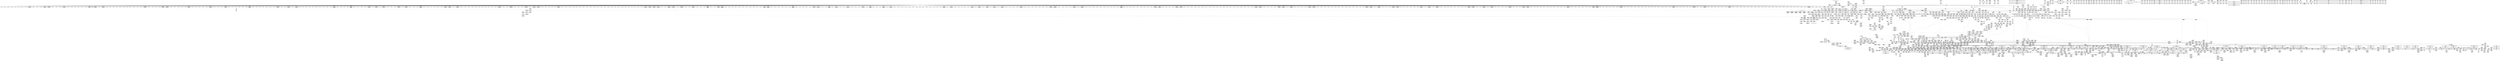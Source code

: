 digraph {
	CE0x556f030 [shape=record,shape=Mrecord,label="{CE0x556f030|i32_3|*Constant*|*SummSink*}"]
	CE0x5573d30 [shape=record,shape=Mrecord,label="{CE0x5573d30|avc_audit_required:_avd|Function::avc_audit_required&Arg::avd::|*SummSource*}"]
	CE0x54d0df0 [shape=record,shape=Mrecord,label="{CE0x54d0df0|selinux_inode_permission:_i_flags|security/selinux/hooks.c,2857|*SummSource*}"]
	CE0x563d4a0 [shape=record,shape=Mrecord,label="{CE0x563d4a0|i64*_getelementptr_inbounds_(_11_x_i64_,_11_x_i64_*___llvm_gcov_ctr125,_i64_0,_i64_1)|*Constant*|*SummSink*}"]
	CE0x55c3c10 [shape=record,shape=Mrecord,label="{CE0x55c3c10|file_mask_to_av:_tmp|*SummSink*}"]
	CE0x5508c60 [shape=record,shape=Mrecord,label="{CE0x5508c60|0:_i16,_12:_i32,_56:_i8*,_:_CRE_241,242_}"]
	CE0x5574a50 [shape=record,shape=Mrecord,label="{CE0x5574a50|28:_i32,_32:_i16,_:_CRE_10,11_}"]
	CE0x55c4c30 [shape=record,shape=Mrecord,label="{CE0x55c4c30|COLLAPSED:_GCMRE___llvm_gcov_ctr232_internal_global_28_x_i64_zeroinitializer:_elem_0:default:}"]
	CE0x55b0fb0 [shape=record,shape=Mrecord,label="{CE0x55b0fb0|file_mask_to_av:_tmp24|security/selinux/hooks.c,1882}"]
	CE0x55c9250 [shape=record,shape=Mrecord,label="{CE0x55c9250|avc_audit_required:_lnot|security/selinux/include/avc.h,76|*SummSource*}"]
	CE0x54fc7b0 [shape=record,shape=Mrecord,label="{CE0x54fc7b0|audit_inode_permission:_tmp9|security/selinux/hooks.c,2831|*SummSink*}"]
	CE0x54a51b0 [shape=record,shape=Mrecord,label="{CE0x54a51b0|selinux_inode_permission:_tmp22|security/selinux/hooks.c,2852}"]
	CE0x55d26c0 [shape=record,shape=Mrecord,label="{CE0x55d26c0|file_mask_to_av:_tobool27|security/selinux/hooks.c,1886|*SummSink*}"]
	CE0x5637e50 [shape=record,shape=Mrecord,label="{CE0x5637e50|GLOBAL:___llvm_gcov_ctr125|Global_var:__llvm_gcov_ctr125}"]
	CE0x54d4a30 [shape=record,shape=Mrecord,label="{CE0x54d4a30|selinux_inode_permission:_tmp27|security/selinux/hooks.c,2855|*SummSink*}"]
	CE0x55d4b10 [shape=record,shape=Mrecord,label="{CE0x55d4b10|current_sid:_tmp24|security/selinux/hooks.c,220|*SummSource*}"]
	CE0x55031a0 [shape=record,shape=Mrecord,label="{CE0x55031a0|0:_i16,_12:_i32,_56:_i8*,_:_CRE_143,144_}"]
	CE0x54eae80 [shape=record,shape=Mrecord,label="{CE0x54eae80|selinux_inode_permission:_tmp18|security/selinux/hooks.c,2838|*SummSource*}"]
	CE0x550c750 [shape=record,shape=Mrecord,label="{CE0x550c750|0:_i16,_12:_i32,_56:_i8*,_:_CRE_287,288_}"]
	CE0x550f200 [shape=record,shape=Mrecord,label="{CE0x550f200|0:_i16,_12:_i32,_56:_i8*,_:_CRE_360,376_|*MultipleSource*|Function::selinux_inode_permission&Arg::inode::|security/selinux/hooks.c,2857}"]
	CE0x54ba400 [shape=record,shape=Mrecord,label="{CE0x54ba400|selinux_inode_permission:_do.body|*SummSource*}"]
	CE0x54c2660 [shape=record,shape=Mrecord,label="{CE0x54c2660|selinux_inode_permission:_tmp13|security/selinux/hooks.c,2838}"]
	CE0x55c3f90 [shape=record,shape=Mrecord,label="{CE0x55c3f90|avc_audit_required:_tmp5|security/selinux/include/avc.h,76|*SummSource*}"]
	CE0x56351c0 [shape=record,shape=Mrecord,label="{CE0x56351c0|current_sid:_tmp4|security/selinux/hooks.c,218|*SummSource*}"]
	CE0x5586e20 [shape=record,shape=Mrecord,label="{CE0x5586e20|file_mask_to_av:_tmp42|security/selinux/hooks.c,1888|*SummSource*}"]
	CE0x55a5b80 [shape=record,shape=Mrecord,label="{CE0x55a5b80|i64*_getelementptr_inbounds_(_28_x_i64_,_28_x_i64_*___llvm_gcov_ctr232,_i64_0,_i64_15)|*Constant*|*SummSource*}"]
	CE0x555cbf0 [shape=record,shape=Mrecord,label="{CE0x555cbf0|i64*_getelementptr_inbounds_(_5_x_i64_,_5_x_i64_*___llvm_gcov_ctr155,_i64_0,_i64_4)|*Constant*|*SummSink*}"]
	CE0x5558880 [shape=record,shape=Mrecord,label="{CE0x5558880|i64*_getelementptr_inbounds_(_15_x_i64_,_15_x_i64_*___llvm_gcov_ctr147,_i64_0,_i64_12)|*Constant*|*SummSource*}"]
	CE0x55ce170 [shape=record,shape=Mrecord,label="{CE0x55ce170|file_mask_to_av:_if.end24|*SummSource*}"]
	CE0x5646ef0 [shape=record,shape=Mrecord,label="{CE0x5646ef0|i32_218|*Constant*|*SummSink*}"]
	CE0x5643020 [shape=record,shape=Mrecord,label="{CE0x5643020|current_sid:_tmp11|security/selinux/hooks.c,218|*SummSource*}"]
	CE0x5514860 [shape=record,shape=Mrecord,label="{CE0x5514860|0:_i16,_12:_i32,_56:_i8*,_:_CRE_555,556_}"]
	CE0x55aaf60 [shape=record,shape=Mrecord,label="{CE0x55aaf60|_call_void_mcount()_#3|*SummSource*}"]
	CE0x55cc100 [shape=record,shape=Mrecord,label="{CE0x55cc100|file_mask_to_av:_if.end|*SummSink*}"]
	CE0x55b13a0 [shape=record,shape=Mrecord,label="{CE0x55b13a0|avc_audit_required:_lnot.ext|security/selinux/include/avc.h,76}"]
	CE0x54fb8b0 [shape=record,shape=Mrecord,label="{CE0x54fb8b0|GLOBAL:___llvm_gcov_ctr233|Global_var:__llvm_gcov_ctr233|*SummSink*}"]
	CE0x54a3660 [shape=record,shape=Mrecord,label="{CE0x54a3660|selinux_inode_permission:_tmp24|security/selinux/hooks.c,2853|*SummSource*}"]
	CE0x54b7960 [shape=record,shape=Mrecord,label="{CE0x54b7960|audit_inode_permission:_perms|Function::audit_inode_permission&Arg::perms::|*SummSink*}"]
	CE0x55737d0 [shape=record,shape=Mrecord,label="{CE0x55737d0|avc_audit_required:_requested|Function::avc_audit_required&Arg::requested::}"]
	CE0x5566120 [shape=record,shape=Mrecord,label="{CE0x5566120|selinux_inode_permission:_tmp41|security/selinux/hooks.c,2865|*SummSink*}"]
	CE0x55bb430 [shape=record,shape=Mrecord,label="{CE0x55bb430|i64_10|*Constant*}"]
	CE0x55001a0 [shape=record,shape=Mrecord,label="{CE0x55001a0|0:_i32,_:_SCMR:_elem_0:default:}"]
	CE0x54ec8e0 [shape=record,shape=Mrecord,label="{CE0x54ec8e0|file_mask_to_av:_tmp33|security/selinux/hooks.c,1885}"]
	CE0x55a04e0 [shape=record,shape=Mrecord,label="{CE0x55a04e0|file_mask_to_av:_tmp10|security/selinux/hooks.c,1876|*SummSource*}"]
	CE0x5506b20 [shape=record,shape=Mrecord,label="{CE0x5506b20|0:_i16,_12:_i32,_56:_i8*,_:_CRE_189,190_}"]
	CE0x5508420 [shape=record,shape=Mrecord,label="{CE0x5508420|0:_i16,_12:_i32,_56:_i8*,_:_CRE_208,210_|*MultipleSource*|Function::selinux_inode_permission&Arg::inode::|security/selinux/hooks.c,2857}"]
	CE0x555a380 [shape=record,shape=Mrecord,label="{CE0x555a380|avc_audit_required:_tmp29|*LoadInst*|security/selinux/include/avc.h,99|*SummSource*}"]
	CE0x563d580 [shape=record,shape=Mrecord,label="{CE0x563d580|current_sid:_tmp1}"]
	CE0x5558ca0 [shape=record,shape=Mrecord,label="{CE0x5558ca0|avc_audit_required:_tmp28|security/selinux/include/avc.h,99}"]
	CE0x5510ae0 [shape=record,shape=Mrecord,label="{CE0x5510ae0|selinux_inode_permission:_conv45|security/selinux/hooks.c,2869|*SummSource*}"]
	CE0x5599dd0 [shape=record,shape=Mrecord,label="{CE0x5599dd0|i64*_getelementptr_inbounds_(_26_x_i64_,_26_x_i64_*___llvm_gcov_ctr231,_i64_0,_i64_23)|*Constant*}"]
	CE0x5573cc0 [shape=record,shape=Mrecord,label="{CE0x5573cc0|avc_audit_required:_avd|Function::avc_audit_required&Arg::avd::}"]
	CE0x5509040 [shape=record,shape=Mrecord,label="{CE0x5509040|0:_i16,_12:_i32,_56:_i8*,_:_CRE_243,244_}"]
	CE0x54a7360 [shape=record,shape=Mrecord,label="{CE0x54a7360|i64_4|*Constant*|*SummSource*}"]
	CE0x55d2ce0 [shape=record,shape=Mrecord,label="{CE0x55d2ce0|avc_audit_required:_neg|security/selinux/include/avc.h,75|*SummSink*}"]
	CE0x560d8d0 [shape=record,shape=Mrecord,label="{CE0x560d8d0|i64*_getelementptr_inbounds_(_15_x_i64_,_15_x_i64_*___llvm_gcov_ctr147,_i64_0,_i64_7)|*Constant*|*SummSource*}"]
	CE0x5598520 [shape=record,shape=Mrecord,label="{CE0x5598520|selinux_inode_permission:_tmp50|security/selinux/hooks.c,2873|*SummSource*}"]
	CE0x55849a0 [shape=record,shape=Mrecord,label="{CE0x55849a0|file_mask_to_av:_conv31|security/selinux/hooks.c,1887|*SummSource*}"]
	CE0x5512560 [shape=record,shape=Mrecord,label="{CE0x5512560|0:_i16,_12:_i32,_56:_i8*,_:_CRE_480,481_}"]
	CE0x564d330 [shape=record,shape=Mrecord,label="{CE0x564d330|current_sid:_tmp23|security/selinux/hooks.c,218|*SummSource*}"]
	CE0x55721b0 [shape=record,shape=Mrecord,label="{CE0x55721b0|avc_has_perm_noaudit:_flags|Function::avc_has_perm_noaudit&Arg::flags::|*SummSource*}"]
	CE0x5583610 [shape=record,shape=Mrecord,label="{CE0x5583610|file_mask_to_av:_tmp39|security/selinux/hooks.c,1887|*SummSource*}"]
	CE0x5509cd0 [shape=record,shape=Mrecord,label="{CE0x5509cd0|0:_i16,_12:_i32,_56:_i8*,_:_CRE_253,254_}"]
	CE0x550f7d0 [shape=record,shape=Mrecord,label="{CE0x550f7d0|0:_i16,_12:_i32,_56:_i8*,_:_CRE_392,400_|*MultipleSource*|Function::selinux_inode_permission&Arg::inode::|security/selinux/hooks.c,2857}"]
	CE0x54aa5c0 [shape=record,shape=Mrecord,label="{CE0x54aa5c0|file_mask_to_av:_conv3|security/selinux/hooks.c,1876|*SummSource*}"]
	CE0x564c170 [shape=record,shape=Mrecord,label="{CE0x564c170|current_sid:_tmp21|security/selinux/hooks.c,218|*SummSource*}"]
	CE0x5516170 [shape=record,shape=Mrecord,label="{CE0x5516170|0:_i16,_12:_i32,_56:_i8*,_:_CRE_575,576_}"]
	CE0x55a9870 [shape=record,shape=Mrecord,label="{CE0x55a9870|i64*_getelementptr_inbounds_(_2_x_i64_,_2_x_i64_*___llvm_gcov_ctr131,_i64_0,_i64_1)|*Constant*}"]
	CE0x55022e0 [shape=record,shape=Mrecord,label="{CE0x55022e0|0:_i16,_12:_i32,_56:_i8*,_:_CRE_112,120_|*MultipleSource*|Function::selinux_inode_permission&Arg::inode::|security/selinux/hooks.c,2857}"]
	CE0x5562630 [shape=record,shape=Mrecord,label="{CE0x5562630|selinux_inode_permission:_tmp35|security/selinux/hooks.c,2858}"]
	CE0x5573300 [shape=record,shape=Mrecord,label="{CE0x5573300|GLOBAL:_avc_audit_required|*Constant*|*SummSink*}"]
	CE0x55bfd60 [shape=record,shape=Mrecord,label="{CE0x55bfd60|file_mask_to_av:_if.end46}"]
	CE0x551a450 [shape=record,shape=Mrecord,label="{CE0x551a450|0:_i16,_12:_i32,_56:_i8*,_:_CRE_648,656_|*MultipleSource*|Function::selinux_inode_permission&Arg::inode::|security/selinux/hooks.c,2857}"]
	CE0x55b9550 [shape=record,shape=Mrecord,label="{CE0x55b9550|avc_audit_required:_tmp2|*LoadInst*|security/selinux/include/avc.h,75|*SummSink*}"]
	CE0x55ccc00 [shape=record,shape=Mrecord,label="{CE0x55ccc00|avc_audit_required:_tmp3|security/selinux/include/avc.h,76}"]
	CE0x556c050 [shape=record,shape=Mrecord,label="{CE0x556c050|avc_audit_required:_tobool5|security/selinux/include/avc.h,94|*SummSink*}"]
	CE0x5503420 [shape=record,shape=Mrecord,label="{CE0x5503420|0:_i16,_12:_i32,_56:_i8*,_:_CRE_145,146_}"]
	CE0x5566500 [shape=record,shape=Mrecord,label="{CE0x5566500|selinux_inode_permission:_call33|security/selinux/hooks.c,2865|*SummSource*}"]
	CE0x555dea0 [shape=record,shape=Mrecord,label="{CE0x555dea0|selinux_inode_permission:_lnot25|security/selinux/hooks.c,2857}"]
	CE0x54a48d0 [shape=record,shape=Mrecord,label="{CE0x54a48d0|0:_i16,_12:_i32,_56:_i8*,_:_CRE_474,475_}"]
	CE0x54a9560 [shape=record,shape=Mrecord,label="{CE0x54a9560|i64*_getelementptr_inbounds_(_26_x_i64_,_26_x_i64_*___llvm_gcov_ctr231,_i64_0,_i64_8)|*Constant*}"]
	CE0x5594270 [shape=record,shape=Mrecord,label="{CE0x5594270|file_mask_to_av:_conv43|security/selinux/hooks.c,1891|*SummSource*}"]
	CE0x5636c50 [shape=record,shape=Mrecord,label="{CE0x5636c50|audit_inode_permission:_tmp14|security/selinux/hooks.c,2834}"]
	CE0x55ac170 [shape=record,shape=Mrecord,label="{CE0x55ac170|_call_void_mcount()_#3}"]
	CE0x54a7720 [shape=record,shape=Mrecord,label="{CE0x54a7720|i64_5|*Constant*|*SummSource*}"]
	CE0x54cc740 [shape=record,shape=Mrecord,label="{CE0x54cc740|i64_23|*Constant*}"]
	CE0x54eef60 [shape=record,shape=Mrecord,label="{CE0x54eef60|cred_sid:_sid|security/selinux/hooks.c,197|*SummSink*}"]
	CE0x5647d20 [shape=record,shape=Mrecord,label="{CE0x5647d20|current_sid:_tmp19|security/selinux/hooks.c,218|*SummSource*}"]
	CE0x55ffac0 [shape=record,shape=Mrecord,label="{CE0x55ffac0|avc_audit_required:_tmp8|security/selinux/include/avc.h,94}"]
	CE0x54b5400 [shape=record,shape=Mrecord,label="{CE0x54b5400|_call_void_lockdep_rcu_suspicious(i8*_getelementptr_inbounds_(_25_x_i8_,_25_x_i8_*_.str3,_i32_0,_i32_0),_i32_2838,_i8*_getelementptr_inbounds_(_45_x_i8_,_45_x_i8_*_.str12,_i32_0,_i32_0))_#10,_!dbg_!27729|security/selinux/hooks.c,2838|*SummSink*}"]
	CE0x557dfc0 [shape=record,shape=Mrecord,label="{CE0x557dfc0|28:_i32,_32:_i16,_:_CRE_81,82_}"]
	CE0x55b3b50 [shape=record,shape=Mrecord,label="{CE0x55b3b50|audit_inode_permission:_inode1|security/selinux/hooks.c,2827|*SummSource*}"]
	CE0x55b8930 [shape=record,shape=Mrecord,label="{CE0x55b8930|file_mask_to_av:_av.1|*SummSource*}"]
	CE0x54bc050 [shape=record,shape=Mrecord,label="{CE0x54bc050|GLOBAL:___llvm_gcov_ctr155|Global_var:__llvm_gcov_ctr155}"]
	CE0x55b76e0 [shape=record,shape=Mrecord,label="{CE0x55b76e0|file_mask_to_av:_tmp3|security/selinux/hooks.c,1874|*SummSource*}"]
	CE0x557c800 [shape=record,shape=Mrecord,label="{CE0x557c800|28:_i32,_32:_i16,_:_CRE_61,62_}"]
	CE0x55a6410 [shape=record,shape=Mrecord,label="{CE0x55a6410|cred_sid:_security|security/selinux/hooks.c,196}"]
	CE0x56027b0 [shape=record,shape=Mrecord,label="{CE0x56027b0|current_sid:_tmp2}"]
	CE0x559a180 [shape=record,shape=Mrecord,label="{CE0x559a180|i64*_getelementptr_inbounds_(_26_x_i64_,_26_x_i64_*___llvm_gcov_ctr231,_i64_0,_i64_23)|*Constant*|*SummSource*}"]
	CE0x54bdd90 [shape=record,shape=Mrecord,label="{CE0x54bdd90|selinux_inode_permission:_tmp37|*LoadInst*|security/selinux/hooks.c,2860|*SummSource*}"]
	CE0x5588010 [shape=record,shape=Mrecord,label="{CE0x5588010|file_mask_to_av:_tmp45|security/selinux/hooks.c,1889|*SummSink*}"]
	CE0x5641630 [shape=record,shape=Mrecord,label="{CE0x5641630|i64*_getelementptr_inbounds_(_11_x_i64_,_11_x_i64_*___llvm_gcov_ctr125,_i64_0,_i64_0)|*Constant*}"]
	CE0x557d8a0 [shape=record,shape=Mrecord,label="{CE0x557d8a0|28:_i32,_32:_i16,_:_CRE_75,76_}"]
	CE0x5609260 [shape=record,shape=Mrecord,label="{CE0x5609260|audit_inode_permission:_i_security|security/selinux/hooks.c,2823|*SummSource*}"]
	CE0x555ffe0 [shape=record,shape=Mrecord,label="{CE0x555ffe0|i64*_getelementptr_inbounds_(_2_x_i64_,_2_x_i64_*___llvm_gcov_ctr98,_i64_0,_i64_0)|*Constant*}"]
	CE0x562fcf0 [shape=record,shape=Mrecord,label="{CE0x562fcf0|slow_avc_audit:_flags|Function::slow_avc_audit&Arg::flags::|*SummSink*}"]
	CE0x5639990 [shape=record,shape=Mrecord,label="{CE0x5639990|GLOBAL:___llvm_gcov_ctr125|Global_var:__llvm_gcov_ctr125|*SummSink*}"]
	CE0x55138e0 [shape=record,shape=Mrecord,label="{CE0x55138e0|0:_i16,_12:_i32,_56:_i8*,_:_CRE_512,520_|*MultipleSource*|Function::selinux_inode_permission&Arg::inode::|security/selinux/hooks.c,2857}"]
	CE0x54d5220 [shape=record,shape=Mrecord,label="{CE0x54d5220|selinux_inode_permission:_tmp27|security/selinux/hooks.c,2855|*SummSource*}"]
	CE0x5514d70 [shape=record,shape=Mrecord,label="{CE0x5514d70|0:_i16,_12:_i32,_56:_i8*,_:_CRE_559,560_}"]
	CE0x54bbd40 [shape=record,shape=Mrecord,label="{CE0x54bbd40|i64_3|*Constant*}"]
	CE0x5508060 [shape=record,shape=Mrecord,label="{CE0x5508060|0:_i16,_12:_i32,_56:_i8*,_:_CRE_206,207_}"]
	CE0x55addd0 [shape=record,shape=Mrecord,label="{CE0x55addd0|file_mask_to_av:_av.1}"]
	CE0x555e490 [shape=record,shape=Mrecord,label="{CE0x555e490|selinux_inode_permission:_lnot.ext|security/selinux/hooks.c,2857}"]
	CE0x5571430 [shape=record,shape=Mrecord,label="{CE0x5571430|avc_has_perm_noaudit:_tclass|Function::avc_has_perm_noaudit&Arg::tclass::}"]
	CE0x55af300 [shape=record,shape=Mrecord,label="{CE0x55af300|file_mask_to_av:_tmp32|security/selinux/hooks.c,1885|*SummSink*}"]
	CE0x5592c10 [shape=record,shape=Mrecord,label="{CE0x5592c10|i64*_getelementptr_inbounds_(_28_x_i64_,_28_x_i64_*___llvm_gcov_ctr232,_i64_0,_i64_25)|*Constant*}"]
	CE0x550da10 [shape=record,shape=Mrecord,label="{CE0x550da10|0:_i16,_12:_i32,_56:_i8*,_:_CRE_302,303_}"]
	CE0x5551f40 [shape=record,shape=Mrecord,label="{CE0x5551f40|file_mask_to_av:_tmp11|security/selinux/hooks.c,1876|*SummSource*}"]
	CE0x5632f30 [shape=record,shape=Mrecord,label="{CE0x5632f30|audit_inode_permission:_tmp10|security/selinux/hooks.c,2832}"]
	CE0x54e99b0 [shape=record,shape=Mrecord,label="{CE0x54e99b0|i32_2838|*Constant*|*SummSink*}"]
	CE0x5579b90 [shape=record,shape=Mrecord,label="{CE0x5579b90|avc_audit_required:_deniedp|Function::avc_audit_required&Arg::deniedp::|*SummSink*}"]
	CE0x550d010 [shape=record,shape=Mrecord,label="{CE0x550d010|0:_i16,_12:_i32,_56:_i8*,_:_CRE_294,295_}"]
	CE0x54afa00 [shape=record,shape=Mrecord,label="{CE0x54afa00|get_current:_tmp1|*SummSource*}"]
	CE0x54b78f0 [shape=record,shape=Mrecord,label="{CE0x54b78f0|audit_inode_permission:_perms|Function::audit_inode_permission&Arg::perms::|*SummSource*}"]
	CE0x54cfd10 [shape=record,shape=Mrecord,label="{CE0x54cfd10|i32_2855|*Constant*|*SummSink*}"]
	CE0x70e6e20 [shape=record,shape=Mrecord,label="{CE0x70e6e20|selinux_inode_permission:_do.end|*SummSource*}"]
	CE0x562de60 [shape=record,shape=Mrecord,label="{CE0x562de60|audit_inode_permission:_sclass|security/selinux/hooks.c,2829}"]
	CE0x54fd5f0 [shape=record,shape=Mrecord,label="{CE0x54fd5f0|selinux_inode_permission:_tmp43|security/selinux/hooks.c,2869}"]
	CE0x54bd180 [shape=record,shape=Mrecord,label="{CE0x54bd180|selinux_inode_permission:_i_mode|security/selinux/hooks.c,2860}"]
	CE0x560c1e0 [shape=record,shape=Mrecord,label="{CE0x560c1e0|audit_inode_permission:_i_security|security/selinux/hooks.c,2823}"]
	CE0x557e220 [shape=record,shape=Mrecord,label="{CE0x557e220|28:_i32,_32:_i16,_:_CRE_83,84_}"]
	CE0x54c8aa0 [shape=record,shape=Mrecord,label="{CE0x54c8aa0|selinux_inode_permission:_and15|security/selinux/hooks.c,2848}"]
	CE0x54f69a0 [shape=record,shape=Mrecord,label="{CE0x54f69a0|i32_22|*Constant*}"]
	CE0x55ac240 [shape=record,shape=Mrecord,label="{CE0x55ac240|_call_void_mcount()_#3|*SummSource*}"]
	CE0x55591e0 [shape=record,shape=Mrecord,label="{CE0x55591e0|avc_audit_required:_tmp28|security/selinux/include/avc.h,99|*SummSource*}"]
	CE0x5514c30 [shape=record,shape=Mrecord,label="{CE0x5514c30|0:_i16,_12:_i32,_56:_i8*,_:_CRE_558,559_}"]
	CE0x5524e60 [shape=record,shape=Mrecord,label="{CE0x5524e60|selinux_inode_permission:_tmp30|*LoadInst*|security/selinux/hooks.c,2857|*SummSink*}"]
	CE0x54f4c90 [shape=record,shape=Mrecord,label="{CE0x54f4c90|file_mask_to_av:_or8|security/selinux/hooks.c,1878}"]
	CE0x55b5fc0 [shape=record,shape=Mrecord,label="{CE0x55b5fc0|__validate_creds:_tmp1}"]
	CE0x5505720 [shape=record,shape=Mrecord,label="{CE0x5505720|0:_i16,_12:_i32,_56:_i8*,_:_CRE_173,174_}"]
	CE0x54e9b50 [shape=record,shape=Mrecord,label="{CE0x54e9b50|i8*_getelementptr_inbounds_(_45_x_i8_,_45_x_i8_*_.str12,_i32_0,_i32_0)|*Constant*}"]
	CE0x55aef90 [shape=record,shape=Mrecord,label="{CE0x55aef90|i64*_getelementptr_inbounds_(_28_x_i64_,_28_x_i64_*___llvm_gcov_ctr232,_i64_0,_i64_16)|*Constant*}"]
	CE0x55c1b70 [shape=record,shape=Mrecord,label="{CE0x55c1b70|file_mask_to_av:_tmp1}"]
	CE0x55af6f0 [shape=record,shape=Mrecord,label="{CE0x55af6f0|cred_sid:_tmp6|security/selinux/hooks.c,197}"]
	CE0x5524df0 [shape=record,shape=Mrecord,label="{CE0x5524df0|selinux_inode_permission:_lnot|security/selinux/hooks.c,2857|*SummSink*}"]
	CE0x55081a0 [shape=record,shape=Mrecord,label="{CE0x55081a0|0:_i16,_12:_i32,_56:_i8*,_:_CRE_207,208_}"]
	CE0x55c94e0 [shape=record,shape=Mrecord,label="{CE0x55c94e0|file_mask_to_av:_or15|security/selinux/hooks.c,1881}"]
	CE0x55cdf90 [shape=record,shape=Mrecord,label="{CE0x55cdf90|file_mask_to_av:_if.then28|*SummSink*}"]
	CE0x551f430 [shape=record,shape=Mrecord,label="{CE0x551f430|0:_i16,_12:_i32,_56:_i8*,_:_CRE_887,888_}"]
	CE0x55d5210 [shape=record,shape=Mrecord,label="{CE0x55d5210|get_current:_bb}"]
	CE0x5561760 [shape=record,shape=Mrecord,label="{CE0x5561760|selinux_inode_permission:_tmp32|security/selinux/hooks.c,2857|*SummSink*}"]
	CE0x5553280 [shape=record,shape=Mrecord,label="{CE0x5553280|i64*_getelementptr_inbounds_(_2_x_i64_,_2_x_i64_*___llvm_gcov_ctr131,_i64_0,_i64_0)|*Constant*|*SummSource*}"]
	CE0x5585840 [shape=record,shape=Mrecord,label="{CE0x5585840|file_mask_to_av:_tobool34|security/selinux/hooks.c,1888}"]
	CE0x54bf6b0 [shape=record,shape=Mrecord,label="{CE0x54bf6b0|selinux_inode_permission:_if.end49|*SummSource*}"]
	CE0x551f7f0 [shape=record,shape=Mrecord,label="{CE0x551f7f0|0:_i16,_12:_i32,_56:_i8*,_:_CRE_890,891_}"]
	CE0x563a460 [shape=record,shape=Mrecord,label="{CE0x563a460|i64*_getelementptr_inbounds_(_11_x_i64_,_11_x_i64_*___llvm_gcov_ctr125,_i64_0,_i64_1)|*Constant*}"]
	CE0x55bb980 [shape=record,shape=Mrecord,label="{CE0x55bb980|file_mask_to_av:_and1|security/selinux/hooks.c,1875|*SummSink*}"]
	CE0x55b88c0 [shape=record,shape=Mrecord,label="{CE0x55b88c0|i32_8|*Constant*}"]
	CE0x55d0110 [shape=record,shape=Mrecord,label="{CE0x55d0110|file_mask_to_av:_tobool18|security/selinux/hooks.c,1882|*SummSource*}"]
	CE0x56426b0 [shape=record,shape=Mrecord,label="{CE0x56426b0|current_sid:_if.end}"]
	CE0x54c26d0 [shape=record,shape=Mrecord,label="{CE0x54c26d0|selinux_inode_permission:_tmp13|security/selinux/hooks.c,2838|*SummSource*}"]
	CE0x5599760 [shape=record,shape=Mrecord,label="{CE0x5599760|selinux_inode_permission:_tmp52|security/selinux/hooks.c,2873|*SummSink*}"]
	CE0x55a7b00 [shape=record,shape=Mrecord,label="{CE0x55a7b00|__validate_creds:_call|include/linux/cred.h,173}"]
	CE0x55917d0 [shape=record,shape=Mrecord,label="{CE0x55917d0|file_mask_to_av:_tmp46|security/selinux/hooks.c,1890|*SummSource*}"]
	CE0x5606aa0 [shape=record,shape=Mrecord,label="{CE0x5606aa0|avc_audit_required:_if.then|*SummSource*}"]
	CE0x54f0390 [shape=record,shape=Mrecord,label="{CE0x54f0390|__validate_creds:_if.end|*SummSink*}"]
	CE0x5624270 [shape=record,shape=Mrecord,label="{CE0x5624270|audit_inode_permission:_if.then}"]
	CE0x5512a60 [shape=record,shape=Mrecord,label="{CE0x5512a60|0:_i16,_12:_i32,_56:_i8*,_:_CRE_484,485_}"]
	CE0x54f6ca0 [shape=record,shape=Mrecord,label="{CE0x54f6ca0|file_mask_to_av:_tmp27|security/selinux/hooks.c,1882|*SummSource*}"]
	CE0x556bc40 [shape=record,shape=Mrecord,label="{CE0x556bc40|file_mask_to_av:_tobool|security/selinux/hooks.c,1875|*SummSource*}"]
	CE0x55c1000 [shape=record,shape=Mrecord,label="{CE0x55c1000|i64*_getelementptr_inbounds_(_15_x_i64_,_15_x_i64_*___llvm_gcov_ctr147,_i64_0,_i64_0)|*Constant*|*SummSource*}"]
	CE0x54c7e30 [shape=record,shape=Mrecord,label="{CE0x54c7e30|selinux_inode_permission:_tmp5|security/selinux/hooks.c,2838|*SummSink*}"]
	CE0x55c9dd0 [shape=record,shape=Mrecord,label="{CE0x55c9dd0|file_mask_to_av:_if.then42|*SummSource*}"]
	CE0x55b6fd0 [shape=record,shape=Mrecord,label="{CE0x55b6fd0|avc_audit_required:_tmp17|security/selinux/include/avc.h,95|*SummSink*}"]
	CE0x55681d0 [shape=record,shape=Mrecord,label="{CE0x55681d0|28:_i32,_32:_i16,_:_CRE_110,111_}"]
	"CONST[source:2(external),value:2(dynamic)][purpose:{subject}]"
	CE0x559e070 [shape=record,shape=Mrecord,label="{CE0x559e070|avc_audit_required:_tmp22|security/selinux/include/avc.h,96|*SummSink*}"]
	CE0x5552290 [shape=record,shape=Mrecord,label="{CE0x5552290|GLOBAL:_creds_are_invalid|*Constant*|*SummSource*}"]
	CE0x5524120 [shape=record,shape=Mrecord,label="{CE0x5524120|0:_i16,_12:_i32,_56:_i8*,_:_CRE_981,982_}"]
	CE0x55c08f0 [shape=record,shape=Mrecord,label="{CE0x55c08f0|avc_audit_required:_tmp4|security/selinux/include/avc.h,76|*SummSource*}"]
	CE0x5646a10 [shape=record,shape=Mrecord,label="{CE0x5646a10|i32_218|*Constant*}"]
	CE0x5518470 [shape=record,shape=Mrecord,label="{CE0x5518470|0:_i16,_12:_i32,_56:_i8*,_:_CRE_603,604_}"]
	CE0x54f9a70 [shape=record,shape=Mrecord,label="{CE0x54f9a70|slow_avc_audit:_audited|Function::slow_avc_audit&Arg::audited::|*SummSource*}"]
	CE0x54a4a50 [shape=record,shape=Mrecord,label="{CE0x54a4a50|0:_i16,_12:_i32,_56:_i8*,_:_CRE_476,477_}"]
	CE0x55beab0 [shape=record,shape=Mrecord,label="{CE0x55beab0|_call_void_mcount()_#3|*SummSink*}"]
	CE0x55cf250 [shape=record,shape=Mrecord,label="{CE0x55cf250|avc_audit_required:_expval|security/selinux/include/avc.h,76|*SummSource*}"]
	CE0x557de90 [shape=record,shape=Mrecord,label="{CE0x557de90|28:_i32,_32:_i16,_:_CRE_80,81_}"]
	CE0x556e6f0 [shape=record,shape=Mrecord,label="{CE0x556e6f0|cred_sid:_cred|Function::cred_sid&Arg::cred::|*SummSink*}"]
	CE0x5557ee0 [shape=record,shape=Mrecord,label="{CE0x5557ee0|avc_audit_required:_tmp26|security/selinux/include/avc.h,97|*SummSource*}"]
	CE0x5520e70 [shape=record,shape=Mrecord,label="{CE0x5520e70|0:_i16,_12:_i32,_56:_i8*,_:_CRE_908,909_}"]
	CE0x54caed0 [shape=record,shape=Mrecord,label="{CE0x54caed0|selinux_inode_permission:_tmp23|security/selinux/hooks.c,2852|*SummSink*}"]
	CE0x55520d0 [shape=record,shape=Mrecord,label="{CE0x55520d0|__validate_creds:_call|include/linux/cred.h,173|*SummSink*}"]
	CE0x54b66b0 [shape=record,shape=Mrecord,label="{CE0x54b66b0|selinux_inode_permission:_tmp10|security/selinux/hooks.c,2838|*SummSource*}"]
	CE0x54c00f0 [shape=record,shape=Mrecord,label="{CE0x54c00f0|GLOBAL:___validate_creds|*Constant*|*SummSource*}"]
	CE0x55b1080 [shape=record,shape=Mrecord,label="{CE0x55b1080|file_mask_to_av:_tmp24|security/selinux/hooks.c,1882|*SummSource*}"]
	CE0x5583960 [shape=record,shape=Mrecord,label="{CE0x5583960|file_mask_to_av:_or30|security/selinux/hooks.c,1887}"]
	CE0x54e7b10 [shape=record,shape=Mrecord,label="{CE0x54e7b10|selinux_inode_permission:_tmp1}"]
	CE0x559cd00 [shape=record,shape=Mrecord,label="{CE0x559cd00|selinux_inode_permission:_retval.0|*SummSource*}"]
	CE0x5637110 [shape=record,shape=Mrecord,label="{CE0x5637110|audit_inode_permission:_tmp3|security/selinux/hooks.c,2823|*SummSink*}"]
	CE0x5564520 [shape=record,shape=Mrecord,label="{CE0x5564520|selinux_inode_permission:_lnot39|security/selinux/hooks.c,2869|*SummSource*}"]
	CE0x557be50 [shape=record,shape=Mrecord,label="{CE0x557be50|_ret_i32_%av.7,_!dbg_!27757|security/selinux/hooks.c,1894}"]
	CE0x5523030 [shape=record,shape=Mrecord,label="{CE0x5523030|0:_i16,_12:_i32,_56:_i8*,_:_CRE_935,936_}"]
	CE0x55068a0 [shape=record,shape=Mrecord,label="{CE0x55068a0|0:_i16,_12:_i32,_56:_i8*,_:_CRE_187,188_}"]
	CE0x55729b0 [shape=record,shape=Mrecord,label="{CE0x55729b0|_ret_i32_%rc.0,_!dbg_!27793|security/selinux/avc.c,744|*SummSource*}"]
	CE0x54c4d30 [shape=record,shape=Mrecord,label="{CE0x54c4d30|selinux_inode_permission:_if.end20|*SummSink*}"]
	CE0x55717a0 [shape=record,shape=Mrecord,label="{CE0x55717a0|avc_has_perm_noaudit:_tclass|Function::avc_has_perm_noaudit&Arg::tclass::|*SummSink*}"]
	CE0x5561350 [shape=record,shape=Mrecord,label="{CE0x5561350|selinux_inode_permission:_tmp32|security/selinux/hooks.c,2857}"]
	CE0x5635290 [shape=record,shape=Mrecord,label="{CE0x5635290|current_sid:_tmp4|security/selinux/hooks.c,218|*SummSink*}"]
	CE0x55a7d70 [shape=record,shape=Mrecord,label="{CE0x55a7d70|i64*_getelementptr_inbounds_(_2_x_i64_,_2_x_i64_*___llvm_gcov_ctr98,_i64_0,_i64_1)|*Constant*|*SummSink*}"]
	CE0x5574f60 [shape=record,shape=Mrecord,label="{CE0x5574f60|28:_i32,_32:_i16,_:_CRE_16,17_}"]
	CE0x557e810 [shape=record,shape=Mrecord,label="{CE0x557e810|28:_i32,_32:_i16,_:_CRE_88,89_}"]
	CE0x54fa4a0 [shape=record,shape=Mrecord,label="{CE0x54fa4a0|slow_avc_audit:_result|Function::slow_avc_audit&Arg::result::|*SummSource*}"]
	CE0x55a98e0 [shape=record,shape=Mrecord,label="{CE0x55a98e0|i64*_getelementptr_inbounds_(_2_x_i64_,_2_x_i64_*___llvm_gcov_ctr131,_i64_0,_i64_1)|*Constant*|*SummSource*}"]
	CE0x54abd60 [shape=record,shape=Mrecord,label="{CE0x54abd60|selinux_inode_permission:_tmp6|security/selinux/hooks.c,2838|*SummSource*}"]
	CE0x557cdf0 [shape=record,shape=Mrecord,label="{CE0x557cdf0|28:_i32,_32:_i16,_:_CRE_66,67_}"]
	CE0x556e840 [shape=record,shape=Mrecord,label="{CE0x556e840|_ret_i32_%tmp6,_!dbg_!27716|security/selinux/hooks.c,197}"]
	CE0x54d3620 [shape=record,shape=Mrecord,label="{CE0x54d3620|selinux_inode_permission:_tmp25|security/selinux/hooks.c,2853|*SummSink*}"]
	CE0x5634c90 [shape=record,shape=Mrecord,label="{CE0x5634c90|current_sid:_land.lhs.true2|*SummSink*}"]
	CE0x54d8850 [shape=record,shape=Mrecord,label="{CE0x54d8850|i32_128|*Constant*|*SummSink*}"]
	CE0x564cf00 [shape=record,shape=Mrecord,label="{CE0x564cf00|current_sid:_tmp22|security/selinux/hooks.c,218|*SummSink*}"]
	CE0x5610cb0 [shape=record,shape=Mrecord,label="{CE0x5610cb0|avc_audit_required:_tmp21|security/selinux/include/avc.h,96|*SummSink*}"]
	CE0x5514670 [shape=record,shape=Mrecord,label="{CE0x5514670|0:_i16,_12:_i32,_56:_i8*,_:_CRE_554,555_}"]
	CE0x5563730 [shape=record,shape=Mrecord,label="{CE0x5563730|_ret_i32_%audited.2,_!dbg_!27748|security/selinux/include/avc.h,101|*SummSink*}"]
	CE0x55927c0 [shape=record,shape=Mrecord,label="{CE0x55927c0|file_mask_to_av:_tmp49|security/selinux/hooks.c,1890|*SummSink*}"]
	CE0x55d5340 [shape=record,shape=Mrecord,label="{CE0x55d5340|i64*_getelementptr_inbounds_(_2_x_i64_,_2_x_i64_*___llvm_gcov_ctr98,_i64_0,_i64_0)|*Constant*}"]
	CE0x5503ce0 [shape=record,shape=Mrecord,label="{CE0x5503ce0|0:_i16,_12:_i32,_56:_i8*,_:_CRE_152,153_}"]
	CE0x55b8090 [shape=record,shape=Mrecord,label="{CE0x55b8090|file_mask_to_av:_av.3|*SummSource*}"]
	CE0x55589a0 [shape=record,shape=Mrecord,label="{CE0x55589a0|avc_audit_required:_tmp27|security/selinux/include/avc.h,99|*SummSink*}"]
	CE0x54c3960 [shape=record,shape=Mrecord,label="{CE0x54c3960|selinux_inode_permission:_tmp|*SummSink*}"]
	CE0x560ae60 [shape=record,shape=Mrecord,label="{CE0x560ae60|avc_audit_required:_if.else12|*SummSource*}"]
	CE0x54b6210 [shape=record,shape=Mrecord,label="{CE0x54b6210|selinux_inode_permission:_tmp9|security/selinux/hooks.c,2838|*SummSink*}"]
	CE0x551c1f0 [shape=record,shape=Mrecord,label="{CE0x551c1f0|0:_i16,_12:_i32,_56:_i8*,_:_CRE_768,776_|*MultipleSource*|Function::selinux_inode_permission&Arg::inode::|security/selinux/hooks.c,2857}"]
	CE0x56486e0 [shape=record,shape=Mrecord,label="{CE0x56486e0|current_sid:_tmp15|security/selinux/hooks.c,218}"]
	CE0x55b1500 [shape=record,shape=Mrecord,label="{CE0x55b1500|avc_audit_required:_lnot.ext|security/selinux/include/avc.h,76|*SummSource*}"]
	CE0x55c05b0 [shape=record,shape=Mrecord,label="{CE0x55c05b0|file_mask_to_av:_if.then35|*SummSource*}"]
	CE0x55884a0 [shape=record,shape=Mrecord,label="{CE0x55884a0|file_mask_to_av:_tmp45|security/selinux/hooks.c,1889}"]
	"CONST[source:2(external),value:0(static)][purpose:{operation}]"
	CE0x54f4ee0 [shape=record,shape=Mrecord,label="{CE0x54f4ee0|file_mask_to_av:_tmp17|security/selinux/hooks.c,1878|*SummSource*}"]
	CE0x555b3e0 [shape=record,shape=Mrecord,label="{CE0x555b3e0|avc_audit_required:_audited.1|*SummSource*}"]
	CE0x550ee20 [shape=record,shape=Mrecord,label="{CE0x550ee20|0:_i16,_12:_i32,_56:_i8*,_:_CRE_344,352_|*MultipleSource*|Function::selinux_inode_permission&Arg::inode::|security/selinux/hooks.c,2857}"]
	CE0x551ae30 [shape=record,shape=Mrecord,label="{CE0x551ae30|0:_i16,_12:_i32,_56:_i8*,_:_CRE_684,688_|*MultipleSource*|Function::selinux_inode_permission&Arg::inode::|security/selinux/hooks.c,2857}"]
	CE0x54f74e0 [shape=record,shape=Mrecord,label="{CE0x54f74e0|i64*_getelementptr_inbounds_(_2_x_i64_,_2_x_i64_*___llvm_gcov_ctr98,_i64_0,_i64_1)|*Constant*}"]
	CE0x551b650 [shape=record,shape=Mrecord,label="{CE0x551b650|0:_i16,_12:_i32,_56:_i8*,_:_CRE_712,728_|*MultipleSource*|Function::selinux_inode_permission&Arg::inode::|security/selinux/hooks.c,2857}"]
	CE0x5578fb0 [shape=record,shape=Mrecord,label="{CE0x5578fb0|avc_audit_required:_auditdeny|Function::avc_audit_required&Arg::auditdeny::}"]
	CE0x54f1800 [shape=record,shape=Mrecord,label="{CE0x54f1800|get_current:_tmp4|./arch/x86/include/asm/current.h,14}"]
	CE0x54f2480 [shape=record,shape=Mrecord,label="{CE0x54f2480|get_current:_tmp3|*SummSink*}"]
	CE0x54eee80 [shape=record,shape=Mrecord,label="{CE0x54eee80|avc_audit_required:_bb|*SummSource*}"]
	CE0x5647520 [shape=record,shape=Mrecord,label="{CE0x5647520|i64*_getelementptr_inbounds_(_11_x_i64_,_11_x_i64_*___llvm_gcov_ctr125,_i64_0,_i64_9)|*Constant*|*SummSink*}"]
	CE0x5578210 [shape=record,shape=Mrecord,label="{CE0x5578210|selinux_inode_permission:_conv36|security/selinux/hooks.c,2867}"]
	CE0x555a770 [shape=record,shape=Mrecord,label="{CE0x555a770|avc_audit_required:_and13|security/selinux/include/avc.h,99}"]
	CE0x5551550 [shape=record,shape=Mrecord,label="{CE0x5551550|file_mask_to_av:_or|security/selinux/hooks.c,1876}"]
	CE0x55bfc30 [shape=record,shape=Mrecord,label="{CE0x55bfc30|file_mask_to_av:_if.end47|*SummSink*}"]
	CE0x55bc5b0 [shape=record,shape=Mrecord,label="{CE0x55bc5b0|COLLAPSED:_GCMRE___llvm_gcov_ctr233_internal_global_6_x_i64_zeroinitializer:_elem_0:default:}"]
	CE0x5602450 [shape=record,shape=Mrecord,label="{CE0x5602450|i64*_getelementptr_inbounds_(_11_x_i64_,_11_x_i64_*___llvm_gcov_ctr125,_i64_0,_i64_1)|*Constant*|*SummSource*}"]
	CE0x563a2e0 [shape=record,shape=Mrecord,label="{CE0x563a2e0|current_sid:_tmp1|*SummSink*}"]
	CE0x54c39d0 [shape=record,shape=Mrecord,label="{CE0x54c39d0|selinux_inode_permission:_tmp1|*SummSink*}"]
	CE0x55a5530 [shape=record,shape=Mrecord,label="{CE0x55a5530|file_mask_to_av:_tmp13|security/selinux/hooks.c,1877|*SummSource*}"]
	CE0x54c8740 [shape=record,shape=Mrecord,label="{CE0x54c8740|i32_16|*Constant*|*SummSource*}"]
	CE0x557c6d0 [shape=record,shape=Mrecord,label="{CE0x557c6d0|28:_i32,_32:_i16,_:_CRE_60,61_}"]
	CE0x5515630 [shape=record,shape=Mrecord,label="{CE0x5515630|0:_i16,_12:_i32,_56:_i8*,_:_CRE_566,567_}"]
	CE0x55c5d60 [shape=record,shape=Mrecord,label="{CE0x55c5d60|i64*_getelementptr_inbounds_(_28_x_i64_,_28_x_i64_*___llvm_gcov_ctr232,_i64_0,_i64_0)|*Constant*}"]
	CE0x562f730 [shape=record,shape=Mrecord,label="{CE0x562f730|slow_avc_audit:_a|Function::slow_avc_audit&Arg::a::|*SummSink*}"]
	CE0x5572d50 [shape=record,shape=Mrecord,label="{CE0x5572d50|i64_131072|*Constant*|*SummSink*}"]
	CE0x54cbb70 [shape=record,shape=Mrecord,label="{CE0x54cbb70|file_mask_to_av:_conv38|security/selinux/hooks.c,1889|*SummSink*}"]
	CE0x5508560 [shape=record,shape=Mrecord,label="{CE0x5508560|0:_i16,_12:_i32,_56:_i8*,_:_CRE_212,216_|*MultipleSource*|Function::selinux_inode_permission&Arg::inode::|security/selinux/hooks.c,2857}"]
	CE0x551c5d0 [shape=record,shape=Mrecord,label="{CE0x551c5d0|0:_i16,_12:_i32,_56:_i8*,_:_CRE_792,800_|*MultipleSource*|Function::selinux_inode_permission&Arg::inode::|security/selinux/hooks.c,2857}"]
	CE0x55d2550 [shape=record,shape=Mrecord,label="{CE0x55d2550|file_mask_to_av:_tobool27|security/selinux/hooks.c,1886|*SummSource*}"]
	CE0x5495e00 [shape=record,shape=Mrecord,label="{CE0x5495e00|selinux_inode_permission:_call3|security/selinux/hooks.c,2838}"]
	CE0x557b9b0 [shape=record,shape=Mrecord,label="{CE0x557b9b0|file_mask_to_av:_mask|Function::file_mask_to_av&Arg::mask::}"]
	CE0x5518830 [shape=record,shape=Mrecord,label="{CE0x5518830|0:_i16,_12:_i32,_56:_i8*,_:_CRE_606,607_}"]
	CE0x551ac10 [shape=record,shape=Mrecord,label="{CE0x551ac10|0:_i16,_12:_i32,_56:_i8*,_:_CRE_680,684_|*MultipleSource*|Function::selinux_inode_permission&Arg::inode::|security/selinux/hooks.c,2857}"]
	CE0x55a0470 [shape=record,shape=Mrecord,label="{CE0x55a0470|file_mask_to_av:_tmp10|security/selinux/hooks.c,1876}"]
	CE0x55bf4d0 [shape=record,shape=Mrecord,label="{CE0x55bf4d0|file_mask_to_av:_tmp19|security/selinux/hooks.c,1880|*SummSource*}"]
	CE0x5622d80 [shape=record,shape=Mrecord,label="{CE0x5622d80|i64*_getelementptr_inbounds_(_15_x_i64_,_15_x_i64_*___llvm_gcov_ctr147,_i64_0,_i64_14)|*Constant*|*SummSource*}"]
	CE0x5511770 [shape=record,shape=Mrecord,label="{CE0x5511770|selinux_inode_permission:_tobool47|security/selinux/hooks.c,2869|*SummSource*}"]
	CE0x55ad4c0 [shape=record,shape=Mrecord,label="{CE0x55ad4c0|file_mask_to_av:_if.then2|*SummSource*}"]
	CE0x555af40 [shape=record,shape=Mrecord,label="{CE0x555af40|avc_audit_required:_denied.0|*SummSource*}"]
	CE0x54b9c90 [shape=record,shape=Mrecord,label="{CE0x54b9c90|i64_3|*Constant*|*SummSource*}"]
	CE0x559faf0 [shape=record,shape=Mrecord,label="{CE0x559faf0|_ret_i32_%retval.0,_!dbg_!27801|security/selinux/hooks.c,2876|*SummSource*}"]
	CE0x54f7d80 [shape=record,shape=Mrecord,label="{CE0x54f7d80|file_mask_to_av:_conv|security/selinux/hooks.c,1876|*SummSource*}"]
	CE0x54ac720 [shape=record,shape=Mrecord,label="{CE0x54ac720|GLOBAL:___llvm_gcov_ctr231|Global_var:__llvm_gcov_ctr231}"]
	CE0x55b1d20 [shape=record,shape=Mrecord,label="{CE0x55b1d20|file_mask_to_av:_or|security/selinux/hooks.c,1876|*SummSink*}"]
	CE0x55a5ee0 [shape=record,shape=Mrecord,label="{CE0x55a5ee0|file_mask_to_av:_tmp31}"]
	CE0x54b7610 [shape=record,shape=Mrecord,label="{CE0x54b7610|audit_inode_permission:_inode|Function::audit_inode_permission&Arg::inode::|*SummSink*}"]
	CE0x55c3870 [shape=record,shape=Mrecord,label="{CE0x55c3870|audit_inode_permission:_if.end|*SummSink*}"]
	CE0x54fd0c0 [shape=record,shape=Mrecord,label="{CE0x54fd0c0|selinux_inode_permission:_tmp42|security/selinux/hooks.c,2869}"]
	CE0x5507f20 [shape=record,shape=Mrecord,label="{CE0x5507f20|0:_i16,_12:_i32,_56:_i8*,_:_CRE_205,206_}"]
	CE0x555a500 [shape=record,shape=Mrecord,label="{CE0x555a500|avc_audit_required:_tmp29|*LoadInst*|security/selinux/include/avc.h,99|*SummSink*}"]
	CE0x560b0a0 [shape=record,shape=Mrecord,label="{CE0x560b0a0|avc_audit_required:_if.then9}"]
	CE0x5519eb0 [shape=record,shape=Mrecord,label="{CE0x5519eb0|0:_i16,_12:_i32,_56:_i8*,_:_CRE_864,865_}"]
	CE0x54be8e0 [shape=record,shape=Mrecord,label="{CE0x54be8e0|GLOBAL:_cred_sid|*Constant*}"]
	CE0x55a7f80 [shape=record,shape=Mrecord,label="{CE0x55a7f80|audit_inode_permission:_call|security/selinux/hooks.c,2829|*SummSink*}"]
	CE0x5510180 [shape=record,shape=Mrecord,label="{CE0x5510180|0:_i16,_12:_i32,_56:_i8*,_:_CRE_432,440_|*MultipleSource*|Function::selinux_inode_permission&Arg::inode::|security/selinux/hooks.c,2857}"]
	CE0x54c7bf0 [shape=record,shape=Mrecord,label="{CE0x54c7bf0|i64_0|*Constant*|*SummSink*}"]
	CE0x5600340 [shape=record,shape=Mrecord,label="{CE0x5600340|avc_audit_required:_if.else|*SummSink*}"]
	CE0x55072a0 [shape=record,shape=Mrecord,label="{CE0x55072a0|0:_i16,_12:_i32,_56:_i8*,_:_CRE_195,196_}"]
	CE0x5516f30 [shape=record,shape=Mrecord,label="{CE0x5516f30|0:_i16,_12:_i32,_56:_i8*,_:_CRE_586,587_}"]
	CE0x55028b0 [shape=record,shape=Mrecord,label="{CE0x55028b0|0:_i16,_12:_i32,_56:_i8*,_:_CRE_137,138_}"]
	CE0x55aa690 [shape=record,shape=Mrecord,label="{CE0x55aa690|%struct.task_struct*_(%struct.task_struct**)*_asm_movq_%gs:$_1:P_,$0_,_r,im,_dirflag_,_fpsr_,_flags_}"]
	CE0x54c66c0 [shape=record,shape=Mrecord,label="{CE0x54c66c0|selinux_inode_permission:_if.end28|*SummSink*}"]
	CE0x55104e0 [shape=record,shape=Mrecord,label="{CE0x55104e0|selinux_inode_permission:_lnot.ext44|security/selinux/hooks.c,2869}"]
	CE0x557f170 [shape=record,shape=Mrecord,label="{CE0x557f170|selinux_inode_permission:_tmp39|security/selinux/hooks.c,2863}"]
	CE0x55516c0 [shape=record,shape=Mrecord,label="{CE0x55516c0|__validate_creds:_if.then|*SummSink*}"]
	CE0x5575d80 [shape=record,shape=Mrecord,label="{CE0x5575d80|28:_i32,_32:_i16,_:_CRE_34,35_|*MultipleSource*|*LoadInst*|security/selinux/hooks.c,2863|security/selinux/hooks.c,2863|security/selinux/hooks.c,2865}"]
	CE0x54bc6a0 [shape=record,shape=Mrecord,label="{CE0x54bc6a0|selinux_inode_permission:_denied|security/selinux/hooks.c, 2846}"]
	CE0x560c830 [shape=record,shape=Mrecord,label="{CE0x560c830|avc_audit_required:_if.then11}"]
	CE0x55afab0 [shape=record,shape=Mrecord,label="{CE0x55afab0|file_mask_to_av:_av.2|*SummSource*}"]
	CE0x560dd90 [shape=record,shape=Mrecord,label="{CE0x560dd90|_call_void_mcount()_#3|*SummSink*}"]
	CE0x5597b70 [shape=record,shape=Mrecord,label="{CE0x5597b70|i64_22|*Constant*}"]
	CE0x54f07b0 [shape=record,shape=Mrecord,label="{CE0x54f07b0|get_current:_tmp1|*SummSink*}"]
	CE0x55a30b0 [shape=record,shape=Mrecord,label="{CE0x55a30b0|current_sid:_tmp9|security/selinux/hooks.c,218|*SummSink*}"]
	CE0x5503ba0 [shape=record,shape=Mrecord,label="{CE0x5503ba0|0:_i16,_12:_i32,_56:_i8*,_:_CRE_151,152_}"]
	CE0x5504aa0 [shape=record,shape=Mrecord,label="{CE0x5504aa0|0:_i16,_12:_i32,_56:_i8*,_:_CRE_163,164_}"]
	CE0x55cf0a0 [shape=record,shape=Mrecord,label="{CE0x55cf0a0|file_mask_to_av:_bb|*SummSink*}"]
	CE0x55a0160 [shape=record,shape=Mrecord,label="{CE0x55a0160|get_current:_bb|*SummSource*}"]
	CE0x55843c0 [shape=record,shape=Mrecord,label="{CE0x55843c0|file_mask_to_av:_or30|security/selinux/hooks.c,1887|*SummSource*}"]
	CE0x54f46a0 [shape=record,shape=Mrecord,label="{CE0x54f46a0|file_mask_to_av:_and1|security/selinux/hooks.c,1875|*SummSource*}"]
	CE0x551c000 [shape=record,shape=Mrecord,label="{CE0x551c000|0:_i16,_12:_i32,_56:_i8*,_:_CRE_760,768_|*MultipleSource*|Function::selinux_inode_permission&Arg::inode::|security/selinux/hooks.c,2857}"]
	CE0x5597be0 [shape=record,shape=Mrecord,label="{CE0x5597be0|i64_22|*Constant*|*SummSource*}"]
	CE0x5587d00 [shape=record,shape=Mrecord,label="{CE0x5587d00|i64*_getelementptr_inbounds_(_28_x_i64_,_28_x_i64_*___llvm_gcov_ctr232,_i64_0,_i64_22)|*Constant*|*SummSource*}"]
	CE0x5633220 [shape=record,shape=Mrecord,label="{CE0x5633220|audit_inode_permission:_tmp11|security/selinux/hooks.c,2832|*SummSink*}"]
	CE0x55af9d0 [shape=record,shape=Mrecord,label="{CE0x55af9d0|cred_sid:_tmp6|security/selinux/hooks.c,197|*SummSource*}"]
	CE0x55244e0 [shape=record,shape=Mrecord,label="{CE0x55244e0|selinux_inode_permission:_tmp30|*LoadInst*|security/selinux/hooks.c,2857}"]
	CE0x55694a0 [shape=record,shape=Mrecord,label="{CE0x55694a0|28:_i32,_32:_i16,_:_CRE_152,160_|*MultipleSource*|*LoadInst*|security/selinux/hooks.c,2863|security/selinux/hooks.c,2863|security/selinux/hooks.c,2865}"]
	CE0x56480c0 [shape=record,shape=Mrecord,label="{CE0x56480c0|current_sid:_tmp18|security/selinux/hooks.c,218|*SummSource*}"]
	CE0x55210f0 [shape=record,shape=Mrecord,label="{CE0x55210f0|0:_i16,_12:_i32,_56:_i8*,_:_CRE_910,911_}"]
	CE0x5522770 [shape=record,shape=Mrecord,label="{CE0x5522770|0:_i16,_12:_i32,_56:_i8*,_:_CRE_928,929_}"]
	CE0x54efed0 [shape=record,shape=Mrecord,label="{CE0x54efed0|__validate_creds:_lnot1|include/linux/cred.h,173}"]
	CE0x5570660 [shape=record,shape=Mrecord,label="{CE0x5570660|GLOBAL:_avc_has_perm_noaudit|*Constant*|*SummSource*}"]
	CE0x555bf90 [shape=record,shape=Mrecord,label="{CE0x555bf90|_call_void___invalid_creds(%struct.cred*_%cred,_i8*_%file,_i32_%line)_#10,_!dbg_!27721|include/linux/cred.h,174}"]
	CE0x5574bb0 [shape=record,shape=Mrecord,label="{CE0x5574bb0|28:_i32,_32:_i16,_:_CRE_11,12_}"]
	CE0x54bf370 [shape=record,shape=Mrecord,label="{CE0x54bf370|_call_void_mcount()_#3|*SummSink*}"]
	CE0x556bdc0 [shape=record,shape=Mrecord,label="{CE0x556bdc0|file_mask_to_av:_tmp6|security/selinux/hooks.c,1875|*SummSource*}"]
	CE0x5504460 [shape=record,shape=Mrecord,label="{CE0x5504460|0:_i16,_12:_i32,_56:_i8*,_:_CRE_158,159_}"]
	CE0x56110a0 [shape=record,shape=Mrecord,label="{CE0x56110a0|_call_void_mcount()_#3}"]
	CE0x55a1c60 [shape=record,shape=Mrecord,label="{CE0x55a1c60|file_mask_to_av:_or8|security/selinux/hooks.c,1878|*SummSink*}"]
	CE0x54b30c0 [shape=record,shape=Mrecord,label="{CE0x54b30c0|selinux_inode_permission:_avd|security/selinux/hooks.c, 2844|*SummSource*}"]
	CE0x56374d0 [shape=record,shape=Mrecord,label="{CE0x56374d0|audit_inode_permission:_type|security/selinux/hooks.c,2826}"]
	CE0x551db20 [shape=record,shape=Mrecord,label="{CE0x551db20|0:_i16,_12:_i32,_56:_i8*,_:_CRE_867,868_}"]
	CE0x54f5690 [shape=record,shape=Mrecord,label="{CE0x54f5690|file_mask_to_av:_tmp5|security/selinux/hooks.c,1874|*SummSink*}"]
	CE0x55b43c0 [shape=record,shape=Mrecord,label="{CE0x55b43c0|file_mask_to_av:_tmp12|security/selinux/hooks.c,1877|*SummSink*}"]
	CE0x5586cf0 [shape=record,shape=Mrecord,label="{CE0x5586cf0|file_mask_to_av:_tmp42|security/selinux/hooks.c,1888}"]
	CE0x55bd3e0 [shape=record,shape=Mrecord,label="{CE0x55bd3e0|i64_9|*Constant*|*SummSink*}"]
	CE0x551f930 [shape=record,shape=Mrecord,label="{CE0x551f930|0:_i16,_12:_i32,_56:_i8*,_:_CRE_891,892_}"]
	CE0x5621bc0 [shape=record,shape=Mrecord,label="{CE0x5621bc0|avc_audit_required:_tmp31|*SummSink*}"]
	CE0x556b080 [shape=record,shape=Mrecord,label="{CE0x556b080|avc_audit_required:_tmp15|security/selinux/include/avc.h,94|*SummSink*}"]
	CE0x54f9530 [shape=record,shape=Mrecord,label="{CE0x54f9530|slow_avc_audit:_requested|Function::slow_avc_audit&Arg::requested::|*SummSource*}"]
	CE0x55c2390 [shape=record,shape=Mrecord,label="{CE0x55c2390|file_mask_to_av:_tmp21|security/selinux/hooks.c,1880|*SummSource*}"]
	CE0x55738e0 [shape=record,shape=Mrecord,label="{CE0x55738e0|avc_audit_required:_requested|Function::avc_audit_required&Arg::requested::|*SummSource*}"]
	CE0x54e8740 [shape=record,shape=Mrecord,label="{CE0x54e8740|avc_audit_required:_tmp20|security/selinux/include/avc.h,96|*SummSource*}"]
	CE0x54f5250 [shape=record,shape=Mrecord,label="{CE0x54f5250|avc_audit_required:_tmp16|security/selinux/include/avc.h,94|*SummSink*}"]
	CE0x5597f30 [shape=record,shape=Mrecord,label="{CE0x5597f30|selinux_inode_permission:_tmp49|security/selinux/hooks.c,2873|*SummSink*}"]
	CE0x54f8d00 [shape=record,shape=Mrecord,label="{CE0x54f8d00|__validate_creds:_lnot.ext|include/linux/cred.h,173|*SummSink*}"]
	CE0x5648ad0 [shape=record,shape=Mrecord,label="{CE0x5648ad0|i32_218|*Constant*|*SummSource*}"]
	CE0x564c2a0 [shape=record,shape=Mrecord,label="{CE0x564c2a0|current_sid:_tmp21|security/selinux/hooks.c,218|*SummSink*}"]
	CE0x55b0a80 [shape=record,shape=Mrecord,label="{CE0x55b0a80|cred_sid:_tmp6|security/selinux/hooks.c,197|*SummSink*}"]
	CE0x54edec0 [shape=record,shape=Mrecord,label="{CE0x54edec0|cred_sid:_tmp5|security/selinux/hooks.c,196}"]
	CE0x55162b0 [shape=record,shape=Mrecord,label="{CE0x55162b0|0:_i16,_12:_i32,_56:_i8*,_:_CRE_576,577_}"]
	CE0x5592650 [shape=record,shape=Mrecord,label="{CE0x5592650|file_mask_to_av:_tmp49|security/selinux/hooks.c,1890|*SummSource*}"]
	CE0x54c4f20 [shape=record,shape=Mrecord,label="{CE0x54c4f20|selinux_inode_permission:_if.then|*SummSource*}"]
	CE0x54bc4d0 [shape=record,shape=Mrecord,label="{CE0x54bc4d0|i64_2|*Constant*}"]
	CE0x55bc260 [shape=record,shape=Mrecord,label="{CE0x55bc260|file_mask_to_av:_tobool12|security/selinux/hooks.c,1880|*SummSource*}"]
	CE0x5505ea0 [shape=record,shape=Mrecord,label="{CE0x5505ea0|0:_i16,_12:_i32,_56:_i8*,_:_CRE_179,180_}"]
	CE0x5634ae0 [shape=record,shape=Mrecord,label="{CE0x5634ae0|current_sid:_land.lhs.true2|*SummSource*}"]
	CE0x5577700 [shape=record,shape=Mrecord,label="{CE0x5577700|i64_131072|*Constant*|*SummSource*}"]
	CE0x5505860 [shape=record,shape=Mrecord,label="{CE0x5505860|0:_i16,_12:_i32,_56:_i8*,_:_CRE_174,175_}"]
	CE0x54b3130 [shape=record,shape=Mrecord,label="{CE0x54b3130|selinux_inode_permission:_avd|security/selinux/hooks.c, 2844|*SummSink*}"]
	CE0x54e7b80 [shape=record,shape=Mrecord,label="{CE0x54e7b80|selinux_inode_permission:_tmp1|*SummSource*}"]
	CE0x54b73b0 [shape=record,shape=Mrecord,label="{CE0x54b73b0|audit_inode_permission:_inode|Function::audit_inode_permission&Arg::inode::}"]
	CE0x5567f70 [shape=record,shape=Mrecord,label="{CE0x5567f70|28:_i32,_32:_i16,_:_CRE_108,109_}"]
	CE0x55aed30 [shape=record,shape=Mrecord,label="{CE0x55aed30|0:_i32,_4:_i32,_8:_i32,_12:_i32,_:_CMRE_20,24_|*MultipleSource*|security/selinux/hooks.c,196|security/selinux/hooks.c,197|*LoadInst*|security/selinux/hooks.c,196}"]
	CE0x54e9c10 [shape=record,shape=Mrecord,label="{CE0x54e9c10|i8*_getelementptr_inbounds_(_45_x_i8_,_45_x_i8_*_.str12,_i32_0,_i32_0)|*Constant*|*SummSource*}"]
	CE0x5506120 [shape=record,shape=Mrecord,label="{CE0x5506120|0:_i16,_12:_i32,_56:_i8*,_:_CRE_181,182_}"]
	CE0x560af20 [shape=record,shape=Mrecord,label="{CE0x560af20|avc_audit_required:_if.else12|*SummSink*}"]
	CE0x555da90 [shape=record,shape=Mrecord,label="{CE0x555da90|selinux_inode_permission:_expval|security/selinux/hooks.c,2857|*SummSource*}"]
	CE0x5577580 [shape=record,shape=Mrecord,label="{CE0x5577580|i64_131072|*Constant*}"]
	CE0x5575a10 [shape=record,shape=Mrecord,label="{CE0x5575a10|28:_i32,_32:_i16,_:_CRE_28,32_|*MultipleSource*|*LoadInst*|security/selinux/hooks.c,2863|security/selinux/hooks.c,2863|security/selinux/hooks.c,2865}"]
	CE0x54d1bd0 [shape=record,shape=Mrecord,label="{CE0x54d1bd0|0:_i16,_12:_i32,_56:_i8*,_:_CRE_4,8_|*MultipleSource*|Function::selinux_inode_permission&Arg::inode::|security/selinux/hooks.c,2857}"]
	CE0x55c7730 [shape=record,shape=Mrecord,label="{CE0x55c7730|file_mask_to_av:_tmp23|security/selinux/hooks.c,1881}"]
	CE0x5576e00 [shape=record,shape=Mrecord,label="{CE0x5576e00|28:_i32,_32:_i16,_:_CRE_200,208_|*MultipleSource*|*LoadInst*|security/selinux/hooks.c,2863|security/selinux/hooks.c,2863|security/selinux/hooks.c,2865}"]
	CE0x563aae0 [shape=record,shape=Mrecord,label="{CE0x563aae0|current_sid:_tmp5|security/selinux/hooks.c,218|*SummSink*}"]
	CE0x5509a50 [shape=record,shape=Mrecord,label="{CE0x5509a50|0:_i16,_12:_i32,_56:_i8*,_:_CRE_251,252_}"]
	CE0x55b4f90 [shape=record,shape=Mrecord,label="{CE0x55b4f90|avc_audit_required:_and|security/selinux/include/avc.h,75|*SummSource*}"]
	CE0x54b16a0 [shape=record,shape=Mrecord,label="{CE0x54b16a0|selinux_inode_permission:_tmp21|security/selinux/hooks.c,2852|*SummSource*}"]
	CE0x559e880 [shape=record,shape=Mrecord,label="{CE0x559e880|avc_audit_required:_tmp24|security/selinux/include/avc.h,96}"]
	CE0x54bc860 [shape=record,shape=Mrecord,label="{CE0x54bc860|%struct.task_struct*_(%struct.task_struct**)*_asm_movq_%gs:$_1:P_,$0_,_r,im,_dirflag_,_fpsr_,_flags_|*SummSink*}"]
	CE0x56461c0 [shape=record,shape=Mrecord,label="{CE0x56461c0|i64*_getelementptr_inbounds_(_11_x_i64_,_11_x_i64_*___llvm_gcov_ctr125,_i64_0,_i64_8)|*Constant*|*SummSource*}"]
	CE0x5597340 [shape=record,shape=Mrecord,label="{CE0x5597340|selinux_inode_permission:_tobool51|security/selinux/hooks.c,2873|*SummSource*}"]
	CE0x55153b0 [shape=record,shape=Mrecord,label="{CE0x55153b0|0:_i16,_12:_i32,_56:_i8*,_:_CRE_564,565_}"]
	CE0x549c970 [shape=record,shape=Mrecord,label="{CE0x549c970|selinux_inode_permission:_entry|*SummSink*}"]
	CE0x557bc70 [shape=record,shape=Mrecord,label="{CE0x557bc70|file_mask_to_av:_mask|Function::file_mask_to_av&Arg::mask::|*SummSink*}"]
	CE0x55be360 [shape=record,shape=Mrecord,label="{CE0x55be360|file_mask_to_av:_tmp18|security/selinux/hooks.c,1880}"]
	CE0x54d12d0 [shape=record,shape=Mrecord,label="{CE0x54d12d0|selinux_inode_permission:_i_flags|security/selinux/hooks.c,2857|*SummSink*}"]
	CE0x55933a0 [shape=record,shape=Mrecord,label="{CE0x55933a0|file_mask_to_av:_tmp51|security/selinux/hooks.c,1891|*SummSink*}"]
	CE0x550cd90 [shape=record,shape=Mrecord,label="{CE0x550cd90|0:_i16,_12:_i32,_56:_i8*,_:_CRE_292,293_}"]
	CE0x55803b0 [shape=record,shape=Mrecord,label="{CE0x55803b0|file_mask_to_av:_tmp34|security/selinux/hooks.c,1886}"]
	CE0x55c7d90 [shape=record,shape=Mrecord,label="{CE0x55c7d90|file_mask_to_av:_if.end32}"]
	CE0x5632be0 [shape=record,shape=Mrecord,label="{CE0x5632be0|i64*_getelementptr_inbounds_(_11_x_i64_,_11_x_i64_*___llvm_gcov_ctr125,_i64_0,_i64_0)|*Constant*|*SummSink*}"]
	CE0x5641960 [shape=record,shape=Mrecord,label="{CE0x5641960|COLLAPSED:_GCMRE___llvm_gcov_ctr125_internal_global_11_x_i64_zeroinitializer:_elem_0:default:}"]
	CE0x54b7210 [shape=record,shape=Mrecord,label="{CE0x54b7210|audit_inode_permission:_entry|*SummSink*}"]
	CE0x5506da0 [shape=record,shape=Mrecord,label="{CE0x5506da0|0:_i16,_12:_i32,_56:_i8*,_:_CRE_191,192_}"]
	CE0x55965f0 [shape=record,shape=Mrecord,label="{CE0x55965f0|file_mask_to_av:_av.7|*SummSink*}"]
	CE0x550bad0 [shape=record,shape=Mrecord,label="{CE0x550bad0|0:_i16,_12:_i32,_56:_i8*,_:_CRE_277,278_}"]
	CE0x5562130 [shape=record,shape=Mrecord,label="{CE0x5562130|selinux_inode_permission:_tmp34|security/selinux/hooks.c,2857|*SummSource*}"]
	CE0x5607ee0 [shape=record,shape=Mrecord,label="{CE0x5607ee0|avc_audit_required:_tmp19|security/selinux/include/avc.h,96}"]
	CE0x54bcf50 [shape=record,shape=Mrecord,label="{CE0x54bcf50|selinux_inode_permission:_i_mode|security/selinux/hooks.c,2860|*SummSink*}"]
	CE0x55b0970 [shape=record,shape=Mrecord,label="{CE0x55b0970|file_mask_to_av:_tmp15|security/selinux/hooks.c,1877}"]
	CE0x5636870 [shape=record,shape=Mrecord,label="{CE0x5636870|current_sid:_do.body|*SummSource*}"]
	CE0x5519870 [shape=record,shape=Mrecord,label="{CE0x5519870|0:_i16,_12:_i32,_56:_i8*,_:_CRE_619,620_}"]
	CE0x55c61b0 [shape=record,shape=Mrecord,label="{CE0x55c61b0|GLOBAL:___llvm_gcov_ctr147|Global_var:__llvm_gcov_ctr147|*SummSource*}"]
	CE0x55c02a0 [shape=record,shape=Mrecord,label="{CE0x55c02a0|file_mask_to_av:_if.end46|*SummSource*}"]
	CE0x54cbeb0 [shape=record,shape=Mrecord,label="{CE0x54cbeb0|file_mask_to_av:_conv38|security/selinux/hooks.c,1889}"]
	CE0x5569010 [shape=record,shape=Mrecord,label="{CE0x5569010|28:_i32,_32:_i16,_:_CRE_136,144_|*MultipleSource*|*LoadInst*|security/selinux/hooks.c,2863|security/selinux/hooks.c,2863|security/selinux/hooks.c,2865}"]
	CE0x55b9310 [shape=record,shape=Mrecord,label="{CE0x55b9310|file_mask_to_av:_tmp2|security/selinux/hooks.c,1874|*SummSink*}"]
	CE0x55c9bb0 [shape=record,shape=Mrecord,label="{CE0x55c9bb0|audit_inode_permission:_bb|*SummSource*}"]
	CE0x54b2e60 [shape=record,shape=Mrecord,label="{CE0x54b2e60|selinux_inode_permission:_if.end53|*SummSource*}"]
	CE0x54cd8a0 [shape=record,shape=Mrecord,label="{CE0x54cd8a0|audit_inode_permission:_denied|Function::audit_inode_permission&Arg::denied::}"]
	CE0x5635780 [shape=record,shape=Mrecord,label="{CE0x5635780|current_sid:_tmp2|*SummSource*}"]
	CE0x55bd550 [shape=record,shape=Mrecord,label="{CE0x55bd550|file_mask_to_av:_tmp18|security/selinux/hooks.c,1880|*SummSink*}"]
	CE0x54ac0b0 [shape=record,shape=Mrecord,label="{CE0x54ac0b0|selinux_inode_permission:_tmp7|security/selinux/hooks.c,2838}"]
	CE0x55bd860 [shape=record,shape=Mrecord,label="{CE0x55bd860|avc_audit_required:_tmp5|security/selinux/include/avc.h,76}"]
	CE0x54fbd20 [shape=record,shape=Mrecord,label="{CE0x54fbd20|audit_inode_permission:_tmp7|security/selinux/hooks.c,2831|*SummSink*}"]
	CE0x56322a0 [shape=record,shape=Mrecord,label="{CE0x56322a0|audit_inode_permission:_tmp15|security/selinux/hooks.c,2834}"]
	CE0x550a090 [shape=record,shape=Mrecord,label="{CE0x550a090|0:_i16,_12:_i32,_56:_i8*,_:_CRE_256,257_}"]
	CE0x55c37e0 [shape=record,shape=Mrecord,label="{CE0x55c37e0|audit_inode_permission:_if.end|*SummSource*}"]
	CE0x55d4990 [shape=record,shape=Mrecord,label="{CE0x55d4990|current_sid:_tmp24|security/selinux/hooks.c,220}"]
	CE0x5512e20 [shape=record,shape=Mrecord,label="{CE0x5512e20|0:_i16,_12:_i32,_56:_i8*,_:_CRE_487,488_}"]
	CE0x5609d50 [shape=record,shape=Mrecord,label="{CE0x5609d50|avc_audit_required:_if.then9|*SummSource*}"]
	CE0x564a610 [shape=record,shape=Mrecord,label="{CE0x564a610|current_sid:_tmp20|security/selinux/hooks.c,218|*SummSource*}"]
	CE0x5550720 [shape=record,shape=Mrecord,label="{CE0x5550720|cred_sid:_tmp1}"]
	CE0x5576940 [shape=record,shape=Mrecord,label="{CE0x5576940|28:_i32,_32:_i16,_:_CRE_54,55_}"]
	CE0x55baa70 [shape=record,shape=Mrecord,label="{CE0x55baa70|file_mask_to_av:_cmp|security/selinux/hooks.c,1874|*SummSink*}"]
	CE0x5601d30 [shape=record,shape=Mrecord,label="{CE0x5601d30|i64*_getelementptr_inbounds_(_6_x_i64_,_6_x_i64_*___llvm_gcov_ctr233,_i64_0,_i64_0)|*Constant*|*SummSource*}"]
	CE0x54a99a0 [shape=record,shape=Mrecord,label="{CE0x54a99a0|selinux_inode_permission:_tmp15|security/selinux/hooks.c,2838}"]
	CE0x55bbf30 [shape=record,shape=Mrecord,label="{CE0x55bbf30|audit_inode_permission:_tmp1|*SummSource*}"]
	CE0x5504e60 [shape=record,shape=Mrecord,label="{CE0x5504e60|0:_i16,_12:_i32,_56:_i8*,_:_CRE_166,167_}"]
	CE0x5606960 [shape=record,shape=Mrecord,label="{CE0x5606960|avc_audit_required:_if.end15|*SummSink*}"]
	CE0x559cad0 [shape=record,shape=Mrecord,label="{CE0x559cad0|selinux_inode_permission:_tmp57|security/selinux/hooks.c,2876|*SummSource*}"]
	CE0x55bf8f0 [shape=record,shape=Mrecord,label="{CE0x55bf8f0|avc_audit_required:_tobool|security/selinux/include/avc.h,76}"]
	CE0x54b10e0 [shape=record,shape=Mrecord,label="{CE0x54b10e0|selinux_inode_permission:_tmp20|security/selinux/hooks.c,2852|*SummSink*}"]
	CE0x55cd7e0 [shape=record,shape=Mrecord,label="{CE0x55cd7e0|file_mask_to_av:_if.else|*SummSource*}"]
	CE0x55bc040 [shape=record,shape=Mrecord,label="{CE0x55bc040|audit_inode_permission:_tmp1|*SummSink*}"]
	CE0x54cf7f0 [shape=record,shape=Mrecord,label="{CE0x54cf7f0|__validate_creds:_file|Function::__validate_creds&Arg::file::|*SummSource*}"]
	CE0x55a4240 [shape=record,shape=Mrecord,label="{CE0x55a4240|avc_audit_required:_tmp8|security/selinux/include/avc.h,94|*SummSource*}"]
	CE0x5607f50 [shape=record,shape=Mrecord,label="{CE0x5607f50|avc_audit_required:_tmp19|security/selinux/include/avc.h,96|*SummSource*}"]
	CE0x54fc4c0 [shape=record,shape=Mrecord,label="{CE0x54fc4c0|audit_inode_permission:_tmp9|security/selinux/hooks.c,2831}"]
	CE0x5594ef0 [shape=record,shape=Mrecord,label="{CE0x5594ef0|file_mask_to_av:_conv45|security/selinux/hooks.c,1891|*SummSource*}"]
	CE0x550ad10 [shape=record,shape=Mrecord,label="{CE0x550ad10|0:_i16,_12:_i32,_56:_i8*,_:_CRE_266,267_}"]
	CE0x5648d20 [shape=record,shape=Mrecord,label="{CE0x5648d20|current_sid:_tmp16|security/selinux/hooks.c,218}"]
	CE0x54f0660 [shape=record,shape=Mrecord,label="{CE0x54f0660|get_current:_tmp2|*SummSource*}"]
	CE0x549fdb0 [shape=record,shape=Mrecord,label="{CE0x549fdb0|selinux_inode_permission:_if.then}"]
	CE0x55646e0 [shape=record,shape=Mrecord,label="{CE0x55646e0|selinux_inode_permission:_lnot39|security/selinux/hooks.c,2869|*SummSink*}"]
	CE0x5513500 [shape=record,shape=Mrecord,label="{CE0x5513500|0:_i16,_12:_i32,_56:_i8*,_:_CRE_504,508_|*MultipleSource*|Function::selinux_inode_permission&Arg::inode::|security/selinux/hooks.c,2857}"]
	CE0x551b840 [shape=record,shape=Mrecord,label="{CE0x551b840|0:_i16,_12:_i32,_56:_i8*,_:_CRE_728,736_|*MultipleSource*|Function::selinux_inode_permission&Arg::inode::|security/selinux/hooks.c,2857}"]
	CE0x559cb40 [shape=record,shape=Mrecord,label="{CE0x559cb40|selinux_inode_permission:_retval.0}"]
	CE0x54ac270 [shape=record,shape=Mrecord,label="{CE0x54ac270|selinux_inode_permission:_tmp7|security/selinux/hooks.c,2838|*SummSource*}"]
	CE0x551f6b0 [shape=record,shape=Mrecord,label="{CE0x551f6b0|0:_i16,_12:_i32,_56:_i8*,_:_CRE_889,890_}"]
	CE0x5572ba0 [shape=record,shape=Mrecord,label="{CE0x5572ba0|_ret_i32_%rc.0,_!dbg_!27793|security/selinux/avc.c,744|*SummSink*}"]
	CE0x55c73d0 [shape=record,shape=Mrecord,label="{CE0x55c73d0|avc_audit_required:_lnot|security/selinux/include/avc.h,76}"]
	CE0x5586770 [shape=record,shape=Mrecord,label="{CE0x5586770|file_mask_to_av:_tmp41|security/selinux/hooks.c,1888}"]
	CE0x5517bb0 [shape=record,shape=Mrecord,label="{CE0x5517bb0|0:_i16,_12:_i32,_56:_i8*,_:_CRE_596,597_}"]
	CE0x56104b0 [shape=record,shape=Mrecord,label="{CE0x56104b0|avc_audit_required:_tobool10|security/selinux/include/avc.h,96|*SummSource*}"]
	CE0x55a71c0 [shape=record,shape=Mrecord,label="{CE0x55a71c0|_call_void_mcount()_#3|*SummSink*}"]
	CE0x55d4df0 [shape=record,shape=Mrecord,label="{CE0x55d4df0|get_current:_tmp3}"]
	CE0x55758e0 [shape=record,shape=Mrecord,label="{CE0x55758e0|28:_i32,_32:_i16,_:_CRE_24,28_|*MultipleSource*|*LoadInst*|security/selinux/hooks.c,2863|security/selinux/hooks.c,2863|security/selinux/hooks.c,2865}"]
	CE0x54d7680 [shape=record,shape=Mrecord,label="{CE0x54d7680|selinux_inode_permission:_mask|Function::selinux_inode_permission&Arg::mask::|*SummSink*}"]
	CE0x5506260 [shape=record,shape=Mrecord,label="{CE0x5506260|0:_i16,_12:_i32,_56:_i8*,_:_CRE_182,183_}"]
	CE0x54eec60 [shape=record,shape=Mrecord,label="{CE0x54eec60|i64_6|*Constant*}"]
	CE0x5501740 [shape=record,shape=Mrecord,label="{CE0x5501740|0:_i16,_12:_i32,_56:_i8*,_:_CRE_72,76_|*MultipleSource*|Function::selinux_inode_permission&Arg::inode::|security/selinux/hooks.c,2857}"]
	CE0x55622f0 [shape=record,shape=Mrecord,label="{CE0x55622f0|selinux_inode_permission:_tmp34|security/selinux/hooks.c,2857|*SummSink*}"]
	CE0x5591b00 [shape=record,shape=Mrecord,label="{CE0x5591b00|file_mask_to_av:_tmp47|security/selinux/hooks.c,1890}"]
	CE0x555eee0 [shape=record,shape=Mrecord,label="{CE0x555eee0|GLOBAL:_llvm.expect.i64|*Constant*}"]
	CE0x55912b0 [shape=record,shape=Mrecord,label="{CE0x55912b0|file_mask_to_av:_tmp46|security/selinux/hooks.c,1890|*SummSink*}"]
	CE0x560bdd0 [shape=record,shape=Mrecord,label="{CE0x560bdd0|avc_audit_required:_tobool8|security/selinux/include/avc.h,94|*SummSource*}"]
	CE0x550df10 [shape=record,shape=Mrecord,label="{CE0x550df10|0:_i16,_12:_i32,_56:_i8*,_:_CRE_306,307_}"]
	CE0x5636020 [shape=record,shape=Mrecord,label="{CE0x5636020|current_sid:_tmp6|security/selinux/hooks.c,218}"]
	CE0x5580d30 [shape=record,shape=Mrecord,label="{CE0x5580d30|file_mask_to_av:_tmp36|security/selinux/hooks.c,1886}"]
	CE0x54e7040 [shape=record,shape=Mrecord,label="{CE0x54e7040|selinux_inode_permission:_land.lhs.true|*SummSource*}"]
	CE0x54f96b0 [shape=record,shape=Mrecord,label="{CE0x54f96b0|slow_avc_audit:_requested|Function::slow_avc_audit&Arg::requested::|*SummSink*}"]
	CE0x55a86c0 [shape=record,shape=Mrecord,label="{CE0x55a86c0|__validate_creds:_tmp9|include/linux/cred.h,175|*SummSink*}"]
	CE0x550b350 [shape=record,shape=Mrecord,label="{CE0x550b350|0:_i16,_12:_i32,_56:_i8*,_:_CRE_271,272_}"]
	CE0x55c5c00 [shape=record,shape=Mrecord,label="{CE0x55c5c00|file_mask_to_av:_if.then35|*SummSink*}"]
	CE0x54c4c30 [shape=record,shape=Mrecord,label="{CE0x54c4c30|selinux_inode_permission:_if.end20|*SummSource*}"]
	CE0x54b9d50 [shape=record,shape=Mrecord,label="{CE0x54b9d50|i64*_getelementptr_inbounds_(_26_x_i64_,_26_x_i64_*___llvm_gcov_ctr231,_i64_0,_i64_1)|*Constant*|*SummSink*}"]
	CE0x5561a10 [shape=record,shape=Mrecord,label="{CE0x5561a10|selinux_inode_permission:_tmp33|security/selinux/hooks.c,2857}"]
	CE0x55c6e10 [shape=record,shape=Mrecord,label="{CE0x55c6e10|i32_2|*Constant*|*SummSource*}"]
	CE0x55adcf0 [shape=record,shape=Mrecord,label="{CE0x55adcf0|__validate_creds:_tmp7|include/linux/cred.h,174}"]
	CE0x55130a0 [shape=record,shape=Mrecord,label="{CE0x55130a0|0:_i16,_12:_i32,_56:_i8*,_:_CRE_488,496_|*MultipleSource*|Function::selinux_inode_permission&Arg::inode::|security/selinux/hooks.c,2857}"]
	CE0x5604190 [shape=record,shape=Mrecord,label="{CE0x5604190|i32_3|*Constant*}"]
	CE0x55b2040 [shape=record,shape=Mrecord,label="{CE0x55b2040|file_mask_to_av:_conv3|security/selinux/hooks.c,1876}"]
	CE0x54e9130 [shape=record,shape=Mrecord,label="{CE0x54e9130|GLOBAL:_lockdep_rcu_suspicious|*Constant*|*SummSource*}"]
	CE0x54f2180 [shape=record,shape=Mrecord,label="{CE0x54f2180|COLLAPSED:_GCMRE___llvm_gcov_ctr155_internal_global_5_x_i64_zeroinitializer:_elem_0:default:}"]
	CE0x55a6c60 [shape=record,shape=Mrecord,label="{CE0x55a6c60|file_mask_to_av:_tmp29|security/selinux/hooks.c,1883}"]
	CE0x55d3ca0 [shape=record,shape=Mrecord,label="{CE0x55d3ca0|file_mask_to_av:_tmp38|security/selinux/hooks.c,1887}"]
	CE0x559e610 [shape=record,shape=Mrecord,label="{CE0x559e610|avc_audit_required:_tmp23|security/selinux/include/avc.h,96|*SummSink*}"]
	CE0x5566900 [shape=record,shape=Mrecord,label="{CE0x5566900|GLOBAL:_avc_has_perm_noaudit|*Constant*}"]
	CE0x54fde70 [shape=record,shape=Mrecord,label="{CE0x54fde70|selinux_inode_permission:_tmp44|security/selinux/hooks.c,2869|*SummSource*}"]
	CE0x54f5e20 [shape=record,shape=Mrecord,label="{CE0x54f5e20|file_mask_to_av:_tmp15|security/selinux/hooks.c,1877|*SummSink*}"]
	CE0x5584e30 [shape=record,shape=Mrecord,label="{CE0x5584e30|file_mask_to_av:_and33|security/selinux/hooks.c,1888|*SummSource*}"]
	CE0x55b6970 [shape=record,shape=Mrecord,label="{CE0x55b6970|__validate_creds:_tmp5|include/linux/cred.h,173|*SummSink*}"]
	CE0x55a43c0 [shape=record,shape=Mrecord,label="{CE0x55a43c0|avc_audit_required:_tmp8|security/selinux/include/avc.h,94|*SummSink*}"]
	CE0x560b440 [shape=record,shape=Mrecord,label="{CE0x560b440|audit_inode_permission:_tmp2|*LoadInst*|security/selinux/hooks.c,2823|*SummSource*}"]
	CE0x564cd90 [shape=record,shape=Mrecord,label="{CE0x564cd90|current_sid:_tmp22|security/selinux/hooks.c,218|*SummSource*}"]
	CE0x54a6690 [shape=record,shape=Mrecord,label="{CE0x54a6690|__validate_creds:_expval|include/linux/cred.h,173|*SummSink*}"]
	CE0x5509f50 [shape=record,shape=Mrecord,label="{CE0x5509f50|0:_i16,_12:_i32,_56:_i8*,_:_CRE_255,256_}"]
	CE0x54a39c0 [shape=record,shape=Mrecord,label="{CE0x54a39c0|i64_11|*Constant*|*SummSink*}"]
	CE0x54ed330 [shape=record,shape=Mrecord,label="{CE0x54ed330|file_mask_to_av:_tmp8|security/selinux/hooks.c,1875|*SummSink*}"]
	CE0x5630430 [shape=record,shape=Mrecord,label="{CE0x5630430|audit_inode_permission:_tobool|security/selinux/hooks.c,2831}"]
	CE0x55c5630 [shape=record,shape=Mrecord,label="{CE0x55c5630|file_mask_to_av:_tmp23|security/selinux/hooks.c,1881|*SummSink*}"]
	CE0x5604cf0 [shape=record,shape=Mrecord,label="{CE0x5604cf0|_call_void_mcount()_#3|*SummSource*}"]
	CE0x54c9820 [shape=record,shape=Mrecord,label="{CE0x54c9820|selinux_inode_permission:_frombool|security/selinux/hooks.c,2848|*SummSink*}"]
	CE0x5520bf0 [shape=record,shape=Mrecord,label="{CE0x5520bf0|0:_i16,_12:_i32,_56:_i8*,_:_CRE_906,907_}"]
	CE0x5592320 [shape=record,shape=Mrecord,label="{CE0x5592320|file_mask_to_av:_tmp48|security/selinux/hooks.c,1890|*SummSink*}"]
	CE0x5495fc0 [shape=record,shape=Mrecord,label="{CE0x5495fc0|selinux_inode_permission:_call3|security/selinux/hooks.c,2838|*SummSource*}"]
	CE0x5564380 [shape=record,shape=Mrecord,label="{CE0x5564380|selinux_inode_permission:_tmp46|security/selinux/hooks.c,2870|*SummSource*}"]
	CE0x54fdff0 [shape=record,shape=Mrecord,label="{CE0x54fdff0|selinux_inode_permission:_tmp44|security/selinux/hooks.c,2869|*SummSink*}"]
	CE0x56102e0 [shape=record,shape=Mrecord,label="{CE0x56102e0|avc_audit_required:_tmp25|security/selinux/include/avc.h,97|*SummSource*}"]
	CE0x54ca340 [shape=record,shape=Mrecord,label="{CE0x54ca340|selinux_inode_permission:_tobool18|security/selinux/hooks.c,2852|*SummSink*}"]
	CE0x557af40 [shape=record,shape=Mrecord,label="{CE0x557af40|GLOBAL:_file_mask_to_av|*Constant*|*SummSink*}"]
	CE0x5522270 [shape=record,shape=Mrecord,label="{CE0x5522270|0:_i16,_12:_i32,_56:_i8*,_:_CRE_924,925_}"]
	CE0x55b0c40 [shape=record,shape=Mrecord,label="{CE0x55b0c40|avc_audit_required:_if.end15|*SummSource*}"]
	CE0x5607b10 [shape=record,shape=Mrecord,label="{CE0x5607b10|i64*_getelementptr_inbounds_(_15_x_i64_,_15_x_i64_*___llvm_gcov_ctr147,_i64_0,_i64_8)|*Constant*|*SummSource*}"]
	CE0x55b6f60 [shape=record,shape=Mrecord,label="{CE0x55b6f60|avc_audit_required:_tmp17|security/selinux/include/avc.h,95|*SummSource*}"]
	CE0x54b1b70 [shape=record,shape=Mrecord,label="{CE0x54b1b70|selinux_inode_permission:_do.body}"]
	CE0x55c1480 [shape=record,shape=Mrecord,label="{CE0x55c1480|file_mask_to_av:_tmp20|security/selinux/hooks.c,1880|*SummSink*}"]
	CE0x5501f00 [shape=record,shape=Mrecord,label="{CE0x5501f00|0:_i16,_12:_i32,_56:_i8*,_:_CRE_96,104_|*MultipleSource*|Function::selinux_inode_permission&Arg::inode::|security/selinux/hooks.c,2857}"]
	CE0x55228b0 [shape=record,shape=Mrecord,label="{CE0x55228b0|0:_i16,_12:_i32,_56:_i8*,_:_CRE_929,930_}"]
	CE0x5605100 [shape=record,shape=Mrecord,label="{CE0x5605100|avc_audit_required:_tmp14|security/selinux/include/avc.h,94}"]
	CE0x55b3950 [shape=record,shape=Mrecord,label="{CE0x55b3950|file_mask_to_av:_and26|security/selinux/hooks.c,1886|*SummSource*}"]
	CE0x55b9e50 [shape=record,shape=Mrecord,label="{CE0x55b9e50|audit_inode_permission:_inode1|security/selinux/hooks.c,2827}"]
	CE0x5639be0 [shape=record,shape=Mrecord,label="{CE0x5639be0|current_sid:_tmp5|security/selinux/hooks.c,218}"]
	CE0x54c8ec0 [shape=record,shape=Mrecord,label="{CE0x54c8ec0|selinux_inode_permission:_tobool16|security/selinux/hooks.c,2848}"]
	CE0x6816aa0 [shape=record,shape=Mrecord,label="{CE0x6816aa0|selinux_inode_permission:_do.body21}"]
	CE0x5569ca0 [shape=record,shape=Mrecord,label="{CE0x5569ca0|28:_i32,_32:_i16,_:_CRE_192,196_|*MultipleSource*|*LoadInst*|security/selinux/hooks.c,2863|security/selinux/hooks.c,2863|security/selinux/hooks.c,2865}"]
	CE0x54cfb30 [shape=record,shape=Mrecord,label="{CE0x54cfb30|i32_2855|*Constant*|*SummSource*}"]
	CE0x56348f0 [shape=record,shape=Mrecord,label="{CE0x56348f0|audit_inode_permission:_tmp13|security/selinux/hooks.c,2833|*SummSource*}"]
	CE0x55a4650 [shape=record,shape=Mrecord,label="{CE0x55a4650|file_mask_to_av:_tmp4|security/selinux/hooks.c,1874|*SummSink*}"]
	CE0x563ea30 [shape=record,shape=Mrecord,label="{CE0x563ea30|current_sid:_tmp13|security/selinux/hooks.c,218|*SummSource*}"]
	CE0x56484e0 [shape=record,shape=Mrecord,label="{CE0x56484e0|current_sid:_tmp19|security/selinux/hooks.c,218}"]
	CE0x55adf30 [shape=record,shape=Mrecord,label="{CE0x55adf30|file_mask_to_av:_conv7|security/selinux/hooks.c,1878|*SummSource*}"]
	CE0x5577820 [shape=record,shape=Mrecord,label="{CE0x5577820|avc_audit_required:_result|Function::avc_audit_required&Arg::result::}"]
	CE0x562e5b0 [shape=record,shape=Mrecord,label="{CE0x562e5b0|audit_inode_permission:_tmp5|security/selinux/hooks.c,2829}"]
	CE0x559baf0 [shape=record,shape=Mrecord,label="{CE0x559baf0|selinux_inode_permission:_tmp55|security/selinux/hooks.c,2875|*SummSink*}"]
	CE0x5571620 [shape=record,shape=Mrecord,label="{CE0x5571620|avc_has_perm_noaudit:_tclass|Function::avc_has_perm_noaudit&Arg::tclass::|*SummSource*}"]
	CE0x54cc4b0 [shape=record,shape=Mrecord,label="{CE0x54cc4b0|file_mask_to_av:_and40|security/selinux/hooks.c,1890|*SummSource*}"]
	CE0x54fec50 [shape=record,shape=Mrecord,label="{CE0x54fec50|i64*_getelementptr_inbounds_(_26_x_i64_,_26_x_i64_*___llvm_gcov_ctr231,_i64_0,_i64_20)|*Constant*}"]
	CE0x557d510 [shape=record,shape=Mrecord,label="{CE0x557d510|28:_i32,_32:_i16,_:_CRE_72,73_}"]
	"CONST[source:1(input),value:2(dynamic)][purpose:{subject}]"
	CE0x55a7950 [shape=record,shape=Mrecord,label="{CE0x55a7950|_call_void_mcount()_#3|*SummSource*}"]
	CE0x5496b30 [shape=record,shape=Mrecord,label="{CE0x5496b30|selinux_inode_permission:_expval|security/selinux/hooks.c,2857|*SummSink*}"]
	CE0x55177f0 [shape=record,shape=Mrecord,label="{CE0x55177f0|0:_i16,_12:_i32,_56:_i8*,_:_CRE_593,594_}"]
	CE0x55d3440 [shape=record,shape=Mrecord,label="{CE0x55d3440|file_mask_to_av:_tmp37|security/selinux/hooks.c,1886}"]
	CE0x5639ad0 [shape=record,shape=Mrecord,label="{CE0x5639ad0|i64_0|*Constant*}"]
	CE0x5577890 [shape=record,shape=Mrecord,label="{CE0x5577890|selinux_inode_permission:_cond|security/selinux/hooks.c,2867}"]
	CE0x54ae2c0 [shape=record,shape=Mrecord,label="{CE0x54ae2c0|selinux_inode_permission:_if.then48}"]
	CE0x562fb50 [shape=record,shape=Mrecord,label="{CE0x562fb50|slow_avc_audit:_flags|Function::slow_avc_audit&Arg::flags::|*SummSource*}"]
	CE0x54ac4a0 [shape=record,shape=Mrecord,label="{CE0x54ac4a0|selinux_inode_permission:_tmp4|security/selinux/hooks.c,2838|*SummSink*}"]
	CE0x55940d0 [shape=record,shape=Mrecord,label="{CE0x55940d0|file_mask_to_av:_av.6}"]
	CE0x56313c0 [shape=record,shape=Mrecord,label="{CE0x56313c0|audit_inode_permission:_retval.0}"]
	CE0x55c36c0 [shape=record,shape=Mrecord,label="{CE0x55c36c0|file_mask_to_av:_tmp22|security/selinux/hooks.c,1881}"]
	CE0x55be8c0 [shape=record,shape=Mrecord,label="{CE0x55be8c0|avc_audit_required:_tmp9|security/selinux/include/avc.h,94|*SummSource*}"]
	CE0x5505c20 [shape=record,shape=Mrecord,label="{CE0x5505c20|0:_i16,_12:_i32,_56:_i8*,_:_CRE_177,178_}"]
	CE0x5623230 [shape=record,shape=Mrecord,label="{CE0x5623230|avc_audit_required:_tmp33|security/selinux/include/avc.h,100}"]
	CE0x55b28a0 [shape=record,shape=Mrecord,label="{CE0x55b28a0|file_mask_to_av:_conv20|security/selinux/hooks.c,1883|*SummSource*}"]
	CE0x54a3d90 [shape=record,shape=Mrecord,label="{CE0x54a3d90|selinux_inode_permission:_tmp20|security/selinux/hooks.c,2852}"]
	CE0x54d6a20 [shape=record,shape=Mrecord,label="{CE0x54d6a20|_call_void___validate_creds(%struct.cred*_%tmp19,_i8*_getelementptr_inbounds_(_25_x_i8_,_25_x_i8_*_.str3,_i32_0,_i32_0),_i32_2855)_#10,_!dbg_!27757|security/selinux/hooks.c,2855}"]
	CE0x5559980 [shape=record,shape=Mrecord,label="{CE0x5559980|avc_audit_required:_tmp30|*SummSource*}"]
	CE0x562ced0 [shape=record,shape=Mrecord,label="{CE0x562ced0|slow_avc_audit:_ssid|Function::slow_avc_audit&Arg::ssid::}"]
	CE0x54d8f90 [shape=record,shape=Mrecord,label="{CE0x54d8f90|selinux_inode_permission:_and|security/selinux/hooks.c,2841|*SummSink*}"]
	CE0x5568db0 [shape=record,shape=Mrecord,label="{CE0x5568db0|28:_i32,_32:_i16,_:_CRE_120,128_|*MultipleSource*|*LoadInst*|security/selinux/hooks.c,2863|security/selinux/hooks.c,2863|security/selinux/hooks.c,2865}"]
	CE0x562daf0 [shape=record,shape=Mrecord,label="{CE0x562daf0|slow_avc_audit:_tclass|Function::slow_avc_audit&Arg::tclass::|*SummSource*}"]
	CE0x5522c70 [shape=record,shape=Mrecord,label="{CE0x5522c70|0:_i16,_12:_i32,_56:_i8*,_:_CRE_932,933_}"]
	CE0x55248f0 [shape=record,shape=Mrecord,label="{CE0x55248f0|0:_i16,_12:_i32,_56:_i8*,_:_CRE_992,1000_|*MultipleSource*|Function::selinux_inode_permission&Arg::inode::|security/selinux/hooks.c,2857}"]
	CE0x55d3240 [shape=record,shape=Mrecord,label="{CE0x55d3240|file_mask_to_av:_tmp36|security/selinux/hooks.c,1886|*SummSink*}"]
	CE0x551e2b0 [shape=record,shape=Mrecord,label="{CE0x551e2b0|0:_i16,_12:_i32,_56:_i8*,_:_CRE_873,874_}"]
	CE0x54c3a40 [shape=record,shape=Mrecord,label="{CE0x54c3a40|i64_1|*Constant*}"]
	CE0x55206f0 [shape=record,shape=Mrecord,label="{CE0x55206f0|0:_i16,_12:_i32,_56:_i8*,_:_CRE_902,903_}"]
	CE0x55a2d60 [shape=record,shape=Mrecord,label="{CE0x55a2d60|file_mask_to_av:_conv9|security/selinux/hooks.c,1878}"]
	CE0x55bda00 [shape=record,shape=Mrecord,label="{CE0x55bda00|i32_61440|*Constant*|*SummSource*}"]
	CE0x564c4b0 [shape=record,shape=Mrecord,label="{CE0x564c4b0|i32_22|*Constant*}"]
	CE0x55186f0 [shape=record,shape=Mrecord,label="{CE0x55186f0|0:_i16,_12:_i32,_56:_i8*,_:_CRE_605,606_}"]
	CE0x55a1a00 [shape=record,shape=Mrecord,label="{CE0x55a1a00|avc_audit_required:_tmp15|security/selinux/include/avc.h,94}"]
	CE0x55b6680 [shape=record,shape=Mrecord,label="{CE0x55b6680|__validate_creds:_tmp5|include/linux/cred.h,173}"]
	CE0x54ed930 [shape=record,shape=Mrecord,label="{CE0x54ed930|cred_sid:_tmp4|*LoadInst*|security/selinux/hooks.c,196|*SummSink*}"]
	CE0x54f7ef0 [shape=record,shape=Mrecord,label="{CE0x54f7ef0|file_mask_to_av:_conv|security/selinux/hooks.c,1876|*SummSink*}"]
	CE0x5584cc0 [shape=record,shape=Mrecord,label="{CE0x5584cc0|file_mask_to_av:_av.4|*SummSink*}"]
	CE0x549b9e0 [shape=record,shape=Mrecord,label="{CE0x549b9e0|GLOBAL:_selinux_inode_permission.__warned|Global_var:selinux_inode_permission.__warned}"]
	CE0x5516030 [shape=record,shape=Mrecord,label="{CE0x5516030|0:_i16,_12:_i32,_56:_i8*,_:_CRE_574,575_}"]
	CE0x54e7860 [shape=record,shape=Mrecord,label="{CE0x54e7860|i64_1|*Constant*|*SummSource*}"]
	CE0x55959d0 [shape=record,shape=Mrecord,label="{CE0x55959d0|file_mask_to_av:_tmp52|*SummSink*}"]
	CE0x55050e0 [shape=record,shape=Mrecord,label="{CE0x55050e0|0:_i16,_12:_i32,_56:_i8*,_:_CRE_168,169_}"]
	CE0x563b280 [shape=record,shape=Mrecord,label="{CE0x563b280|current_sid:_land.lhs.true|*SummSink*}"]
	CE0x551def0 [shape=record,shape=Mrecord,label="{CE0x551def0|0:_i16,_12:_i32,_56:_i8*,_:_CRE_870,871_}"]
	CE0x5587190 [shape=record,shape=Mrecord,label="{CE0x5587190|file_mask_to_av:_tmp43|security/selinux/hooks.c,1888}"]
	CE0x55d0860 [shape=record,shape=Mrecord,label="{CE0x55d0860|file_mask_to_av:_tmp24|security/selinux/hooks.c,1882|*SummSink*}"]
	CE0x54ce3e0 [shape=record,shape=Mrecord,label="{CE0x54ce3e0|audit_inode_permission:_result|Function::audit_inode_permission&Arg::result::|*SummSource*}"]
	CE0x563fa70 [shape=record,shape=Mrecord,label="{CE0x563fa70|current_sid:_bb|*SummSource*}"]
	CE0x5518970 [shape=record,shape=Mrecord,label="{CE0x5518970|0:_i16,_12:_i32,_56:_i8*,_:_CRE_607,608_}"]
	CE0x557e6e0 [shape=record,shape=Mrecord,label="{CE0x557e6e0|28:_i32,_32:_i16,_:_CRE_87,88_}"]
	CE0x5571b60 [shape=record,shape=Mrecord,label="{CE0x5571b60|avc_has_perm_noaudit:_requested|Function::avc_has_perm_noaudit&Arg::requested::|*SummSource*}"]
	CE0x54bfbe0 [shape=record,shape=Mrecord,label="{CE0x54bfbe0|__validate_creds:_line|Function::__validate_creds&Arg::line::}"]
	CE0x55073e0 [shape=record,shape=Mrecord,label="{CE0x55073e0|0:_i16,_12:_i32,_56:_i8*,_:_CRE_196,197_}"]
	CE0x55a64b0 [shape=record,shape=Mrecord,label="{CE0x55a64b0|cred_sid:_security|security/selinux/hooks.c,196|*SummSource*}"]
	CE0x54c2740 [shape=record,shape=Mrecord,label="{CE0x54c2740|selinux_inode_permission:_tmp13|security/selinux/hooks.c,2838|*SummSink*}"]
	CE0x550e690 [shape=record,shape=Mrecord,label="{CE0x550e690|0:_i16,_12:_i32,_56:_i8*,_:_CRE_472,473_}"]
	CE0x551f570 [shape=record,shape=Mrecord,label="{CE0x551f570|0:_i16,_12:_i32,_56:_i8*,_:_CRE_888,889_}"]
	CE0x5512ba0 [shape=record,shape=Mrecord,label="{CE0x5512ba0|0:_i16,_12:_i32,_56:_i8*,_:_CRE_485,486_}"]
	CE0x5567980 [shape=record,shape=Mrecord,label="{CE0x5567980|28:_i32,_32:_i16,_:_CRE_103,104_}"]
	CE0x555b540 [shape=record,shape=Mrecord,label="{CE0x555b540|avc_audit_required:_audited.1|*SummSink*}"]
	CE0x560de50 [shape=record,shape=Mrecord,label="{CE0x560de50|i64*_getelementptr_inbounds_(_15_x_i64_,_15_x_i64_*___llvm_gcov_ctr147,_i64_0,_i64_7)|*Constant*|*SummSink*}"]
	CE0x54c1b80 [shape=record,shape=Mrecord,label="{CE0x54c1b80|selinux_inode_permission:_tmp12|security/selinux/hooks.c,2838|*SummSink*}"]
	CE0x5519c30 [shape=record,shape=Mrecord,label="{CE0x5519c30|0:_i16,_12:_i32,_56:_i8*,_:_CRE_622,623_}"]
	CE0x55696a0 [shape=record,shape=Mrecord,label="{CE0x55696a0|28:_i32,_32:_i16,_:_CRE_160,168_|*MultipleSource*|*LoadInst*|security/selinux/hooks.c,2863|security/selinux/hooks.c,2863|security/selinux/hooks.c,2865}"]
	CE0x5504820 [shape=record,shape=Mrecord,label="{CE0x5504820|0:_i16,_12:_i32,_56:_i8*,_:_CRE_161,162_}"]
	CE0x5552750 [shape=record,shape=Mrecord,label="{CE0x5552750|i1_true|*Constant*}"]
	CE0x54a9e90 [shape=record,shape=Mrecord,label="{CE0x54a9e90|selinux_inode_permission:_tmp16|security/selinux/hooks.c,2838}"]
	CE0x55710f0 [shape=record,shape=Mrecord,label="{CE0x55710f0|avc_has_perm_noaudit:_tsid|Function::avc_has_perm_noaudit&Arg::tsid::|*SummSource*}"]
	CE0x55a9280 [shape=record,shape=Mrecord,label="{CE0x55a9280|file_mask_to_av:_and4|security/selinux/hooks.c,1877}"]
	CE0x54a4110 [shape=record,shape=Mrecord,label="{CE0x54a4110|0:_i16,_12:_i32,_56:_i8*,_:_CRE_448,456_|*MultipleSource*|Function::selinux_inode_permission&Arg::inode::|security/selinux/hooks.c,2857}"]
	CE0x54c02c0 [shape=record,shape=Mrecord,label="{CE0x54c02c0|selinux_inode_permission:_tmp11|security/selinux/hooks.c,2838|*SummSource*}"]
	CE0x54c0400 [shape=record,shape=Mrecord,label="{CE0x54c0400|selinux_inode_permission:_do.body21|*SummSink*}"]
	CE0x5515270 [shape=record,shape=Mrecord,label="{CE0x5515270|0:_i16,_12:_i32,_56:_i8*,_:_CRE_563,564_}"]
	CE0x557a690 [shape=record,shape=Mrecord,label="{CE0x557a690|selinux_inode_permission:_conv29|security/selinux/hooks.c,2860|*SummSink*}"]
	CE0x54b2d30 [shape=record,shape=Mrecord,label="{CE0x54b2d30|selinux_inode_permission:_if.end53}"]
	CE0x5598990 [shape=record,shape=Mrecord,label="{CE0x5598990|selinux_inode_permission:_tmp51|security/selinux/hooks.c,2873}"]
	CE0x555d2a0 [shape=record,shape=Mrecord,label="{CE0x555d2a0|__validate_creds:_tmp8|include/linux/cred.h,175}"]
	CE0x56020a0 [shape=record,shape=Mrecord,label="{CE0x56020a0|avc_audit_required:_tmp13|security/selinux/include/avc.h,94|*SummSource*}"]
	CE0x563fb50 [shape=record,shape=Mrecord,label="{CE0x563fb50|current_sid:_bb|*SummSink*}"]
	CE0x556ead0 [shape=record,shape=Mrecord,label="{CE0x556ead0|_ret_i32_%tmp6,_!dbg_!27716|security/selinux/hooks.c,197|*SummSink*}"]
	CE0x55bf3a0 [shape=record,shape=Mrecord,label="{CE0x55bf3a0|file_mask_to_av:_tmp19|security/selinux/hooks.c,1880}"]
	CE0x550c9d0 [shape=record,shape=Mrecord,label="{CE0x550c9d0|0:_i16,_12:_i32,_56:_i8*,_:_CRE_289,290_}"]
	CE0x55b97c0 [shape=record,shape=Mrecord,label="{CE0x55b97c0|i32_-1|*Constant*}"]
	CE0x54ff130 [shape=record,shape=Mrecord,label="{CE0x54ff130|i64*_getelementptr_inbounds_(_26_x_i64_,_26_x_i64_*___llvm_gcov_ctr231,_i64_0,_i64_20)|*Constant*|*SummSink*}"]
	CE0x5580480 [shape=record,shape=Mrecord,label="{CE0x5580480|file_mask_to_av:_tmp34|security/selinux/hooks.c,1886|*SummSource*}"]
	CE0x55ff7a0 [shape=record,shape=Mrecord,label="{CE0x55ff7a0|avc_audit_required:_tobool5|security/selinux/include/avc.h,94|*SummSource*}"]
	CE0x5567260 [shape=record,shape=Mrecord,label="{CE0x5567260|28:_i32,_32:_i16,_:_CRE_97,98_}"]
	CE0x55ce830 [shape=record,shape=Mrecord,label="{CE0x55ce830|file_mask_to_av:_and17|security/selinux/hooks.c,1882}"]
	CE0x55afd50 [shape=record,shape=Mrecord,label="{CE0x55afd50|file_mask_to_av:_tmp30|*SummSource*}"]
	CE0x557d770 [shape=record,shape=Mrecord,label="{CE0x557d770|28:_i32,_32:_i16,_:_CRE_74,75_}"]
	CE0x557f9a0 [shape=record,shape=Mrecord,label="{CE0x557f9a0|i32_3|*Constant*}"]
	CE0x55c7f70 [shape=record,shape=Mrecord,label="{CE0x55c7f70|file_mask_to_av:_if.end32|*SummSink*}"]
	CE0x556c9a0 [shape=record,shape=Mrecord,label="{CE0x556c9a0|file_mask_to_av:_conv22|security/selinux/hooks.c,1883}"]
	CE0x562df90 [shape=record,shape=Mrecord,label="{CE0x562df90|audit_inode_permission:_sclass|security/selinux/hooks.c,2829|*SummSource*}"]
	CE0x55159f0 [shape=record,shape=Mrecord,label="{CE0x55159f0|0:_i16,_12:_i32,_56:_i8*,_:_CRE_569,570_}"]
	CE0x54e79e0 [shape=record,shape=Mrecord,label="{CE0x54e79e0|i64_1|*Constant*|*SummSink*}"]
	CE0x5607800 [shape=record,shape=Mrecord,label="{CE0x5607800|i64_3|*Constant*}"]
	CE0x5577440 [shape=record,shape=Mrecord,label="{CE0x5577440|selinux_inode_permission:_tmp40|security/selinux/hooks.c,2865|*SummSink*}"]
	CE0x54f2ef0 [shape=record,shape=Mrecord,label="{CE0x54f2ef0|file_mask_to_av:_tmp16|security/selinux/hooks.c,1878}"]
	CE0x556e620 [shape=record,shape=Mrecord,label="{CE0x556e620|cred_sid:_cred|Function::cred_sid&Arg::cred::|*SummSource*}"]
	CE0x54bb0a0 [shape=record,shape=Mrecord,label="{CE0x54bb0a0|COLLAPSED:_GCMRE___llvm_gcov_ctr131_internal_global_2_x_i64_zeroinitializer:_elem_0:default:}"]
	CE0x55831b0 [shape=record,shape=Mrecord,label="{CE0x55831b0|i64_8388608|*Constant*}"]
	CE0x560bf40 [shape=record,shape=Mrecord,label="{CE0x560bf40|avc_audit_required:_tobool8|security/selinux/include/avc.h,94|*SummSink*}"]
	CE0x55b8fd0 [shape=record,shape=Mrecord,label="{CE0x55b8fd0|current_sid:_tmp9|security/selinux/hooks.c,218|*SummSource*}"]
	CE0x54d2410 [shape=record,shape=Mrecord,label="{CE0x54d2410|0:_i16,_12:_i32,_56:_i8*,_:_CRE_24,32_|*MultipleSource*|Function::selinux_inode_permission&Arg::inode::|security/selinux/hooks.c,2857}"]
	CE0x54968b0 [shape=record,shape=Mrecord,label="{CE0x54968b0|GLOBAL:_llvm.expect.i64|*Constant*|*SummSource*}"]
	CE0x557fd70 [shape=record,shape=Mrecord,label="{CE0x557fd70|file_mask_to_av:_tmp34|security/selinux/hooks.c,1886|*SummSink*}"]
	CE0x556d940 [shape=record,shape=Mrecord,label="{CE0x556d940|i64*_getelementptr_inbounds_(_28_x_i64_,_28_x_i64_*___llvm_gcov_ctr232,_i64_0,_i64_14)|*Constant*|*SummSink*}"]
	CE0x5603810 [shape=record,shape=Mrecord,label="{CE0x5603810|i64_4|*Constant*}"]
	CE0x549e760 [shape=record,shape=Mrecord,label="{CE0x549e760|selinux_inode_permission:_do.end22|*SummSource*}"]
	CE0x549c470 [shape=record,shape=Mrecord,label="{CE0x549c470|selinux_inode_permission:_if.end}"]
	CE0x5551ce0 [shape=record,shape=Mrecord,label="{CE0x5551ce0|file_mask_to_av:_conv|security/selinux/hooks.c,1876}"]
	CE0x54c1ec0 [shape=record,shape=Mrecord,label="{CE0x54c1ec0|i64*_getelementptr_inbounds_(_26_x_i64_,_26_x_i64_*___llvm_gcov_ctr231,_i64_0,_i64_6)|*Constant*}"]
	CE0x557c210 [shape=record,shape=Mrecord,label="{CE0x557c210|28:_i32,_32:_i16,_:_CRE_56,57_}"]
	CE0x71dfe50 [shape=record,shape=Mrecord,label="{CE0x71dfe50|i64*_getelementptr_inbounds_(_26_x_i64_,_26_x_i64_*___llvm_gcov_ctr231,_i64_0,_i64_0)|*Constant*}"]
	CE0x54b3050 [shape=record,shape=Mrecord,label="{CE0x54b3050|selinux_inode_permission:_avd|security/selinux/hooks.c, 2844}"]
	CE0x551c3e0 [shape=record,shape=Mrecord,label="{CE0x551c3e0|0:_i16,_12:_i32,_56:_i8*,_:_CRE_776,792_|*MultipleSource*|Function::selinux_inode_permission&Arg::inode::|security/selinux/hooks.c,2857}"]
	CE0x5588db0 [shape=record,shape=Mrecord,label="{CE0x5588db0|file_mask_to_av:_conv36|security/selinux/hooks.c,1889}"]
	CE0x54fbaa0 [shape=record,shape=Mrecord,label="{CE0x54fbaa0|audit_inode_permission:_tmp7|security/selinux/hooks.c,2831}"]
	CE0x551ecb0 [shape=record,shape=Mrecord,label="{CE0x551ecb0|0:_i16,_12:_i32,_56:_i8*,_:_CRE_881,882_}"]
	CE0x55c8ed0 [shape=record,shape=Mrecord,label="{CE0x55c8ed0|file_mask_to_av:_if.then6}"]
	CE0x55aca70 [shape=record,shape=Mrecord,label="{CE0x55aca70|cred_sid:_tmp2|*SummSink*}"]
	CE0x5496a30 [shape=record,shape=Mrecord,label="{CE0x5496a30|selinux_inode_permission:_expval|security/selinux/hooks.c,2857}"]
	CE0x55a5830 [shape=record,shape=Mrecord,label="{CE0x55a5830|i32_22|*Constant*|*SummSink*}"]
	CE0x54fa9f0 [shape=record,shape=Mrecord,label="{CE0x54fa9f0|_ret_i32_%tmp24,_!dbg_!27742|security/selinux/hooks.c,220|*SummSink*}"]
	CE0x55c9b40 [shape=record,shape=Mrecord,label="{CE0x55c9b40|audit_inode_permission:_bb}"]
	CE0x56367c0 [shape=record,shape=Mrecord,label="{CE0x56367c0|current_sid:_do.body}"]
	CE0x55ba8d0 [shape=record,shape=Mrecord,label="{CE0x55ba8d0|avc_audit_required:_and4|security/selinux/include/avc.h,77|*SummSource*}"]
	CE0x5632fa0 [shape=record,shape=Mrecord,label="{CE0x5632fa0|audit_inode_permission:_tmp10|security/selinux/hooks.c,2832|*SummSource*}"]
	CE0x54d66e0 [shape=record,shape=Mrecord,label="{CE0x54d66e0|selinux_inode_permission:_tmp29|security/selinux/hooks.c,2855|*SummSink*}"]
	CE0x54e90c0 [shape=record,shape=Mrecord,label="{CE0x54e90c0|GLOBAL:_lockdep_rcu_suspicious|*Constant*|*SummSink*}"]
	CE0x560c3c0 [shape=record,shape=Mrecord,label="{CE0x560c3c0|audit_inode_permission:_i_security|security/selinux/hooks.c,2823|*SummSink*}"]
	CE0x55bc420 [shape=record,shape=Mrecord,label="{CE0x55bc420|file_mask_to_av:_tobool12|security/selinux/hooks.c,1880|*SummSink*}"]
	CE0x5632460 [shape=record,shape=Mrecord,label="{CE0x5632460|audit_inode_permission:_tmp15|security/selinux/hooks.c,2834|*SummSource*}"]
	CE0x54c65c0 [shape=record,shape=Mrecord,label="{CE0x54c65c0|selinux_inode_permission:_if.end28|*SummSource*}"]
	CE0x55c2500 [shape=record,shape=Mrecord,label="{CE0x55c2500|file_mask_to_av:_tmp21|security/selinux/hooks.c,1880|*SummSink*}"]
	CE0x54f0ef0 [shape=record,shape=Mrecord,label="{CE0x54f0ef0|file_mask_to_av:_tobool|security/selinux/hooks.c,1875|*SummSink*}"]
	CE0x54f9880 [shape=record,shape=Mrecord,label="{CE0x54f9880|slow_avc_audit:_audited|Function::slow_avc_audit&Arg::audited::}"]
	CE0x54ee630 [shape=record,shape=Mrecord,label="{CE0x54ee630|cred_sid:_tmp5|security/selinux/hooks.c,196|*SummSource*}"]
	CE0x5636950 [shape=record,shape=Mrecord,label="{CE0x5636950|current_sid:_do.body|*SummSink*}"]
	CE0x5501550 [shape=record,shape=Mrecord,label="{CE0x5501550|0:_i16,_12:_i32,_56:_i8*,_:_CRE_64,72_|*MultipleSource*|Function::selinux_inode_permission&Arg::inode::|security/selinux/hooks.c,2857}"]
	CE0x559ffa0 [shape=record,shape=Mrecord,label="{CE0x559ffa0|get_current:_bb}"]
	CE0x555c750 [shape=record,shape=Mrecord,label="{CE0x555c750|i64*_getelementptr_inbounds_(_5_x_i64_,_5_x_i64_*___llvm_gcov_ctr155,_i64_0,_i64_4)|*Constant*|*SummSource*}"]
	CE0x5649af0 [shape=record,shape=Mrecord,label="{CE0x5649af0|i8*_getelementptr_inbounds_(_25_x_i8_,_25_x_i8_*_.str3,_i32_0,_i32_0)|*Constant*}"]
	CE0x557ecd0 [shape=record,shape=Mrecord,label="{CE0x557ecd0|28:_i32,_32:_i16,_:_CRE_92,93_}"]
	CE0x564af90 [shape=record,shape=Mrecord,label="{CE0x564af90|current_sid:_call4|security/selinux/hooks.c,218|*SummSource*}"]
	CE0x55004a0 [shape=record,shape=Mrecord,label="{CE0x55004a0|selinux_inode_permission:_tmp48|security/selinux/hooks.c,2872|*SummSink*}"]
	CE0x54cf970 [shape=record,shape=Mrecord,label="{CE0x54cf970|__validate_creds:_file|Function::__validate_creds&Arg::file::|*SummSink*}"]
	CE0x559ba80 [shape=record,shape=Mrecord,label="{CE0x559ba80|i64*_getelementptr_inbounds_(_26_x_i64_,_26_x_i64_*___llvm_gcov_ctr231,_i64_0,_i64_24)|*Constant*|*SummSink*}"]
	CE0x5595a40 [shape=record,shape=Mrecord,label="{CE0x5595a40|file_mask_to_av:_tmp54|security/selinux/hooks.c,1894}"]
	CE0x56308e0 [shape=record,shape=Mrecord,label="{CE0x56308e0|i64*_getelementptr_inbounds_(_6_x_i64_,_6_x_i64_*___llvm_gcov_ctr233,_i64_0,_i64_3)|*Constant*|*SummSink*}"]
	CE0x55d09a0 [shape=record,shape=Mrecord,label="{CE0x55d09a0|i64_12|*Constant*|*SummSource*}"]
	CE0x54a3f20 [shape=record,shape=Mrecord,label="{CE0x54a3f20|0:_i16,_12:_i32,_56:_i8*,_:_CRE_440,448_|*MultipleSource*|Function::selinux_inode_permission&Arg::inode::|security/selinux/hooks.c,2857}"]
	CE0x54cee00 [shape=record,shape=Mrecord,label="{CE0x54cee00|__validate_creds:_entry}"]
	CE0x5510280 [shape=record,shape=Mrecord,label="{CE0x5510280|selinux_inode_permission:_lnot43|security/selinux/hooks.c,2869|*SummSink*}"]
	CE0x55bb860 [shape=record,shape=Mrecord,label="{CE0x55bb860|avc_audit_required:_tmp2|*LoadInst*|security/selinux/include/avc.h,75|*SummSource*}"]
	CE0x54fd840 [shape=record,shape=Mrecord,label="{CE0x54fd840|selinux_inode_permission:_tmp43|security/selinux/hooks.c,2869|*SummSource*}"]
	CE0x562d380 [shape=record,shape=Mrecord,label="{CE0x562d380|slow_avc_audit:_tsid|Function::slow_avc_audit&Arg::tsid::|*SummSource*}"]
	CE0x55163f0 [shape=record,shape=Mrecord,label="{CE0x55163f0|0:_i16,_12:_i32,_56:_i8*,_:_CRE_577,578_}"]
	CE0x5524620 [shape=record,shape=Mrecord,label="{CE0x5524620|0:_i16,_12:_i32,_56:_i8*,_:_CRE_984,988_|*MultipleSource*|Function::selinux_inode_permission&Arg::inode::|security/selinux/hooks.c,2857}"]
	CE0x549c3b0 [shape=record,shape=Mrecord,label="{CE0x549c3b0|selinux_inode_permission:_if.end49|*SummSink*}"]
	CE0x55a88b0 [shape=record,shape=Mrecord,label="{CE0x55a88b0|__validate_creds:_tmp9|include/linux/cred.h,175}"]
	CE0x5561f70 [shape=record,shape=Mrecord,label="{CE0x5561f70|selinux_inode_permission:_tmp34|security/selinux/hooks.c,2857}"]
	CE0x54f7d10 [shape=record,shape=Mrecord,label="{CE0x54f7d10|i64_8192|*Constant*}"]
	CE0x67e1410 [shape=record,shape=Mrecord,label="{CE0x67e1410|selinux_inode_permission:_return|*SummSink*}"]
	CE0x55ade40 [shape=record,shape=Mrecord,label="{CE0x55ade40|file_mask_to_av:_conv7|security/selinux/hooks.c,1878}"]
	CE0x54f7830 [shape=record,shape=Mrecord,label="{CE0x54f7830|i64*_getelementptr_inbounds_(_2_x_i64_,_2_x_i64_*___llvm_gcov_ctr98,_i64_0,_i64_0)|*Constant*|*SummSink*}"]
	CE0x54fe590 [shape=record,shape=Mrecord,label="{CE0x54fe590|selinux_inode_permission:_tmp45|security/selinux/hooks.c,2869|*SummSink*}"]
	CE0x55d11a0 [shape=record,shape=Mrecord,label="{CE0x55d11a0|i64_13|*Constant*|*SummSource*}"]
	CE0x550cb10 [shape=record,shape=Mrecord,label="{CE0x550cb10|0:_i16,_12:_i32,_56:_i8*,_:_CRE_290,291_}"]
	CE0x5600950 [shape=record,shape=Mrecord,label="{CE0x5600950|avc_audit_required:_tmp1|*SummSource*}"]
	CE0x55ffe50 [shape=record,shape=Mrecord,label="{CE0x55ffe50|audit_inode_permission:_call|security/selinux/hooks.c,2829|*SummSource*}"]
	CE0x55b2f40 [shape=record,shape=Mrecord,label="{CE0x55b2f40|cred_sid:_tmp3}"]
	CE0x54bef20 [shape=record,shape=Mrecord,label="{CE0x54bef20|selinux_inode_permission:_tmp3|*SummSink*}"]
	CE0x559e4a0 [shape=record,shape=Mrecord,label="{CE0x559e4a0|avc_audit_required:_tmp23|security/selinux/include/avc.h,96|*SummSource*}"]
	CE0x5514eb0 [shape=record,shape=Mrecord,label="{CE0x5514eb0|0:_i16,_12:_i32,_56:_i8*,_:_CRE_560,561_}"]
	CE0x54ed1c0 [shape=record,shape=Mrecord,label="{CE0x54ed1c0|i64*_getelementptr_inbounds_(_28_x_i64_,_28_x_i64_*___llvm_gcov_ctr232,_i64_0,_i64_5)|*Constant*|*SummSink*}"]
	CE0x71e0180 [shape=record,shape=Mrecord,label="{CE0x71e0180|COLLAPSED:_GCMRE___llvm_gcov_ctr231_internal_global_26_x_i64_zeroinitializer:_elem_0:default:}"]
	CE0x55a8f80 [shape=record,shape=Mrecord,label="{CE0x55a8f80|file_mask_to_av:_if.then13}"]
	CE0x54f93e0 [shape=record,shape=Mrecord,label="{CE0x54f93e0|slow_avc_audit:_requested|Function::slow_avc_audit&Arg::requested::}"]
	CE0x55d4020 [shape=record,shape=Mrecord,label="{CE0x55d4020|current_sid:_tmp23|security/selinux/hooks.c,218|*SummSink*}"]
	CE0x5607790 [shape=record,shape=Mrecord,label="{CE0x5607790|i64*_getelementptr_inbounds_(_11_x_i64_,_11_x_i64_*___llvm_gcov_ctr125,_i64_0,_i64_6)|*Constant*|*SummSink*}"]
	CE0x55a9bd0 [shape=record,shape=Mrecord,label="{CE0x55a9bd0|file_mask_to_av:_tmp25|security/selinux/hooks.c,1882|*SummSource*}"]
	CE0x5592520 [shape=record,shape=Mrecord,label="{CE0x5592520|file_mask_to_av:_tmp49|security/selinux/hooks.c,1890}"]
	CE0x5520d30 [shape=record,shape=Mrecord,label="{CE0x5520d30|0:_i16,_12:_i32,_56:_i8*,_:_CRE_907,908_}"]
	CE0x55b8d70 [shape=record,shape=Mrecord,label="{CE0x55b8d70|i64_5|*Constant*}"]
	CE0x5553510 [shape=record,shape=Mrecord,label="{CE0x5553510|__validate_creds:_tmp|*SummSink*}"]
	CE0x54d8d80 [shape=record,shape=Mrecord,label="{CE0x54d8d80|selinux_inode_permission:_and|security/selinux/hooks.c,2841}"]
	CE0x5563f50 [shape=record,shape=Mrecord,label="{CE0x5563f50|selinux_inode_permission:_tobool38|security/selinux/hooks.c,2869}"]
	CE0x54fb650 [shape=record,shape=Mrecord,label="{CE0x54fb650|GLOBAL:___llvm_gcov_ctr233|Global_var:__llvm_gcov_ctr233}"]
	CE0x55243a0 [shape=record,shape=Mrecord,label="{CE0x55243a0|0:_i16,_12:_i32,_56:_i8*,_:_CRE_983,984_}"]
	CE0x55a9d40 [shape=record,shape=Mrecord,label="{CE0x55a9d40|file_mask_to_av:_tmp25|security/selinux/hooks.c,1882|*SummSink*}"]
	CE0x5523580 [shape=record,shape=Mrecord,label="{CE0x5523580|0:_i16,_12:_i32,_56:_i8*,_:_CRE_952,960_|*MultipleSource*|Function::selinux_inode_permission&Arg::inode::|security/selinux/hooks.c,2857}"]
	CE0x55cc6a0 [shape=record,shape=Mrecord,label="{CE0x55cc6a0|i32_2|*Constant*}"]
	CE0x55fe040 [shape=record,shape=Mrecord,label="{CE0x55fe040|i64*_getelementptr_inbounds_(_28_x_i64_,_28_x_i64_*___llvm_gcov_ctr232,_i64_0,_i64_27)|*Constant*|*SummSource*}"]
	CE0x54cef20 [shape=record,shape=Mrecord,label="{CE0x54cef20|__validate_creds:_cred|Function::__validate_creds&Arg::cred::|*SummSink*}"]
	CE0x5641ff0 [shape=record,shape=Mrecord,label="{CE0x5641ff0|current_sid:_tmp8|security/selinux/hooks.c,218|*SummSource*}"]
	CE0x550c110 [shape=record,shape=Mrecord,label="{CE0x550c110|0:_i16,_12:_i32,_56:_i8*,_:_CRE_282,283_}"]
	CE0x55b91a0 [shape=record,shape=Mrecord,label="{CE0x55b91a0|file_mask_to_av:_tmp2|security/selinux/hooks.c,1874|*SummSource*}"]
	CE0x55a1090 [shape=record,shape=Mrecord,label="{CE0x55a1090|i32_0|*Constant*}"]
	CE0x5497730 [shape=record,shape=Mrecord,label="{CE0x5497730|_ret_%struct.task_struct*_%tmp4,_!dbg_!27714|./arch/x86/include/asm/current.h,14}"]
	CE0x54c4e20 [shape=record,shape=Mrecord,label="{CE0x54c4e20|selinux_inode_permission:_if.then52|*SummSink*}"]
	CE0x54c1000 [shape=record,shape=Mrecord,label="{CE0x54c1000|selinux_inode_permission:_tmp8|security/selinux/hooks.c,2838|*SummSource*}"]
	CE0x55c3070 [shape=record,shape=Mrecord,label="{CE0x55c3070|avc_audit_required:_allowed|security/selinux/include/avc.h,75|*SummSink*}"]
	CE0x54a9a80 [shape=record,shape=Mrecord,label="{CE0x54a9a80|selinux_inode_permission:_tmp15|security/selinux/hooks.c,2838|*SummSink*}"]
	CE0x55c6c40 [shape=record,shape=Mrecord,label="{CE0x55c6c40|file_mask_to_av:_conv16|security/selinux/hooks.c,1881|*SummSource*}"]
	CE0x556db00 [shape=record,shape=Mrecord,label="{CE0x556db00|_call_void_mcount()_#3}"]
	CE0x556fd50 [shape=record,shape=Mrecord,label="{CE0x556fd50|selinux_inode_permission:_tmp38|*LoadInst*|security/selinux/hooks.c,2863|*SummSink*}"]
	CE0x54b0fd0 [shape=record,shape=Mrecord,label="{CE0x54b0fd0|selinux_inode_permission:_tmp20|security/selinux/hooks.c,2852|*SummSource*}"]
	CE0x5579640 [shape=record,shape=Mrecord,label="{CE0x5579640|avc_audit_required:_auditdeny|Function::avc_audit_required&Arg::auditdeny::|*SummSource*}"]
	CE0x5511150 [shape=record,shape=Mrecord,label="{CE0x5511150|selinux_inode_permission:_expval46|security/selinux/hooks.c,2869|*SummSource*}"]
	CE0x54bd340 [shape=record,shape=Mrecord,label="{CE0x54bd340|selinux_inode_permission:_i_mode|security/selinux/hooks.c,2860|*SummSource*}"]
	CE0x551fbb0 [shape=record,shape=Mrecord,label="{CE0x551fbb0|0:_i16,_12:_i32,_56:_i8*,_:_CRE_893,894_}"]
	CE0x54b48c0 [shape=record,shape=Mrecord,label="{CE0x54b48c0|i1_true|*Constant*|*SummSink*}"]
	CE0x55c0d80 [shape=record,shape=Mrecord,label="{CE0x55c0d80|_call_void_mcount()_#3}"]
	CE0x557bfa0 [shape=record,shape=Mrecord,label="{CE0x557bfa0|_ret_i32_%av.7,_!dbg_!27757|security/selinux/hooks.c,1894|*SummSource*}"]
	CE0x555ecc0 [shape=record,shape=Mrecord,label="{CE0x555ecc0|selinux_inode_permission:_conv|security/selinux/hooks.c,2857|*SummSink*}"]
	CE0x54e9fb0 [shape=record,shape=Mrecord,label="{CE0x54e9fb0|i64*_getelementptr_inbounds_(_26_x_i64_,_26_x_i64_*___llvm_gcov_ctr231,_i64_0,_i64_9)|*Constant*}"]
	CE0x5643740 [shape=record,shape=Mrecord,label="{CE0x5643740|current_sid:_if.then|*SummSink*}"]
	CE0x54bc540 [shape=record,shape=Mrecord,label="{CE0x54bc540|i64_2|*Constant*|*SummSource*}"]
	CE0x54f7240 [shape=record,shape=Mrecord,label="{CE0x54f7240|i64*_getelementptr_inbounds_(_28_x_i64_,_28_x_i64_*___llvm_gcov_ctr232,_i64_0,_i64_14)|*Constant*}"]
	CE0x54d49c0 [shape=record,shape=Mrecord,label="{CE0x54d49c0|selinux_inode_permission:_tmp26|security/selinux/hooks.c,2855|*SummSink*}"]
	CE0x55064e0 [shape=record,shape=Mrecord,label="{CE0x55064e0|0:_i16,_12:_i32,_56:_i8*,_:_CRE_184,185_}"]
	CE0x55c5e30 [shape=record,shape=Mrecord,label="{CE0x55c5e30|i64*_getelementptr_inbounds_(_28_x_i64_,_28_x_i64_*___llvm_gcov_ctr232,_i64_0,_i64_0)|*Constant*|*SummSource*}"]
	CE0x55046e0 [shape=record,shape=Mrecord,label="{CE0x55046e0|0:_i16,_12:_i32,_56:_i8*,_:_CRE_160,161_}"]
	CE0x550a950 [shape=record,shape=Mrecord,label="{CE0x550a950|0:_i16,_12:_i32,_56:_i8*,_:_CRE_263,264_}"]
	CE0x55d43d0 [shape=record,shape=Mrecord,label="{CE0x55d43d0|i32_1|*Constant*}"]
	CE0x5560bf0 [shape=record,shape=Mrecord,label="{CE0x5560bf0|i64_16|*Constant*}"]
	CE0x55cca10 [shape=record,shape=Mrecord,label="{CE0x55cca10|avc_audit_required:_tobool2|security/selinux/include/avc.h,76|*SummSink*}"]
	CE0x550bd50 [shape=record,shape=Mrecord,label="{CE0x550bd50|0:_i16,_12:_i32,_56:_i8*,_:_CRE_279,280_}"]
	CE0x5502aa0 [shape=record,shape=Mrecord,label="{CE0x5502aa0|0:_i16,_12:_i32,_56:_i8*,_:_CRE_138,139_}"]
	CE0x55a4850 [shape=record,shape=Mrecord,label="{CE0x55a4850|file_mask_to_av:_tmp5|security/selinux/hooks.c,1874}"]
	CE0x55a95d0 [shape=record,shape=Mrecord,label="{CE0x55a95d0|cred_sid:_tmp1|*SummSink*}"]
	CE0x5622020 [shape=record,shape=Mrecord,label="{CE0x5622020|avc_audit_required:_denied.1|*SummSource*}"]
	CE0x55131e0 [shape=record,shape=Mrecord,label="{CE0x55131e0|0:_i16,_12:_i32,_56:_i8*,_:_CRE_496,500_|*MultipleSource*|Function::selinux_inode_permission&Arg::inode::|security/selinux/hooks.c,2857}"]
	CE0x562ec40 [shape=record,shape=Mrecord,label="{CE0x562ec40|audit_inode_permission:_call2|security/selinux/hooks.c,2829|*SummSource*}"]
	CE0x549f290 [shape=record,shape=Mrecord,label="{CE0x549f290|selinux_inode_permission:_call|security/selinux/hooks.c,2838|*SummSink*}"]
	CE0x54d2600 [shape=record,shape=Mrecord,label="{CE0x54d2600|0:_i16,_12:_i32,_56:_i8*,_:_CRE_32,40_|*MultipleSource*|Function::selinux_inode_permission&Arg::inode::|security/selinux/hooks.c,2857}"]
	CE0x5577040 [shape=record,shape=Mrecord,label="{CE0x5577040|selinux_inode_permission:_tmp40|security/selinux/hooks.c,2865}"]
	CE0x557a510 [shape=record,shape=Mrecord,label="{CE0x557a510|selinux_inode_permission:_conv29|security/selinux/hooks.c,2860|*SummSource*}"]
	CE0x5552960 [shape=record,shape=Mrecord,label="{CE0x5552960|avc_audit_required:_conv|security/selinux/include/avc.h,76}"]
	CE0x55a8a20 [shape=record,shape=Mrecord,label="{CE0x55a8a20|__validate_creds:_tmp9|include/linux/cred.h,175|*SummSource*}"]
	CE0x55af290 [shape=record,shape=Mrecord,label="{CE0x55af290|file_mask_to_av:_tmp32|security/selinux/hooks.c,1885|*SummSource*}"]
	CE0x563a0f0 [shape=record,shape=Mrecord,label="{CE0x563a0f0|current_sid:_tmp1|*SummSource*}"]
	CE0x55868f0 [shape=record,shape=Mrecord,label="{CE0x55868f0|file_mask_to_av:_tmp41|security/selinux/hooks.c,1888|*SummSource*}"]
	CE0x562d2a0 [shape=record,shape=Mrecord,label="{CE0x562d2a0|slow_avc_audit:_tsid|Function::slow_avc_audit&Arg::tsid::}"]
	CE0x54f4d70 [shape=record,shape=Mrecord,label="{CE0x54f4d70|file_mask_to_av:_tmp17|security/selinux/hooks.c,1878}"]
	CE0x5610b30 [shape=record,shape=Mrecord,label="{CE0x5610b30|avc_audit_required:_tmp21|security/selinux/include/avc.h,96|*SummSource*}"]
	CE0x55a0010 [shape=record,shape=Mrecord,label="{CE0x55a0010|i64*_getelementptr_inbounds_(_2_x_i64_,_2_x_i64_*___llvm_gcov_ctr98,_i64_0,_i64_0)|*Constant*|*SummSource*}"]
	CE0x5630080 [shape=record,shape=Mrecord,label="{CE0x5630080|_ret_i32_%retval.0,_!dbg_!27757|security/selinux/avc.c,490|*SummSource*}"]
	CE0x5621500 [shape=record,shape=Mrecord,label="{CE0x5621500|avc_audit_required:_tmp30|*SummSink*}"]
	CE0x5521370 [shape=record,shape=Mrecord,label="{CE0x5521370|0:_i16,_12:_i32,_56:_i8*,_:_CRE_912,913_}"]
	CE0x55aae60 [shape=record,shape=Mrecord,label="{CE0x55aae60|_call_void_mcount()_#3}"]
	CE0x54cc800 [shape=record,shape=Mrecord,label="{CE0x54cc800|file_mask_to_av:_and40|security/selinux/hooks.c,1890}"]
	CE0x55c8fa0 [shape=record,shape=Mrecord,label="{CE0x55c8fa0|file_mask_to_av:_if.then6|*SummSource*}"]
	CE0x5588610 [shape=record,shape=Mrecord,label="{CE0x5588610|file_mask_to_av:_tmp45|security/selinux/hooks.c,1889|*SummSource*}"]
	CE0x55a1390 [shape=record,shape=Mrecord,label="{CE0x55a1390|current_sid:_tobool|security/selinux/hooks.c,218}"]
	CE0x555b0f0 [shape=record,shape=Mrecord,label="{CE0x555b0f0|avc_audit_required:_denied.0|*SummSink*}"]
	CE0x55c6ae0 [shape=record,shape=Mrecord,label="{CE0x55c6ae0|current_sid:_tobool1|security/selinux/hooks.c,218}"]
	CE0x5516530 [shape=record,shape=Mrecord,label="{CE0x5516530|0:_i16,_12:_i32,_56:_i8*,_:_CRE_578,579_}"]
	CE0x5632c50 [shape=record,shape=Mrecord,label="{CE0x5632c50|current_sid:_land.lhs.true2}"]
	CE0x54d8ba0 [shape=record,shape=Mrecord,label="{CE0x54d8ba0|selinux_inode_permission:_mask|Function::selinux_inode_permission&Arg::mask::|*SummSource*}"]
	CE0x54fc2a0 [shape=record,shape=Mrecord,label="{CE0x54fc2a0|audit_inode_permission:_tmp8|security/selinux/hooks.c,2831|*SummSink*}"]
	CE0x5563070 [shape=record,shape=Mrecord,label="{CE0x5563070|selinux_inode_permission:_tmp36|security/selinux/hooks.c,2858}"]
	CE0x550e550 [shape=record,shape=Mrecord,label="{CE0x550e550|0:_i16,_12:_i32,_56:_i8*,_:_CRE_311,312_}"]
	CE0x5507ca0 [shape=record,shape=Mrecord,label="{CE0x5507ca0|0:_i16,_12:_i32,_56:_i8*,_:_CRE_203,204_}"]
	CE0x5586370 [shape=record,shape=Mrecord,label="{CE0x5586370|file_mask_to_av:_tmp40|security/selinux/hooks.c,1888}"]
	CE0x5580930 [shape=record,shape=Mrecord,label="{CE0x5580930|file_mask_to_av:_tmp35|security/selinux/hooks.c,1886|*SummSource*}"]
	CE0x55026c0 [shape=record,shape=Mrecord,label="{CE0x55026c0|0:_i16,_12:_i32,_56:_i8*,_:_CRE_128,136_|*MultipleSource*|Function::selinux_inode_permission&Arg::inode::|security/selinux/hooks.c,2857}"]
	CE0x556e350 [shape=record,shape=Mrecord,label="{CE0x556e350|cred_sid:_entry|*SummSource*}"]
	CE0x5518bf0 [shape=record,shape=Mrecord,label="{CE0x5518bf0|0:_i16,_12:_i32,_56:_i8*,_:_CRE_609,610_}"]
	CE0x5621570 [shape=record,shape=Mrecord,label="{CE0x5621570|avc_audit_required:_tmp32|security/selinux/include/avc.h,100|*SummSource*}"]
	CE0x54e9530 [shape=record,shape=Mrecord,label="{CE0x54e9530|COLLAPSED:_GIRE_selinux_xfrm_refcount_global_%struct.atomic_t_zeroinitializer,_align_4:_elem_0:default:}"]
	CE0x55ac390 [shape=record,shape=Mrecord,label="{CE0x55ac390|_call_void_mcount()_#3|*SummSink*}"]
	CE0x54f1790 [shape=record,shape=Mrecord,label="{CE0x54f1790|get_current:_tmp2|*SummSink*}"]
	CE0x55791a0 [shape=record,shape=Mrecord,label="{CE0x55791a0|avc_audit_required:_result|Function::avc_audit_required&Arg::result::|*SummSink*}"]
	CE0x54fe3d0 [shape=record,shape=Mrecord,label="{CE0x54fe3d0|selinux_inode_permission:_tmp45|security/selinux/hooks.c,2869|*SummSource*}"]
	CE0x5513cc0 [shape=record,shape=Mrecord,label="{CE0x5513cc0|0:_i16,_12:_i32,_56:_i8*,_:_CRE_528,536_|*MultipleSource*|Function::selinux_inode_permission&Arg::inode::|security/selinux/hooks.c,2857}"]
	CE0x54e72d0 [shape=record,shape=Mrecord,label="{CE0x54e72d0|selinux_inode_permission:_if.then52|*SummSource*}"]
	CE0x5572e70 [shape=record,shape=Mrecord,label="{CE0x5572e70|selinux_inode_permission:_call37|security/selinux/hooks.c,2866|*SummSink*}"]
	CE0x559c350 [shape=record,shape=Mrecord,label="{CE0x559c350|selinux_inode_permission:_tmp56|security/selinux/hooks.c,2875|*SummSource*}"]
	CE0x55205b0 [shape=record,shape=Mrecord,label="{CE0x55205b0|0:_i16,_12:_i32,_56:_i8*,_:_CRE_901,902_}"]
	CE0x55939a0 [shape=record,shape=Mrecord,label="{CE0x55939a0|file_mask_to_av:_tmp51|security/selinux/hooks.c,1891|*SummSource*}"]
	CE0x55ff1f0 [shape=record,shape=Mrecord,label="{CE0x55ff1f0|cred_sid:_bb|*SummSource*}"]
	CE0x5601c30 [shape=record,shape=Mrecord,label="{CE0x5601c30|i64*_getelementptr_inbounds_(_6_x_i64_,_6_x_i64_*___llvm_gcov_ctr233,_i64_0,_i64_0)|*Constant*}"]
	CE0x5503e20 [shape=record,shape=Mrecord,label="{CE0x5503e20|0:_i16,_12:_i32,_56:_i8*,_:_CRE_153,154_}"]
	CE0x54cde80 [shape=record,shape=Mrecord,label="{CE0x54cde80|audit_inode_permission:_denied|Function::audit_inode_permission&Arg::denied::|*SummSource*}"]
	CE0x54a7680 [shape=record,shape=Mrecord,label="{CE0x54a7680|i64_5|*Constant*}"]
	CE0x55258c0 [shape=record,shape=Mrecord,label="{CE0x55258c0|selinux_inode_permission:_tobool24|security/selinux/hooks.c,2857|*SummSink*}"]
	CE0x55719d0 [shape=record,shape=Mrecord,label="{CE0x55719d0|avc_has_perm_noaudit:_requested|Function::avc_has_perm_noaudit&Arg::requested::}"]
	CE0x550af90 [shape=record,shape=Mrecord,label="{CE0x550af90|0:_i16,_12:_i32,_56:_i8*,_:_CRE_268,269_}"]
	CE0x550d790 [shape=record,shape=Mrecord,label="{CE0x550d790|0:_i16,_12:_i32,_56:_i8*,_:_CRE_300,301_}"]
	CE0x5522630 [shape=record,shape=Mrecord,label="{CE0x5522630|0:_i16,_12:_i32,_56:_i8*,_:_CRE_927,928_}"]
	CE0x551d930 [shape=record,shape=Mrecord,label="{CE0x551d930|0:_i16,_12:_i32,_56:_i8*,_:_CRE_866,867_}"]
	CE0x5520ab0 [shape=record,shape=Mrecord,label="{CE0x5520ab0|0:_i16,_12:_i32,_56:_i8*,_:_CRE_905,906_}"]
	CE0x5575b40 [shape=record,shape=Mrecord,label="{CE0x5575b40|28:_i32,_32:_i16,_:_CRE_32,34_|*MultipleSource*|*LoadInst*|security/selinux/hooks.c,2863|security/selinux/hooks.c,2863|security/selinux/hooks.c,2865}"]
	CE0x55cd8f0 [shape=record,shape=Mrecord,label="{CE0x55cd8f0|file_mask_to_av:_if.else|*SummSink*}"]
	CE0x55b99d0 [shape=record,shape=Mrecord,label="{CE0x55b99d0|i32_8|*Constant*|*SummSink*}"]
	CE0x54ed9e0 [shape=record,shape=Mrecord,label="{CE0x54ed9e0|i64*_getelementptr_inbounds_(_28_x_i64_,_28_x_i64_*___llvm_gcov_ctr232,_i64_0,_i64_8)|*Constant*}"]
	CE0x55cb660 [shape=record,shape=Mrecord,label="{CE0x55cb660|file_mask_to_av:_conv16|security/selinux/hooks.c,1881|*SummSink*}"]
	CE0x5577240 [shape=record,shape=Mrecord,label="{CE0x5577240|selinux_inode_permission:_tmp40|security/selinux/hooks.c,2865|*SummSource*}"]
	CE0x55a53e0 [shape=record,shape=Mrecord,label="{CE0x55a53e0|file_mask_to_av:_tmp15|security/selinux/hooks.c,1877|*SummSource*}"]
	CE0x5576810 [shape=record,shape=Mrecord,label="{CE0x5576810|28:_i32,_32:_i16,_:_CRE_53,54_}"]
	CE0x555c400 [shape=record,shape=Mrecord,label="{CE0x555c400|GLOBAL:___invalid_creds|*Constant*|*SummSource*}"]
	CE0x55512b0 [shape=record,shape=Mrecord,label="{CE0x55512b0|i64_8192|*Constant*|*SummSource*}"]
	CE0x557b710 [shape=record,shape=Mrecord,label="{CE0x557b710|file_mask_to_av:_mode|Function::file_mask_to_av&Arg::mode::|*SummSink*}"]
	CE0x5570920 [shape=record,shape=Mrecord,label="{CE0x5570920|avc_has_perm_noaudit:_entry}"]
	CE0x54d83c0 [shape=record,shape=Mrecord,label="{CE0x54d83c0|i32_128|*Constant*}"]
	CE0x55ae960 [shape=record,shape=Mrecord,label="{CE0x55ae960|file_mask_to_av:_tmp17|security/selinux/hooks.c,1878|*SummSink*}"]
	CE0x54b5be0 [shape=record,shape=Mrecord,label="{CE0x54b5be0|i8*_getelementptr_inbounds_(_25_x_i8_,_25_x_i8_*_.str3,_i32_0,_i32_0)|*Constant*|*SummSource*}"]
	CE0x5596ca0 [shape=record,shape=Mrecord,label="{CE0x5596ca0|_ret_i32_%retval.0,_!dbg_!27737|security/selinux/hooks.c,2834|*SummSource*}"]
	CE0x551dab0 [shape=record,shape=Mrecord,label="{CE0x551dab0|0:_i16,_12:_i32,_56:_i8*,_:_CRE_868,869_}"]
	CE0x557bb00 [shape=record,shape=Mrecord,label="{CE0x557bb00|file_mask_to_av:_mask|Function::file_mask_to_av&Arg::mask::|*SummSource*}"]
	CE0x55ff180 [shape=record,shape=Mrecord,label="{CE0x55ff180|i64*_getelementptr_inbounds_(_2_x_i64_,_2_x_i64_*___llvm_gcov_ctr131,_i64_0,_i64_0)|*Constant*}"]
	CE0x5504fa0 [shape=record,shape=Mrecord,label="{CE0x5504fa0|0:_i16,_12:_i32,_56:_i8*,_:_CRE_167,168_}"]
	CE0x5575f10 [shape=record,shape=Mrecord,label="{CE0x5575f10|28:_i32,_32:_i16,_:_CRE_40,44_|*MultipleSource*|*LoadInst*|security/selinux/hooks.c,2863|security/selinux/hooks.c,2863|security/selinux/hooks.c,2865}"]
	CE0x557ca60 [shape=record,shape=Mrecord,label="{CE0x557ca60|28:_i32,_32:_i16,_:_CRE_63,64_}"]
	CE0x54a5370 [shape=record,shape=Mrecord,label="{CE0x54a5370|selinux_inode_permission:_tmp22|security/selinux/hooks.c,2852|*SummSource*}"]
	CE0x551ddb0 [shape=record,shape=Mrecord,label="{CE0x551ddb0|0:_i16,_12:_i32,_56:_i8*,_:_CRE_869,870_}"]
	CE0x5609030 [shape=record,shape=Mrecord,label="{CE0x5609030|avc_audit_required:_land.lhs.true|*SummSink*}"]
	CE0x5602c70 [shape=record,shape=Mrecord,label="{CE0x5602c70|GLOBAL:_current_sid|*Constant*|*SummSource*}"]
	CE0x557dd60 [shape=record,shape=Mrecord,label="{CE0x557dd60|28:_i32,_32:_i16,_:_CRE_79,80_}"]
	CE0x54b6100 [shape=record,shape=Mrecord,label="{CE0x54b6100|selinux_inode_permission:_tmp9|security/selinux/hooks.c,2838|*SummSource*}"]
	CE0x56086d0 [shape=record,shape=Mrecord,label="{CE0x56086d0|avc_audit_required:_tmp12|*LoadInst*|security/selinux/include/avc.h,94|*SummSink*}"]
	CE0x55a6580 [shape=record,shape=Mrecord,label="{CE0x55a6580|cred_sid:_security|security/selinux/hooks.c,196|*SummSink*}"]
	CE0x55c5190 [shape=record,shape=Mrecord,label="{CE0x55c5190|avc_audit_required:_lnot1|security/selinux/include/avc.h,76}"]
	CE0x55afa40 [shape=record,shape=Mrecord,label="{CE0x55afa40|file_mask_to_av:_tmp30}"]
	CE0x56224a0 [shape=record,shape=Mrecord,label="{CE0x56224a0|avc_audit_required:_audited.2}"]
	CE0x6816b80 [shape=record,shape=Mrecord,label="{CE0x6816b80|selinux_inode_permission:_do.body21|*SummSource*}"]
	CE0x5565b30 [shape=record,shape=Mrecord,label="{CE0x5565b30|selinux_inode_permission:_sclass|security/selinux/hooks.c,2865|*SummSink*}"]
	CE0x54d59a0 [shape=record,shape=Mrecord,label="{CE0x54d59a0|selinux_inode_permission:_tmp28|security/selinux/hooks.c,2855|*SummSource*}"]
	CE0x55cf400 [shape=record,shape=Mrecord,label="{CE0x55cf400|avc_audit_required:_expval|security/selinux/include/avc.h,76|*SummSink*}"]
	CE0x55c6360 [shape=record,shape=Mrecord,label="{CE0x55c6360|GLOBAL:___llvm_gcov_ctr147|Global_var:__llvm_gcov_ctr147|*SummSink*}"]
	CE0x550b0d0 [shape=record,shape=Mrecord,label="{CE0x550b0d0|0:_i16,_12:_i32,_56:_i8*,_:_CRE_269,270_}"]
	CE0x54b6b20 [shape=record,shape=Mrecord,label="{CE0x54b6b20|selinux_inode_permission:_tmp11|security/selinux/hooks.c,2838}"]
	CE0x5643950 [shape=record,shape=Mrecord,label="{CE0x5643950|current_sid:_do.end|*SummSource*}"]
	CE0x5595960 [shape=record,shape=Mrecord,label="{CE0x5595960|i64*_getelementptr_inbounds_(_28_x_i64_,_28_x_i64_*___llvm_gcov_ctr232,_i64_0,_i64_26)|*Constant*|*SummSink*}"]
	CE0x54fd2a0 [shape=record,shape=Mrecord,label="{CE0x54fd2a0|selinux_inode_permission:_tmp42|security/selinux/hooks.c,2869|*SummSink*}"]
	CE0x5511310 [shape=record,shape=Mrecord,label="{CE0x5511310|selinux_inode_permission:_expval46|security/selinux/hooks.c,2869|*SummSink*}"]
	CE0x55fe3a0 [shape=record,shape=Mrecord,label="{CE0x55fe3a0|file_mask_to_av:_tmp55|security/selinux/hooks.c,1894|*SummSink*}"]
	CE0x54d48a0 [shape=record,shape=Mrecord,label="{CE0x54d48a0|i64*_getelementptr_inbounds_(_26_x_i64_,_26_x_i64_*___llvm_gcov_ctr231,_i64_0,_i64_13)|*Constant*|*SummSource*}"]
	CE0x55055e0 [shape=record,shape=Mrecord,label="{CE0x55055e0|0:_i16,_12:_i32,_56:_i8*,_:_CRE_172,173_}"]
	CE0x55045a0 [shape=record,shape=Mrecord,label="{CE0x55045a0|0:_i16,_12:_i32,_56:_i8*,_:_CRE_159,160_}"]
	CE0x5595bc0 [shape=record,shape=Mrecord,label="{CE0x5595bc0|file_mask_to_av:_tmp53}"]
	CE0x55aac30 [shape=record,shape=Mrecord,label="{CE0x55aac30|GLOBAL:_current_task|Global_var:current_task|*SummSource*}"]
	CE0x55cc820 [shape=record,shape=Mrecord,label="{CE0x55cc820|file_mask_to_av:_conv16|security/selinux/hooks.c,1881}"]
	CE0x5591000 [shape=record,shape=Mrecord,label="{CE0x5591000|i64_23|*Constant*|*SummSource*}"]
	CE0x5575420 [shape=record,shape=Mrecord,label="{CE0x5575420|28:_i32,_32:_i16,_:_CRE_20,21_}"]
	CE0x5517f70 [shape=record,shape=Mrecord,label="{CE0x5517f70|0:_i16,_12:_i32,_56:_i8*,_:_CRE_599,600_}"]
	CE0x5515ef0 [shape=record,shape=Mrecord,label="{CE0x5515ef0|0:_i16,_12:_i32,_56:_i8*,_:_CRE_573,574_}"]
	CE0x55cafd0 [shape=record,shape=Mrecord,label="{CE0x55cafd0|file_mask_to_av:_if.then19|*SummSink*}"]
	CE0x54e71a0 [shape=record,shape=Mrecord,label="{CE0x54e71a0|selinux_inode_permission:_if.then52}"]
	CE0x5513370 [shape=record,shape=Mrecord,label="{CE0x5513370|0:_i16,_12:_i32,_56:_i8*,_:_CRE_500,504_|*MultipleSource*|Function::selinux_inode_permission&Arg::inode::|security/selinux/hooks.c,2857}"]
	CE0x5596d80 [shape=record,shape=Mrecord,label="{CE0x5596d80|selinux_inode_permission:_tobool51|security/selinux/hooks.c,2873|*SummSink*}"]
	CE0x562f550 [shape=record,shape=Mrecord,label="{CE0x562f550|slow_avc_audit:_a|Function::slow_avc_audit&Arg::a::|*SummSource*}"]
	CE0x55a2480 [shape=record,shape=Mrecord,label="{CE0x55a2480|file_mask_to_av:_tmp3|security/selinux/hooks.c,1874|*SummSink*}"]
	CE0x55b6800 [shape=record,shape=Mrecord,label="{CE0x55b6800|__validate_creds:_tmp5|include/linux/cred.h,173|*SummSource*}"]
	CE0x55ac7b0 [shape=record,shape=Mrecord,label="{CE0x55ac7b0|file_mask_to_av:_tmp9|security/selinux/hooks.c,1875|*SummSink*}"]
	CE0x550e910 [shape=record,shape=Mrecord,label="{CE0x550e910|0:_i16,_12:_i32,_56:_i8*,_:_CRE_320,328_|*MultipleSource*|Function::selinux_inode_permission&Arg::inode::|security/selinux/hooks.c,2857}"]
	CE0x54c7090 [shape=record,shape=Mrecord,label="{CE0x54c7090|i32_0|*Constant*|*SummSource*}"]
	CE0x56042c0 [shape=record,shape=Mrecord,label="{CE0x56042c0|audit_inode_permission:_sid|security/selinux/hooks.c,2829}"]
	CE0x5587880 [shape=record,shape=Mrecord,label="{CE0x5587880|i64*_getelementptr_inbounds_(_28_x_i64_,_28_x_i64_*___llvm_gcov_ctr232,_i64_0,_i64_22)|*Constant*}"]
	CE0x5567000 [shape=record,shape=Mrecord,label="{CE0x5567000|28:_i32,_32:_i16,_:_CRE_95,96_}"]
	CE0x564b7c0 [shape=record,shape=Mrecord,label="{CE0x564b7c0|_ret_%struct.task_struct*_%tmp4,_!dbg_!27714|./arch/x86/include/asm/current.h,14}"]
	CE0x555f0d0 [shape=record,shape=Mrecord,label="{CE0x555f0d0|GLOBAL:_llvm.expect.i64|*Constant*|*SummSink*}"]
	CE0x5647930 [shape=record,shape=Mrecord,label="{CE0x5647930|current_sid:_tmp17|security/selinux/hooks.c,218}"]
	CE0x54fda00 [shape=record,shape=Mrecord,label="{CE0x54fda00|selinux_inode_permission:_tmp43|security/selinux/hooks.c,2869|*SummSink*}"]
	CE0x55a8e10 [shape=record,shape=Mrecord,label="{CE0x55a8e10|file_mask_to_av:_if.end10|*SummSink*}"]
	CE0x5631350 [shape=record,shape=Mrecord,label="{CE0x5631350|i64*_getelementptr_inbounds_(_6_x_i64_,_6_x_i64_*___llvm_gcov_ctr233,_i64_0,_i64_5)|*Constant*|*SummSink*}"]
	CE0x55ca7b0 [shape=record,shape=Mrecord,label="{CE0x55ca7b0|i64_512|*Constant*|*SummSource*}"]
	CE0x55c0ed0 [shape=record,shape=Mrecord,label="{CE0x55c0ed0|i64*_getelementptr_inbounds_(_15_x_i64_,_15_x_i64_*___llvm_gcov_ctr147,_i64_0,_i64_0)|*Constant*}"]
	CE0x5648750 [shape=record,shape=Mrecord,label="{CE0x5648750|current_sid:_tmp15|security/selinux/hooks.c,218|*SummSource*}"]
	CE0x564bff0 [shape=record,shape=Mrecord,label="{CE0x564bff0|current_sid:_tmp21|security/selinux/hooks.c,218}"]
	CE0x550e410 [shape=record,shape=Mrecord,label="{CE0x550e410|0:_i16,_12:_i32,_56:_i8*,_:_CRE_310,311_}"]
	CE0x5575550 [shape=record,shape=Mrecord,label="{CE0x5575550|28:_i32,_32:_i16,_:_CRE_21,22_}"]
	CE0x555bda0 [shape=record,shape=Mrecord,label="{CE0x555bda0|_call_void___invalid_creds(%struct.cred*_%cred,_i8*_%file,_i32_%line)_#10,_!dbg_!27721|include/linux/cred.h,174|*SummSource*}"]
	CE0x55615a0 [shape=record,shape=Mrecord,label="{CE0x55615a0|selinux_inode_permission:_tmp32|security/selinux/hooks.c,2857|*SummSource*}"]
	CE0x55bbd50 [shape=record,shape=Mrecord,label="{CE0x55bbd50|audit_inode_permission:_tmp1}"]
	CE0x550d290 [shape=record,shape=Mrecord,label="{CE0x550d290|0:_i16,_12:_i32,_56:_i8*,_:_CRE_296,297_}"]
	CE0x54cb1e0 [shape=record,shape=Mrecord,label="{CE0x54cb1e0|selinux_inode_permission:_tmp24|security/selinux/hooks.c,2853}"]
	CE0x551b460 [shape=record,shape=Mrecord,label="{CE0x551b460|0:_i16,_12:_i32,_56:_i8*,_:_CRE_704,712_|*MultipleSource*|Function::selinux_inode_permission&Arg::inode::|security/selinux/hooks.c,2857}"]
	CE0x54d3490 [shape=record,shape=Mrecord,label="{CE0x54d3490|i64*_getelementptr_inbounds_(_26_x_i64_,_26_x_i64_*___llvm_gcov_ctr231,_i64_0,_i64_12)|*Constant*|*SummSource*}"]
	CE0x54d1810 [shape=record,shape=Mrecord,label="{CE0x54d1810|0:_i16,_12:_i32,_56:_i8*,_:_CRE_0,2_|*MultipleSource*|Function::selinux_inode_permission&Arg::inode::|security/selinux/hooks.c,2857}"]
	CE0x551cd90 [shape=record,shape=Mrecord,label="{CE0x551cd90|0:_i16,_12:_i32,_56:_i8*,_:_CRE_824,832_|*MultipleSource*|Function::selinux_inode_permission&Arg::inode::|security/selinux/hooks.c,2857}"]
	CE0x54cc020 [shape=record,shape=Mrecord,label="{CE0x54cc020|file_mask_to_av:_conv38|security/selinux/hooks.c,1889|*SummSource*}"]
	CE0x55c07e0 [shape=record,shape=Mrecord,label="{CE0x55c07e0|avc_audit_required:_tmp4|security/selinux/include/avc.h,76}"]
	CE0x55b2700 [shape=record,shape=Mrecord,label="{CE0x55b2700|file_mask_to_av:_av.2}"]
	CE0x5564070 [shape=record,shape=Mrecord,label="{CE0x5564070|selinux_inode_permission:_tobool38|security/selinux/hooks.c,2869|*SummSource*}"]
	CE0x54b83b0 [shape=record,shape=Mrecord,label="{CE0x54b83b0|selinux_inode_permission:_tmp11|security/selinux/hooks.c,2838|*SummSink*}"]
	CE0x55109e0 [shape=record,shape=Mrecord,label="{CE0x55109e0|selinux_inode_permission:_conv45|security/selinux/hooks.c,2869}"]
	CE0x54c1190 [shape=record,shape=Mrecord,label="{CE0x54c1190|selinux_inode_permission:_tmp8|security/selinux/hooks.c,2838|*SummSink*}"]
	CE0x5567850 [shape=record,shape=Mrecord,label="{CE0x5567850|28:_i32,_32:_i16,_:_CRE_102,103_}"]
	CE0x559bb60 [shape=record,shape=Mrecord,label="{CE0x559bb60|selinux_inode_permission:_tmp56|security/selinux/hooks.c,2875|*SummSink*}"]
	CE0x550c250 [shape=record,shape=Mrecord,label="{CE0x550c250|0:_i16,_12:_i32,_56:_i8*,_:_CRE_283,284_}"]
	CE0x54fb330 [shape=record,shape=Mrecord,label="{CE0x54fb330|audit_inode_permission:_tmp6|security/selinux/hooks.c,2831|*SummSink*}"]
	CE0x551e3f0 [shape=record,shape=Mrecord,label="{CE0x551e3f0|0:_i16,_12:_i32,_56:_i8*,_:_CRE_874,875_}"]
	CE0x54b01a0 [shape=record,shape=Mrecord,label="{CE0x54b01a0|selinux_inode_permission:_if.then19}"]
	CE0x555a8a0 [shape=record,shape=Mrecord,label="{CE0x555a8a0|avc_audit_required:_and13|security/selinux/include/avc.h,99|*SummSource*}"]
	CE0x5603e80 [shape=record,shape=Mrecord,label="{CE0x5603e80|avc_audit_required:_audited.0|*SummSink*}"]
	CE0x55b4ae0 [shape=record,shape=Mrecord,label="{CE0x55b4ae0|file_mask_to_av:_if.end23|*SummSink*}"]
	CE0x55aa770 [shape=record,shape=Mrecord,label="{CE0x55aa770|%struct.task_struct*_(%struct.task_struct**)*_asm_movq_%gs:$_1:P_,$0_,_r,im,_dirflag_,_fpsr_,_flags_|*SummSource*}"]
	CE0x54f0f60 [shape=record,shape=Mrecord,label="{CE0x54f0f60|i32_0|*Constant*}"]
	CE0x54d5d90 [shape=record,shape=Mrecord,label="{CE0x54d5d90|i64*_getelementptr_inbounds_(_26_x_i64_,_26_x_i64_*___llvm_gcov_ctr231,_i64_0,_i64_14)|*Constant*}"]
	CE0x55fffc0 [shape=record,shape=Mrecord,label="{CE0x55fffc0|avc_audit_required:_if.then11|*SummSink*}"]
	CE0x54cfec0 [shape=record,shape=Mrecord,label="{CE0x54cfec0|__validate_creds:_line|Function::__validate_creds&Arg::line::|*SummSink*}"]
	CE0x54e96c0 [shape=record,shape=Mrecord,label="{CE0x54e96c0|i32_2838|*Constant*|*SummSource*}"]
	CE0x55bd270 [shape=record,shape=Mrecord,label="{CE0x55bd270|i64_9|*Constant*|*SummSource*}"]
	CE0x55a4040 [shape=record,shape=Mrecord,label="{CE0x55a4040|GLOBAL:___llvm_gcov_ctr232|Global_var:__llvm_gcov_ctr232|*SummSink*}"]
	CE0x5583c70 [shape=record,shape=Mrecord,label="{CE0x5583c70|file_mask_to_av:_conv29|security/selinux/hooks.c,1887|*SummSink*}"]
	CE0x54d8610 [shape=record,shape=Mrecord,label="{CE0x54d8610|i32_128|*Constant*|*SummSource*}"]
	CE0x556c520 [shape=record,shape=Mrecord,label="{CE0x556c520|file_mask_to_av:_or21|security/selinux/hooks.c,1883|*SummSink*}"]
	CE0x55b75d0 [shape=record,shape=Mrecord,label="{CE0x55b75d0|file_mask_to_av:_tmp3|security/selinux/hooks.c,1874}"]
	CE0x550d650 [shape=record,shape=Mrecord,label="{CE0x550d650|0:_i16,_12:_i32,_56:_i8*,_:_CRE_299,300_}"]
	CE0x5521870 [shape=record,shape=Mrecord,label="{CE0x5521870|0:_i16,_12:_i32,_56:_i8*,_:_CRE_916,917_}"]
	CE0x55aa330 [shape=record,shape=Mrecord,label="{CE0x55aa330|get_current:_tmp|*SummSink*}"]
	CE0x5515db0 [shape=record,shape=Mrecord,label="{CE0x5515db0|0:_i16,_12:_i32,_56:_i8*,_:_CRE_572,573_}"]
	CE0x55c8da0 [shape=record,shape=Mrecord,label="{CE0x55c8da0|file_mask_to_av:_if.end39|*SummSink*}"]
	CE0x551e670 [shape=record,shape=Mrecord,label="{CE0x551e670|0:_i16,_12:_i32,_56:_i8*,_:_CRE_876,877_}"]
	CE0x549b4e0 [shape=record,shape=Mrecord,label="{CE0x549b4e0|selinux_inode_permission:_tmp7|security/selinux/hooks.c,2838|*SummSink*}"]
	CE0x555bba0 [shape=record,shape=Mrecord,label="{CE0x555bba0|__validate_creds:_tmp7|include/linux/cred.h,174|*SummSource*}"]
	CE0x55c7460 [shape=record,shape=Mrecord,label="{CE0x55c7460|i64_512|*Constant*}"]
	CE0x5600600 [shape=record,shape=Mrecord,label="{CE0x5600600|current_sid:_tobool|security/selinux/hooks.c,218|*SummSink*}"]
	CE0x562e150 [shape=record,shape=Mrecord,label="{CE0x562e150|audit_inode_permission:_sclass|security/selinux/hooks.c,2829|*SummSink*}"]
	CE0x54d4cc0 [shape=record,shape=Mrecord,label="{CE0x54d4cc0|selinux_inode_permission:_tmp27|security/selinux/hooks.c,2855}"]
	CE0x55797c0 [shape=record,shape=Mrecord,label="{CE0x55797c0|avc_audit_required:_auditdeny|Function::avc_audit_required&Arg::auditdeny::|*SummSink*}"]
	CE0x5598ef0 [shape=record,shape=Mrecord,label="{CE0x5598ef0|selinux_inode_permission:_tmp52|security/selinux/hooks.c,2873}"]
	CE0x54b5390 [shape=record,shape=Mrecord,label="{CE0x54b5390|_call_void_lockdep_rcu_suspicious(i8*_getelementptr_inbounds_(_25_x_i8_,_25_x_i8_*_.str3,_i32_0,_i32_0),_i32_2838,_i8*_getelementptr_inbounds_(_45_x_i8_,_45_x_i8_*_.str12,_i32_0,_i32_0))_#10,_!dbg_!27729|security/selinux/hooks.c,2838|*SummSource*}"]
	CE0x5600da0 [shape=record,shape=Mrecord,label="{CE0x5600da0|audit_inode_permission:_ad|security/selinux/hooks.c, 2822}"]
	CE0x564b5a0 [shape=record,shape=Mrecord,label="{CE0x564b5a0|get_current:_entry}"]
	CE0x55ca890 [shape=record,shape=Mrecord,label="{CE0x55ca890|i64_512|*Constant*|*SummSink*}"]
	CE0x550e050 [shape=record,shape=Mrecord,label="{CE0x550e050|0:_i16,_12:_i32,_56:_i8*,_:_CRE_307,308_}"]
	CE0x55ca1d0 [shape=record,shape=Mrecord,label="{CE0x55ca1d0|avc_audit_required:_tobool2|security/selinux/include/avc.h,76}"]
	CE0x54b70c0 [shape=record,shape=Mrecord,label="{CE0x54b70c0|audit_inode_permission:_entry|*SummSource*}"]
	CE0x5516df0 [shape=record,shape=Mrecord,label="{CE0x5516df0|0:_i16,_12:_i32,_56:_i8*,_:_CRE_585,586_}"]
	CE0x54b4f10 [shape=record,shape=Mrecord,label="{CE0x54b4f10|i8_1|*Constant*|*SummSink*}"]
	CE0x54af850 [shape=record,shape=Mrecord,label="{CE0x54af850|selinux_inode_permission:_tmp12|security/selinux/hooks.c,2838}"]
	CE0x54aa7b0 [shape=record,shape=Mrecord,label="{CE0x54aa7b0|file_mask_to_av:_av.0|*SummSource*}"]
	CE0x5572940 [shape=record,shape=Mrecord,label="{CE0x5572940|selinux_inode_permission:_tobool34|security/selinux/hooks.c,2867}"]
	CE0x54cf390 [shape=record,shape=Mrecord,label="{CE0x54cf390|__validate_creds:_cred|Function::__validate_creds&Arg::cred::|*SummSource*}"]
	CE0x54d0200 [shape=record,shape=Mrecord,label="{CE0x54d0200|selinux_inode_permission:_inode|Function::selinux_inode_permission&Arg::inode::}"]
	CE0x5572600 [shape=record,shape=Mrecord,label="{CE0x5572600|avc_has_perm_noaudit:_avd|Function::avc_has_perm_noaudit&Arg::avd::}"]
	CE0x55bb160 [shape=record,shape=Mrecord,label="{CE0x55bb160|file_mask_to_av:_and11|security/selinux/hooks.c,1880}"]
	CE0x55960e0 [shape=record,shape=Mrecord,label="{CE0x55960e0|file_mask_to_av:_tmp53|*SummSink*}"]
	CE0x5523e90 [shape=record,shape=Mrecord,label="{CE0x5523e90|0:_i16,_12:_i32,_56:_i8*,_:_CRE_979,980_}"]
	CE0x5603200 [shape=record,shape=Mrecord,label="{CE0x5603200|avc_audit_required:_tmp11|security/selinux/include/avc.h,94|*SummSource*}"]
	CE0x54ab0c0 [shape=record,shape=Mrecord,label="{CE0x54ab0c0|i64_0|*Constant*}"]
	CE0x563e9c0 [shape=record,shape=Mrecord,label="{CE0x563e9c0|current_sid:_tmp13|security/selinux/hooks.c,218}"]
	CE0x564ab00 [shape=record,shape=Mrecord,label="{CE0x564ab00|current_sid:_tmp20|security/selinux/hooks.c,218|*SummSink*}"]
	CE0x5624430 [shape=record,shape=Mrecord,label="{CE0x5624430|audit_inode_permission:_if.then|*SummSource*}"]
	CE0x55b4770 [shape=record,shape=Mrecord,label="{CE0x55b4770|i8_9|*Constant*}"]
	CE0x55a1db0 [shape=record,shape=Mrecord,label="{CE0x55a1db0|file_mask_to_av:_conv9|security/selinux/hooks.c,1878|*SummSink*}"]
	CE0x55675f0 [shape=record,shape=Mrecord,label="{CE0x55675f0|28:_i32,_32:_i16,_:_CRE_100,101_}"]
	CE0x551e8f0 [shape=record,shape=Mrecord,label="{CE0x551e8f0|0:_i16,_12:_i32,_56:_i8*,_:_CRE_878,879_}"]
	CE0x557d2b0 [shape=record,shape=Mrecord,label="{CE0x557d2b0|28:_i32,_32:_i16,_:_CRE_70,71_}"]
	CE0x5601f50 [shape=record,shape=Mrecord,label="{CE0x5601f50|audit_inode_permission:_tmp|*SummSource*}"]
	CE0x563a980 [shape=record,shape=Mrecord,label="{CE0x563a980|current_sid:_tmp5|security/selinux/hooks.c,218|*SummSource*}"]
	CE0x54bb110 [shape=record,shape=Mrecord,label="{CE0x54bb110|cred_sid:_tmp|*SummSource*}"]
	CE0x556fbd0 [shape=record,shape=Mrecord,label="{CE0x556fbd0|selinux_inode_permission:_tmp38|*LoadInst*|security/selinux/hooks.c,2863|*SummSource*}"]
	CE0x551e030 [shape=record,shape=Mrecord,label="{CE0x551e030|0:_i16,_12:_i32,_56:_i8*,_:_CRE_871,872_}"]
	CE0x54f1190 [shape=record,shape=Mrecord,label="{CE0x54f1190|file_mask_to_av:_tobool|security/selinux/hooks.c,1875}"]
	CE0x55b0bb0 [shape=record,shape=Mrecord,label="{CE0x55b0bb0|avc_audit_required:_bb|*SummSink*}"]
	CE0x55a33e0 [shape=record,shape=Mrecord,label="{CE0x55a33e0|current_sid:_tmp10|security/selinux/hooks.c,218}"]
	CE0x55c5450 [shape=record,shape=Mrecord,label="{CE0x55c5450|i64*_getelementptr_inbounds_(_28_x_i64_,_28_x_i64_*___llvm_gcov_ctr232,_i64_0,_i64_11)|*Constant*|*SummSink*}"]
	CE0x557f510 [shape=record,shape=Mrecord,label="{CE0x557f510|selinux_inode_permission:_tmp39|security/selinux/hooks.c,2863|*SummSink*}"]
	CE0x5514af0 [shape=record,shape=Mrecord,label="{CE0x5514af0|0:_i16,_12:_i32,_56:_i8*,_:_CRE_557,558_}"]
	CE0x54d60c0 [shape=record,shape=Mrecord,label="{CE0x54d60c0|i64*_getelementptr_inbounds_(_26_x_i64_,_26_x_i64_*___llvm_gcov_ctr231,_i64_0,_i64_14)|*Constant*|*SummSource*}"]
	CE0x55078e0 [shape=record,shape=Mrecord,label="{CE0x55078e0|0:_i16,_12:_i32,_56:_i8*,_:_CRE_200,201_}"]
	CE0x54ce370 [shape=record,shape=Mrecord,label="{CE0x54ce370|audit_inode_permission:_result|Function::audit_inode_permission&Arg::result::|*SummSink*}"]
	CE0x5522130 [shape=record,shape=Mrecord,label="{CE0x5522130|0:_i16,_12:_i32,_56:_i8*,_:_CRE_923,924_}"]
	CE0x54966f0 [shape=record,shape=Mrecord,label="{CE0x54966f0|GLOBAL:_get_current|*Constant*|*SummSource*}"]
	CE0x550a1d0 [shape=record,shape=Mrecord,label="{CE0x550a1d0|0:_i16,_12:_i32,_56:_i8*,_:_CRE_257,258_}"]
	CE0x71e0110 [shape=record,shape=Mrecord,label="{CE0x71e0110|selinux_inode_permission:_tmp}"]
	CE0x55bfa80 [shape=record,shape=Mrecord,label="{CE0x55bfa80|file_mask_to_av:_if.end47}"]
	CE0x55a5d60 [shape=record,shape=Mrecord,label="{CE0x55a5d60|file_mask_to_av:_tmp32|security/selinux/hooks.c,1885}"]
	CE0x551e7b0 [shape=record,shape=Mrecord,label="{CE0x551e7b0|0:_i16,_12:_i32,_56:_i8*,_:_CRE_877,878_}"]
	CE0x5644bd0 [shape=record,shape=Mrecord,label="{CE0x5644bd0|current_sid:_tmp14|security/selinux/hooks.c,218|*SummSink*}"]
	CE0x5606c20 [shape=record,shape=Mrecord,label="{CE0x5606c20|avc_audit_required:_if.end}"]
	CE0x54d9000 [shape=record,shape=Mrecord,label="{CE0x54d9000|selinux_inode_permission:_and|security/selinux/hooks.c,2841|*SummSource*}"]
	CE0x5596420 [shape=record,shape=Mrecord,label="{CE0x5596420|file_mask_to_av:_av.7}"]
	CE0x55d29f0 [shape=record,shape=Mrecord,label="{CE0x55d29f0|i64_17|*Constant*|*SummSource*}"]
	CE0x55ae530 [shape=record,shape=Mrecord,label="{CE0x55ae530|0:_i32,_4:_i32,_8:_i32,_12:_i32,_:_CMRE_12,16_|*MultipleSource*|security/selinux/hooks.c,196|security/selinux/hooks.c,197|*LoadInst*|security/selinux/hooks.c,196}"]
	CE0x54d3540 [shape=record,shape=Mrecord,label="{CE0x54d3540|i64*_getelementptr_inbounds_(_26_x_i64_,_26_x_i64_*___llvm_gcov_ctr231,_i64_0,_i64_12)|*Constant*|*SummSink*}"]
	CE0x563bf50 [shape=record,shape=Mrecord,label="{CE0x563bf50|get_current:_tmp2}"]
	CE0x550a810 [shape=record,shape=Mrecord,label="{CE0x550a810|0:_i16,_12:_i32,_56:_i8*,_:_CRE_262,263_}"]
	CE0x55caec0 [shape=record,shape=Mrecord,label="{CE0x55caec0|file_mask_to_av:_if.then19|*SummSource*}"]
	CE0x55af220 [shape=record,shape=Mrecord,label="{CE0x55af220|i64*_getelementptr_inbounds_(_28_x_i64_,_28_x_i64_*___llvm_gcov_ctr232,_i64_0,_i64_16)|*Constant*|*SummSink*}"]
	CE0x5596b00 [shape=record,shape=Mrecord,label="{CE0x5596b00|i64*_getelementptr_inbounds_(_28_x_i64_,_28_x_i64_*___llvm_gcov_ctr232,_i64_0,_i64_27)|*Constant*}"]
	CE0x550ec30 [shape=record,shape=Mrecord,label="{CE0x550ec30|0:_i16,_12:_i32,_56:_i8*,_:_CRE_336,344_|*MultipleSource*|Function::selinux_inode_permission&Arg::inode::|security/selinux/hooks.c,2857}"]
	CE0x55b9900 [shape=record,shape=Mrecord,label="{CE0x55b9900|i32_8|*Constant*|*SummSource*}"]
	CE0x5565de0 [shape=record,shape=Mrecord,label="{CE0x5565de0|selinux_inode_permission:_tmp41|security/selinux/hooks.c,2865}"]
	CE0x5648230 [shape=record,shape=Mrecord,label="{CE0x5648230|current_sid:_tmp18|security/selinux/hooks.c,218|*SummSink*}"]
	CE0x55233f0 [shape=record,shape=Mrecord,label="{CE0x55233f0|0:_i16,_12:_i32,_56:_i8*,_:_CRE_944,952_|*MultipleSource*|Function::selinux_inode_permission&Arg::inode::|security/selinux/hooks.c,2857}"]
	CE0x71dff50 [shape=record,shape=Mrecord,label="{CE0x71dff50|i64*_getelementptr_inbounds_(_26_x_i64_,_26_x_i64_*___llvm_gcov_ctr231,_i64_0,_i64_0)|*Constant*|*SummSource*}"]
	CE0x562e770 [shape=record,shape=Mrecord,label="{CE0x562e770|audit_inode_permission:_tmp5|security/selinux/hooks.c,2829|*SummSource*}"]
	CE0x5579020 [shape=record,shape=Mrecord,label="{CE0x5579020|avc_audit_required:_result|Function::avc_audit_required&Arg::result::|*SummSource*}"]
	CE0x56472b0 [shape=record,shape=Mrecord,label="{CE0x56472b0|i64*_getelementptr_inbounds_(_11_x_i64_,_11_x_i64_*___llvm_gcov_ctr125,_i64_0,_i64_9)|*Constant*|*SummSource*}"]
	CE0x556e410 [shape=record,shape=Mrecord,label="{CE0x556e410|cred_sid:_entry|*SummSink*}"]
	CE0x55214b0 [shape=record,shape=Mrecord,label="{CE0x55214b0|0:_i16,_12:_i32,_56:_i8*,_:_CRE_913,914_}"]
	CE0x55c1b00 [shape=record,shape=Mrecord,label="{CE0x55c1b00|i32_61440|*Constant*}"]
	CE0x55a6dd0 [shape=record,shape=Mrecord,label="{CE0x55a6dd0|file_mask_to_av:_tmp29|security/selinux/hooks.c,1883|*SummSource*}"]
	CE0x55c9630 [shape=record,shape=Mrecord,label="{CE0x55c9630|file_mask_to_av:_conv14|security/selinux/hooks.c,1881|*SummSource*}"]
	CE0x55ff320 [shape=record,shape=Mrecord,label="{CE0x55ff320|cred_sid:_bb|*SummSink*}"]
	CE0x564a160 [shape=record,shape=Mrecord,label="{CE0x564a160|i64*_getelementptr_inbounds_(_11_x_i64_,_11_x_i64_*___llvm_gcov_ctr125,_i64_0,_i64_10)|*Constant*|*SummSource*}"]
	CE0x55ff490 [shape=record,shape=Mrecord,label="{CE0x55ff490|i64*_getelementptr_inbounds_(_2_x_i64_,_2_x_i64_*___llvm_gcov_ctr131,_i64_0,_i64_0)|*Constant*|*SummSink*}"]
	CE0x55860e0 [shape=record,shape=Mrecord,label="{CE0x55860e0|file_mask_to_av:_tmp40|security/selinux/hooks.c,1888|*SummSink*}"]
	CE0x5518ab0 [shape=record,shape=Mrecord,label="{CE0x5518ab0|0:_i16,_12:_i32,_56:_i8*,_:_CRE_608,609_}"]
	CE0x5622130 [shape=record,shape=Mrecord,label="{CE0x5622130|avc_audit_required:_denied.1|*SummSink*}"]
	CE0x55077a0 [shape=record,shape=Mrecord,label="{CE0x55077a0|0:_i16,_12:_i32,_56:_i8*,_:_CRE_199,200_}"]
	CE0x564c780 [shape=record,shape=Mrecord,label="{CE0x564c780|current_sid:_security|security/selinux/hooks.c,218|*SummSource*}"]
	CE0x54ccde0 [shape=record,shape=Mrecord,label="{CE0x54ccde0|file_mask_to_av:_and40|security/selinux/hooks.c,1890|*SummSink*}"]
	CE0x5578950 [shape=record,shape=Mrecord,label="{CE0x5578950|selinux_inode_permission:_call37|security/selinux/hooks.c,2866|*SummSource*}"]
	CE0x556ad00 [shape=record,shape=Mrecord,label="{CE0x556ad00|file_mask_to_av:_tmp8|security/selinux/hooks.c,1875|*SummSource*}"]
	CE0x549f1c0 [shape=record,shape=Mrecord,label="{CE0x549f1c0|selinux_inode_permission:_call|security/selinux/hooks.c,2838|*SummSource*}"]
	CE0x550b5d0 [shape=record,shape=Mrecord,label="{CE0x550b5d0|0:_i16,_12:_i32,_56:_i8*,_:_CRE_273,274_}"]
	CE0x549feb0 [shape=record,shape=Mrecord,label="{CE0x549feb0|selinux_inode_permission:_if.end|*SummSink*}"]
	CE0x5511640 [shape=record,shape=Mrecord,label="{CE0x5511640|selinux_inode_permission:_tobool47|security/selinux/hooks.c,2869}"]
	CE0x54a44f0 [shape=record,shape=Mrecord,label="{CE0x54a44f0|0:_i16,_12:_i32,_56:_i8*,_:_CRE_464,472_|*MultipleSource*|Function::selinux_inode_permission&Arg::inode::|security/selinux/hooks.c,2857}"]
	CE0x55b4910 [shape=record,shape=Mrecord,label="{CE0x55b4910|i8_9|*Constant*|*SummSource*}"]
	CE0x550ff90 [shape=record,shape=Mrecord,label="{CE0x550ff90|0:_i16,_12:_i32,_56:_i8*,_:_CRE_424,432_|*MultipleSource*|Function::selinux_inode_permission&Arg::inode::|security/selinux/hooks.c,2857}"]
	CE0x55aa580 [shape=record,shape=Mrecord,label="{CE0x55aa580|GLOBAL:_current_task|Global_var:current_task|*SummSink*}"]
	CE0x55c3550 [shape=record,shape=Mrecord,label="{CE0x55c3550|i64*_getelementptr_inbounds_(_28_x_i64_,_28_x_i64_*___llvm_gcov_ctr232,_i64_0,_i64_11)|*Constant*}"]
	CE0x55943e0 [shape=record,shape=Mrecord,label="{CE0x55943e0|file_mask_to_av:_conv43|security/selinux/hooks.c,1891|*SummSink*}"]
	CE0x54c9da0 [shape=record,shape=Mrecord,label="{CE0x54c9da0|i32_15|*Constant*|*SummSink*}"]
	CE0x5500130 [shape=record,shape=Mrecord,label="{CE0x5500130|audit_inode_permission:_perms|Function::audit_inode_permission&Arg::perms::}"]
	CE0x55171b0 [shape=record,shape=Mrecord,label="{CE0x55171b0|0:_i16,_12:_i32,_56:_i8*,_:_CRE_588,589_}"]
	CE0x54aa740 [shape=record,shape=Mrecord,label="{CE0x54aa740|file_mask_to_av:_av.0|*SummSink*}"]
	CE0x559e9e0 [shape=record,shape=Mrecord,label="{CE0x559e9e0|avc_audit_required:_tmp24|security/selinux/include/avc.h,96|*SummSource*}"]
	CE0x55bb9f0 [shape=record,shape=Mrecord,label="{CE0x55bb9f0|i32_16384|*Constant*}"]
	CE0x551ba30 [shape=record,shape=Mrecord,label="{CE0x551ba30|0:_i16,_12:_i32,_56:_i8*,_:_CRE_736,740_|*MultipleSource*|Function::selinux_inode_permission&Arg::inode::|security/selinux/hooks.c,2857}"]
	CE0x5567ab0 [shape=record,shape=Mrecord,label="{CE0x5567ab0|28:_i32,_32:_i16,_:_CRE_104,105_}"]
	CE0x5511ea0 [shape=record,shape=Mrecord,label="{CE0x5511ea0|i64_18|*Constant*|*SummSink*}"]
	CE0x5550790 [shape=record,shape=Mrecord,label="{CE0x5550790|cred_sid:_tmp1|*SummSource*}"]
	CE0x56479a0 [shape=record,shape=Mrecord,label="{CE0x56479a0|current_sid:_tmp17|security/selinux/hooks.c,218|*SummSource*}"]
	CE0x56471d0 [shape=record,shape=Mrecord,label="{CE0x56471d0|i8*_getelementptr_inbounds_(_45_x_i8_,_45_x_i8_*_.str12,_i32_0,_i32_0)|*Constant*}"]
	CE0x5517930 [shape=record,shape=Mrecord,label="{CE0x5517930|0:_i16,_12:_i32,_56:_i8*,_:_CRE_594,595_}"]
	CE0x5507660 [shape=record,shape=Mrecord,label="{CE0x5507660|0:_i16,_12:_i32,_56:_i8*,_:_CRE_198,199_}"]
	CE0x56416d0 [shape=record,shape=Mrecord,label="{CE0x56416d0|i64*_getelementptr_inbounds_(_11_x_i64_,_11_x_i64_*___llvm_gcov_ctr125,_i64_0,_i64_0)|*Constant*|*SummSource*}"]
	CE0x55158b0 [shape=record,shape=Mrecord,label="{CE0x55158b0|0:_i16,_12:_i32,_56:_i8*,_:_CRE_568,569_}"]
	CE0x551c9b0 [shape=record,shape=Mrecord,label="{CE0x551c9b0|0:_i16,_12:_i32,_56:_i8*,_:_CRE_808,816_|*MultipleSource*|Function::selinux_inode_permission&Arg::inode::|security/selinux/hooks.c,2857}"]
	CE0x54ebf90 [shape=record,shape=Mrecord,label="{CE0x54ebf90|avc_audit_required:_tobool5|security/selinux/include/avc.h,94}"]
	CE0x5579c00 [shape=record,shape=Mrecord,label="{CE0x5579c00|selinux_inode_permission:_tobool38|security/selinux/hooks.c,2869|*SummSink*}"]
	CE0x551d360 [shape=record,shape=Mrecord,label="{CE0x551d360|0:_i16,_12:_i32,_56:_i8*,_:_CRE_848,856_|*MultipleSource*|Function::selinux_inode_permission&Arg::inode::|security/selinux/hooks.c,2857}"]
	CE0x550b710 [shape=record,shape=Mrecord,label="{CE0x550b710|0:_i16,_12:_i32,_56:_i8*,_:_CRE_274,275_}"]
	CE0x54efc20 [shape=record,shape=Mrecord,label="{CE0x54efc20|__validate_creds:_lnot|include/linux/cred.h,173}"]
	CE0x54fbbb0 [shape=record,shape=Mrecord,label="{CE0x54fbbb0|audit_inode_permission:_tmp7|security/selinux/hooks.c,2831|*SummSource*}"]
	CE0x54f6df0 [shape=record,shape=Mrecord,label="{CE0x54f6df0|file_mask_to_av:_tmp27|security/selinux/hooks.c,1882|*SummSink*}"]
	CE0x54ae4c0 [shape=record,shape=Mrecord,label="{CE0x54ae4c0|selinux_inode_permission:_if.then48|*SummSink*}"]
	CE0x55054a0 [shape=record,shape=Mrecord,label="{CE0x55054a0|0:_i16,_12:_i32,_56:_i8*,_:_CRE_171,172_}"]
	CE0x54d6da0 [shape=record,shape=Mrecord,label="{CE0x54d6da0|_call_void___validate_creds(%struct.cred*_%tmp19,_i8*_getelementptr_inbounds_(_25_x_i8_,_25_x_i8_*_.str3,_i32_0,_i32_0),_i32_2855)_#10,_!dbg_!27757|security/selinux/hooks.c,2855|*SummSink*}"]
	CE0x5519af0 [shape=record,shape=Mrecord,label="{CE0x5519af0|0:_i16,_12:_i32,_56:_i8*,_:_CRE_621,622_}"]
	CE0x54a00f0 [shape=record,shape=Mrecord,label="{CE0x54a00f0|selinux_inode_permission:_return}"]
	CE0x56418f0 [shape=record,shape=Mrecord,label="{CE0x56418f0|current_sid:_tmp}"]
	CE0x54d7440 [shape=record,shape=Mrecord,label="{CE0x54d7440|i32_78|*Constant*|*SummSink*}"]
	CE0x54ed530 [shape=record,shape=Mrecord,label="{CE0x54ed530|file_mask_to_av:_tmp9|security/selinux/hooks.c,1875}"]
	CE0x55bbb70 [shape=record,shape=Mrecord,label="{CE0x55bbb70|i32_16384|*Constant*|*SummSource*}"]
	CE0x55b2fb0 [shape=record,shape=Mrecord,label="{CE0x55b2fb0|cred_sid:_tmp3|*SummSource*}"]
	CE0x5510ed0 [shape=record,shape=Mrecord,label="{CE0x5510ed0|selinux_inode_permission:_expval46|security/selinux/hooks.c,2869}"]
	CE0x5607510 [shape=record,shape=Mrecord,label="{CE0x5607510|current_sid:_tobool|security/selinux/hooks.c,218|*SummSource*}"]
	CE0x54d7c60 [shape=record,shape=Mrecord,label="{CE0x54d7c60|COLLAPSED:_GCMRE_current_task_external_global_%struct.task_struct*:_elem_0::|security/selinux/hooks.c,2838}"]
	CE0x5505fe0 [shape=record,shape=Mrecord,label="{CE0x5505fe0|0:_i16,_12:_i32,_56:_i8*,_:_CRE_180,181_}"]
	CE0x54c0f50 [shape=record,shape=Mrecord,label="{CE0x54c0f50|0:_i8,_:_GCMR_selinux_inode_permission.__warned_internal_global_i8_0,_section_.data.unlikely_,_align_1:_elem_0:default:}"]
	CE0x5550030 [shape=record,shape=Mrecord,label="{CE0x5550030|__validate_creds:_tobool|include/linux/cred.h,173|*SummSource*}"]
	CE0x564b420 [shape=record,shape=Mrecord,label="{CE0x564b420|GLOBAL:_get_current|*Constant*}"]
	CE0x55d2370 [shape=record,shape=Mrecord,label="{CE0x55d2370|i64_18|*Constant*}"]
	CE0x55200b0 [shape=record,shape=Mrecord,label="{CE0x55200b0|0:_i16,_12:_i32,_56:_i8*,_:_CRE_897,898_}"]
	CE0x557c5a0 [shape=record,shape=Mrecord,label="{CE0x557c5a0|28:_i32,_32:_i16,_:_CRE_59,60_}"]
	CE0x5506760 [shape=record,shape=Mrecord,label="{CE0x5506760|0:_i16,_12:_i32,_56:_i8*,_:_CRE_186,187_}"]
	CE0x5523e20 [shape=record,shape=Mrecord,label="{CE0x5523e20|0:_i16,_12:_i32,_56:_i8*,_:_CRE_980,981_}"]
	CE0x5597650 [shape=record,shape=Mrecord,label="{CE0x5597650|selinux_inode_permission:_tmp53|security/selinux/hooks.c,2874|*SummSource*}"]
	CE0x564a470 [shape=record,shape=Mrecord,label="{CE0x564a470|current_sid:_tmp20|security/selinux/hooks.c,218}"]
	CE0x54ef3f0 [shape=record,shape=Mrecord,label="{CE0x54ef3f0|file_mask_to_av:_tmp7|security/selinux/hooks.c,1875|*SummSource*}"]
	CE0x54fa840 [shape=record,shape=Mrecord,label="{CE0x54fa840|_ret_i32_%tmp24,_!dbg_!27742|security/selinux/hooks.c,220}"]
	CE0x54f5520 [shape=record,shape=Mrecord,label="{CE0x54f5520|file_mask_to_av:_tmp5|security/selinux/hooks.c,1874|*SummSource*}"]
	CE0x54a9a10 [shape=record,shape=Mrecord,label="{CE0x54a9a10|selinux_inode_permission:_tmp15|security/selinux/hooks.c,2838|*SummSource*}"]
	CE0x55b4500 [shape=record,shape=Mrecord,label="{CE0x55b4500|i64_6|*Constant*|*SummSource*}"]
	CE0x54f0450 [shape=record,shape=Mrecord,label="{CE0x54f0450|i64*_getelementptr_inbounds_(_5_x_i64_,_5_x_i64_*___llvm_gcov_ctr155,_i64_0,_i64_0)|*Constant*}"]
	CE0x5622e30 [shape=record,shape=Mrecord,label="{CE0x5622e30|i64*_getelementptr_inbounds_(_15_x_i64_,_15_x_i64_*___llvm_gcov_ctr147,_i64_0,_i64_14)|*Constant*|*SummSink*}"]
	CE0x5593140 [shape=record,shape=Mrecord,label="{CE0x5593140|i64*_getelementptr_inbounds_(_28_x_i64_,_28_x_i64_*___llvm_gcov_ctr232,_i64_0,_i64_25)|*Constant*|*SummSink*}"]
	CE0x67e1480 [shape=record,shape=Mrecord,label="{CE0x67e1480|selinux_inode_permission:_do.end}"]
	CE0x54a3800 [shape=record,shape=Mrecord,label="{CE0x54a3800|i64_11|*Constant*|*SummSource*}"]
	CE0x55b4e70 [shape=record,shape=Mrecord,label="{CE0x55b4e70|avc_audit_required:_and|security/selinux/include/avc.h,75}"]
	CE0x55acda0 [shape=record,shape=Mrecord,label="{CE0x55acda0|file_mask_to_av:_tmp26|security/selinux/hooks.c,1882}"]
	CE0x54cf1c0 [shape=record,shape=Mrecord,label="{CE0x54cf1c0|i32_2855|*Constant*}"]
	CE0x5631a20 [shape=record,shape=Mrecord,label="{CE0x5631a20|i64*_getelementptr_inbounds_(_6_x_i64_,_6_x_i64_*___llvm_gcov_ctr233,_i64_0,_i64_5)|*Constant*}"]
	CE0x55d0a10 [shape=record,shape=Mrecord,label="{CE0x55d0a10|i64_12|*Constant*|*SummSink*}"]
	CE0x556f0a0 [shape=record,shape=Mrecord,label="{CE0x556f0a0|selinux_inode_permission:_i_security|security/selinux/hooks.c,2863}"]
	CE0x54bb030 [shape=record,shape=Mrecord,label="{CE0x54bb030|cred_sid:_tmp}"]
	CE0x54f9f80 [shape=record,shape=Mrecord,label="{CE0x54f9f80|slow_avc_audit:_denied|Function::slow_avc_audit&Arg::denied::|*SummSource*}"]
	CE0x56229d0 [shape=record,shape=Mrecord,label="{CE0x56229d0|avc_audit_required:_tmp32|security/selinux/include/avc.h,100}"]
	CE0x55cd710 [shape=record,shape=Mrecord,label="{CE0x55cd710|file_mask_to_av:_if.else}"]
	CE0x5593540 [shape=record,shape=Mrecord,label="{CE0x5593540|file_mask_to_av:_or44|security/selinux/hooks.c,1891}"]
	CE0x55a4d20 [shape=record,shape=Mrecord,label="{CE0x55a4d20|file_mask_to_av:_if.then13|*SummSink*}"]
	CE0x55bcb10 [shape=record,shape=Mrecord,label="{CE0x55bcb10|file_mask_to_av:_and|security/selinux/hooks.c,1874}"]
	CE0x55976c0 [shape=record,shape=Mrecord,label="{CE0x55976c0|i64_21|*Constant*}"]
	CE0x562cb60 [shape=record,shape=Mrecord,label="{CE0x562cb60|slow_avc_audit:_tclass|Function::slow_avc_audit&Arg::tclass::|*SummSink*}"]
	CE0x5570ba0 [shape=record,shape=Mrecord,label="{CE0x5570ba0|avc_has_perm_noaudit:_ssid|Function::avc_has_perm_noaudit&Arg::ssid::}"]
	CE0x5573440 [shape=record,shape=Mrecord,label="{CE0x5573440|avc_audit_required:_entry}"]
	CE0x564b100 [shape=record,shape=Mrecord,label="{CE0x564b100|current_sid:_call4|security/selinux/hooks.c,218|*SummSink*}"]
	CE0x5595d60 [shape=record,shape=Mrecord,label="{CE0x5595d60|file_mask_to_av:_tmp53|*SummSource*}"]
	CE0x54c1760 [shape=record,shape=Mrecord,label="{CE0x54c1760|file_mask_to_av:_tobool5|security/selinux/hooks.c,1877|*SummSink*}"]
	CE0x55a8c20 [shape=record,shape=Mrecord,label="{CE0x55a8c20|file_mask_to_av:_if.then2}"]
	CE0x54ca4b0 [shape=record,shape=Mrecord,label="{CE0x54ca4b0|selinux_inode_permission:_tobool18|security/selinux/hooks.c,2852}"]
	CE0x562f2e0 [shape=record,shape=Mrecord,label="{CE0x562f2e0|i32_(i32,_i32,_i16,_i32,_i32,_i32,_i32,_%struct.common_audit_data*,_i32)*_bitcast_(i32_(i32,_i32,_i16,_i32,_i32,_i32,_i32,_%struct.common_audit_data.495*,_i32)*_slow_avc_audit_to_i32_(i32,_i32,_i16,_i32,_i32,_i32,_i32,_%struct.common_audit_data*,_i32)*)|*Constant*|*SummSink*}"]
	CE0x55739f0 [shape=record,shape=Mrecord,label="{CE0x55739f0|avc_audit_required:_requested|Function::avc_audit_required&Arg::requested::|*SummSink*}"]
	CE0x5570440 [shape=record,shape=Mrecord,label="{CE0x5570440|i32_512|*Constant*|*SummSink*}"]
	CE0x562f8b0 [shape=record,shape=Mrecord,label="{CE0x562f8b0|audit_inode_permission:_tobool|security/selinux/hooks.c,2831|*SummSink*}"]
	CE0x557a3b0 [shape=record,shape=Mrecord,label="{CE0x557a3b0|selinux_inode_permission:_conv29|security/selinux/hooks.c,2860}"]
	CE0x55846b0 [shape=record,shape=Mrecord,label="{CE0x55846b0|file_mask_to_av:_av.4}"]
	CE0x56213e0 [shape=record,shape=Mrecord,label="{CE0x56213e0|i64*_getelementptr_inbounds_(_15_x_i64_,_15_x_i64_*___llvm_gcov_ctr147,_i64_0,_i64_13)|*Constant*|*SummSource*}"]
	CE0x555c100 [shape=record,shape=Mrecord,label="{CE0x555c100|GLOBAL:___invalid_creds|*Constant*|*SummSink*}"]
	CE0x54d81d0 [shape=record,shape=Mrecord,label="{CE0x54d81d0|selinux_inode_permission:_tmp19|security/selinux/hooks.c,2838|*SummSink*}"]
	CE0x67e1320 [shape=record,shape=Mrecord,label="{CE0x67e1320|selinux_inode_permission:_return|*SummSource*}"]
	CE0x54d4180 [shape=record,shape=Mrecord,label="{CE0x54d4180|selinux_inode_permission:_tmp26|security/selinux/hooks.c,2855|*SummSource*}"]
	CE0x55a9470 [shape=record,shape=Mrecord,label="{CE0x55a9470|file_mask_to_av:_and4|security/selinux/hooks.c,1877|*SummSource*}"]
	CE0x5522ef0 [shape=record,shape=Mrecord,label="{CE0x5522ef0|0:_i16,_12:_i32,_56:_i8*,_:_CRE_934,935_}"]
	CE0x55857d0 [shape=record,shape=Mrecord,label="{CE0x55857d0|i64_20|*Constant*|*SummSink*}"]
	CE0x55c7c80 [shape=record,shape=Mrecord,label="{CE0x55c7c80|file_mask_to_av:_if.then6|*SummSink*}"]
	CE0x5507a20 [shape=record,shape=Mrecord,label="{CE0x5507a20|0:_i16,_12:_i32,_56:_i8*,_:_CRE_201,202_}"]
	CE0x5524fc0 [shape=record,shape=Mrecord,label="{CE0x5524fc0|i32_512|*Constant*}"]
	CE0x563fca0 [shape=record,shape=Mrecord,label="{CE0x563fca0|current_sid:_if.then}"]
	CE0x556dba0 [shape=record,shape=Mrecord,label="{CE0x556dba0|_call_void_mcount()_#3|*SummSource*}"]
	CE0x550e2d0 [shape=record,shape=Mrecord,label="{CE0x550e2d0|0:_i16,_12:_i32,_56:_i8*,_:_CRE_309,310_}"]
	CE0x5644a60 [shape=record,shape=Mrecord,label="{CE0x5644a60|current_sid:_tmp14|security/selinux/hooks.c,218|*SummSource*}"]
	CE0x5518d30 [shape=record,shape=Mrecord,label="{CE0x5518d30|0:_i16,_12:_i32,_56:_i8*,_:_CRE_610,611_}"]
	CE0x54f9040 [shape=record,shape=Mrecord,label="{CE0x54f9040|__validate_creds:_bb}"]
	CE0x5585b90 [shape=record,shape=Mrecord,label="{CE0x5585b90|file_mask_to_av:_tobool34|security/selinux/hooks.c,1888|*SummSink*}"]
	CE0x55b9c60 [shape=record,shape=Mrecord,label="{CE0x55b9c60|i64_9|*Constant*}"]
	CE0x54a3bf0 [shape=record,shape=Mrecord,label="{CE0x54a3bf0|i64_10|*Constant*|*SummSource*}"]
	CE0x55a2740 [shape=record,shape=Mrecord,label="{CE0x55a2740|file_mask_to_av:_tmp4|security/selinux/hooks.c,1874}"]
	CE0x54c79e0 [shape=record,shape=Mrecord,label="{CE0x54c79e0|selinux_inode_permission:_land.lhs.true2|*SummSink*}"]
	CE0x55a9f70 [shape=record,shape=Mrecord,label="{CE0x55a9f70|get_current:_tmp2}"]
	CE0x55c2730 [shape=record,shape=Mrecord,label="{CE0x55c2730|i32_-1|*Constant*|*SummSource*}"]
	CE0x54b6f10 [shape=record,shape=Mrecord,label="{CE0x54b6f10|GLOBAL:_audit_inode_permission|*Constant*|*SummSink*}"]
	CE0x55674c0 [shape=record,shape=Mrecord,label="{CE0x55674c0|28:_i32,_32:_i16,_:_CRE_99,100_}"]
	CE0x55b1870 [shape=record,shape=Mrecord,label="{CE0x55b1870|i64*_getelementptr_inbounds_(_5_x_i64_,_5_x_i64_*___llvm_gcov_ctr155,_i64_0,_i64_3)|*Constant*|*SummSource*}"]
	CE0x557e350 [shape=record,shape=Mrecord,label="{CE0x557e350|28:_i32,_32:_i16,_:_CRE_84,85_}"]
	CE0x55582e0 [shape=record,shape=Mrecord,label="{CE0x55582e0|avc_audit_required:_tmp27|security/selinux/include/avc.h,99}"]
	CE0x55c39e0 [shape=record,shape=Mrecord,label="{CE0x55c39e0|audit_inode_permission:_return|*SummSource*}"]
	CE0x54c3090 [shape=record,shape=Mrecord,label="{CE0x54c3090|selinux_inode_permission:_tmp3}"]
	CE0x551aa20 [shape=record,shape=Mrecord,label="{CE0x551aa20|0:_i16,_12:_i32,_56:_i8*,_:_CRE_672,680_|*MultipleSource*|Function::selinux_inode_permission&Arg::inode::|security/selinux/hooks.c,2857}"]
	CE0x54ac390 [shape=record,shape=Mrecord,label="{CE0x54ac390|selinux_inode_permission:_tmp4|security/selinux/hooks.c,2838|*SummSource*}"]
	CE0x5633010 [shape=record,shape=Mrecord,label="{CE0x5633010|audit_inode_permission:_tmp10|security/selinux/hooks.c,2832|*SummSink*}"]
	CE0x551a130 [shape=record,shape=Mrecord,label="{CE0x551a130|0:_i16,_12:_i32,_56:_i8*,_:_CRE_632,640_|*MultipleSource*|Function::selinux_inode_permission&Arg::inode::|security/selinux/hooks.c,2857}"]
	CE0x55abaf0 [shape=record,shape=Mrecord,label="{CE0x55abaf0|file_mask_to_av:_and4|security/selinux/hooks.c,1877|*SummSink*}"]
	CE0x550d150 [shape=record,shape=Mrecord,label="{CE0x550d150|0:_i16,_12:_i32,_56:_i8*,_:_CRE_295,296_}"]
	CE0x550f3f0 [shape=record,shape=Mrecord,label="{CE0x550f3f0|0:_i16,_12:_i32,_56:_i8*,_:_CRE_376,384_|*MultipleSource*|Function::selinux_inode_permission&Arg::inode::|security/selinux/hooks.c,2857}"]
	CE0x557b220 [shape=record,shape=Mrecord,label="{CE0x557b220|file_mask_to_av:_entry}"]
	CE0x54c2d00 [shape=record,shape=Mrecord,label="{CE0x54c2d00|selinux_inode_permission:_tmp2|*SummSink*}"]
	CE0x5552640 [shape=record,shape=Mrecord,label="{CE0x5552640|__validate_creds:_lnot|include/linux/cred.h,173|*SummSource*}"]
	CE0x54c4b00 [shape=record,shape=Mrecord,label="{CE0x54c4b00|selinux_inode_permission:_if.end20}"]
	CE0x55082e0 [shape=record,shape=Mrecord,label="{CE0x55082e0|0:_i16,_12:_i32,_56:_i8*,_:_CRE_240,241_}"]
	CE0x559eb90 [shape=record,shape=Mrecord,label="{CE0x559eb90|avc_audit_required:_tmp24|security/selinux/include/avc.h,96|*SummSink*}"]
	CE0x54be170 [shape=record,shape=Mrecord,label="{CE0x54be170|selinux_inode_permission:_call31|security/selinux/hooks.c,2862|*SummSource*}"]
	CE0x54d2e10 [shape=record,shape=Mrecord,label="{CE0x54d2e10|get_current:_tmp1}"]
	CE0x55881b0 [shape=record,shape=Mrecord,label="{CE0x55881b0|file_mask_to_av:_or37|security/selinux/hooks.c,1889}"]
	CE0x55b1660 [shape=record,shape=Mrecord,label="{CE0x55b1660|avc_audit_required:_lnot.ext|security/selinux/include/avc.h,76|*SummSink*}"]
	CE0x5573020 [shape=record,shape=Mrecord,label="{CE0x5573020|GLOBAL:_avc_audit_required|*Constant*}"]
	CE0x54bdb60 [shape=record,shape=Mrecord,label="{CE0x54bdb60|file_mask_to_av:_entry|*SummSource*}"]
	CE0x5609e80 [shape=record,shape=Mrecord,label="{CE0x5609e80|avc_audit_required:_if.then9|*SummSink*}"]
	CE0x55c9c20 [shape=record,shape=Mrecord,label="{CE0x55c9c20|audit_inode_permission:_bb|*SummSink*}"]
	CE0x54efe60 [shape=record,shape=Mrecord,label="{CE0x54efe60|GLOBAL:_llvm.expect.i64|*Constant*}"]
	CE0x5560d00 [shape=record,shape=Mrecord,label="{CE0x5560d00|i64_16|*Constant*|*SummSink*}"]
	CE0x55b8670 [shape=record,shape=Mrecord,label="{CE0x55b8670|avc_audit_required:_tmp3|security/selinux/include/avc.h,76|*SummSink*}"]
	CE0x54b5320 [shape=record,shape=Mrecord,label="{CE0x54b5320|_call_void_lockdep_rcu_suspicious(i8*_getelementptr_inbounds_(_25_x_i8_,_25_x_i8_*_.str3,_i32_0,_i32_0),_i32_2838,_i8*_getelementptr_inbounds_(_45_x_i8_,_45_x_i8_*_.str12,_i32_0,_i32_0))_#10,_!dbg_!27729|security/selinux/hooks.c,2838}"]
	CE0x55d46a0 [shape=record,shape=Mrecord,label="{CE0x55d46a0|current_sid:_sid|security/selinux/hooks.c,220|*SummSink*}"]
	CE0x557d9d0 [shape=record,shape=Mrecord,label="{CE0x557d9d0|28:_i32,_32:_i16,_:_CRE_76,77_}"]
	CE0x55bde10 [shape=record,shape=Mrecord,label="{CE0x55bde10|current_sid:_tmp12|security/selinux/hooks.c,218|*SummSink*}"]
	CE0x556c0c0 [shape=record,shape=Mrecord,label="{CE0x556c0c0|avc_audit_required:_tmp7|*LoadInst*|security/selinux/include/avc.h,77}"]
	CE0x559b9d0 [shape=record,shape=Mrecord,label="{CE0x559b9d0|i64*_getelementptr_inbounds_(_26_x_i64_,_26_x_i64_*___llvm_gcov_ctr231,_i64_0,_i64_24)|*Constant*|*SummSource*}"]
	CE0x560d240 [shape=record,shape=Mrecord,label="{CE0x560d240|audit_inode_permission:_tmp2|*LoadInst*|security/selinux/hooks.c,2823|*SummSink*}"]
	CE0x55127e0 [shape=record,shape=Mrecord,label="{CE0x55127e0|0:_i16,_12:_i32,_56:_i8*,_:_CRE_482,483_}"]
	CE0x55007b0 [shape=record,shape=Mrecord,label="{CE0x55007b0|selinux_inode_permission:_call50|security/selinux/hooks.c,2872}"]
	CE0x55cbdf0 [shape=record,shape=Mrecord,label="{CE0x55cbdf0|file_mask_to_av:_if.end24|*SummSink*}"]
	CE0x55d36e0 [shape=record,shape=Mrecord,label="{CE0x55d36e0|file_mask_to_av:_tmp37|security/selinux/hooks.c,1886|*SummSink*}"]
	CE0x551cba0 [shape=record,shape=Mrecord,label="{CE0x551cba0|0:_i16,_12:_i32,_56:_i8*,_:_CRE_816,824_|*MultipleSource*|Function::selinux_inode_permission&Arg::inode::|security/selinux/hooks.c,2857}"]
	CE0x559ab30 [shape=record,shape=Mrecord,label="{CE0x559ab30|selinux_inode_permission:_tmp54|security/selinux/hooks.c,2874|*SummSource*}"]
	CE0x54c9be0 [shape=record,shape=Mrecord,label="{CE0x54c9be0|i32_15|*Constant*|*SummSource*}"]
	CE0x55ba940 [shape=record,shape=Mrecord,label="{CE0x55ba940|file_mask_to_av:_cmp|security/selinux/hooks.c,1874}"]
	CE0x5621800 [shape=record,shape=Mrecord,label="{CE0x5621800|avc_audit_required:_tmp31|*SummSource*}"]
	CE0x55d4c40 [shape=record,shape=Mrecord,label="{CE0x55d4c40|current_sid:_tmp24|security/selinux/hooks.c,220|*SummSink*}"]
	CE0x55a06f0 [shape=record,shape=Mrecord,label="{CE0x55a06f0|file_mask_to_av:_tmp10|security/selinux/hooks.c,1876|*SummSink*}"]
	CE0x5501170 [shape=record,shape=Mrecord,label="{CE0x5501170|0:_i16,_12:_i32,_56:_i8*,_:_CRE_48,56_|*MultipleSource*|Function::selinux_inode_permission&Arg::inode::|security/selinux/hooks.c,2857}"]
	CE0x557b600 [shape=record,shape=Mrecord,label="{CE0x557b600|file_mask_to_av:_mode|Function::file_mask_to_av&Arg::mode::|*SummSource*}"]
	CE0x54fa8e0 [shape=record,shape=Mrecord,label="{CE0x54fa8e0|_ret_i32_%tmp24,_!dbg_!27742|security/selinux/hooks.c,220|*SummSource*}"]
	CE0x55501a0 [shape=record,shape=Mrecord,label="{CE0x55501a0|__validate_creds:_tobool|include/linux/cred.h,173|*SummSink*}"]
	CE0x54fcaf0 [shape=record,shape=Mrecord,label="{CE0x54fcaf0|i64*_getelementptr_inbounds_(_6_x_i64_,_6_x_i64_*___llvm_gcov_ctr233,_i64_0,_i64_3)|*Constant*}"]
	CE0x54ea180 [shape=record,shape=Mrecord,label="{CE0x54ea180|i64*_getelementptr_inbounds_(_26_x_i64_,_26_x_i64_*___llvm_gcov_ctr231,_i64_0,_i64_9)|*Constant*|*SummSource*}"]
	CE0x55c09d0 [shape=record,shape=Mrecord,label="{CE0x55c09d0|avc_audit_required:_tmp4|security/selinux/include/avc.h,76|*SummSink*}"]
	CE0x55fe8e0 [shape=record,shape=Mrecord,label="{CE0x55fe8e0|file_mask_to_av:_tmp55|security/selinux/hooks.c,1894}"]
	CE0x562eb10 [shape=record,shape=Mrecord,label="{CE0x562eb10|audit_inode_permission:_call2|security/selinux/hooks.c,2829}"]
	CE0x557e940 [shape=record,shape=Mrecord,label="{CE0x557e940|28:_i32,_32:_i16,_:_CRE_89,90_}"]
	CE0x5496530 [shape=record,shape=Mrecord,label="{CE0x5496530|GLOBAL:_get_current|*Constant*}"]
	CE0x557ccc0 [shape=record,shape=Mrecord,label="{CE0x557ccc0|28:_i32,_32:_i16,_:_CRE_65,66_}"]
	CE0x54b4d50 [shape=record,shape=Mrecord,label="{CE0x54b4d50|i8_1|*Constant*|*SummSource*}"]
	CE0x55947a0 [shape=record,shape=Mrecord,label="{CE0x55947a0|file_mask_to_av:_or44|security/selinux/hooks.c,1891|*SummSource*}"]
	CE0x56008e0 [shape=record,shape=Mrecord,label="{CE0x56008e0|avc_audit_required:_tmp1}"]
	CE0x70e6f20 [shape=record,shape=Mrecord,label="{CE0x70e6f20|selinux_inode_permission:_do.end|*SummSink*}"]
	CE0x5562d00 [shape=record,shape=Mrecord,label="{CE0x5562d00|i64*_getelementptr_inbounds_(_26_x_i64_,_26_x_i64_*___llvm_gcov_ctr231,_i64_0,_i64_17)|*Constant*|*SummSink*}"]
	CE0x5511930 [shape=record,shape=Mrecord,label="{CE0x5511930|selinux_inode_permission:_tobool47|security/selinux/hooks.c,2869|*SummSink*}"]
	CE0x550a6d0 [shape=record,shape=Mrecord,label="{CE0x550a6d0|0:_i16,_12:_i32,_56:_i8*,_:_CRE_261,262_}"]
	CE0x5591df0 [shape=record,shape=Mrecord,label="{CE0x5591df0|file_mask_to_av:_tmp47|security/selinux/hooks.c,1890|*SummSink*}"]
	CE0x559cec0 [shape=record,shape=Mrecord,label="{CE0x559cec0|selinux_inode_permission:_retval.0|*SummSink*}"]
	CE0x5587db0 [shape=record,shape=Mrecord,label="{CE0x5587db0|i64*_getelementptr_inbounds_(_28_x_i64_,_28_x_i64_*___llvm_gcov_ctr232,_i64_0,_i64_22)|*Constant*|*SummSink*}"]
	CE0x550c4d0 [shape=record,shape=Mrecord,label="{CE0x550c4d0|0:_i16,_12:_i32,_56:_i8*,_:_CRE_285,286_}"]
	CE0x5609160 [shape=record,shape=Mrecord,label="{CE0x5609160|i32_10|*Constant*}"]
	CE0x55cdea0 [shape=record,shape=Mrecord,label="{CE0x55cdea0|file_mask_to_av:_if.then28|*SummSource*}"]
	CE0x5504d20 [shape=record,shape=Mrecord,label="{CE0x5504d20|0:_i16,_12:_i32,_56:_i8*,_:_CRE_165,166_}"]
	CE0x54a33d0 [shape=record,shape=Mrecord,label="{CE0x54a33d0|selinux_inode_permission:_tobool18|security/selinux/hooks.c,2852|*SummSource*}"]
	CE0x55752f0 [shape=record,shape=Mrecord,label="{CE0x55752f0|28:_i32,_32:_i16,_:_CRE_19,20_}"]
	CE0x55024d0 [shape=record,shape=Mrecord,label="{CE0x55024d0|0:_i16,_12:_i32,_56:_i8*,_:_CRE_120,128_|*MultipleSource*|Function::selinux_inode_permission&Arg::inode::|security/selinux/hooks.c,2857}"]
	CE0x555f860 [shape=record,shape=Mrecord,label="{CE0x555f860|selinux_inode_permission:_tmp58|security/selinux/hooks.c,2876|*SummSource*}"]
	CE0x55a5cf0 [shape=record,shape=Mrecord,label="{CE0x55a5cf0|file_mask_to_av:_tmp30|*SummSink*}"]
	CE0x55c68d0 [shape=record,shape=Mrecord,label="{CE0x55c68d0|current_sid:_tmp8|security/selinux/hooks.c,218|*SummSink*}"]
	CE0x5649440 [shape=record,shape=Mrecord,label="{CE0x5649440|_call_void_lockdep_rcu_suspicious(i8*_getelementptr_inbounds_(_25_x_i8_,_25_x_i8_*_.str3,_i32_0,_i32_0),_i32_218,_i8*_getelementptr_inbounds_(_45_x_i8_,_45_x_i8_*_.str12,_i32_0,_i32_0))_#10,_!dbg_!27727|security/selinux/hooks.c,218}"]
	CE0x54c9110 [shape=record,shape=Mrecord,label="{CE0x54c9110|selinux_inode_permission:_tobool16|security/selinux/hooks.c,2848|*SummSource*}"]
	CE0x54cfff0 [shape=record,shape=Mrecord,label="{CE0x54cfff0|__validate_creds:_line|Function::__validate_creds&Arg::line::|*SummSource*}"]
	CE0x55a7a40 [shape=record,shape=Mrecord,label="{CE0x55a7a40|_call_void_mcount()_#3|*SummSink*}"]
	CE0x54c7d60 [shape=record,shape=Mrecord,label="{CE0x54c7d60|selinux_inode_permission:_tmp5|security/selinux/hooks.c,2838|*SummSource*}"]
	CE0x5519370 [shape=record,shape=Mrecord,label="{CE0x5519370|0:_i16,_12:_i32,_56:_i8*,_:_CRE_615,616_}"]
	CE0x54c4f90 [shape=record,shape=Mrecord,label="{CE0x54c4f90|selinux_inode_permission:_if.then|*SummSink*}"]
	CE0x5524f50 [shape=record,shape=Mrecord,label="{CE0x5524f50|i32_512|*Constant*|*SummSource*}"]
	CE0x54f8440 [shape=record,shape=Mrecord,label="{CE0x54f8440|__validate_creds:_lnot.ext|include/linux/cred.h,173}"]
	CE0x55b4ce0 [shape=record,shape=Mrecord,label="{CE0x55b4ce0|file_mask_to_av:_if.else25|*SummSource*}"]
	CE0x5510640 [shape=record,shape=Mrecord,label="{CE0x5510640|selinux_inode_permission:_lnot.ext44|security/selinux/hooks.c,2869|*SummSource*}"]
	CE0x55ad020 [shape=record,shape=Mrecord,label="{CE0x55ad020|file_mask_to_av:_tmp26|security/selinux/hooks.c,1882|*SummSink*}"]
	CE0x55ac990 [shape=record,shape=Mrecord,label="{CE0x55ac990|cred_sid:_tmp2}"]
	CE0x5594140 [shape=record,shape=Mrecord,label="{CE0x5594140|file_mask_to_av:_conv43|security/selinux/hooks.c,1891}"]
	CE0x55140a0 [shape=record,shape=Mrecord,label="{CE0x55140a0|0:_i16,_12:_i32,_56:_i8*,_:_CRE_540,544_|*MultipleSource*|Function::selinux_inode_permission&Arg::inode::|security/selinux/hooks.c,2857}"]
	CE0x5593220 [shape=record,shape=Mrecord,label="{CE0x5593220|file_mask_to_av:_tmp50|security/selinux/hooks.c,1891|*SummSink*}"]
	CE0x54bf210 [shape=record,shape=Mrecord,label="{CE0x54bf210|_call_void_mcount()_#3|*SummSource*}"]
	CE0x5564b90 [shape=record,shape=Mrecord,label="{CE0x5564b90|selinux_inode_permission:_lnot41|security/selinux/hooks.c,2869|*SummSource*}"]
	CE0x54cc210 [shape=record,shape=Mrecord,label="{CE0x54cc210|file_mask_to_av:_av.5|*SummSource*}"]
	CE0x55215f0 [shape=record,shape=Mrecord,label="{CE0x55215f0|0:_i16,_12:_i32,_56:_i8*,_:_CRE_914,915_}"]
	CE0x54d0450 [shape=record,shape=Mrecord,label="{CE0x54d0450|_ret_void,_!dbg_!27722|include/linux/cred.h,175|*SummSource*}"]
	CE0x5524a80 [shape=record,shape=Mrecord,label="{CE0x5524a80|0:_i16,_12:_i32,_56:_i8*,_:_CRE_1000,1008_|*MultipleSource*|Function::selinux_inode_permission&Arg::inode::|security/selinux/hooks.c,2857}"]
	CE0x54f61e0 [shape=record,shape=Mrecord,label="{CE0x54f61e0|avc_audit_required:_auditdeny3|security/selinux/include/avc.h,77|*SummSource*}"]
	CE0x5647a10 [shape=record,shape=Mrecord,label="{CE0x5647a10|current_sid:_tmp17|security/selinux/hooks.c,218|*SummSink*}"]
	CE0x564a210 [shape=record,shape=Mrecord,label="{CE0x564a210|i64*_getelementptr_inbounds_(_11_x_i64_,_11_x_i64_*___llvm_gcov_ctr125,_i64_0,_i64_10)|*Constant*|*SummSink*}"]
	CE0x55181f0 [shape=record,shape=Mrecord,label="{CE0x55181f0|0:_i16,_12:_i32,_56:_i8*,_:_CRE_601,602_}"]
	CE0x54e9d10 [shape=record,shape=Mrecord,label="{CE0x54e9d10|i8*_getelementptr_inbounds_(_45_x_i8_,_45_x_i8_*_.str12,_i32_0,_i32_0)|*Constant*|*SummSink*}"]
	CE0x54abc10 [shape=record,shape=Mrecord,label="{CE0x54abc10|selinux_inode_permission:_tmp4|security/selinux/hooks.c,2838}"]
	CE0x5560fe0 [shape=record,shape=Mrecord,label="{CE0x5560fe0|selinux_inode_permission:_tmp31|security/selinux/hooks.c,2857|*SummSink*}"]
	CE0x5597e20 [shape=record,shape=Mrecord,label="{CE0x5597e20|selinux_inode_permission:_tmp49|security/selinux/hooks.c,2873|*SummSource*}"]
	CE0x56384a0 [shape=record,shape=Mrecord,label="{CE0x56384a0|GLOBAL:_current_sid.__warned|Global_var:current_sid.__warned|*SummSource*}"]
	CE0x550abd0 [shape=record,shape=Mrecord,label="{CE0x550abd0|0:_i16,_12:_i32,_56:_i8*,_:_CRE_265,266_}"]
	CE0x5598cd0 [shape=record,shape=Mrecord,label="{CE0x5598cd0|selinux_inode_permission:_tmp51|security/selinux/hooks.c,2873|*SummSink*}"]
	CE0x54f8ba0 [shape=record,shape=Mrecord,label="{CE0x54f8ba0|__validate_creds:_lnot.ext|include/linux/cred.h,173|*SummSource*}"]
	CE0x5574c90 [shape=record,shape=Mrecord,label="{CE0x5574c90|28:_i32,_32:_i16,_:_CRE_13,14_}"]
	CE0x55199b0 [shape=record,shape=Mrecord,label="{CE0x55199b0|0:_i16,_12:_i32,_56:_i8*,_:_CRE_620,621_}"]
	CE0x56305d0 [shape=record,shape=Mrecord,label="{CE0x56305d0|audit_inode_permission:_tobool|security/selinux/hooks.c,2831|*SummSource*}"]
	CE0x54c2c50 [shape=record,shape=Mrecord,label="{CE0x54c2c50|selinux_inode_permission:_tmp14|security/selinux/hooks.c,2838|*SummSource*}"]
	CE0x55c03b0 [shape=record,shape=Mrecord,label="{CE0x55c03b0|file_mask_to_av:_if.end46|*SummSink*}"]
	CE0x5502c20 [shape=record,shape=Mrecord,label="{CE0x5502c20|0:_i16,_12:_i32,_56:_i8*,_:_CRE_140,141_}"]
	CE0x557a8c0 [shape=record,shape=Mrecord,label="{CE0x557a8c0|selinux_inode_permission:_call30|security/selinux/hooks.c,2860}"]
	CE0x5507520 [shape=record,shape=Mrecord,label="{CE0x5507520|0:_i16,_12:_i32,_56:_i8*,_:_CRE_197,198_}"]
	CE0x5585f70 [shape=record,shape=Mrecord,label="{CE0x5585f70|i64_20|*Constant*|*SummSource*}"]
	CE0x54f18f0 [shape=record,shape=Mrecord,label="{CE0x54f18f0|get_current:_tmp3}"]
	CE0x55120d0 [shape=record,shape=Mrecord,label="{CE0x55120d0|i64_19|*Constant*|*SummSource*}"]
	CE0x55ba7a0 [shape=record,shape=Mrecord,label="{CE0x55ba7a0|avc_audit_required:_and4|security/selinux/include/avc.h,77}"]
	CE0x5507020 [shape=record,shape=Mrecord,label="{CE0x5507020|0:_i16,_12:_i32,_56:_i8*,_:_CRE_193,194_}"]
	CE0x559d7b0 [shape=record,shape=Mrecord,label="{CE0x559d7b0|i64*_getelementptr_inbounds_(_26_x_i64_,_26_x_i64_*___llvm_gcov_ctr231,_i64_0,_i64_25)|*Constant*|*SummSink*}"]
	CE0x5584b90 [shape=record,shape=Mrecord,label="{CE0x5584b90|file_mask_to_av:_av.4|*SummSource*}"]
	CE0x54f2390 [shape=record,shape=Mrecord,label="{CE0x54f2390|get_current:_tmp3|*SummSource*}"]
	CE0x5636f60 [shape=record,shape=Mrecord,label="{CE0x5636f60|audit_inode_permission:_tmp3|security/selinux/hooks.c,2823|*SummSource*}"]
	CE0x557d3e0 [shape=record,shape=Mrecord,label="{CE0x557d3e0|28:_i32,_32:_i16,_:_CRE_71,72_}"]
	CE0x5621660 [shape=record,shape=Mrecord,label="{CE0x5621660|avc_audit_required:_tmp31}"]
	CE0x56053c0 [shape=record,shape=Mrecord,label="{CE0x56053c0|avc_audit_required:_tmp14|security/selinux/include/avc.h,94|*SummSink*}"]
	CE0x551a640 [shape=record,shape=Mrecord,label="{CE0x551a640|0:_i16,_12:_i32,_56:_i8*,_:_CRE_656,664_|*MultipleSource*|Function::selinux_inode_permission&Arg::inode::|security/selinux/hooks.c,2857}"]
	CE0x55d2c70 [shape=record,shape=Mrecord,label="{CE0x55d2c70|avc_audit_required:_neg|security/selinux/include/avc.h,75|*SummSource*}"]
	CE0x56225b0 [shape=record,shape=Mrecord,label="{CE0x56225b0|avc_audit_required:_audited.2|*SummSource*}"]
	CE0x551a2c0 [shape=record,shape=Mrecord,label="{CE0x551a2c0|0:_i16,_12:_i32,_56:_i8*,_:_CRE_640,648_|*MultipleSource*|Function::selinux_inode_permission&Arg::inode::|security/selinux/hooks.c,2857}"]
	CE0x54d7610 [shape=record,shape=Mrecord,label="{CE0x54d7610|selinux_inode_permission:_cred4|security/selinux/hooks.c,2838}"]
	CE0x563ce70 [shape=record,shape=Mrecord,label="{CE0x563ce70|GLOBAL:_current_sid.__warned|Global_var:current_sid.__warned}"]
	CE0x5588d40 [shape=record,shape=Mrecord,label="{CE0x5588d40|file_mask_to_av:_av.5}"]
	CE0x54ff080 [shape=record,shape=Mrecord,label="{CE0x54ff080|i64*_getelementptr_inbounds_(_26_x_i64_,_26_x_i64_*___llvm_gcov_ctr231,_i64_0,_i64_20)|*Constant*|*SummSource*}"]
	CE0x5516a30 [shape=record,shape=Mrecord,label="{CE0x5516a30|0:_i16,_12:_i32,_56:_i8*,_:_CRE_582,583_}"]
	CE0x54f7a40 [shape=record,shape=Mrecord,label="{CE0x54f7a40|__validate_creds:_tmp4|include/linux/cred.h,173|*SummSource*}"]
	CE0x557e0f0 [shape=record,shape=Mrecord,label="{CE0x557e0f0|28:_i32,_32:_i16,_:_CRE_82,83_}"]
	CE0x55b2540 [shape=record,shape=Mrecord,label="{CE0x55b2540|i64*_getelementptr_inbounds_(_5_x_i64_,_5_x_i64_*___llvm_gcov_ctr155,_i64_0,_i64_0)|*Constant*|*SummSink*}"]
	CE0x5630950 [shape=record,shape=Mrecord,label="{CE0x5630950|audit_inode_permission:_tmp6|security/selinux/hooks.c,2831}"]
	CE0x54d1d80 [shape=record,shape=Mrecord,label="{CE0x54d1d80|0:_i16,_12:_i32,_56:_i8*,_:_CRE_8,12_|*MultipleSource*|Function::selinux_inode_permission&Arg::inode::|security/selinux/hooks.c,2857}"]
	CE0x55c8510 [shape=record,shape=Mrecord,label="{CE0x55c8510|file_mask_to_av:_tmp23|security/selinux/hooks.c,1881|*SummSource*}"]
	CE0x5505220 [shape=record,shape=Mrecord,label="{CE0x5505220|0:_i16,_12:_i32,_56:_i8*,_:_CRE_169,170_}"]
	CE0x559a5a0 [shape=record,shape=Mrecord,label="{CE0x559a5a0|selinux_inode_permission:_tmp54|security/selinux/hooks.c,2874}"]
	CE0x55a02e0 [shape=record,shape=Mrecord,label="{CE0x55a02e0|get_current:_bb|*SummSink*}"]
	CE0x560d000 [shape=record,shape=Mrecord,label="{CE0x560d000|avc_audit_required:_tmp13|security/selinux/include/avc.h,94}"]
	CE0x5610df0 [shape=record,shape=Mrecord,label="{CE0x5610df0|audit_inode_permission:_ad|security/selinux/hooks.c, 2822|*SummSink*}"]
	CE0x551b270 [shape=record,shape=Mrecord,label="{CE0x551b270|0:_i16,_12:_i32,_56:_i8*,_:_CRE_696,704_|*MultipleSource*|Function::selinux_inode_permission&Arg::inode::|security/selinux/hooks.c,2857}"]
	CE0x71e01f0 [shape=record,shape=Mrecord,label="{CE0x71e01f0|selinux_inode_permission:_tmp|*SummSource*}"]
	CE0x55b57a0 [shape=record,shape=Mrecord,label="{CE0x55b57a0|__validate_creds:_tmp3|include/linux/cred.h,173}"]
	CE0x54bc300 [shape=record,shape=Mrecord,label="{CE0x54bc300|__validate_creds:_tmp2|include/linux/cred.h,173|*SummSink*}"]
	CE0x56033b0 [shape=record,shape=Mrecord,label="{CE0x56033b0|avc_audit_required:_tmp11|security/selinux/include/avc.h,94|*SummSink*}"]
	CE0x54edae0 [shape=record,shape=Mrecord,label="{CE0x54edae0|file_mask_to_av:_tmp12|security/selinux/hooks.c,1877}"]
	CE0x56212c0 [shape=record,shape=Mrecord,label="{CE0x56212c0|i64*_getelementptr_inbounds_(_15_x_i64_,_15_x_i64_*___llvm_gcov_ctr147,_i64_0,_i64_13)|*Constant*}"]
	CE0x557c930 [shape=record,shape=Mrecord,label="{CE0x557c930|28:_i32,_32:_i16,_:_CRE_62,63_}"]
	CE0x56446b0 [shape=record,shape=Mrecord,label="{CE0x56446b0|i64*_getelementptr_inbounds_(_11_x_i64_,_11_x_i64_*___llvm_gcov_ctr125,_i64_0,_i64_8)|*Constant*|*SummSink*}"]
	CE0x549fb70 [shape=record,shape=Mrecord,label="{CE0x549fb70|selinux_inode_permission:_if.then19|*SummSink*}"]
	CE0x5566a90 [shape=record,shape=Mrecord,label="{CE0x5566a90|selinux_inode_permission:_sid32|security/selinux/hooks.c,2865|*SummSource*}"]
	CE0x5643880 [shape=record,shape=Mrecord,label="{CE0x5643880|current_sid:_do.end}"]
	CE0x5593090 [shape=record,shape=Mrecord,label="{CE0x5593090|i64*_getelementptr_inbounds_(_28_x_i64_,_28_x_i64_*___llvm_gcov_ctr232,_i64_0,_i64_25)|*Constant*|*SummSource*}"]
	CE0x5571ce0 [shape=record,shape=Mrecord,label="{CE0x5571ce0|avc_has_perm_noaudit:_requested|Function::avc_has_perm_noaudit&Arg::requested::|*SummSink*}"]
	CE0x54a54f0 [shape=record,shape=Mrecord,label="{CE0x54a54f0|selinux_inode_permission:_tmp22|security/selinux/hooks.c,2852|*SummSink*}"]
	CE0x54d4570 [shape=record,shape=Mrecord,label="{CE0x54d4570|i64*_getelementptr_inbounds_(_26_x_i64_,_26_x_i64_*___llvm_gcov_ctr231,_i64_0,_i64_13)|*Constant*}"]
	CE0x560ce10 [shape=record,shape=Mrecord,label="{CE0x560ce10|i64_5|*Constant*}"]
	CE0x55bdb90 [shape=record,shape=Mrecord,label="{CE0x55bdb90|file_mask_to_av:_and|security/selinux/hooks.c,1874|*SummSink*}"]
	CE0x54ce010 [shape=record,shape=Mrecord,label="{CE0x54ce010|audit_inode_permission:_result|Function::audit_inode_permission&Arg::result::}"]
	CE0x55a1b30 [shape=record,shape=Mrecord,label="{CE0x55a1b30|avc_audit_required:_tmp15|security/selinux/include/avc.h,94|*SummSource*}"]
	CE0x549fa70 [shape=record,shape=Mrecord,label="{CE0x549fa70|selinux_inode_permission:_if.then19|*SummSource*}"]
	CE0x55b9ec0 [shape=record,shape=Mrecord,label="{CE0x55b9ec0|audit_inode_permission:_u|security/selinux/hooks.c,2827}"]
	CE0x55c82b0 [shape=record,shape=Mrecord,label="{CE0x55c82b0|avc_audit_required:_expval|security/selinux/include/avc.h,76}"]
	CE0x54c9fb0 [shape=record,shape=Mrecord,label="{CE0x54c9fb0|selinux_inode_permission:_and17|security/selinux/hooks.c,2849}"]
	CE0x55be790 [shape=record,shape=Mrecord,label="{CE0x55be790|avc_audit_required:_tmp9|security/selinux/include/avc.h,94}"]
	CE0x55176b0 [shape=record,shape=Mrecord,label="{CE0x55176b0|0:_i16,_12:_i32,_56:_i8*,_:_CRE_592,593_}"]
	CE0x556c690 [shape=record,shape=Mrecord,label="{CE0x556c690|file_mask_to_av:_conv22|security/selinux/hooks.c,1883|*SummSink*}"]
	CE0x5564940 [shape=record,shape=Mrecord,label="{CE0x5564940|selinux_inode_permission:_lnot41|security/selinux/hooks.c,2869}"]
	CE0x55bcbd0 [shape=record,shape=Mrecord,label="{CE0x55bcbd0|file_mask_to_av:_and|security/selinux/hooks.c,1874|*SummSource*}"]
	CE0x5503920 [shape=record,shape=Mrecord,label="{CE0x5503920|0:_i16,_12:_i32,_56:_i8*,_:_CRE_149,150_}"]
	CE0x55224f0 [shape=record,shape=Mrecord,label="{CE0x55224f0|0:_i16,_12:_i32,_56:_i8*,_:_CRE_926,927_}"]
	CE0x5514290 [shape=record,shape=Mrecord,label="{CE0x5514290|0:_i16,_12:_i32,_56:_i8*,_:_CRE_544,552_|*MultipleSource*|Function::selinux_inode_permission&Arg::inode::|security/selinux/hooks.c,2857}"]
	CE0x556b6a0 [shape=record,shape=Mrecord,label="{CE0x556b6a0|i64*_getelementptr_inbounds_(_28_x_i64_,_28_x_i64_*___llvm_gcov_ctr232,_i64_0,_i64_8)|*Constant*|*SummSink*}"]
	CE0x55fe540 [shape=record,shape=Mrecord,label="{CE0x55fe540|cred_sid:_bb}"]
	CE0x5574c20 [shape=record,shape=Mrecord,label="{CE0x5574c20|28:_i32,_32:_i16,_:_CRE_12,13_}"]
	CE0x55d0ab0 [shape=record,shape=Mrecord,label="{CE0x55d0ab0|avc_audit_required:_tmp6|security/selinux/include/avc.h,76}"]
	CE0x55b7130 [shape=record,shape=Mrecord,label="{CE0x55b7130|avc_audit_required:_tmp18|security/selinux/include/avc.h,95|*SummSink*}"]
	CE0x54d1650 [shape=record,shape=Mrecord,label="{CE0x54d1650|0:_i16,_12:_i32,_56:_i8*,_:_CRE_136,137_}"]
	CE0x5610660 [shape=record,shape=Mrecord,label="{CE0x5610660|avc_audit_required:_tobool10|security/selinux/include/avc.h,96|*SummSink*}"]
	CE0x5574e30 [shape=record,shape=Mrecord,label="{CE0x5574e30|28:_i32,_32:_i16,_:_CRE_15,16_}"]
	CE0x55be460 [shape=record,shape=Mrecord,label="{CE0x55be460|file_mask_to_av:_tmp18|security/selinux/hooks.c,1880|*SummSource*}"]
	CE0x5501d10 [shape=record,shape=Mrecord,label="{CE0x5501d10|0:_i16,_12:_i32,_56:_i8*,_:_CRE_88,96_|*MultipleSource*|Function::selinux_inode_permission&Arg::inode::|security/selinux/hooks.c,2857}"]
	CE0x55aceb0 [shape=record,shape=Mrecord,label="{CE0x55aceb0|file_mask_to_av:_tmp26|security/selinux/hooks.c,1882|*SummSource*}"]
	CE0x56030a0 [shape=record,shape=Mrecord,label="{CE0x56030a0|avc_audit_required:_tmp11|security/selinux/include/avc.h,94}"]
	CE0x550f9c0 [shape=record,shape=Mrecord,label="{CE0x550f9c0|0:_i16,_12:_i32,_56:_i8*,_:_CRE_400,408_|*MultipleSource*|Function::selinux_inode_permission&Arg::inode::|security/selinux/hooks.c,2857}"]
	CE0x54cf280 [shape=record,shape=Mrecord,label="{CE0x54cf280|__validate_creds:_cred|Function::__validate_creds&Arg::cred::}"]
	CE0x55d06f0 [shape=record,shape=Mrecord,label="{CE0x55d06f0|i64_13|*Constant*|*SummSink*}"]
	CE0x56079e0 [shape=record,shape=Mrecord,label="{CE0x56079e0|i64*_getelementptr_inbounds_(_15_x_i64_,_15_x_i64_*___llvm_gcov_ctr147,_i64_0,_i64_8)|*Constant*}"]
	CE0x54aa020 [shape=record,shape=Mrecord,label="{CE0x54aa020|selinux_inode_permission:_tmp16|security/selinux/hooks.c,2838|*SummSource*}"]
	CE0x5598b50 [shape=record,shape=Mrecord,label="{CE0x5598b50|selinux_inode_permission:_tmp51|security/selinux/hooks.c,2873|*SummSource*}"]
	CE0x5567130 [shape=record,shape=Mrecord,label="{CE0x5567130|28:_i32,_32:_i16,_:_CRE_96,97_}"]
	CE0x55a5770 [shape=record,shape=Mrecord,label="{CE0x55a5770|i32_22|*Constant*|*SummSource*}"]
	CE0x54fe210 [shape=record,shape=Mrecord,label="{CE0x54fe210|selinux_inode_permission:_tmp45|security/selinux/hooks.c,2869}"]
	CE0x55c04e0 [shape=record,shape=Mrecord,label="{CE0x55c04e0|file_mask_to_av:_if.then35}"]
	CE0x5518330 [shape=record,shape=Mrecord,label="{CE0x5518330|0:_i16,_12:_i32,_56:_i8*,_:_CRE_602,603_}"]
	CE0x557d640 [shape=record,shape=Mrecord,label="{CE0x557d640|28:_i32,_32:_i16,_:_CRE_73,74_}"]
	CE0x5567390 [shape=record,shape=Mrecord,label="{CE0x5567390|28:_i32,_32:_i16,_:_CRE_98,99_}"]
	CE0x55a7c30 [shape=record,shape=Mrecord,label="{CE0x55a7c30|__validate_creds:_call|include/linux/cred.h,173|*SummSource*}"]
	CE0x55037e0 [shape=record,shape=Mrecord,label="{CE0x55037e0|0:_i16,_12:_i32,_56:_i8*,_:_CRE_148,149_}"]
	CE0x55c54c0 [shape=record,shape=Mrecord,label="{CE0x55c54c0|file_mask_to_av:_tmp22|security/selinux/hooks.c,1881|*SummSource*}"]
	CE0x5582e90 [shape=record,shape=Mrecord,label="{CE0x5582e90|file_mask_to_av:_tmp38|security/selinux/hooks.c,1887|*SummSink*}"]
	CE0x56385d0 [shape=record,shape=Mrecord,label="{CE0x56385d0|GLOBAL:_current_sid.__warned|Global_var:current_sid.__warned|*SummSink*}"]
	CE0x559dec0 [shape=record,shape=Mrecord,label="{CE0x559dec0|avc_audit_required:_tmp22|security/selinux/include/avc.h,96|*SummSource*}"]
	CE0x55517f0 [shape=record,shape=Mrecord,label="{CE0x55517f0|__validate_creds:_if.end|*SummSource*}"]
	CE0x562d4f0 [shape=record,shape=Mrecord,label="{CE0x562d4f0|slow_avc_audit:_tsid|Function::slow_avc_audit&Arg::tsid::|*SummSink*}"]
	CE0x5601330 [shape=record,shape=Mrecord,label="{CE0x5601330|avc_audit_required:_tmp10|security/selinux/include/avc.h,94|*SummSource*}"]
	CE0x55879f0 [shape=record,shape=Mrecord,label="{CE0x55879f0|file_mask_to_av:_tmp44|security/selinux/hooks.c,1889}"]
	CE0x54faec0 [shape=record,shape=Mrecord,label="{CE0x54faec0|slow_avc_audit:_entry|*SummSink*}"]
	CE0x5521af0 [shape=record,shape=Mrecord,label="{CE0x5521af0|0:_i16,_12:_i32,_56:_i8*,_:_CRE_918,919_}"]
	CE0x55b2770 [shape=record,shape=Mrecord,label="{CE0x55b2770|file_mask_to_av:_conv20|security/selinux/hooks.c,1883}"]
	CE0x5634fd0 [shape=record,shape=Mrecord,label="{CE0x5634fd0|i64_2|*Constant*}"]
	CE0x5608e40 [shape=record,shape=Mrecord,label="{CE0x5608e40|avc_audit_required:_land.lhs.true}"]
	CE0x556b420 [shape=record,shape=Mrecord,label="{CE0x556b420|i64*_getelementptr_inbounds_(_28_x_i64_,_28_x_i64_*___llvm_gcov_ctr232,_i64_0,_i64_8)|*Constant*|*SummSource*}"]
	CE0x5567720 [shape=record,shape=Mrecord,label="{CE0x5567720|28:_i32,_32:_i16,_:_CRE_101,102_}"]
	CE0x54d4950 [shape=record,shape=Mrecord,label="{CE0x54d4950|i64*_getelementptr_inbounds_(_26_x_i64_,_26_x_i64_*___llvm_gcov_ctr231,_i64_0,_i64_13)|*Constant*|*SummSink*}"]
	CE0x5636cc0 [shape=record,shape=Mrecord,label="{CE0x5636cc0|audit_inode_permission:_tmp14|security/selinux/hooks.c,2834|*SummSource*}"]
	CE0x68d0f70 [shape=record,shape=Mrecord,label="{CE0x68d0f70|selinux_inode_permission:_entry}"]
	CE0x55c7e30 [shape=record,shape=Mrecord,label="{CE0x55c7e30|file_mask_to_av:_if.end32|*SummSource*}"]
	CE0x5504320 [shape=record,shape=Mrecord,label="{CE0x5504320|0:_i16,_12:_i32,_56:_i8*,_:_CRE_157,158_}"]
	CE0x5560a30 [shape=record,shape=Mrecord,label="{CE0x5560a30|i64_15|*Constant*|*SummSink*}"]
	CE0x5591470 [shape=record,shape=Mrecord,label="{CE0x5591470|i64_24|*Constant*|*SummSource*}"]
	CE0x55ab950 [shape=record,shape=Mrecord,label="{CE0x55ab950|i32_4|*Constant*}"]
	CE0x54fe8d0 [shape=record,shape=Mrecord,label="{CE0x54fe8d0|selinux_inode_permission:_tmp46|security/selinux/hooks.c,2870}"]
	CE0x55252b0 [shape=record,shape=Mrecord,label="{CE0x55252b0|selinux_inode_permission:_tobool24|security/selinux/hooks.c,2857}"]
	CE0x556dfe0 [shape=record,shape=Mrecord,label="{CE0x556dfe0|GLOBAL:_cred_sid|*Constant*|*SummSource*}"]
	CE0x55d2b30 [shape=record,shape=Mrecord,label="{CE0x55d2b30|i64_17|*Constant*|*SummSink*}"]
	CE0x55be0e0 [shape=record,shape=Mrecord,label="{CE0x55be0e0|i64*_getelementptr_inbounds_(_11_x_i64_,_11_x_i64_*___llvm_gcov_ctr125,_i64_0,_i64_6)|*Constant*}"]
	CE0x55b0070 [shape=record,shape=Mrecord,label="{CE0x55b0070|i64*_getelementptr_inbounds_(_28_x_i64_,_28_x_i64_*___llvm_gcov_ctr232,_i64_0,_i64_15)|*Constant*}"]
	CE0x54f8940 [shape=record,shape=Mrecord,label="{CE0x54f8940|i64*_getelementptr_inbounds_(_5_x_i64_,_5_x_i64_*___llvm_gcov_ctr155,_i64_0,_i64_0)|*Constant*|*SummSource*}"]
	CE0x557b540 [shape=record,shape=Mrecord,label="{CE0x557b540|file_mask_to_av:_mode|Function::file_mask_to_av&Arg::mode::}"]
	CE0x55cbff0 [shape=record,shape=Mrecord,label="{CE0x55cbff0|file_mask_to_av:_if.end|*SummSource*}"]
	CE0x5634230 [shape=record,shape=Mrecord,label="{CE0x5634230|audit_inode_permission:_tmp12|security/selinux/hooks.c,2833|*SummSource*}"]
	CE0x559d820 [shape=record,shape=Mrecord,label="{CE0x559d820|selinux_inode_permission:_tmp57|security/selinux/hooks.c,2876|*SummSink*}"]
	CE0x55bbc50 [shape=record,shape=Mrecord,label="{CE0x55bbc50|i32_16384|*Constant*|*SummSink*}"]
	CE0x5621ed0 [shape=record,shape=Mrecord,label="{CE0x5621ed0|avc_audit_required:_denied.1}"]
	CE0x550b850 [shape=record,shape=Mrecord,label="{CE0x550b850|0:_i16,_12:_i32,_56:_i8*,_:_CRE_275,276_}"]
	CE0x5568b50 [shape=record,shape=Mrecord,label="{CE0x5568b50|28:_i32,_32:_i16,_:_CRE_118,119_}"]
	CE0x5585760 [shape=record,shape=Mrecord,label="{CE0x5585760|file_mask_to_av:_and33|security/selinux/hooks.c,1888|*SummSink*}"]
	CE0x5568300 [shape=record,shape=Mrecord,label="{CE0x5568300|28:_i32,_32:_i16,_:_CRE_111,112_}"]
	CE0x5560550 [shape=record,shape=Mrecord,label="{CE0x5560550|selinux_inode_permission:_tobool26|security/selinux/hooks.c,2857|*SummSink*}"]
	CE0x55c7070 [shape=record,shape=Mrecord,label="{CE0x55c7070|avc_audit_required:_tobool|security/selinux/include/avc.h,76|*SummSource*}"]
	CE0x54bb4d0 [shape=record,shape=Mrecord,label="{CE0x54bb4d0|i64_3|*Constant*|*SummSink*}"]
	CE0x5552560 [shape=record,shape=Mrecord,label="{CE0x5552560|GLOBAL:_creds_are_invalid|*Constant*|*SummSink*}"]
	CE0x55afbe0 [shape=record,shape=Mrecord,label="{CE0x55afbe0|file_mask_to_av:_av.2|*SummSink*}"]
	CE0x551be10 [shape=record,shape=Mrecord,label="{CE0x551be10|0:_i16,_12:_i32,_56:_i8*,_:_CRE_752,756_|*MultipleSource*|Function::selinux_inode_permission&Arg::inode::|security/selinux/hooks.c,2857}"]
	CE0x551e530 [shape=record,shape=Mrecord,label="{CE0x551e530|0:_i16,_12:_i32,_56:_i8*,_:_CRE_875,876_}"]
	CE0x54bc370 [shape=record,shape=Mrecord,label="{CE0x54bc370|i64*_getelementptr_inbounds_(_5_x_i64_,_5_x_i64_*___llvm_gcov_ctr155,_i64_0,_i64_3)|*Constant*}"]
	CE0x55069e0 [shape=record,shape=Mrecord,label="{CE0x55069e0|0:_i16,_12:_i32,_56:_i8*,_:_CRE_188,189_}"]
	CE0x54c99f0 [shape=record,shape=Mrecord,label="{CE0x54c99f0|i32_15|*Constant*}"]
	CE0x5604ea0 [shape=record,shape=Mrecord,label="{CE0x5604ea0|_call_void_mcount()_#3|*SummSink*}"]
	CE0x55b5910 [shape=record,shape=Mrecord,label="{CE0x55b5910|__validate_creds:_tmp3|include/linux/cred.h,173|*SummSource*}"]
	CE0x560a080 [shape=record,shape=Mrecord,label="{CE0x560a080|avc_audit_required:_if.end14|*SummSource*}"]
	CE0x5584830 [shape=record,shape=Mrecord,label="{CE0x5584830|file_mask_to_av:_conv31|security/selinux/hooks.c,1887}"]
	CE0x563eaa0 [shape=record,shape=Mrecord,label="{CE0x563eaa0|current_sid:_tmp13|security/selinux/hooks.c,218|*SummSink*}"]
	CE0x560c700 [shape=record,shape=Mrecord,label="{CE0x560c700|avc_audit_required:_if.end|*SummSink*}"]
	CE0x55a7660 [shape=record,shape=Mrecord,label="{CE0x55a7660|i64*_getelementptr_inbounds_(_28_x_i64_,_28_x_i64_*___llvm_gcov_ctr232,_i64_0,_i64_5)|*Constant*}"]
	CE0x54bc9d0 [shape=record,shape=Mrecord,label="{CE0x54bc9d0|__validate_creds:_bb|*SummSink*}"]
	CE0x5643a10 [shape=record,shape=Mrecord,label="{CE0x5643a10|current_sid:_do.end|*SummSink*}"]
	CE0x54be040 [shape=record,shape=Mrecord,label="{CE0x54be040|selinux_inode_permission:_call31|security/selinux/hooks.c,2862}"]
	CE0x551eb70 [shape=record,shape=Mrecord,label="{CE0x551eb70|0:_i16,_12:_i32,_56:_i8*,_:_CRE_880,881_}"]
	CE0x5642910 [shape=record,shape=Mrecord,label="{CE0x5642910|current_sid:_if.end|*SummSink*}"]
	CE0x55ad930 [shape=record,shape=Mrecord,label="{CE0x55ad930|__validate_creds:_tmp6|include/linux/cred.h,174|*SummSink*}"]
	CE0x5520fb0 [shape=record,shape=Mrecord,label="{CE0x5520fb0|0:_i16,_12:_i32,_56:_i8*,_:_CRE_909,910_}"]
	CE0x557fb50 [shape=record,shape=Mrecord,label="{CE0x557fb50|i32_3|*Constant*|*SummSource*}"]
	CE0x54f0c10 [shape=record,shape=Mrecord,label="{CE0x54f0c10|GLOBAL:___llvm_gcov_ctr155|Global_var:__llvm_gcov_ctr155|*SummSource*}"]
	CE0x54cba00 [shape=record,shape=Mrecord,label="{CE0x54cba00|file_mask_to_av:_or37|security/selinux/hooks.c,1889|*SummSink*}"]
	CE0x55c3770 [shape=record,shape=Mrecord,label="{CE0x55c3770|audit_inode_permission:_if.end}"]
	CE0x555e9a0 [shape=record,shape=Mrecord,label="{CE0x555e9a0|selinux_inode_permission:_conv|security/selinux/hooks.c,2857}"]
	CE0x55cb290 [shape=record,shape=Mrecord,label="{CE0x55cb290|avc_audit_required:_lnot1|security/selinux/include/avc.h,76|*SummSink*}"]
	CE0x5558930 [shape=record,shape=Mrecord,label="{CE0x5558930|i64*_getelementptr_inbounds_(_15_x_i64_,_15_x_i64_*___llvm_gcov_ctr147,_i64_0,_i64_12)|*Constant*|*SummSink*}"]
	CE0x5565880 [shape=record,shape=Mrecord,label="{CE0x5565880|selinux_inode_permission:_sclass|security/selinux/hooks.c,2865}"]
	CE0x55643f0 [shape=record,shape=Mrecord,label="{CE0x55643f0|selinux_inode_permission:_lnot39|security/selinux/hooks.c,2869}"]
	CE0x5504be0 [shape=record,shape=Mrecord,label="{CE0x5504be0|0:_i16,_12:_i32,_56:_i8*,_:_CRE_164,165_}"]
	CE0x559b320 [shape=record,shape=Mrecord,label="{CE0x559b320|selinux_inode_permission:_tmp55|security/selinux/hooks.c,2875}"]
	CE0x55b1ec0 [shape=record,shape=Mrecord,label="{CE0x55b1ec0|file_mask_to_av:_av.0}"]
	CE0x560c350 [shape=record,shape=Mrecord,label="{CE0x560c350|audit_inode_permission:_type|security/selinux/hooks.c,2826|*SummSink*}"]
	CE0x5568560 [shape=record,shape=Mrecord,label="{CE0x5568560|28:_i32,_32:_i16,_:_CRE_113,114_}"]
	CE0x5560ed0 [shape=record,shape=Mrecord,label="{CE0x5560ed0|selinux_inode_permission:_tmp31|security/selinux/hooks.c,2857|*SummSource*}"]
	CE0x55c6b70 [shape=record,shape=Mrecord,label="{CE0x55c6b70|current_sid:_tobool1|security/selinux/hooks.c,218|*SummSource*}"]
	CE0x54d1990 [shape=record,shape=Mrecord,label="{CE0x54d1990|0:_i16,_12:_i32,_56:_i8*,_:_CRE_2,4_|*MultipleSource*|Function::selinux_inode_permission&Arg::inode::|security/selinux/hooks.c,2857}"]
	CE0x54ea740 [shape=record,shape=Mrecord,label="{CE0x54ea740|selinux_inode_permission:_tmp17|security/selinux/hooks.c,2838|*SummSource*}"]
	CE0x55d3b30 [shape=record,shape=Mrecord,label="{CE0x55d3b30|i64*_getelementptr_inbounds_(_28_x_i64_,_28_x_i64_*___llvm_gcov_ctr232,_i64_0,_i64_19)|*Constant*}"]
	CE0x556bf60 [shape=record,shape=Mrecord,label="{CE0x556bf60|file_mask_to_av:_tmp6|security/selinux/hooks.c,1875}"]
	CE0x55c40e0 [shape=record,shape=Mrecord,label="{CE0x55c40e0|avc_audit_required:_tmp5|security/selinux/include/avc.h,76|*SummSink*}"]
	CE0x559f630 [shape=record,shape=Mrecord,label="{CE0x559f630|i64*_getelementptr_inbounds_(_15_x_i64_,_15_x_i64_*___llvm_gcov_ctr147,_i64_0,_i64_11)|*Constant*|*SummSink*}"]
	CE0x55c12e0 [shape=record,shape=Mrecord,label="{CE0x55c12e0|file_mask_to_av:_tmp20|security/selinux/hooks.c,1880|*SummSource*}"]
	CE0x55840d0 [shape=record,shape=Mrecord,label="{CE0x55840d0|i64_8388608|*Constant*|*SummSink*}"]
	CE0x55adb00 [shape=record,shape=Mrecord,label="{CE0x55adb00|__validate_creds:_tmp7|include/linux/cred.h,174|*SummSink*}"]
	CE0x54ca050 [shape=record,shape=Mrecord,label="{CE0x54ca050|selinux_inode_permission:_and17|security/selinux/hooks.c,2849|*SummSource*}"]
	CE0x5577e20 [shape=record,shape=Mrecord,label="{CE0x5577e20|selinux_inode_permission:_cond|security/selinux/hooks.c,2867|*SummSource*}"]
	CE0x5582e20 [shape=record,shape=Mrecord,label="{CE0x5582e20|file_mask_to_av:_tmp38|security/selinux/hooks.c,1887|*SummSource*}"]
	CE0x559b6a0 [shape=record,shape=Mrecord,label="{CE0x559b6a0|i64*_getelementptr_inbounds_(_26_x_i64_,_26_x_i64_*___llvm_gcov_ctr231,_i64_0,_i64_24)|*Constant*}"]
	CE0x54fd190 [shape=record,shape=Mrecord,label="{CE0x54fd190|selinux_inode_permission:_tmp42|security/selinux/hooks.c,2869|*SummSource*}"]
	CE0x55b5280 [shape=record,shape=Mrecord,label="{CE0x55b5280|file_mask_to_av:_if.then13|*SummSource*}"]
	CE0x55807b0 [shape=record,shape=Mrecord,label="{CE0x55807b0|file_mask_to_av:_tmp35|security/selinux/hooks.c,1886}"]
	CE0x5607fc0 [shape=record,shape=Mrecord,label="{CE0x5607fc0|avc_audit_required:_tmp19|security/selinux/include/avc.h,96|*SummSink*}"]
	CE0x55c1620 [shape=record,shape=Mrecord,label="{CE0x55c1620|file_mask_to_av:_tmp21|security/selinux/hooks.c,1880}"]
	CE0x5568ee0 [shape=record,shape=Mrecord,label="{CE0x5568ee0|28:_i32,_32:_i16,_:_CRE_128,136_|*MultipleSource*|*LoadInst*|security/selinux/hooks.c,2863|security/selinux/hooks.c,2863|security/selinux/hooks.c,2865}"]
	CE0x54f3060 [shape=record,shape=Mrecord,label="{CE0x54f3060|avc_audit_required:_allowed|security/selinux/include/avc.h,75}"]
	CE0x5633490 [shape=record,shape=Mrecord,label="{CE0x5633490|audit_inode_permission:_tmp11|security/selinux/hooks.c,2832}"]
	CE0x54fc0e0 [shape=record,shape=Mrecord,label="{CE0x54fc0e0|audit_inode_permission:_tmp8|security/selinux/hooks.c,2831|*SummSource*}"]
	CE0x5643190 [shape=record,shape=Mrecord,label="{CE0x5643190|current_sid:_tmp11|security/selinux/hooks.c,218|*SummSink*}"]
	CE0x54ce840 [shape=record,shape=Mrecord,label="{CE0x54ce840|audit_inode_permission:_flags|Function::audit_inode_permission&Arg::flags::|*SummSink*}"]
	CE0x54b7de0 [shape=record,shape=Mrecord,label="{CE0x54b7de0|audit_inode_permission:_audited|Function::audit_inode_permission&Arg::audited::|*SummSource*}"]
	CE0x5576a70 [shape=record,shape=Mrecord,label="{CE0x5576a70|28:_i32,_32:_i16,_:_CRE_55,56_}"]
	CE0x5519d70 [shape=record,shape=Mrecord,label="{CE0x5519d70|0:_i16,_12:_i32,_56:_i8*,_:_CRE_623,624_}"]
	CE0x5562d70 [shape=record,shape=Mrecord,label="{CE0x5562d70|selinux_inode_permission:_tmp35|security/selinux/hooks.c,2858|*SummSink*}"]
	CE0x5622f10 [shape=record,shape=Mrecord,label="{CE0x5622f10|avc_audit_required:_tmp33|security/selinux/include/avc.h,100|*SummSink*}"]
	CE0x563d510 [shape=record,shape=Mrecord,label="{CE0x563d510|i64_1|*Constant*}"]
	CE0x5566ed0 [shape=record,shape=Mrecord,label="{CE0x5566ed0|28:_i32,_32:_i16,_:_CRE_94,95_}"]
	CE0x55c2f50 [shape=record,shape=Mrecord,label="{CE0x55c2f50|avc_audit_required:_allowed|security/selinux/include/avc.h,75|*SummSource*}"]
	CE0x54c92d0 [shape=record,shape=Mrecord,label="{CE0x54c92d0|selinux_inode_permission:_tobool16|security/selinux/hooks.c,2848|*SummSink*}"]
	CE0x55aca00 [shape=record,shape=Mrecord,label="{CE0x55aca00|cred_sid:_tmp2|*SummSource*}"]
	CE0x559eef0 [shape=record,shape=Mrecord,label="{CE0x559eef0|avc_audit_required:_tmp25|security/selinux/include/avc.h,97}"]
	CE0x550c610 [shape=record,shape=Mrecord,label="{CE0x550c610|0:_i16,_12:_i32,_56:_i8*,_:_CRE_286,287_}"]
	CE0x555e1e0 [shape=record,shape=Mrecord,label="{CE0x555e1e0|selinux_inode_permission:_lnot25|security/selinux/hooks.c,2857|*SummSink*}"]
	CE0x5609700 [shape=record,shape=Mrecord,label="{CE0x5609700|avc_audit_required:_and7|security/selinux/include/avc.h,94|*SummSource*}"]
	CE0x5521230 [shape=record,shape=Mrecord,label="{CE0x5521230|0:_i16,_12:_i32,_56:_i8*,_:_CRE_911,912_}"]
	CE0x54a4f00 [shape=record,shape=Mrecord,label="{CE0x54a4f00|selinux_inode_permission:_tmp21|security/selinux/hooks.c,2852|*SummSink*}"]
	CE0x55d4630 [shape=record,shape=Mrecord,label="{CE0x55d4630|i64_1|*Constant*}"]
	CE0x5583010 [shape=record,shape=Mrecord,label="{CE0x5583010|file_mask_to_av:_tmp39|security/selinux/hooks.c,1887|*SummSink*}"]
	CE0x54f2f60 [shape=record,shape=Mrecord,label="{CE0x54f2f60|file_mask_to_av:_tmp16|security/selinux/hooks.c,1878|*SummSource*}"]
	CE0x564b710 [shape=record,shape=Mrecord,label="{CE0x564b710|i32_78|*Constant*}"]
	CE0x5512ce0 [shape=record,shape=Mrecord,label="{CE0x5512ce0|0:_i16,_12:_i32,_56:_i8*,_:_CRE_486,487_}"]
	CE0x54b8fa0 [shape=record,shape=Mrecord,label="{CE0x54b8fa0|__validate_creds:_if.then|*SummSource*}"]
	CE0x562f120 [shape=record,shape=Mrecord,label="{CE0x562f120|i32_(i32,_i32,_i16,_i32,_i32,_i32,_i32,_%struct.common_audit_data*,_i32)*_bitcast_(i32_(i32,_i32,_i16,_i32,_i32,_i32,_i32,_%struct.common_audit_data.495*,_i32)*_slow_avc_audit_to_i32_(i32,_i32,_i16,_i32,_i32,_i32,_i32,_%struct.common_audit_data*,_i32)*)|*Constant*|*SummSource*}"]
	CE0x55cde00 [shape=record,shape=Mrecord,label="{CE0x55cde00|file_mask_to_av:_if.then28}"]
	CE0x555aa20 [shape=record,shape=Mrecord,label="{CE0x555aa20|avc_audit_required:_and13|security/selinux/include/avc.h,99|*SummSink*}"]
	CE0x55536a0 [shape=record,shape=Mrecord,label="{CE0x55536a0|GLOBAL:_creds_are_invalid|*Constant*}"]
	CE0x5523900 [shape=record,shape=Mrecord,label="{CE0x5523900|0:_i16,_12:_i32,_56:_i8*,_:_CRE_968,976_|*MultipleSource*|Function::selinux_inode_permission&Arg::inode::|security/selinux/hooks.c,2857}"]
	CE0x5502c90 [shape=record,shape=Mrecord,label="{CE0x5502c90|0:_i16,_12:_i32,_56:_i8*,_:_CRE_139,140_}"]
	CE0x54bf920 [shape=record,shape=Mrecord,label="{CE0x54bf920|i32_1|*Constant*|*SummSource*}"]
	CE0x5566340 [shape=record,shape=Mrecord,label="{CE0x5566340|selinux_inode_permission:_call33|security/selinux/hooks.c,2865}"]
	CE0x556ed40 [shape=record,shape=Mrecord,label="{CE0x556ed40|i32_10|*Constant*}"]
	CE0x5551750 [shape=record,shape=Mrecord,label="{CE0x5551750|__validate_creds:_if.end}"]
	CE0x55ba9b0 [shape=record,shape=Mrecord,label="{CE0x55ba9b0|file_mask_to_av:_cmp|security/selinux/hooks.c,1874|*SummSource*}"]
	CE0x5577bd0 [shape=record,shape=Mrecord,label="{CE0x5577bd0|selinux_inode_permission:_tobool34|security/selinux/hooks.c,2867|*SummSink*}"]
	CE0x5576710 [shape=record,shape=Mrecord,label="{CE0x5576710|28:_i32,_32:_i16,_:_CRE_52,53_}"]
	CE0x5550ac0 [shape=record,shape=Mrecord,label="{CE0x5550ac0|file_mask_to_av:_if.else25|*SummSink*}"]
	CE0x54f8060 [shape=record,shape=Mrecord,label="{CE0x54f8060|file_mask_to_av:_conv3|security/selinux/hooks.c,1876|*SummSink*}"]
	CE0x54c78e0 [shape=record,shape=Mrecord,label="{CE0x54c78e0|selinux_inode_permission:_land.lhs.true2|*SummSource*}"]
	CE0x54f9bf0 [shape=record,shape=Mrecord,label="{CE0x54f9bf0|slow_avc_audit:_audited|Function::slow_avc_audit&Arg::audited::|*SummSink*}"]
	CE0x55b2d70 [shape=record,shape=Mrecord,label="{CE0x55b2d70|file_mask_to_av:_or21|security/selinux/hooks.c,1883|*SummSource*}"]
	CE0x56344b0 [shape=record,shape=Mrecord,label="{CE0x56344b0|audit_inode_permission:_tmp13|security/selinux/hooks.c,2833|*SummSink*}"]
	CE0x55ae0a0 [shape=record,shape=Mrecord,label="{CE0x55ae0a0|file_mask_to_av:_conv7|security/selinux/hooks.c,1878|*SummSink*}"]
	CE0x55c55c0 [shape=record,shape=Mrecord,label="{CE0x55c55c0|file_mask_to_av:_tmp22|security/selinux/hooks.c,1881|*SummSink*}"]
	CE0x5621490 [shape=record,shape=Mrecord,label="{CE0x5621490|i64*_getelementptr_inbounds_(_15_x_i64_,_15_x_i64_*___llvm_gcov_ctr147,_i64_0,_i64_13)|*Constant*|*SummSink*}"]
	CE0x5622710 [shape=record,shape=Mrecord,label="{CE0x5622710|avc_audit_required:_audited.2|*SummSink*}"]
	CE0x54d3e10 [shape=record,shape=Mrecord,label="{CE0x54d3e10|selinux_inode_permission:_tmp25|security/selinux/hooks.c,2853|*SummSource*}"]
	CE0x5509b90 [shape=record,shape=Mrecord,label="{CE0x5509b90|0:_i16,_12:_i32,_56:_i8*,_:_CRE_252,253_}"]
	CE0x550db50 [shape=record,shape=Mrecord,label="{CE0x550db50|0:_i16,_12:_i32,_56:_i8*,_:_CRE_303,304_}"]
	CE0x550e190 [shape=record,shape=Mrecord,label="{CE0x550e190|0:_i16,_12:_i32,_56:_i8*,_:_CRE_308,309_}"]
	CE0x54f9100 [shape=record,shape=Mrecord,label="{CE0x54f9100|audit_inode_permission:_tmp4|security/selinux/hooks.c,2829|*SummSource*}"]
	CE0x5567be0 [shape=record,shape=Mrecord,label="{CE0x5567be0|28:_i32,_32:_i16,_:_CRE_105,106_}"]
	CE0x55194b0 [shape=record,shape=Mrecord,label="{CE0x55194b0|0:_i16,_12:_i32,_56:_i8*,_:_CRE_616,617_}"]
	CE0x554fed0 [shape=record,shape=Mrecord,label="{CE0x554fed0|__validate_creds:_tmp2|include/linux/cred.h,173|*SummSource*}"]
	CE0x54b5de0 [shape=record,shape=Mrecord,label="{CE0x54b5de0|GLOBAL:_lockdep_rcu_suspicious|*Constant*}"]
	CE0x56109d0 [shape=record,shape=Mrecord,label="{CE0x56109d0|avc_audit_required:_tmp21|security/selinux/include/avc.h,96}"]
	CE0x54c3180 [shape=record,shape=Mrecord,label="{CE0x54c3180|selinux_inode_permission:_tmp3|*SummSource*}"]
	CE0x56040c0 [shape=record,shape=Mrecord,label="{CE0x56040c0|audit_inode_permission:_sid|security/selinux/hooks.c,2829|*SummSource*}"]
	CE0x55cb760 [shape=record,shape=Mrecord,label="{CE0x55cb760|file_mask_to_av:_or15|security/selinux/hooks.c,1881|*SummSource*}"]
	CE0x560d770 [shape=record,shape=Mrecord,label="{CE0x560d770|i64*_getelementptr_inbounds_(_15_x_i64_,_15_x_i64_*___llvm_gcov_ctr147,_i64_0,_i64_7)|*Constant*}"]
	CE0x5636700 [shape=record,shape=Mrecord,label="{CE0x5636700|_call_void_mcount()_#3}"]
	CE0x55c6080 [shape=record,shape=Mrecord,label="{CE0x55c6080|GLOBAL:___llvm_gcov_ctr147|Global_var:__llvm_gcov_ctr147}"]
	CE0x5591700 [shape=record,shape=Mrecord,label="{CE0x5591700|file_mask_to_av:_tmp46|security/selinux/hooks.c,1890}"]
	CE0x54ff1a0 [shape=record,shape=Mrecord,label="{CE0x54ff1a0|selinux_inode_permission:_tmp46|security/selinux/hooks.c,2870|*SummSink*}"]
	CE0x549b820 [shape=record,shape=Mrecord,label="{CE0x549b820|GLOBAL:_selinux_inode_permission.__warned|Global_var:selinux_inode_permission.__warned|*SummSource*}"]
	CE0x54ff420 [shape=record,shape=Mrecord,label="{CE0x54ff420|selinux_inode_permission:_tmp47|security/selinux/hooks.c,2870}"]
	CE0x56362d0 [shape=record,shape=Mrecord,label="{CE0x56362d0|current_sid:_tmp6|security/selinux/hooks.c,218|*SummSink*}"]
	CE0x557aa80 [shape=record,shape=Mrecord,label="{CE0x557aa80|selinux_inode_permission:_call30|security/selinux/hooks.c,2860|*SummSource*}"]
	CE0x54c73c0 [shape=record,shape=Mrecord,label="{CE0x54c73c0|selinux_inode_permission:_tobool|security/selinux/hooks.c,2838}"]
	CE0x55a2090 [shape=record,shape=Mrecord,label="{CE0x55a2090|audit_inode_permission:_tmp|*SummSink*}"]
	CE0x5610350 [shape=record,shape=Mrecord,label="{CE0x5610350|avc_audit_required:_tobool10|security/selinux/include/avc.h,96}"]
	CE0x54cd210 [shape=record,shape=Mrecord,label="{CE0x54cd210|file_mask_to_av:_tobool41|security/selinux/hooks.c,1890|*SummSink*}"]
	CE0x5572340 [shape=record,shape=Mrecord,label="{CE0x5572340|avc_has_perm_noaudit:_avd|Function::avc_has_perm_noaudit&Arg::avd::|*SummSink*}"]
	CE0x5508fd0 [shape=record,shape=Mrecord,label="{CE0x5508fd0|0:_i16,_12:_i32,_56:_i8*,_:_CRE_244,245_}"]
	CE0x5525850 [shape=record,shape=Mrecord,label="{CE0x5525850|selinux_inode_permission:_lnot|security/selinux/hooks.c,2857|*SummSource*}"]
	CE0x5576610 [shape=record,shape=Mrecord,label="{CE0x5576610|28:_i32,_32:_i16,_:_CRE_51,52_}"]
	CE0x55921b0 [shape=record,shape=Mrecord,label="{CE0x55921b0|file_mask_to_av:_tmp48|security/selinux/hooks.c,1890|*SummSource*}"]
	CE0x55850c0 [shape=record,shape=Mrecord,label="{CE0x55850c0|i64_21|*Constant*}"]
	CE0x5593830 [shape=record,shape=Mrecord,label="{CE0x5593830|file_mask_to_av:_tmp51|security/selinux/hooks.c,1891}"]
	CE0x5573180 [shape=record,shape=Mrecord,label="{CE0x5573180|GLOBAL:_avc_audit_required|*Constant*|*SummSource*}"]
	CE0x55c6490 [shape=record,shape=Mrecord,label="{CE0x55c6490|file_mask_to_av:_and17|security/selinux/hooks.c,1882|*SummSource*}"]
	CE0x564a2f0 [shape=record,shape=Mrecord,label="{CE0x564a2f0|current_sid:_cred|security/selinux/hooks.c,218|*SummSource*}"]
	CE0x54a36d0 [shape=record,shape=Mrecord,label="{CE0x54a36d0|i64_11|*Constant*}"]
	CE0x5602f00 [shape=record,shape=Mrecord,label="{CE0x5602f00|current_sid:_entry}"]
	CE0x5568c80 [shape=record,shape=Mrecord,label="{CE0x5568c80|28:_i32,_32:_i16,_:_CRE_119,120_}"]
	CE0x550be90 [shape=record,shape=Mrecord,label="{CE0x550be90|0:_i16,_12:_i32,_56:_i8*,_:_CRE_280,281_}"]
	CE0x55154f0 [shape=record,shape=Mrecord,label="{CE0x55154f0|0:_i16,_12:_i32,_56:_i8*,_:_CRE_565,566_}"]
	CE0x55986e0 [shape=record,shape=Mrecord,label="{CE0x55986e0|selinux_inode_permission:_tmp50|security/selinux/hooks.c,2873|*SummSink*}"]
	CE0x55185b0 [shape=record,shape=Mrecord,label="{CE0x55185b0|0:_i16,_12:_i32,_56:_i8*,_:_CRE_604,605_}"]
	CE0x5503560 [shape=record,shape=Mrecord,label="{CE0x5503560|0:_i16,_12:_i32,_56:_i8*,_:_CRE_146,147_}"]
	CE0x55ab440 [shape=record,shape=Mrecord,label="{CE0x55ab440|get_current:_tmp}"]
	CE0x55a2b70 [shape=record,shape=Mrecord,label="{CE0x55a2b70|avc_audit_required:_tmp18|security/selinux/include/avc.h,95|*SummSource*}"]
	CE0x5631b60 [shape=record,shape=Mrecord,label="{CE0x5631b60|i64*_getelementptr_inbounds_(_6_x_i64_,_6_x_i64_*___llvm_gcov_ctr233,_i64_0,_i64_5)|*Constant*|*SummSource*}"]
	CE0x54d74b0 [shape=record,shape=Mrecord,label="{CE0x54d74b0|i32_78|*Constant*|*SummSource*}"]
	CE0x54d2000 [shape=record,shape=Mrecord,label="{CE0x54d2000|0:_i16,_12:_i32,_56:_i8*,_:_CRE_12,16_|*MultipleSource*|Function::selinux_inode_permission&Arg::inode::|security/selinux/hooks.c,2857}"]
	CE0x557b0c0 [shape=record,shape=Mrecord,label="{CE0x557b0c0|GLOBAL:_file_mask_to_av|*Constant*|*SummSource*}"]
	CE0x5508a70 [shape=record,shape=Mrecord,label="{CE0x5508a70|0:_i16,_12:_i32,_56:_i8*,_:_CRE_232,236_|*MultipleSource*|Function::selinux_inode_permission&Arg::inode::|security/selinux/hooks.c,2857}"]
	CE0x54ee4b0 [shape=record,shape=Mrecord,label="{CE0x54ee4b0|file_mask_to_av:_tmp8|security/selinux/hooks.c,1875}"]
	CE0x55688f0 [shape=record,shape=Mrecord,label="{CE0x55688f0|28:_i32,_32:_i16,_:_CRE_116,117_}"]
	CE0x5601060 [shape=record,shape=Mrecord,label="{CE0x5601060|avc_audit_required:_tmp10|security/selinux/include/avc.h,94}"]
	CE0x5600410 [shape=record,shape=Mrecord,label="{CE0x5600410|current_sid:_call|security/selinux/hooks.c,218|*SummSource*}"]
	CE0x54d7800 [shape=record,shape=Mrecord,label="{CE0x54d7800|selinux_inode_permission:_cred4|security/selinux/hooks.c,2838|*SummSource*}"]
	CE0x5511b20 [shape=record,shape=Mrecord,label="{CE0x5511b20|i64_18|*Constant*}"]
	CE0x55c3920 [shape=record,shape=Mrecord,label="{CE0x55c3920|audit_inode_permission:_return}"]
	CE0x5560c60 [shape=record,shape=Mrecord,label="{CE0x5560c60|i64_16|*Constant*|*SummSource*}"]
	CE0x5496ba0 [shape=record,shape=Mrecord,label="{CE0x5496ba0|selinux_inode_permission:_tmp35|security/selinux/hooks.c,2858|*SummSource*}"]
	CE0x564bbc0 [shape=record,shape=Mrecord,label="{CE0x564bbc0|current_sid:_sid|security/selinux/hooks.c,220|*SummSource*}"]
	CE0x5588ee0 [shape=record,shape=Mrecord,label="{CE0x5588ee0|file_mask_to_av:_conv36|security/selinux/hooks.c,1889|*SummSource*}"]
	CE0x55977f0 [shape=record,shape=Mrecord,label="{CE0x55977f0|i64_21|*Constant*|*SummSource*}"]
	CE0x55680a0 [shape=record,shape=Mrecord,label="{CE0x55680a0|28:_i32,_32:_i16,_:_CRE_109,110_}"]
	CE0x5561bd0 [shape=record,shape=Mrecord,label="{CE0x5561bd0|selinux_inode_permission:_tmp33|security/selinux/hooks.c,2857|*SummSource*}"]
	CE0x5503060 [shape=record,shape=Mrecord,label="{CE0x5503060|0:_i16,_12:_i32,_56:_i8*,_:_CRE_142,143_}"]
	CE0x56316f0 [shape=record,shape=Mrecord,label="{CE0x56316f0|audit_inode_permission:_retval.0|*SummSink*}"]
	CE0x555b2d0 [shape=record,shape=Mrecord,label="{CE0x555b2d0|avc_audit_required:_audited.1}"]
	CE0x5609b00 [shape=record,shape=Mrecord,label="{CE0x5609b00|current_sid:_land.lhs.true}"]
	CE0x54ef970 [shape=record,shape=Mrecord,label="{CE0x54ef970|0:_i32,_4:_i32,_8:_i32,_12:_i32,_:_CMRE_8,12_|*MultipleSource*|security/selinux/hooks.c,196|security/selinux/hooks.c,197|*LoadInst*|security/selinux/hooks.c,196}"]
	CE0x55c9d00 [shape=record,shape=Mrecord,label="{CE0x55c9d00|file_mask_to_av:_if.then42}"]
	CE0x55059a0 [shape=record,shape=Mrecord,label="{CE0x55059a0|0:_i16,_12:_i32,_56:_i8*,_:_CRE_175,176_}"]
	CE0x54b79d0 [shape=record,shape=Mrecord,label="{CE0x54b79d0|audit_inode_permission:_audited|Function::audit_inode_permission&Arg::audited::}"]
	CE0x55c4bc0 [shape=record,shape=Mrecord,label="{CE0x55c4bc0|file_mask_to_av:_tmp}"]
	CE0x557c340 [shape=record,shape=Mrecord,label="{CE0x557c340|28:_i32,_32:_i16,_:_CRE_57,58_}"]
	CE0x550f5e0 [shape=record,shape=Mrecord,label="{CE0x550f5e0|0:_i16,_12:_i32,_56:_i8*,_:_CRE_384,388_|*MultipleSource*|Function::selinux_inode_permission&Arg::inode::|security/selinux/hooks.c,2857}"]
	CE0x5575680 [shape=record,shape=Mrecord,label="{CE0x5575680|28:_i32,_32:_i16,_:_CRE_22,23_}"]
	CE0x5509e10 [shape=record,shape=Mrecord,label="{CE0x5509e10|0:_i16,_12:_i32,_56:_i8*,_:_CRE_254,255_}"]
	CE0x562d000 [shape=record,shape=Mrecord,label="{CE0x562d000|slow_avc_audit:_ssid|Function::slow_avc_audit&Arg::ssid::|*SummSink*}"]
	CE0x555d310 [shape=record,shape=Mrecord,label="{CE0x555d310|__validate_creds:_tmp8|include/linux/cred.h,175|*SummSource*}"]
	CE0x55d23e0 [shape=record,shape=Mrecord,label="{CE0x55d23e0|file_mask_to_av:_tobool27|security/selinux/hooks.c,1886}"]
	CE0x55086f0 [shape=record,shape=Mrecord,label="{CE0x55086f0|0:_i16,_12:_i32,_56:_i8*,_:_CRE_216,224_|*MultipleSource*|Function::selinux_inode_permission&Arg::inode::|security/selinux/hooks.c,2857}"]
	CE0x560a750 [shape=record,shape=Mrecord,label="{CE0x560a750|avc_audit_required:_tobool8|security/selinux/include/avc.h,94}"]
	CE0x5584240 [shape=record,shape=Mrecord,label="{CE0x5584240|file_mask_to_av:_conv31|security/selinux/hooks.c,1887|*SummSink*}"]
	CE0x55c9550 [shape=record,shape=Mrecord,label="{CE0x55c9550|file_mask_to_av:_conv14|security/selinux/hooks.c,1881}"]
	CE0x562e8f0 [shape=record,shape=Mrecord,label="{CE0x562e8f0|audit_inode_permission:_tmp5|security/selinux/hooks.c,2829|*SummSink*}"]
	CE0x555c970 [shape=record,shape=Mrecord,label="{CE0x555c970|i64*_getelementptr_inbounds_(_5_x_i64_,_5_x_i64_*___llvm_gcov_ctr155,_i64_0,_i64_4)|*Constant*}"]
	CE0x55757b0 [shape=record,shape=Mrecord,label="{CE0x55757b0|28:_i32,_32:_i16,_:_CRE_23,24_}"]
	CE0x551fe30 [shape=record,shape=Mrecord,label="{CE0x551fe30|0:_i16,_12:_i32,_56:_i8*,_:_CRE_895,896_}"]
	CE0x55990b0 [shape=record,shape=Mrecord,label="{CE0x55990b0|selinux_inode_permission:_tmp52|security/selinux/hooks.c,2873|*SummSource*}"]
	CE0x54f1020 [shape=record,shape=Mrecord,label="{CE0x54f1020|i64_4|*Constant*}"]
	CE0x55c8cc0 [shape=record,shape=Mrecord,label="{CE0x55c8cc0|file_mask_to_av:_if.end39|*SummSource*}"]
	CE0x54ba5f0 [shape=record,shape=Mrecord,label="{CE0x54ba5f0|selinux_inode_permission:_land.lhs.true}"]
	CE0x56361a0 [shape=record,shape=Mrecord,label="{CE0x56361a0|current_sid:_tmp6|security/selinux/hooks.c,218|*SummSource*}"]
	CE0x559f710 [shape=record,shape=Mrecord,label="{CE0x559f710|avc_audit_required:_tmp26|security/selinux/include/avc.h,97|*SummSink*}"]
	CE0x54c04c0 [shape=record,shape=Mrecord,label="{CE0x54c04c0|selinux_inode_permission:_do.end22}"]
	CE0x555c470 [shape=record,shape=Mrecord,label="{CE0x555c470|_call_void___invalid_creds(%struct.cred*_%cred,_i8*_%file,_i32_%line)_#10,_!dbg_!27721|include/linux/cred.h,174|*SummSink*}"]
	CE0x5578790 [shape=record,shape=Mrecord,label="{CE0x5578790|selinux_inode_permission:_call37|security/selinux/hooks.c,2866}"]
	CE0x55aa950 [shape=record,shape=Mrecord,label="{CE0x55aa950|get_current:_tmp4|./arch/x86/include/asm/current.h,14|*SummSink*}"]
	CE0x54a5b10 [shape=record,shape=Mrecord,label="{CE0x54a5b10|selinux_inode_permission:_tobool1|security/selinux/hooks.c,2838}"]
	CE0x54edbb0 [shape=record,shape=Mrecord,label="{CE0x54edbb0|file_mask_to_av:_tmp12|security/selinux/hooks.c,1877|*SummSource*}"]
	CE0x5646050 [shape=record,shape=Mrecord,label="{CE0x5646050|i64*_getelementptr_inbounds_(_11_x_i64_,_11_x_i64_*___llvm_gcov_ctr125,_i64_0,_i64_8)|*Constant*}"]
	CE0x56309c0 [shape=record,shape=Mrecord,label="{CE0x56309c0|audit_inode_permission:_tmp6|security/selinux/hooks.c,2831|*SummSource*}"]
	CE0x556ee20 [shape=record,shape=Mrecord,label="{CE0x556ee20|i32_10|*Constant*|*SummSource*}"]
	CE0x54b27b0 [shape=record,shape=Mrecord,label="{CE0x54b27b0|selinux_inode_permission:_tmp2}"]
	CE0x5578550 [shape=record,shape=Mrecord,label="{CE0x5578550|selinux_inode_permission:_conv36|security/selinux/hooks.c,2867|*SummSink*}"]
	CE0x5512060 [shape=record,shape=Mrecord,label="{CE0x5512060|i64_19|*Constant*}"]
	CE0x54eacf0 [shape=record,shape=Mrecord,label="{CE0x54eacf0|selinux_inode_permission:_tmp18|security/selinux/hooks.c,2838}"]
	CE0x54eea70 [shape=record,shape=Mrecord,label="{CE0x54eea70|file_mask_to_av:_tobool5|security/selinux/hooks.c,1877|*SummSource*}"]
	CE0x556a030 [shape=record,shape=Mrecord,label="{CE0x556a030|i64*_getelementptr_inbounds_(_15_x_i64_,_15_x_i64_*___llvm_gcov_ctr147,_i64_0,_i64_0)|*Constant*|*SummSink*}"]
	CE0x550ae50 [shape=record,shape=Mrecord,label="{CE0x550ae50|0:_i16,_12:_i32,_56:_i8*,_:_CRE_267,268_}"]
	CE0x557b2b0 [shape=record,shape=Mrecord,label="{CE0x557b2b0|file_mask_to_av:_entry|*SummSink*}"]
	CE0x55687c0 [shape=record,shape=Mrecord,label="{CE0x55687c0|28:_i32,_32:_i16,_:_CRE_115,116_}"]
	CE0x564ae10 [shape=record,shape=Mrecord,label="{CE0x564ae10|current_sid:_call4|security/selinux/hooks.c,218}"]
	CE0x556a700 [shape=record,shape=Mrecord,label="{CE0x556a700|file_mask_to_av:_tmp14|security/selinux/hooks.c,1877|*SummSource*}"]
	CE0x559d560 [shape=record,shape=Mrecord,label="{CE0x559d560|i64*_getelementptr_inbounds_(_26_x_i64_,_26_x_i64_*___llvm_gcov_ctr231,_i64_0,_i64_25)|*Constant*}"]
	CE0x557c110 [shape=record,shape=Mrecord,label="{CE0x557c110|_ret_i32_%av.7,_!dbg_!27757|security/selinux/hooks.c,1894|*SummSink*}"]
	CE0x560ad90 [shape=record,shape=Mrecord,label="{CE0x560ad90|avc_audit_required:_if.else12}"]
	CE0x5646750 [shape=record,shape=Mrecord,label="{CE0x5646750|GLOBAL:_lockdep_rcu_suspicious|*Constant*}"]
	CE0x54972a0 [shape=record,shape=Mrecord,label="{CE0x54972a0|get_current:_entry}"]
	CE0x557b320 [shape=record,shape=Mrecord,label="{CE0x557b320|i32_10|*Constant*|*SummSink*}"]
	CE0x54b0130 [shape=record,shape=Mrecord,label="{CE0x54b0130|selinux_inode_permission:_if.then27|*SummSource*}"]
	CE0x55956d0 [shape=record,shape=Mrecord,label="{CE0x55956d0|i64*_getelementptr_inbounds_(_28_x_i64_,_28_x_i64_*___llvm_gcov_ctr232,_i64_0,_i64_26)|*Constant*}"]
	CE0x5518fb0 [shape=record,shape=Mrecord,label="{CE0x5518fb0|0:_i16,_12:_i32,_56:_i8*,_:_CRE_612,613_}"]
	CE0x54c9660 [shape=record,shape=Mrecord,label="{CE0x54c9660|selinux_inode_permission:_frombool|security/selinux/hooks.c,2848|*SummSource*}"]
	CE0x564b990 [shape=record,shape=Mrecord,label="{CE0x564b990|current_sid:_cred|security/selinux/hooks.c,218}"]
	CE0x5552220 [shape=record,shape=Mrecord,label="{CE0x5552220|COLLAPSED:_CMRE:_elem_0:default:}"]
	CE0x55b6ef0 [shape=record,shape=Mrecord,label="{CE0x55b6ef0|avc_audit_required:_tmp17|security/selinux/include/avc.h,95}"]
	CE0x5502f20 [shape=record,shape=Mrecord,label="{CE0x5502f20|0:_i16,_12:_i32,_56:_i8*,_:_CRE_141,142_}"]
	CE0x55fe1b0 [shape=record,shape=Mrecord,label="{CE0x55fe1b0|file_mask_to_av:_tmp54|security/selinux/hooks.c,1894|*SummSource*}"]
	CE0x5608f10 [shape=record,shape=Mrecord,label="{CE0x5608f10|avc_audit_required:_land.lhs.true|*SummSource*}"]
	CE0x54eecd0 [shape=record,shape=Mrecord,label="{CE0x54eecd0|i64_7|*Constant*|*SummSource*}"]
	CE0x55a3ed0 [shape=record,shape=Mrecord,label="{CE0x55a3ed0|GLOBAL:___llvm_gcov_ctr232|Global_var:__llvm_gcov_ctr232|*SummSource*}"]
	CE0x54d8030 [shape=record,shape=Mrecord,label="{CE0x54d8030|selinux_inode_permission:_tmp19|security/selinux/hooks.c,2838|*SummSource*}"]
	CE0x5572780 [shape=record,shape=Mrecord,label="{CE0x5572780|avc_has_perm_noaudit:_avd|Function::avc_has_perm_noaudit&Arg::avd::|*SummSource*}"]
	CE0x54f4b80 [shape=record,shape=Mrecord,label="{CE0x54f4b80|current_sid:_tmp3|*SummSink*}"]
	CE0x55a5c80 [shape=record,shape=Mrecord,label="{CE0x55a5c80|i64*_getelementptr_inbounds_(_28_x_i64_,_28_x_i64_*___llvm_gcov_ctr232,_i64_0,_i64_15)|*Constant*|*SummSink*}"]
	CE0x556e5b0 [shape=record,shape=Mrecord,label="{CE0x556e5b0|cred_sid:_cred|Function::cred_sid&Arg::cred::}"]
	CE0x550fda0 [shape=record,shape=Mrecord,label="{CE0x550fda0|0:_i16,_12:_i32,_56:_i8*,_:_CRE_416,424_|*MultipleSource*|Function::selinux_inode_permission&Arg::inode::|security/selinux/hooks.c,2857}"]
	CE0x54b8600 [shape=record,shape=Mrecord,label="{CE0x54b8600|selinux_inode_permission:_tmp12|security/selinux/hooks.c,2838|*SummSource*}"]
	CE0x5516cb0 [shape=record,shape=Mrecord,label="{CE0x5516cb0|0:_i16,_12:_i32,_56:_i8*,_:_CRE_584,585_}"]
	CE0x5523ca0 [shape=record,shape=Mrecord,label="{CE0x5523ca0|0:_i16,_12:_i32,_56:_i8*,_:_CRE_978,979_}"]
	CE0x54eb040 [shape=record,shape=Mrecord,label="{CE0x54eb040|selinux_inode_permission:_tmp18|security/selinux/hooks.c,2838|*SummSink*}"]
	CE0x5647f40 [shape=record,shape=Mrecord,label="{CE0x5647f40|current_sid:_tmp18|security/selinux/hooks.c,218}"]
	CE0x55aebc0 [shape=record,shape=Mrecord,label="{CE0x55aebc0|0:_i32,_4:_i32,_8:_i32,_12:_i32,_:_CMRE_16,20_|*MultipleSource*|security/selinux/hooks.c,196|security/selinux/hooks.c,197|*LoadInst*|security/selinux/hooks.c,196}"]
	CE0x551f070 [shape=record,shape=Mrecord,label="{CE0x551f070|0:_i16,_12:_i32,_56:_i8*,_:_CRE_884,885_}"]
	CE0x54a5cd0 [shape=record,shape=Mrecord,label="{CE0x54a5cd0|selinux_inode_permission:_tobool1|security/selinux/hooks.c,2838|*SummSink*}"]
	CE0x55a8200 [shape=record,shape=Mrecord,label="{CE0x55a8200|GLOBAL:_current_sid|*Constant*}"]
	CE0x55979b0 [shape=record,shape=Mrecord,label="{CE0x55979b0|i64_21|*Constant*|*SummSink*}"]
	CE0x55a4e50 [shape=record,shape=Mrecord,label="{CE0x55a4e50|file_mask_to_av:_if.then}"]
	CE0x55d2c00 [shape=record,shape=Mrecord,label="{CE0x55d2c00|avc_audit_required:_neg|security/selinux/include/avc.h,75}"]
	CE0x54fc5f0 [shape=record,shape=Mrecord,label="{CE0x54fc5f0|audit_inode_permission:_tmp9|security/selinux/hooks.c,2831|*SummSource*}"]
	CE0x5520970 [shape=record,shape=Mrecord,label="{CE0x5520970|0:_i16,_12:_i32,_56:_i8*,_:_CRE_904,905_}"]
	CE0x5633690 [shape=record,shape=Mrecord,label="{CE0x5633690|audit_inode_permission:_tmp11|security/selinux/hooks.c,2832|*SummSource*}"]
	CE0x5572140 [shape=record,shape=Mrecord,label="{CE0x5572140|avc_has_perm_noaudit:_flags|Function::avc_has_perm_noaudit&Arg::flags::|*SummSink*}"]
	CE0x55190f0 [shape=record,shape=Mrecord,label="{CE0x55190f0|0:_i16,_12:_i32,_56:_i8*,_:_CRE_613,614_}"]
	CE0x550d3d0 [shape=record,shape=Mrecord,label="{CE0x550d3d0|0:_i16,_12:_i32,_56:_i8*,_:_CRE_297,298_}"]
	CE0x5520830 [shape=record,shape=Mrecord,label="{CE0x5520830|0:_i16,_12:_i32,_56:_i8*,_:_CRE_903,904_}"]
	CE0x5571270 [shape=record,shape=Mrecord,label="{CE0x5571270|avc_has_perm_noaudit:_tsid|Function::avc_has_perm_noaudit&Arg::tsid::|*SummSink*}"]
	CE0x54f1b40 [shape=record,shape=Mrecord,label="{CE0x54f1b40|__validate_creds:_tmp3|include/linux/cred.h,173|*SummSink*}"]
	CE0x56238c0 [shape=record,shape=Mrecord,label="{CE0x56238c0|avc_audit_required:_tmp33|security/selinux/include/avc.h,100|*SummSource*}"]
	CE0x56301f0 [shape=record,shape=Mrecord,label="{CE0x56301f0|_ret_i32_%retval.0,_!dbg_!27757|security/selinux/avc.c,490|*SummSink*}"]
	CE0x54d6250 [shape=record,shape=Mrecord,label="{CE0x54d6250|GLOBAL:___validate_creds|*Constant*}"]
	CE0x55a5450 [shape=record,shape=Mrecord,label="{CE0x55a5450|file_mask_to_av:_tmp13|security/selinux/hooks.c,1877}"]
	CE0x5505360 [shape=record,shape=Mrecord,label="{CE0x5505360|0:_i16,_12:_i32,_56:_i8*,_:_CRE_170,171_}"]
	CE0x5500af0 [shape=record,shape=Mrecord,label="{CE0x5500af0|selinux_inode_permission:_call50|security/selinux/hooks.c,2872|*SummSink*}"]
	CE0x5585e30 [shape=record,shape=Mrecord,label="{CE0x5585e30|i64_20|*Constant*}"]
	CE0x54ed850 [shape=record,shape=Mrecord,label="{CE0x54ed850|cred_sid:_tmp4|*LoadInst*|security/selinux/hooks.c,196|*SummSource*}"]
	CE0x563fa00 [shape=record,shape=Mrecord,label="{CE0x563fa00|current_sid:_bb}"]
	CE0x5586a60 [shape=record,shape=Mrecord,label="{CE0x5586a60|file_mask_to_av:_tmp41|security/selinux/hooks.c,1888|*SummSink*}"]
	CE0x55ffa50 [shape=record,shape=Mrecord,label="{CE0x55ffa50|avc_audit_required:_tmp10|security/selinux/include/avc.h,94|*SummSink*}"]
	CE0x54e92c0 [shape=record,shape=Mrecord,label="{CE0x54e92c0|i32_2838|*Constant*}"]
	CE0x555b800 [shape=record,shape=Mrecord,label="{CE0x555b800|avc_audit_required:_tmp30}"]
	CE0x550bc10 [shape=record,shape=Mrecord,label="{CE0x550bc10|0:_i16,_12:_i32,_56:_i8*,_:_CRE_278,279_}"]
	CE0x5568690 [shape=record,shape=Mrecord,label="{CE0x5568690|28:_i32,_32:_i16,_:_CRE_114,115_}"]
	CE0x54f9270 [shape=record,shape=Mrecord,label="{CE0x54f9270|audit_inode_permission:_tmp4|security/selinux/hooks.c,2829|*SummSink*}"]
	CE0x5624010 [shape=record,shape=Mrecord,label="{CE0x5624010|audit_inode_permission:_if.then|*SummSink*}"]
	CE0x54b4700 [shape=record,shape=Mrecord,label="{CE0x54b4700|i1_true|*Constant*|*SummSource*}"]
	CE0x54c2ac0 [shape=record,shape=Mrecord,label="{CE0x54c2ac0|selinux_inode_permission:_tmp14|security/selinux/hooks.c,2838}"]
	CE0x559dd00 [shape=record,shape=Mrecord,label="{CE0x559dd00|avc_audit_required:_tmp22|security/selinux/include/avc.h,96}"]
	CE0x55d4540 [shape=record,shape=Mrecord,label="{CE0x55d4540|current_sid:_sid|security/selinux/hooks.c,220}"]
	CE0x55c1200 [shape=record,shape=Mrecord,label="{CE0x55c1200|COLLAPSED:_GCMRE___llvm_gcov_ctr147_internal_global_15_x_i64_zeroinitializer:_elem_0:default:}"]
	CE0x5500dd0 [shape=record,shape=Mrecord,label="{CE0x5500dd0|GLOBAL:_audit_inode_permission|*Constant*}"]
	CE0x5551170 [shape=record,shape=Mrecord,label="{CE0x5551170|_call_void_mcount()_#3}"]
	CE0x54d8b30 [shape=record,shape=Mrecord,label="{CE0x54d8b30|selinux_inode_permission:_mask|Function::selinux_inode_permission&Arg::mask::}"]
	CE0x559f200 [shape=record,shape=Mrecord,label="{CE0x559f200|i64*_getelementptr_inbounds_(_15_x_i64_,_15_x_i64_*___llvm_gcov_ctr147,_i64_0,_i64_11)|*Constant*}"]
	CE0x54ff9b0 [shape=record,shape=Mrecord,label="{CE0x54ff9b0|selinux_inode_permission:_tmp47|security/selinux/hooks.c,2870|*SummSource*}"]
	CE0x5500970 [shape=record,shape=Mrecord,label="{CE0x5500970|selinux_inode_permission:_call50|security/selinux/hooks.c,2872|*SummSource*}"]
	CE0x55cff70 [shape=record,shape=Mrecord,label="{CE0x55cff70|i64_12|*Constant*}"]
	CE0x55872c0 [shape=record,shape=Mrecord,label="{CE0x55872c0|file_mask_to_av:_tmp43|security/selinux/hooks.c,1888|*SummSource*}"]
	CE0x551f2f0 [shape=record,shape=Mrecord,label="{CE0x551f2f0|0:_i16,_12:_i32,_56:_i8*,_:_CRE_886,887_}"]
	CE0x549f3a0 [shape=record,shape=Mrecord,label="{CE0x549f3a0|selinux_inode_permission:_tobool|security/selinux/hooks.c,2838|*SummSink*}"]
	CE0x54bfb10 [shape=record,shape=Mrecord,label="{CE0x54bfb10|__validate_creds:_entry|*SummSource*}"]
	CE0x55ce0a0 [shape=record,shape=Mrecord,label="{CE0x55ce0a0|file_mask_to_av:_if.end24}"]
	CE0x55ca010 [shape=record,shape=Mrecord,label="{CE0x55ca010|file_mask_to_av:_if.end39}"]
	CE0x55a63a0 [shape=record,shape=Mrecord,label="{CE0x55a63a0|cred_sid:_sid|security/selinux/hooks.c,197}"]
	CE0x564c5e0 [shape=record,shape=Mrecord,label="{CE0x564c5e0|current_sid:_security|security/selinux/hooks.c,218}"]
	CE0x5520470 [shape=record,shape=Mrecord,label="{CE0x5520470|0:_i16,_12:_i32,_56:_i8*,_:_CRE_900,901_}"]
	CE0x56448e0 [shape=record,shape=Mrecord,label="{CE0x56448e0|current_sid:_tmp14|security/selinux/hooks.c,218}"]
	CE0x5559b50 [shape=record,shape=Mrecord,label="{CE0x5559b50|avc_audit_required:_auditallow|security/selinux/include/avc.h,99|*SummSource*}"]
	CE0x54b1c90 [shape=record,shape=Mrecord,label="{CE0x54b1c90|i32_1|*Constant*|*SummSink*}"]
	CE0x5633ba0 [shape=record,shape=Mrecord,label="{CE0x5633ba0|i64*_getelementptr_inbounds_(_6_x_i64_,_6_x_i64_*___llvm_gcov_ctr233,_i64_0,_i64_4)|*Constant*|*SummSource*}"]
	CE0x551edf0 [shape=record,shape=Mrecord,label="{CE0x551edf0|0:_i16,_12:_i32,_56:_i8*,_:_CRE_882,883_}"]
	CE0x563f250 [shape=record,shape=Mrecord,label="{CE0x563f250|i64*_getelementptr_inbounds_(_11_x_i64_,_11_x_i64_*___llvm_gcov_ctr125,_i64_0,_i64_6)|*Constant*|*SummSource*}"]
	CE0x5582db0 [shape=record,shape=Mrecord,label="{CE0x5582db0|i64*_getelementptr_inbounds_(_28_x_i64_,_28_x_i64_*___llvm_gcov_ctr232,_i64_0,_i64_19)|*Constant*|*SummSink*}"]
	CE0x562d810 [shape=record,shape=Mrecord,label="{CE0x562d810|slow_avc_audit:_tclass|Function::slow_avc_audit&Arg::tclass::}"]
	CE0x54d0a20 [shape=record,shape=Mrecord,label="{CE0x54d0a20|i32_4|*Constant*|*SummSink*}"]
	CE0x54fcc20 [shape=record,shape=Mrecord,label="{CE0x54fcc20|i64*_getelementptr_inbounds_(_6_x_i64_,_6_x_i64_*___llvm_gcov_ctr233,_i64_0,_i64_3)|*Constant*|*SummSource*}"]
	CE0x5509910 [shape=record,shape=Mrecord,label="{CE0x5509910|0:_i16,_12:_i32,_56:_i8*,_:_CRE_250,251_}"]
	CE0x5522b30 [shape=record,shape=Mrecord,label="{CE0x5522b30|0:_i16,_12:_i32,_56:_i8*,_:_CRE_931,932_}"]
	CE0x5609fb0 [shape=record,shape=Mrecord,label="{CE0x5609fb0|avc_audit_required:_if.end14}"]
	CE0x55ac640 [shape=record,shape=Mrecord,label="{CE0x55ac640|file_mask_to_av:_tmp9|security/selinux/hooks.c,1875|*SummSource*}"]
	CE0x5523170 [shape=record,shape=Mrecord,label="{CE0x5523170|0:_i16,_12:_i32,_56:_i8*,_:_CRE_976,977_}"]
	CE0x54bc160 [shape=record,shape=Mrecord,label="{CE0x54bc160|__validate_creds:_tmp2|include/linux/cred.h,173}"]
	CE0x54aaf20 [shape=record,shape=Mrecord,label="{CE0x54aaf20|GLOBAL:___llvm_gcov_ctr231|Global_var:__llvm_gcov_ctr231|*SummSink*}"]
	CE0x55c4ca0 [shape=record,shape=Mrecord,label="{CE0x55c4ca0|file_mask_to_av:_tmp|*SummSource*}"]
	CE0x55a2ed0 [shape=record,shape=Mrecord,label="{CE0x55a2ed0|file_mask_to_av:_conv9|security/selinux/hooks.c,1878|*SummSource*}"]
	CE0x5521d70 [shape=record,shape=Mrecord,label="{CE0x5521d70|0:_i16,_12:_i32,_56:_i8*,_:_CRE_920,921_}"]
	CE0x5567d10 [shape=record,shape=Mrecord,label="{CE0x5567d10|28:_i32,_32:_i16,_:_CRE_106,107_}"]
	CE0x5506ee0 [shape=record,shape=Mrecord,label="{CE0x5506ee0|0:_i16,_12:_i32,_56:_i8*,_:_CRE_192,193_}"]
	CE0x54aa1e0 [shape=record,shape=Mrecord,label="{CE0x54aa1e0|selinux_inode_permission:_tmp16|security/selinux/hooks.c,2838|*SummSink*}"]
	CE0x5608550 [shape=record,shape=Mrecord,label="{CE0x5608550|avc_audit_required:_tmp12|*LoadInst*|security/selinux/include/avc.h,94|*SummSource*}"]
	CE0x55fea50 [shape=record,shape=Mrecord,label="{CE0x55fea50|file_mask_to_av:_tmp55|security/selinux/hooks.c,1894|*SummSource*}"]
	CE0x5587e90 [shape=record,shape=Mrecord,label="{CE0x5587e90|file_mask_to_av:_tmp44|security/selinux/hooks.c,1889|*SummSink*}"]
	CE0x56357f0 [shape=record,shape=Mrecord,label="{CE0x56357f0|current_sid:_tmp2|*SummSink*}"]
	CE0x5597d50 [shape=record,shape=Mrecord,label="{CE0x5597d50|selinux_inode_permission:_tmp49|security/selinux/hooks.c,2873}"]
	CE0x550b490 [shape=record,shape=Mrecord,label="{CE0x550b490|0:_i16,_12:_i32,_56:_i8*,_:_CRE_272,273_}"]
	CE0x5517430 [shape=record,shape=Mrecord,label="{CE0x5517430|0:_i16,_12:_i32,_56:_i8*,_:_CRE_590,591_}"]
	CE0x54d27f0 [shape=record,shape=Mrecord,label="{CE0x54d27f0|0:_i16,_12:_i32,_56:_i8*,_:_CRE_40,48_|*MultipleSource*|Function::selinux_inode_permission&Arg::inode::|security/selinux/hooks.c,2857}"]
	CE0x5577a70 [shape=record,shape=Mrecord,label="{CE0x5577a70|selinux_inode_permission:_tobool34|security/selinux/hooks.c,2867|*SummSource*}"]
	CE0x54b00c0 [shape=record,shape=Mrecord,label="{CE0x54b00c0|selinux_inode_permission:_if.end49}"]
	CE0x54b1a80 [shape=record,shape=Mrecord,label="{CE0x54b1a80|selinux_inode_permission:_bb|*SummSink*}"]
	CE0x54b2f60 [shape=record,shape=Mrecord,label="{CE0x54b2f60|selinux_inode_permission:_if.end53|*SummSink*}"]
	CE0x55195f0 [shape=record,shape=Mrecord,label="{CE0x55195f0|0:_i16,_12:_i32,_56:_i8*,_:_CRE_617,618_}"]
	CE0x54c7cf0 [shape=record,shape=Mrecord,label="{CE0x54c7cf0|selinux_inode_permission:_tmp5|security/selinux/hooks.c,2838}"]
	CE0x54cf6a0 [shape=record,shape=Mrecord,label="{CE0x54cf6a0|__validate_creds:_file|Function::__validate_creds&Arg::file::}"]
	CE0x5507b60 [shape=record,shape=Mrecord,label="{CE0x5507b60|0:_i16,_12:_i32,_56:_i8*,_:_CRE_202,203_}"]
	CE0x556cb10 [shape=record,shape=Mrecord,label="{CE0x556cb10|file_mask_to_av:_conv22|security/selinux/hooks.c,1883|*SummSource*}"]
	CE0x5521c30 [shape=record,shape=Mrecord,label="{CE0x5521c30|0:_i16,_12:_i32,_56:_i8*,_:_CRE_919,920_}"]
	CE0x5525110 [shape=record,shape=Mrecord,label="{CE0x5525110|selinux_inode_permission:_and23|security/selinux/hooks.c,2857|*SummSink*}"]
	CE0x56487c0 [shape=record,shape=Mrecord,label="{CE0x56487c0|current_sid:_tmp15|security/selinux/hooks.c,218|*SummSink*}"]
	CE0x55b0b40 [shape=record,shape=Mrecord,label="{CE0x55b0b40|avc_audit_required:_if.end15}"]
	CE0x5507160 [shape=record,shape=Mrecord,label="{CE0x5507160|0:_i16,_12:_i32,_56:_i8*,_:_CRE_194,195_}"]
	CE0x54bcc00 [shape=record,shape=Mrecord,label="{CE0x54bcc00|selinux_inode_permission:_tmp36|security/selinux/hooks.c,2858|*SummSource*}"]
	CE0x55cac00 [shape=record,shape=Mrecord,label="{CE0x55cac00|i64*_getelementptr_inbounds_(_6_x_i64_,_6_x_i64_*___llvm_gcov_ctr233,_i64_0,_i64_0)|*Constant*|*SummSink*}"]
	CE0x55751c0 [shape=record,shape=Mrecord,label="{CE0x55751c0|28:_i32,_32:_i16,_:_CRE_18,19_}"]
	CE0x5631dd0 [shape=record,shape=Mrecord,label="{CE0x5631dd0|audit_inode_permission:_tmp14|security/selinux/hooks.c,2834|*SummSink*}"]
	CE0x54ceeb0 [shape=record,shape=Mrecord,label="{CE0x54ceeb0|__validate_creds:_entry|*SummSink*}"]
	CE0x556d580 [shape=record,shape=Mrecord,label="{CE0x556d580|file_mask_to_av:_tmp28|security/selinux/hooks.c,1883}"]
	CE0x556df10 [shape=record,shape=Mrecord,label="{CE0x556df10|file_mask_to_av:_if.then2|*SummSink*}"]
	CE0x54a4ac0 [shape=record,shape=Mrecord,label="{CE0x54a4ac0|0:_i16,_12:_i32,_56:_i8*,_:_CRE_475,476_}"]
	CE0x55ad720 [shape=record,shape=Mrecord,label="{CE0x55ad720|__validate_creds:_tmp6|include/linux/cred.h,174|*SummSource*}"]
	CE0x559b2b0 [shape=record,shape=Mrecord,label="{CE0x559b2b0|selinux_inode_permission:_tmp55|security/selinux/hooks.c,2875|*SummSource*}"]
	CE0x5521eb0 [shape=record,shape=Mrecord,label="{CE0x5521eb0|0:_i16,_12:_i32,_56:_i8*,_:_CRE_921,922_}"]
	CE0x54a71a0 [shape=record,shape=Mrecord,label="{CE0x54a71a0|i64_4|*Constant*}"]
	CE0x5636e00 [shape=record,shape=Mrecord,label="{CE0x5636e00|audit_inode_permission:_tmp3|security/selinux/hooks.c,2823}"]
	CE0x564bb50 [shape=record,shape=Mrecord,label="{CE0x564bb50|current_sid:_cred|security/selinux/hooks.c,218|*SummSink*}"]
	CE0x5592080 [shape=record,shape=Mrecord,label="{CE0x5592080|file_mask_to_av:_tmp48|security/selinux/hooks.c,1890}"]
	CE0x563b1b0 [shape=record,shape=Mrecord,label="{CE0x563b1b0|current_sid:_land.lhs.true|*SummSource*}"]
	CE0x551f1b0 [shape=record,shape=Mrecord,label="{CE0x551f1b0|0:_i16,_12:_i32,_56:_i8*,_:_CRE_885,886_}"]
	CE0x556be30 [shape=record,shape=Mrecord,label="{CE0x556be30|i64_3|*Constant*}"]
	CE0x55cb970 [shape=record,shape=Mrecord,label="{CE0x55cb970|current_sid:_tmp|*SummSource*}"]
	CE0x54b02d0 [shape=record,shape=Mrecord,label="{CE0x54b02d0|get_current:_tmp|*SummSource*}"]
	CE0x5575090 [shape=record,shape=Mrecord,label="{CE0x5575090|28:_i32,_32:_i16,_:_CRE_17,18_}"]
	CE0x5591c80 [shape=record,shape=Mrecord,label="{CE0x5591c80|file_mask_to_av:_tmp47|security/selinux/hooks.c,1890|*SummSource*}"]
	CE0x556e9a0 [shape=record,shape=Mrecord,label="{CE0x556e9a0|_ret_i32_%tmp6,_!dbg_!27716|security/selinux/hooks.c,197|*SummSource*}"]
	CE0x5517cf0 [shape=record,shape=Mrecord,label="{CE0x5517cf0|0:_i16,_12:_i32,_56:_i8*,_:_CRE_597,598_}"]
	CE0x55b8e50 [shape=record,shape=Mrecord,label="{CE0x55b8e50|current_sid:_tmp9|security/selinux/hooks.c,218}"]
	CE0x54c8e50 [shape=record,shape=Mrecord,label="{CE0x54c8e50|selinux_inode_permission:_and17|security/selinux/hooks.c,2849|*SummSink*}"]
	CE0x556fe50 [shape=record,shape=Mrecord,label="{CE0x556fe50|avc_has_perm_noaudit:_flags|Function::avc_has_perm_noaudit&Arg::flags::}"]
	CE0x5605230 [shape=record,shape=Mrecord,label="{CE0x5605230|avc_audit_required:_tmp14|security/selinux/include/avc.h,94|*SummSource*}"]
	CE0x5523af0 [shape=record,shape=Mrecord,label="{CE0x5523af0|0:_i16,_12:_i32,_56:_i8*,_:_CRE_977,978_}"]
	CE0x54ef560 [shape=record,shape=Mrecord,label="{CE0x54ef560|file_mask_to_av:_tmp7|security/selinux/hooks.c,1875|*SummSink*}"]
	CE0x55a99e0 [shape=record,shape=Mrecord,label="{CE0x55a99e0|file_mask_to_av:_tmp25|security/selinux/hooks.c,1882}"]
	CE0x54b6870 [shape=record,shape=Mrecord,label="{CE0x54b6870|selinux_inode_permission:_tmp10|security/selinux/hooks.c,2838|*SummSink*}"]
	CE0x54a4300 [shape=record,shape=Mrecord,label="{CE0x54a4300|0:_i16,_12:_i32,_56:_i8*,_:_CRE_456,464_|*MultipleSource*|Function::selinux_inode_permission&Arg::inode::|security/selinux/hooks.c,2857}"]
	CE0x54a95d0 [shape=record,shape=Mrecord,label="{CE0x54a95d0|i64*_getelementptr_inbounds_(_26_x_i64_,_26_x_i64_*___llvm_gcov_ctr231,_i64_0,_i64_8)|*Constant*|*SummSource*}"]
	CE0x55c93f0 [shape=record,shape=Mrecord,label="{CE0x55c93f0|avc_audit_required:_lnot|security/selinux/include/avc.h,76|*SummSink*}"]
	CE0x55036a0 [shape=record,shape=Mrecord,label="{CE0x55036a0|0:_i16,_12:_i32,_56:_i8*,_:_CRE_147,148_}"]
	CE0x55bac50 [shape=record,shape=Mrecord,label="{CE0x55bac50|file_mask_to_av:_tmp2|security/selinux/hooks.c,1874}"]
	CE0x549cc90 [shape=record,shape=Mrecord,label="{CE0x549cc90|selinux_inode_permission:_entry|*SummSource*}"]
	CE0x55b6030 [shape=record,shape=Mrecord,label="{CE0x55b6030|__validate_creds:_tmp1|*SummSource*}"]
	CE0x55c6590 [shape=record,shape=Mrecord,label="{CE0x55c6590|i64_13|*Constant*}"]
	CE0x54cd570 [shape=record,shape=Mrecord,label="{CE0x54cd570|selinux_inode_permission:_tmp48|security/selinux/hooks.c,2872|*SummSource*}"]
	CE0x54d0270 [shape=record,shape=Mrecord,label="{CE0x54d0270|_ret_void,_!dbg_!27722|include/linux/cred.h,175}"]
	CE0x55ca390 [shape=record,shape=Mrecord,label="{CE0x55ca390|avc_audit_required:_tobool2|security/selinux/include/avc.h,76|*SummSource*}"]
	CE0x556fa70 [shape=record,shape=Mrecord,label="{CE0x556fa70|selinux_inode_permission:_tmp38|*LoadInst*|security/selinux/hooks.c,2863}"]
	CE0x5516b70 [shape=record,shape=Mrecord,label="{CE0x5516b70|0:_i16,_12:_i32,_56:_i8*,_:_CRE_583,584_}"]
	CE0x55b4c10 [shape=record,shape=Mrecord,label="{CE0x55b4c10|file_mask_to_av:_if.else25}"]
	CE0x5622ea0 [shape=record,shape=Mrecord,label="{CE0x5622ea0|avc_audit_required:_tmp32|security/selinux/include/avc.h,100|*SummSink*}"]
	CE0x555d560 [shape=record,shape=Mrecord,label="{CE0x555d560|__validate_creds:_lnot1|include/linux/cred.h,173|*SummSource*}"]
	CE0x55834a0 [shape=record,shape=Mrecord,label="{CE0x55834a0|file_mask_to_av:_tmp39|security/selinux/hooks.c,1887}"]
	CE0x55b45a0 [shape=record,shape=Mrecord,label="{CE0x55b45a0|i64_6|*Constant*|*SummSink*}"]
	CE0x55a6080 [shape=record,shape=Mrecord,label="{CE0x55a6080|file_mask_to_av:_tmp31|*SummSource*}"]
	CE0x550dc90 [shape=record,shape=Mrecord,label="{CE0x550dc90|0:_i16,_12:_i32,_56:_i8*,_:_CRE_304,305_}"]
	CE0x5591140 [shape=record,shape=Mrecord,label="{CE0x5591140|i64_23|*Constant*|*SummSink*}"]
	CE0x5570a20 [shape=record,shape=Mrecord,label="{CE0x5570a20|avc_has_perm_noaudit:_entry|*SummSink*}"]
	CE0x54bf7e0 [shape=record,shape=Mrecord,label="{CE0x54bf7e0|i32_1|*Constant*}"]
	CE0x54ba500 [shape=record,shape=Mrecord,label="{CE0x54ba500|selinux_inode_permission:_do.body|*SummSink*}"]
	CE0x55bb3c0 [shape=record,shape=Mrecord,label="{CE0x55bb3c0|file_mask_to_av:_and11|security/selinux/hooks.c,1880|*SummSink*}"]
	CE0x54cde10 [shape=record,shape=Mrecord,label="{CE0x54cde10|audit_inode_permission:_denied|Function::audit_inode_permission&Arg::denied::|*SummSink*}"]
	CE0x56069d0 [shape=record,shape=Mrecord,label="{CE0x56069d0|avc_audit_required:_if.then}"]
	CE0x5600260 [shape=record,shape=Mrecord,label="{CE0x5600260|avc_audit_required:_if.else|*SummSource*}"]
	CE0x54bdf40 [shape=record,shape=Mrecord,label="{CE0x54bdf40|selinux_inode_permission:_tmp37|*LoadInst*|security/selinux/hooks.c,2860|*SummSink*}"]
	CE0x550e7d0 [shape=record,shape=Mrecord,label="{CE0x550e7d0|0:_i16,_12:_i32,_56:_i8*,_:_CRE_312,320_|*MultipleSource*|Function::selinux_inode_permission&Arg::inode::|security/selinux/hooks.c,2857}"]
	CE0x54bf5b0 [shape=record,shape=Mrecord,label="{CE0x54bf5b0|selinux_inode_permission:_if.end|*SummSource*}"]
	CE0x55020f0 [shape=record,shape=Mrecord,label="{CE0x55020f0|0:_i16,_12:_i32,_56:_i8*,_:_CRE_104,112_|*MultipleSource*|Function::selinux_inode_permission&Arg::inode::|security/selinux/hooks.c,2857}"]
	CE0x54c83f0 [shape=record,shape=Mrecord,label="{CE0x54c83f0|i32_16|*Constant*}"]
	CE0x54d05d0 [shape=record,shape=Mrecord,label="{CE0x54d05d0|_ret_void,_!dbg_!27722|include/linux/cred.h,175|*SummSink*}"]
	CE0x5515c70 [shape=record,shape=Mrecord,label="{CE0x5515c70|0:_i16,_12:_i32,_56:_i8*,_:_CRE_571,572_}"]
	CE0x562f3e0 [shape=record,shape=Mrecord,label="{CE0x562f3e0|slow_avc_audit:_result|Function::slow_avc_audit&Arg::result::|*SummSink*}"]
	CE0x556e100 [shape=record,shape=Mrecord,label="{CE0x556e100|GLOBAL:_cred_sid|*Constant*|*SummSink*}"]
	CE0x54d78d0 [shape=record,shape=Mrecord,label="{CE0x54d78d0|selinux_inode_permission:_cred4|security/selinux/hooks.c,2838|*SummSink*}"]
	CE0x55122e0 [shape=record,shape=Mrecord,label="{CE0x55122e0|0:_i16,_12:_i32,_56:_i8*,_:_CRE_478,479_}"]
	CE0x5497840 [shape=record,shape=Mrecord,label="{CE0x5497840|_ret_%struct.task_struct*_%tmp4,_!dbg_!27714|./arch/x86/include/asm/current.h,14|*SummSink*}"]
	CE0x5609880 [shape=record,shape=Mrecord,label="{CE0x5609880|avc_audit_required:_and7|security/selinux/include/avc.h,94|*SummSink*}"]
	CE0x54f6800 [shape=record,shape=Mrecord,label="{CE0x54f6800|file_mask_to_av:_if.end23|*SummSource*}"]
	CE0x56495b0 [shape=record,shape=Mrecord,label="{CE0x56495b0|_call_void_lockdep_rcu_suspicious(i8*_getelementptr_inbounds_(_25_x_i8_,_25_x_i8_*_.str3,_i32_0,_i32_0),_i32_218,_i8*_getelementptr_inbounds_(_45_x_i8_,_45_x_i8_*_.str12,_i32_0,_i32_0))_#10,_!dbg_!27727|security/selinux/hooks.c,218|*SummSource*}"]
	"CONST[source:1(input),value:2(dynamic)][purpose:{object}]"
	CE0x550c390 [shape=record,shape=Mrecord,label="{CE0x550c390|0:_i16,_12:_i32,_56:_i8*,_:_CRE_284,285_}"]
	CE0x5608d10 [shape=record,shape=Mrecord,label="{CE0x5608d10|avc_audit_required:_if.end14|*SummSink*}"]
	CE0x55c8090 [shape=record,shape=Mrecord,label="{CE0x55c8090|avc_audit_required:_conv|security/selinux/include/avc.h,76|*SummSink*}"]
	CE0x5519ff0 [shape=record,shape=Mrecord,label="{CE0x5519ff0|0:_i16,_12:_i32,_56:_i8*,_:_CRE_624,628_|*MultipleSource*|Function::selinux_inode_permission&Arg::inode::|security/selinux/hooks.c,2857}"]
	CE0x5521ff0 [shape=record,shape=Mrecord,label="{CE0x5521ff0|0:_i16,_12:_i32,_56:_i8*,_:_CRE_922,923_}"]
	CE0x54c7490 [shape=record,shape=Mrecord,label="{CE0x54c7490|selinux_inode_permission:_tobool|security/selinux/hooks.c,2838|*SummSource*}"]
	CE0x555e7d0 [shape=record,shape=Mrecord,label="{CE0x555e7d0|selinux_inode_permission:_lnot.ext|security/selinux/hooks.c,2857|*SummSink*}"]
	CE0x559f6a0 [shape=record,shape=Mrecord,label="{CE0x559f6a0|avc_audit_required:_tmp25|security/selinux/include/avc.h,97|*SummSink*}"]
	CE0x560dbe0 [shape=record,shape=Mrecord,label="{CE0x560dbe0|_call_void_mcount()_#3}"]
	CE0x55229f0 [shape=record,shape=Mrecord,label="{CE0x55229f0|0:_i16,_12:_i32,_56:_i8*,_:_CRE_930,931_}"]
	CE0x557e480 [shape=record,shape=Mrecord,label="{CE0x557e480|28:_i32,_32:_i16,_:_CRE_85,86_}"]
	CE0x5518e70 [shape=record,shape=Mrecord,label="{CE0x5518e70|0:_i16,_12:_i32,_56:_i8*,_:_CRE_611,612_}"]
	CE0x55bdaa0 [shape=record,shape=Mrecord,label="{CE0x55bdaa0|i32_61440|*Constant*|*SummSink*}"]
	CE0x5595380 [shape=record,shape=Mrecord,label="{CE0x5595380|file_mask_to_av:_tmp52|*SummSource*}"]
	CE0x54f1d70 [shape=record,shape=Mrecord,label="{CE0x54f1d70|file_mask_to_av:_tmp19|security/selinux/hooks.c,1880|*SummSink*}"]
	CE0x54b9130 [shape=record,shape=Mrecord,label="{CE0x54b9130|__validate_creds:_if.then}"]
	CE0x5503a60 [shape=record,shape=Mrecord,label="{CE0x5503a60|0:_i16,_12:_i32,_56:_i8*,_:_CRE_150,151_}"]
	CE0x5602da0 [shape=record,shape=Mrecord,label="{CE0x5602da0|GLOBAL:_current_sid|*Constant*|*SummSink*}"]
	CE0x54d2b90 [shape=record,shape=Mrecord,label="{CE0x54d2b90|selinux_inode_permission:_inode|Function::selinux_inode_permission&Arg::inode::|*SummSink*}"]
	CE0x5525470 [shape=record,shape=Mrecord,label="{CE0x5525470|selinux_inode_permission:_tobool24|security/selinux/hooks.c,2857|*SummSource*}"]
	CE0x5517070 [shape=record,shape=Mrecord,label="{CE0x5517070|0:_i16,_12:_i32,_56:_i8*,_:_CRE_587,588_}"]
	CE0x55603f0 [shape=record,shape=Mrecord,label="{CE0x55603f0|selinux_inode_permission:_tobool26|security/selinux/hooks.c,2857|*SummSource*}"]
	CE0x563c8f0 [shape=record,shape=Mrecord,label="{CE0x563c8f0|%struct.task_struct*_(%struct.task_struct**)*_asm_movq_%gs:$_1:P_,$0_,_r,im,_dirflag_,_fpsr_,_flags_}"]
	CE0x55fe220 [shape=record,shape=Mrecord,label="{CE0x55fe220|file_mask_to_av:_tmp54|security/selinux/hooks.c,1894|*SummSink*}"]
	CE0x55c3ac0 [shape=record,shape=Mrecord,label="{CE0x55c3ac0|audit_inode_permission:_return|*SummSink*}"]
	CE0x5523710 [shape=record,shape=Mrecord,label="{CE0x5523710|0:_i16,_12:_i32,_56:_i8*,_:_CRE_960,968_|*MultipleSource*|Function::selinux_inode_permission&Arg::inode::|security/selinux/hooks.c,2857}"]
	CE0x5513ad0 [shape=record,shape=Mrecord,label="{CE0x5513ad0|0:_i16,_12:_i32,_56:_i8*,_:_CRE_520,528_|*MultipleSource*|Function::selinux_inode_permission&Arg::inode::|security/selinux/hooks.c,2857}"]
	CE0x54f64f0 [shape=record,shape=Mrecord,label="{CE0x54f64f0|file_mask_to_av:_if.then|*SummSource*}"]
	CE0x5604a90 [shape=record,shape=Mrecord,label="{CE0x5604a90|avc_audit_required:_auditdeny6|security/selinux/include/avc.h,94|*SummSink*}"]
	CE0x5560230 [shape=record,shape=Mrecord,label="{CE0x5560230|selinux_inode_permission:_tobool26|security/selinux/hooks.c,2857}"]
	CE0x5519230 [shape=record,shape=Mrecord,label="{CE0x5519230|0:_i16,_12:_i32,_56:_i8*,_:_CRE_614,615_}"]
	CE0x560b310 [shape=record,shape=Mrecord,label="{CE0x560b310|audit_inode_permission:_tmp2|*LoadInst*|security/selinux/hooks.c,2823}"]
	CE0x555ad50 [shape=record,shape=Mrecord,label="{CE0x555ad50|avc_audit_required:_denied.0}"]
	CE0x54b74f0 [shape=record,shape=Mrecord,label="{CE0x54b74f0|audit_inode_permission:_inode|Function::audit_inode_permission&Arg::inode::|*SummSource*}"]
	CE0x551c7c0 [shape=record,shape=Mrecord,label="{CE0x551c7c0|0:_i16,_12:_i32,_56:_i8*,_:_CRE_800,804_|*MultipleSource*|Function::selinux_inode_permission&Arg::inode::|security/selinux/hooks.c,2857}"]
	CE0x54bf150 [shape=record,shape=Mrecord,label="{CE0x54bf150|_call_void_mcount()_#3}"]
	CE0x54ea310 [shape=record,shape=Mrecord,label="{CE0x54ea310|i64*_getelementptr_inbounds_(_26_x_i64_,_26_x_i64_*___llvm_gcov_ctr231,_i64_0,_i64_9)|*Constant*|*SummSink*}"]
	CE0x5583fa0 [shape=record,shape=Mrecord,label="{CE0x5583fa0|i64_8388608|*Constant*|*SummSource*}"]
	CE0x559f9a0 [shape=record,shape=Mrecord,label="{CE0x559f9a0|avc_audit_required:_tmp26|security/selinux/include/avc.h,97}"]
	CE0x563cb50 [shape=record,shape=Mrecord,label="{CE0x563cb50|get_current:_tmp1}"]
	CE0x55734f0 [shape=record,shape=Mrecord,label="{CE0x55734f0|avc_audit_required:_entry|*SummSource*}"]
	CE0x56498e0 [shape=record,shape=Mrecord,label="{CE0x56498e0|_call_void_lockdep_rcu_suspicious(i8*_getelementptr_inbounds_(_25_x_i8_,_25_x_i8_*_.str3,_i32_0,_i32_0),_i32_218,_i8*_getelementptr_inbounds_(_45_x_i8_,_45_x_i8_*_.str12,_i32_0,_i32_0))_#10,_!dbg_!27727|security/selinux/hooks.c,218|*SummSink*}"]
	CE0x5504960 [shape=record,shape=Mrecord,label="{CE0x5504960|0:_i16,_12:_i32,_56:_i8*,_:_CRE_162,163_}"]
	CE0x562cf40 [shape=record,shape=Mrecord,label="{CE0x562cf40|slow_avc_audit:_ssid|Function::slow_avc_audit&Arg::ssid::|*SummSource*}"]
	CE0x54ef2c0 [shape=record,shape=Mrecord,label="{CE0x54ef2c0|file_mask_to_av:_tmp7|security/selinux/hooks.c,1875}"]
	CE0x54cad10 [shape=record,shape=Mrecord,label="{CE0x54cad10|selinux_inode_permission:_tmp23|security/selinux/hooks.c,2852|*SummSource*}"]
	CE0x54d31f0 [shape=record,shape=Mrecord,label="{CE0x54d31f0|i64*_getelementptr_inbounds_(_26_x_i64_,_26_x_i64_*___llvm_gcov_ctr231,_i64_0,_i64_12)|*Constant*}"]
	CE0x55a8c90 [shape=record,shape=Mrecord,label="{CE0x55a8c90|file_mask_to_av:_if.end10|*SummSource*}"]
	CE0x54d0a90 [shape=record,shape=Mrecord,label="{CE0x54d0a90|i32_4|*Constant*|*SummSource*}"]
	CE0x54ccec0 [shape=record,shape=Mrecord,label="{CE0x54ccec0|file_mask_to_av:_tobool41|security/selinux/hooks.c,1890}"]
	CE0x5551c70 [shape=record,shape=Mrecord,label="{CE0x5551c70|file_mask_to_av:_tmp11|security/selinux/hooks.c,1876|*SummSink*}"]
	CE0x54b7f40 [shape=record,shape=Mrecord,label="{CE0x54b7f40|selinux_inode_permission:_tmp29|security/selinux/hooks.c,2855|*SummSource*}"]
	CE0x54d7eb0 [shape=record,shape=Mrecord,label="{CE0x54d7eb0|selinux_inode_permission:_tmp19|security/selinux/hooks.c,2838}"]
	CE0x557f2d0 [shape=record,shape=Mrecord,label="{CE0x557f2d0|selinux_inode_permission:_tmp39|security/selinux/hooks.c,2863|*SummSource*}"]
	CE0x54eca50 [shape=record,shape=Mrecord,label="{CE0x54eca50|file_mask_to_av:_tmp33|security/selinux/hooks.c,1885|*SummSource*}"]
	CE0x56007e0 [shape=record,shape=Mrecord,label="{CE0x56007e0|avc_audit_required:_tmp|*SummSink*}"]
	CE0x5574710 [shape=record,shape=Mrecord,label="{CE0x5574710|28:_i32,_32:_i16,_:_CRE_9,10_}"]
	CE0x54c8870 [shape=record,shape=Mrecord,label="{CE0x54c8870|i32_16|*Constant*|*SummSink*}"]
	CE0x56044b0 [shape=record,shape=Mrecord,label="{CE0x56044b0|audit_inode_permission:_sid|security/selinux/hooks.c,2829|*SummSink*}"]
	CE0x551d740 [shape=record,shape=Mrecord,label="{CE0x551d740|0:_i16,_12:_i32,_56:_i8*,_:_CRE_865,866_}"]
	CE0x557db00 [shape=record,shape=Mrecord,label="{CE0x557db00|28:_i32,_32:_i16,_:_CRE_77,78_}"]
	CE0x54f2060 [shape=record,shape=Mrecord,label="{CE0x54f2060|file_mask_to_av:_tmp20|security/selinux/hooks.c,1880}"]
	CE0x55a3da0 [shape=record,shape=Mrecord,label="{CE0x55a3da0|GLOBAL:___llvm_gcov_ctr232|Global_var:__llvm_gcov_ctr232}"]
	CE0x559f580 [shape=record,shape=Mrecord,label="{CE0x559f580|i64*_getelementptr_inbounds_(_15_x_i64_,_15_x_i64_*___llvm_gcov_ctr147,_i64_0,_i64_11)|*Constant*|*SummSource*}"]
	CE0x54c8460 [shape=record,shape=Mrecord,label="{CE0x54c8460|selinux_inode_permission:_and15|security/selinux/hooks.c,2848|*SummSink*}"]
	CE0x5497690 [shape=record,shape=Mrecord,label="{CE0x5497690|_ret_%struct.task_struct*_%tmp4,_!dbg_!27714|./arch/x86/include/asm/current.h,14|*SummSource*}"]
	CE0x55515c0 [shape=record,shape=Mrecord,label="{CE0x55515c0|file_mask_to_av:_or|security/selinux/hooks.c,1876|*SummSource*}"]
	CE0x5512140 [shape=record,shape=Mrecord,label="{CE0x5512140|i64_19|*Constant*|*SummSink*}"]
	CE0x55c18c0 [shape=record,shape=Mrecord,label="{CE0x55c18c0|current_sid:_tmp10|security/selinux/hooks.c,218|*SummSink*}"]
	CE0x54a4d50 [shape=record,shape=Mrecord,label="{CE0x54a4d50|0:_i16,_12:_i32,_56:_i8*,_:_CRE_477,478_}"]
	CE0x5517a70 [shape=record,shape=Mrecord,label="{CE0x5517a70|0:_i16,_12:_i32,_56:_i8*,_:_CRE_595,596_}"]
	CE0x557eba0 [shape=record,shape=Mrecord,label="{CE0x557eba0|28:_i32,_32:_i16,_:_CRE_91,92_}"]
	CE0x5606b60 [shape=record,shape=Mrecord,label="{CE0x5606b60|avc_audit_required:_if.then|*SummSink*}"]
	CE0x54e70f0 [shape=record,shape=Mrecord,label="{CE0x54e70f0|selinux_inode_permission:_land.lhs.true|*SummSink*}"]
	CE0x55a7410 [shape=record,shape=Mrecord,label="{CE0x55a7410|get_current:_tmp4|./arch/x86/include/asm/current.h,14|*SummSource*}"]
	CE0x5505ae0 [shape=record,shape=Mrecord,label="{CE0x5505ae0|0:_i16,_12:_i32,_56:_i8*,_:_CRE_176,177_}"]
	CE0x5600e40 [shape=record,shape=Mrecord,label="{CE0x5600e40|audit_inode_permission:_ad|security/selinux/hooks.c, 2822|*SummSource*}"]
	CE0x55b7fd0 [shape=record,shape=Mrecord,label="{CE0x55b7fd0|file_mask_to_av:_av.3}"]
	CE0x55c7360 [shape=record,shape=Mrecord,label="{CE0x55c7360|avc_audit_required:_auditdeny3|security/selinux/include/avc.h,77|*SummSink*}"]
	CE0x55cadd0 [shape=record,shape=Mrecord,label="{CE0x55cadd0|file_mask_to_av:_if.then19}"]
	CE0x55c1790 [shape=record,shape=Mrecord,label="{CE0x55c1790|current_sid:_tmp10|security/selinux/hooks.c,218|*SummSource*}"]
	CE0x5601ee0 [shape=record,shape=Mrecord,label="{CE0x5601ee0|audit_inode_permission:_tmp}"]
	CE0x55adb70 [shape=record,shape=Mrecord,label="{CE0x55adb70|GLOBAL:___invalid_creds|*Constant*}"]
	CE0x54ec230 [shape=record,shape=Mrecord,label="{CE0x54ec230|__validate_creds:_expval|include/linux/cred.h,173|*SummSource*}"]
	CE0x5643f70 [shape=record,shape=Mrecord,label="{CE0x5643f70|current_sid:_tmp12|security/selinux/hooks.c,218}"]
	CE0x54ee940 [shape=record,shape=Mrecord,label="{CE0x54ee940|cred_sid:_tmp5|security/selinux/hooks.c,196|*SummSink*}"]
	CE0x54b2820 [shape=record,shape=Mrecord,label="{CE0x54b2820|selinux_inode_permission:_tmp2|*SummSource*}"]
	CE0x55b4270 [shape=record,shape=Mrecord,label="{CE0x55b4270|i64_7|*Constant*|*SummSink*}"]
	CE0x55506b0 [shape=record,shape=Mrecord,label="{CE0x55506b0|i64*_getelementptr_inbounds_(_2_x_i64_,_2_x_i64_*___llvm_gcov_ctr131,_i64_0,_i64_1)|*Constant*|*SummSink*}"]
	CE0x5580aa0 [shape=record,shape=Mrecord,label="{CE0x5580aa0|file_mask_to_av:_tmp35|security/selinux/hooks.c,1886|*SummSink*}"]
	CE0x55168f0 [shape=record,shape=Mrecord,label="{CE0x55168f0|0:_i16,_12:_i32,_56:_i8*,_:_CRE_581,582_}"]
	CE0x54ef8e0 [shape=record,shape=Mrecord,label="{CE0x54ef8e0|0:_i32,_4:_i32,_8:_i32,_12:_i32,_:_CMRE_4,8_|*MultipleSource*|security/selinux/hooks.c,196|security/selinux/hooks.c,197|*LoadInst*|security/selinux/hooks.c,196}"]
	CE0x54be6d0 [shape=record,shape=Mrecord,label="{CE0x54be6d0|selinux_inode_permission:_call31|security/selinux/hooks.c,2862|*SummSink*}"]
	CE0x5551450 [shape=record,shape=Mrecord,label="{CE0x5551450|i64_8192|*Constant*|*SummSink*}"]
	CE0x5637870 [shape=record,shape=Mrecord,label="{CE0x5637870|audit_inode_permission:_u|security/selinux/hooks.c,2827|*SummSource*}"]
	CE0x54d61e0 [shape=record,shape=Mrecord,label="{CE0x54d61e0|selinux_inode_permission:_tmp28|security/selinux/hooks.c,2855|*SummSink*}"]
	CE0x55839d0 [shape=record,shape=Mrecord,label="{CE0x55839d0|file_mask_to_av:_conv29|security/selinux/hooks.c,1887}"]
	CE0x564cc10 [shape=record,shape=Mrecord,label="{CE0x564cc10|current_sid:_tmp22|security/selinux/hooks.c,218}"]
	CE0x551ff70 [shape=record,shape=Mrecord,label="{CE0x551ff70|0:_i16,_12:_i32,_56:_i8*,_:_CRE_896,897_}"]
	CE0x56378e0 [shape=record,shape=Mrecord,label="{CE0x56378e0|0:_i8,_8:_%struct.inode*,_24:_%struct.selinux_audit_data*,_:_SCMRE_0,1_|*MultipleSource*|security/selinux/hooks.c, 2822|security/selinux/hooks.c,2826}"]
	CE0x55b3bc0 [shape=record,shape=Mrecord,label="{CE0x55b3bc0|audit_inode_permission:_inode1|security/selinux/hooks.c,2827|*SummSink*}"]
	CE0x55bb600 [shape=record,shape=Mrecord,label="{CE0x55bb600|avc_audit_required:_tobool|security/selinux/include/avc.h,76|*SummSink*}"]
	CE0x55c52f0 [shape=record,shape=Mrecord,label="{CE0x55c52f0|avc_audit_required:_lnot1|security/selinux/include/avc.h,76|*SummSource*}"]
	CE0x54fa100 [shape=record,shape=Mrecord,label="{CE0x54fa100|slow_avc_audit:_denied|Function::slow_avc_audit&Arg::denied::|*SummSink*}"]
	CE0x5496180 [shape=record,shape=Mrecord,label="{CE0x5496180|selinux_inode_permission:_call3|security/selinux/hooks.c,2838|*SummSink*}"]
	CE0x55172f0 [shape=record,shape=Mrecord,label="{CE0x55172f0|0:_i16,_12:_i32,_56:_i8*,_:_CRE_589,590_}"]
	CE0x55c1190 [shape=record,shape=Mrecord,label="{CE0x55c1190|avc_audit_required:_tmp}"]
	CE0x562eff0 [shape=record,shape=Mrecord,label="{CE0x562eff0|i32_(i32,_i32,_i16,_i32,_i32,_i32,_i32,_%struct.common_audit_data*,_i32)*_bitcast_(i32_(i32,_i32,_i16,_i32,_i32,_i32,_i32,_%struct.common_audit_data.495*,_i32)*_slow_avc_audit_to_i32_(i32,_i32,_i16,_i32,_i32,_i32,_i32,_%struct.common_audit_data*,_i32)*)|*Constant*}"]
	"CONST[source:0(mediator),value:0(static)][purpose:{operation}]"
	CE0x550eaa0 [shape=record,shape=Mrecord,label="{CE0x550eaa0|0:_i16,_12:_i32,_56:_i8*,_:_CRE_328,336_|*MultipleSource*|Function::selinux_inode_permission&Arg::inode::|security/selinux/hooks.c,2857}"]
	CE0x54abb50 [shape=record,shape=Mrecord,label="{CE0x54abb50|i64_2|*Constant*|*SummSink*}"]
	CE0x54f4470 [shape=record,shape=Mrecord,label="{CE0x54f4470|file_mask_to_av:_and1|security/selinux/hooks.c,1875}"]
	CE0x54a63f0 [shape=record,shape=Mrecord,label="{CE0x54a63f0|i64_0|*Constant*}"]
	CE0x55cbf20 [shape=record,shape=Mrecord,label="{CE0x55cbf20|file_mask_to_av:_if.end}"]
	CE0x5633a70 [shape=record,shape=Mrecord,label="{CE0x5633a70|i64*_getelementptr_inbounds_(_6_x_i64_,_6_x_i64_*___llvm_gcov_ctr233,_i64_0,_i64_4)|*Constant*}"]
	CE0x54b5c70 [shape=record,shape=Mrecord,label="{CE0x54b5c70|i8*_getelementptr_inbounds_(_25_x_i8_,_25_x_i8_*_.str3,_i32_0,_i32_0)|*Constant*|*SummSink*}"]
	CE0x55c9ee0 [shape=record,shape=Mrecord,label="{CE0x55c9ee0|file_mask_to_av:_if.then42|*SummSink*}"]
	CE0x5517e30 [shape=record,shape=Mrecord,label="{CE0x5517e30|0:_i16,_12:_i32,_56:_i8*,_:_CRE_598,599_}"]
	CE0x5500360 [shape=record,shape=Mrecord,label="{CE0x5500360|selinux_inode_permission:_tmp48|security/selinux/hooks.c,2872}"]
	CE0x54fa650 [shape=record,shape=Mrecord,label="{CE0x54fa650|current_sid:_entry|*SummSink*}"]
	CE0x5583b00 [shape=record,shape=Mrecord,label="{CE0x5583b00|file_mask_to_av:_conv29|security/selinux/hooks.c,1887|*SummSource*}"]
	CE0x5587e20 [shape=record,shape=Mrecord,label="{CE0x5587e20|file_mask_to_av:_tmp44|security/selinux/hooks.c,1889|*SummSource*}"]
	CE0x550cc50 [shape=record,shape=Mrecord,label="{CE0x550cc50|0:_i16,_12:_i32,_56:_i8*,_:_CRE_291,292_}"]
	CE0x5519730 [shape=record,shape=Mrecord,label="{CE0x5519730|0:_i16,_12:_i32,_56:_i8*,_:_CRE_618,619_}"]
	CE0x5574590 [shape=record,shape=Mrecord,label="{CE0x5574590|28:_i32,_32:_i16,_:_CRE_8,9_}"]
	CE0x54c1070 [shape=record,shape=Mrecord,label="{CE0x54c1070|selinux_inode_permission:_tmp8|security/selinux/hooks.c,2838}"]
	CE0x55ad220 [shape=record,shape=Mrecord,label="{CE0x55ad220|file_mask_to_av:_tmp27|security/selinux/hooks.c,1882}"]
	CE0x56095d0 [shape=record,shape=Mrecord,label="{CE0x56095d0|avc_audit_required:_and7|security/selinux/include/avc.h,94}"]
	CE0x54ab310 [shape=record,shape=Mrecord,label="{CE0x54ab310|i64*_getelementptr_inbounds_(_26_x_i64_,_26_x_i64_*___llvm_gcov_ctr231,_i64_0,_i64_6)|*Constant*|*SummSink*}"]
	CE0x55d0ec0 [shape=record,shape=Mrecord,label="{CE0x55d0ec0|file_mask_to_av:_tobool18|security/selinux/hooks.c,1882|*SummSink*}"]
	"CONST[source:0(mediator),value:2(dynamic)][purpose:{object}]"
	CE0x560c5f0 [shape=record,shape=Mrecord,label="{CE0x560c5f0|avc_audit_required:_if.end|*SummSource*}"]
	CE0x55cd5e0 [shape=record,shape=Mrecord,label="{CE0x55cd5e0|i64*_getelementptr_inbounds_(_28_x_i64_,_28_x_i64_*___llvm_gcov_ctr232,_i64_0,_i64_0)|*Constant*|*SummSink*}"]
	CE0x55d0c10 [shape=record,shape=Mrecord,label="{CE0x55d0c10|avc_audit_required:_tmp6|security/selinux/include/avc.h,76|*SummSource*}"]
	CE0x556d9b0 [shape=record,shape=Mrecord,label="{CE0x556d9b0|file_mask_to_av:_tmp28|security/selinux/hooks.c,1883|*SummSource*}"]
	CE0x54c2e80 [shape=record,shape=Mrecord,label="{CE0x54c2e80|selinux_inode_permission:_call|security/selinux/hooks.c,2838}"]
	CE0x54ff210 [shape=record,shape=Mrecord,label="{CE0x54ff210|selinux_inode_permission:_tmp47|security/selinux/hooks.c,2870|*SummSink*}"]
	CE0x5647240 [shape=record,shape=Mrecord,label="{CE0x5647240|i64*_getelementptr_inbounds_(_11_x_i64_,_11_x_i64_*___llvm_gcov_ctr125,_i64_0,_i64_9)|*Constant*}"]
	CE0x54cb510 [shape=record,shape=Mrecord,label="{CE0x54cb510|file_mask_to_av:_conv36|security/selinux/hooks.c,1889|*SummSink*}"]
	CE0x5510800 [shape=record,shape=Mrecord,label="{CE0x5510800|selinux_inode_permission:_lnot.ext44|security/selinux/hooks.c,2869|*SummSink*}"]
	CE0x559bdf0 [shape=record,shape=Mrecord,label="{CE0x559bdf0|selinux_inode_permission:_tmp56|security/selinux/hooks.c,2875}"]
	CE0x55d30d0 [shape=record,shape=Mrecord,label="{CE0x55d30d0|file_mask_to_av:_tmp36|security/selinux/hooks.c,1886|*SummSource*}"]
	CE0x559e370 [shape=record,shape=Mrecord,label="{CE0x559e370|avc_audit_required:_tmp23|security/selinux/include/avc.h,96}"]
	CE0x54f9370 [shape=record,shape=Mrecord,label="{CE0x54f9370|slow_avc_audit:_flags|Function::slow_avc_audit&Arg::flags::}"]
	CE0x551bc20 [shape=record,shape=Mrecord,label="{CE0x551bc20|0:_i16,_12:_i32,_56:_i8*,_:_CRE_744,752_|*MultipleSource*|Function::selinux_inode_permission&Arg::inode::|security/selinux/hooks.c,2857}"]
	CE0x56004b0 [shape=record,shape=Mrecord,label="{CE0x56004b0|current_sid:_call|security/selinux/hooks.c,218|*SummSink*}"]
	CE0x55af860 [shape=record,shape=Mrecord,label="{CE0x55af860|avc_audit_required:_bb}"]
	CE0x551d170 [shape=record,shape=Mrecord,label="{CE0x551d170|0:_i16,_12:_i32,_56:_i8*,_:_CRE_840,848_|*MultipleSource*|Function::selinux_inode_permission&Arg::inode::|security/selinux/hooks.c,2857}"]
	CE0x5637620 [shape=record,shape=Mrecord,label="{CE0x5637620|audit_inode_permission:_type|security/selinux/hooks.c,2826|*SummSource*}"]
	CE0x54d5a10 [shape=record,shape=Mrecord,label="{CE0x54d5a10|selinux_inode_permission:_tmp28|security/selinux/hooks.c,2855}"]
	CE0x54a5710 [shape=record,shape=Mrecord,label="{CE0x54a5710|selinux_inode_permission:_tmp23|security/selinux/hooks.c,2852}"]
	CE0x54b64f0 [shape=record,shape=Mrecord,label="{CE0x54b64f0|selinux_inode_permission:_tmp10|security/selinux/hooks.c,2838}"]
	CE0x55041e0 [shape=record,shape=Mrecord,label="{CE0x55041e0|0:_i16,_12:_i32,_56:_i8*,_:_CRE_156,157_}"]
	CE0x55255f0 [shape=record,shape=Mrecord,label="{CE0x55255f0|selinux_inode_permission:_lnot|security/selinux/hooks.c,2857}"]
	CE0x55af120 [shape=record,shape=Mrecord,label="{CE0x55af120|i64*_getelementptr_inbounds_(_28_x_i64_,_28_x_i64_*___llvm_gcov_ctr232,_i64_0,_i64_16)|*Constant*|*SummSource*}"]
	CE0x54c76a0 [shape=record,shape=Mrecord,label="{CE0x54c76a0|i64*_getelementptr_inbounds_(_26_x_i64_,_26_x_i64_*___llvm_gcov_ctr231,_i64_0,_i64_0)|*Constant*|*SummSink*}"]
	CE0x54cea40 [shape=record,shape=Mrecord,label="{CE0x54cea40|_ret_i32_%retval.0,_!dbg_!27737|security/selinux/hooks.c,2834}"]
	CE0x5596d10 [shape=record,shape=Mrecord,label="{CE0x5596d10|_ret_i32_%retval.0,_!dbg_!27737|security/selinux/hooks.c,2834|*SummSink*}"]
	CE0x5506c60 [shape=record,shape=Mrecord,label="{CE0x5506c60|0:_i16,_12:_i32,_56:_i8*,_:_CRE_190,191_}"]
	CE0x56394c0 [shape=record,shape=Mrecord,label="{CE0x56394c0|GLOBAL:_current_task|Global_var:current_task}"]
	CE0x54b4540 [shape=record,shape=Mrecord,label="{CE0x54b4540|i1_true|*Constant*}"]
	CE0x54a3b80 [shape=record,shape=Mrecord,label="{CE0x54a3b80|i64_10|*Constant*}"]
	CE0x5585a20 [shape=record,shape=Mrecord,label="{CE0x5585a20|file_mask_to_av:_tobool34|security/selinux/hooks.c,1888|*SummSource*}"]
	CE0x550ced0 [shape=record,shape=Mrecord,label="{CE0x550ced0|0:_i16,_12:_i32,_56:_i8*,_:_CRE_293,294_}"]
	CE0x5570990 [shape=record,shape=Mrecord,label="{CE0x5570990|avc_has_perm_noaudit:_entry|*SummSource*}"]
	CE0x550a450 [shape=record,shape=Mrecord,label="{CE0x550a450|0:_i16,_12:_i32,_56:_i8*,_:_CRE_259,260_}"]
	CE0x54a6de0 [shape=record,shape=Mrecord,label="{CE0x54a6de0|__validate_creds:_conv|include/linux/cred.h,173|*SummSource*}"]
	CE0x56346f0 [shape=record,shape=Mrecord,label="{CE0x56346f0|audit_inode_permission:_tmp13|security/selinux/hooks.c,2833}"]
	CE0x55a8730 [shape=record,shape=Mrecord,label="{CE0x55a8730|file_mask_to_av:_if.end10}"]
	CE0x55d54b0 [shape=record,shape=Mrecord,label="{CE0x55d54b0|get_current:_tmp}"]
	CE0x5644e80 [shape=record,shape=Mrecord,label="{CE0x5644e80|i1_true|*Constant*}"]
	CE0x5564fb0 [shape=record,shape=Mrecord,label="{CE0x5564fb0|selinux_inode_permission:_lnot43|security/selinux/hooks.c,2869}"]
	CE0x54a3c60 [shape=record,shape=Mrecord,label="{CE0x54a3c60|i64_10|*Constant*|*SummSink*}"]
	CE0x55dd700 [shape=record,shape=Mrecord,label="{CE0x55dd700|i64*_getelementptr_inbounds_(_2_x_i64_,_2_x_i64_*___llvm_gcov_ctr98,_i64_0,_i64_1)|*Constant*}"]
	CE0x556d890 [shape=record,shape=Mrecord,label="{CE0x556d890|i64*_getelementptr_inbounds_(_28_x_i64_,_28_x_i64_*___llvm_gcov_ctr232,_i64_0,_i64_14)|*Constant*|*SummSource*}"]
	CE0x5574d00 [shape=record,shape=Mrecord,label="{CE0x5574d00|28:_i32,_32:_i16,_:_CRE_14,15_}"]
	CE0x551a830 [shape=record,shape=Mrecord,label="{CE0x551a830|0:_i16,_12:_i32,_56:_i8*,_:_CRE_664,672_|*MultipleSource*|Function::selinux_inode_permission&Arg::inode::|security/selinux/hooks.c,2857}"]
	CE0x54ab1d0 [shape=record,shape=Mrecord,label="{CE0x54ab1d0|i64_0|*Constant*|*SummSource*}"]
	CE0x55bb4a0 [shape=record,shape=Mrecord,label="{CE0x55bb4a0|file_mask_to_av:_tobool12|security/selinux/hooks.c,1880}"]
	CE0x54f7bb0 [shape=record,shape=Mrecord,label="{CE0x54f7bb0|__validate_creds:_tmp4|include/linux/cred.h,173|*SummSink*}"]
	CE0x54b7050 [shape=record,shape=Mrecord,label="{CE0x54b7050|audit_inode_permission:_entry}"]
	CE0x55b3a70 [shape=record,shape=Mrecord,label="{CE0x55b3a70|audit_inode_permission:_u|security/selinux/hooks.c,2827|*SummSink*}"]
	CE0x54d38b0 [shape=record,shape=Mrecord,label="{CE0x54d38b0|selinux_inode_permission:_tmp25|security/selinux/hooks.c,2853}"]
	CE0x5579b20 [shape=record,shape=Mrecord,label="{CE0x5579b20|avc_audit_required:_deniedp|Function::avc_audit_required&Arg::deniedp::|*SummSource*}"]
	CE0x557adb0 [shape=record,shape=Mrecord,label="{CE0x557adb0|GLOBAL:_file_mask_to_av|*Constant*}"]
	CE0x55b9d10 [shape=record,shape=Mrecord,label="{CE0x55b9d10|i8_9|*Constant*|*SummSink*}"]
	CE0x56019a0 [shape=record,shape=Mrecord,label="{CE0x56019a0|avc_audit_required:_tmp1|*SummSink*}"]
	CE0x5522db0 [shape=record,shape=Mrecord,label="{CE0x5522db0|0:_i16,_12:_i32,_56:_i8*,_:_CRE_933,934_}"]
	CE0x5551dd0 [shape=record,shape=Mrecord,label="{CE0x5551dd0|file_mask_to_av:_tmp11|security/selinux/hooks.c,1876}"]
	CE0x55b3ae0 [shape=record,shape=Mrecord,label="{CE0x55b3ae0|audit_inode_permission:_call|security/selinux/hooks.c,2829}"]
	CE0x5595210 [shape=record,shape=Mrecord,label="{CE0x5595210|file_mask_to_av:_av.6|*SummSink*}"]
	CE0x54f76e0 [shape=record,shape=Mrecord,label="{CE0x54f76e0|i64*_getelementptr_inbounds_(_2_x_i64_,_2_x_i64_*___llvm_gcov_ctr98,_i64_0,_i64_1)|*Constant*|*SummSource*}"]
	CE0x54c1950 [shape=record,shape=Mrecord,label="{CE0x54c1950|file_mask_to_av:_tobool5|security/selinux/hooks.c,1877}"]
	CE0x556e290 [shape=record,shape=Mrecord,label="{CE0x556e290|cred_sid:_entry}"]
	CE0x54fb780 [shape=record,shape=Mrecord,label="{CE0x54fb780|GLOBAL:___llvm_gcov_ctr233|Global_var:__llvm_gcov_ctr233|*SummSource*}"]
	CE0x54fbfb0 [shape=record,shape=Mrecord,label="{CE0x54fbfb0|audit_inode_permission:_tmp8|security/selinux/hooks.c,2831}"]
	CE0x56048e0 [shape=record,shape=Mrecord,label="{CE0x56048e0|avc_audit_required:_auditdeny6|security/selinux/include/avc.h,94|*SummSource*}"]
	CE0x5594d80 [shape=record,shape=Mrecord,label="{CE0x5594d80|file_mask_to_av:_conv45|security/selinux/hooks.c,1891}"]
	CE0x5579f40 [shape=record,shape=Mrecord,label="{CE0x5579f40|_ret_i32_%audited.2,_!dbg_!27748|security/selinux/include/avc.h,101}"]
	CE0x5506620 [shape=record,shape=Mrecord,label="{CE0x5506620|0:_i16,_12:_i32,_56:_i8*,_:_CRE_185,186_}"]
	CE0x5585180 [shape=record,shape=Mrecord,label="{CE0x5585180|file_mask_to_av:_and33|security/selinux/hooks.c,1888}"]
	CE0x557e5b0 [shape=record,shape=Mrecord,label="{CE0x557e5b0|28:_i32,_32:_i16,_:_CRE_86,87_}"]
	CE0x54ce570 [shape=record,shape=Mrecord,label="{CE0x54ce570|audit_inode_permission:_flags|Function::audit_inode_permission&Arg::flags::}"]
	CE0x54cd0a0 [shape=record,shape=Mrecord,label="{CE0x54cd0a0|file_mask_to_av:_tobool41|security/selinux/hooks.c,1890|*SummSource*}"]
	CE0x56341c0 [shape=record,shape=Mrecord,label="{CE0x56341c0|audit_inode_permission:_tmp12|security/selinux/hooks.c,2833}"]
	CE0x54c17d0 [shape=record,shape=Mrecord,label="{CE0x54c17d0|i64_7|*Constant*}"]
	CE0x55201f0 [shape=record,shape=Mrecord,label="{CE0x55201f0|0:_i16,_12:_i32,_56:_i8*,_:_CRE_898,899_}"]
	CE0x560e010 [shape=record,shape=Mrecord,label="{CE0x560e010|avc_audit_required:_tmp13|security/selinux/include/avc.h,94|*SummSink*}"]
	CE0x54d0c10 [shape=record,shape=Mrecord,label="{CE0x54d0c10|selinux_inode_permission:_i_flags|security/selinux/hooks.c,2857}"]
	CE0x5599a50 [shape=record,shape=Mrecord,label="{CE0x5599a50|selinux_inode_permission:_tmp53|security/selinux/hooks.c,2874}"]
	CE0x54cce50 [shape=record,shape=Mrecord,label="{CE0x54cce50|i64_24|*Constant*}"]
	CE0x5592d80 [shape=record,shape=Mrecord,label="{CE0x5592d80|file_mask_to_av:_tmp50|security/selinux/hooks.c,1891}"]
	CE0x5524260 [shape=record,shape=Mrecord,label="{CE0x5524260|0:_i16,_12:_i32,_56:_i8*,_:_CRE_982,983_}"]
	CE0x54f49d0 [shape=record,shape=Mrecord,label="{CE0x54f49d0|current_sid:_tmp3}"]
	CE0x5595070 [shape=record,shape=Mrecord,label="{CE0x5595070|file_mask_to_av:_tmp52}"]
	CE0x559d310 [shape=record,shape=Mrecord,label="{CE0x559d310|selinux_inode_permission:_tmp57|security/selinux/hooks.c,2876}"]
	CE0x56047d0 [shape=record,shape=Mrecord,label="{CE0x56047d0|audit_inode_permission:_tmp4|security/selinux/hooks.c,2829}"]
	CE0x56492c0 [shape=record,shape=Mrecord,label="{CE0x56492c0|i8_1|*Constant*}"]
	CE0x54b1450 [shape=record,shape=Mrecord,label="{CE0x54b1450|selinux_inode_permission:_tmp21|security/selinux/hooks.c,2852}"]
	CE0x54c8190 [shape=record,shape=Mrecord,label="{CE0x54c8190|selinux_inode_permission:_tmp6|security/selinux/hooks.c,2838}"]
	CE0x54ef720 [shape=record,shape=Mrecord,label="{CE0x54ef720|0:_i32,_4:_i32,_8:_i32,_12:_i32,_:_CMRE_0,4_|*MultipleSource*|security/selinux/hooks.c,196|security/selinux/hooks.c,197|*LoadInst*|security/selinux/hooks.c,196}"]
	CE0x55ae790 [shape=record,shape=Mrecord,label="{CE0x55ae790|file_mask_to_av:_tmp16|security/selinux/hooks.c,1878|*SummSink*}"]
	CE0x56440f0 [shape=record,shape=Mrecord,label="{CE0x56440f0|current_sid:_tmp12|security/selinux/hooks.c,218|*SummSource*}"]
	CE0x54d35b0 [shape=record,shape=Mrecord,label="{CE0x54d35b0|selinux_inode_permission:_tmp24|security/selinux/hooks.c,2853|*SummSink*}"]
	CE0x55a4500 [shape=record,shape=Mrecord,label="{CE0x55a4500|file_mask_to_av:_tmp4|security/selinux/hooks.c,1874|*SummSource*}"]
	CE0x55b84b0 [shape=record,shape=Mrecord,label="{CE0x55b84b0|avc_audit_required:_tmp3|security/selinux/include/avc.h,76|*SummSource*}"]
	CE0x5501b20 [shape=record,shape=Mrecord,label="{CE0x5501b20|0:_i16,_12:_i32,_56:_i8*,_:_CRE_80,88_|*MultipleSource*|Function::selinux_inode_permission&Arg::inode::|security/selinux/hooks.c,2857}"]
	CE0x54a6380 [shape=record,shape=Mrecord,label="{CE0x54a6380|__validate_creds:_expval|include/linux/cred.h,173}"]
	CE0x54ea380 [shape=record,shape=Mrecord,label="{CE0x54ea380|selinux_inode_permission:_tmp17|security/selinux/hooks.c,2838}"]
	CE0x55a6970 [shape=record,shape=Mrecord,label="{CE0x55a6970|file_mask_to_av:_or21|security/selinux/hooks.c,1883}"]
	CE0x55a1560 [shape=record,shape=Mrecord,label="{CE0x55a1560|i32_1|*Constant*}"]
	CE0x55950e0 [shape=record,shape=Mrecord,label="{CE0x55950e0|file_mask_to_av:_av.6|*SummSource*}"]
	CE0x563c960 [shape=record,shape=Mrecord,label="{CE0x563c960|get_current:_tmp4|./arch/x86/include/asm/current.h,14}"]
	CE0x54f8e70 [shape=record,shape=Mrecord,label="{CE0x54f8e70|__validate_creds:_conv|include/linux/cred.h,173|*SummSink*}"]
	CE0x54a74e0 [shape=record,shape=Mrecord,label="{CE0x54a74e0|i64_4|*Constant*|*SummSink*}"]
	CE0x564a280 [shape=record,shape=Mrecord,label="{CE0x564a280|current_sid:_tmp19|security/selinux/hooks.c,218|*SummSink*}"]
	CE0x55ba530 [shape=record,shape=Mrecord,label="{CE0x55ba530|avc_audit_required:_tmp7|*LoadInst*|security/selinux/include/avc.h,77|*SummSink*}"]
	CE0x5514480 [shape=record,shape=Mrecord,label="{CE0x5514480|0:_i16,_12:_i32,_56:_i8*,_:_CRE_553,554_}"]
	CE0x5517570 [shape=record,shape=Mrecord,label="{CE0x5517570|0:_i16,_12:_i32,_56:_i8*,_:_CRE_591,592_}"]
	CE0x55092d0 [shape=record,shape=Mrecord,label="{CE0x55092d0|0:_i16,_12:_i32,_56:_i8*,_:_CRE_245,246_}"]
	CE0x54fdcb0 [shape=record,shape=Mrecord,label="{CE0x54fdcb0|selinux_inode_permission:_tmp44|security/selinux/hooks.c,2869}"]
	CE0x55b2a10 [shape=record,shape=Mrecord,label="{CE0x55b2a10|file_mask_to_av:_conv20|security/selinux/hooks.c,1883|*SummSink*}"]
	CE0x555d6d0 [shape=record,shape=Mrecord,label="{CE0x555d6d0|__validate_creds:_lnot1|include/linux/cred.h,173|*SummSink*}"]
	CE0x563d410 [shape=record,shape=Mrecord,label="{CE0x563d410|current_sid:_tmp|*SummSink*}"]
	CE0x54974b0 [shape=record,shape=Mrecord,label="{CE0x54974b0|get_current:_entry|*SummSink*}"]
	CE0x5501930 [shape=record,shape=Mrecord,label="{CE0x5501930|0:_i16,_12:_i32,_56:_i8*,_:_CRE_76,80_|*MultipleSource*|Function::selinux_inode_permission&Arg::inode::|security/selinux/hooks.c,2857}"]
	CE0x557d180 [shape=record,shape=Mrecord,label="{CE0x557d180|28:_i32,_32:_i16,_:_CRE_69,70_}"]
	CE0x5568430 [shape=record,shape=Mrecord,label="{CE0x5568430|28:_i32,_32:_i16,_:_CRE_112,113_}"]
	CE0x5579320 [shape=record,shape=Mrecord,label="{CE0x5579320|avc_audit_required:_deniedp|Function::avc_audit_required&Arg::deniedp::}"]
	CE0x5510ca0 [shape=record,shape=Mrecord,label="{CE0x5510ca0|selinux_inode_permission:_conv45|security/selinux/hooks.c,2869|*SummSink*}"]
	CE0x54d6170 [shape=record,shape=Mrecord,label="{CE0x54d6170|i64*_getelementptr_inbounds_(_26_x_i64_,_26_x_i64_*___llvm_gcov_ctr231,_i64_0,_i64_14)|*Constant*|*SummSink*}"]
	CE0x5560050 [shape=record,shape=Mrecord,label="{CE0x5560050|_ret_i32_%retval.0,_!dbg_!27801|security/selinux/hooks.c,2876}"]
	CE0x54f50a0 [shape=record,shape=Mrecord,label="{CE0x54f50a0|avc_audit_required:_tmp16|security/selinux/include/avc.h,94|*SummSource*}"]
	CE0x56314f0 [shape=record,shape=Mrecord,label="{CE0x56314f0|audit_inode_permission:_retval.0|*SummSource*}"]
	CE0x550bfd0 [shape=record,shape=Mrecord,label="{CE0x550bfd0|0:_i16,_12:_i32,_56:_i8*,_:_CRE_281,282_}"]
	CE0x55a0ee0 [shape=record,shape=Mrecord,label="{CE0x55a0ee0|file_mask_to_av:_or8|security/selinux/hooks.c,1878|*SummSource*}"]
	CE0x5559d00 [shape=record,shape=Mrecord,label="{CE0x5559d00|avc_audit_required:_auditallow|security/selinux/include/avc.h,99|*SummSink*}"]
	CE0x556da90 [shape=record,shape=Mrecord,label="{CE0x556da90|file_mask_to_av:_tmp29|security/selinux/hooks.c,1883|*SummSink*}"]
	CE0x54abee0 [shape=record,shape=Mrecord,label="{CE0x54abee0|selinux_inode_permission:_tmp6|security/selinux/hooks.c,2838|*SummSink*}"]
	CE0x55126a0 [shape=record,shape=Mrecord,label="{CE0x55126a0|0:_i16,_12:_i32,_56:_i8*,_:_CRE_481,482_}"]
	CE0x54ea7b0 [shape=record,shape=Mrecord,label="{CE0x54ea7b0|selinux_inode_permission:_tmp17|security/selinux/hooks.c,2838|*SummSink*}"]
	CE0x5515b30 [shape=record,shape=Mrecord,label="{CE0x5515b30|0:_i16,_12:_i32,_56:_i8*,_:_CRE_570,571_}"]
	CE0x55d3570 [shape=record,shape=Mrecord,label="{CE0x55d3570|file_mask_to_av:_tmp37|security/selinux/hooks.c,1886|*SummSource*}"]
	CE0x54eeef0 [shape=record,shape=Mrecord,label="{CE0x54eeef0|cred_sid:_sid|security/selinux/hooks.c,197|*SummSource*}"]
	CE0x5497110 [shape=record,shape=Mrecord,label="{CE0x5497110|GLOBAL:_get_current|*Constant*|*SummSink*}"]
	CE0x5511ce0 [shape=record,shape=Mrecord,label="{CE0x5511ce0|i64_18|*Constant*|*SummSource*}"]
	CE0x54b03e0 [shape=record,shape=Mrecord,label="{CE0x54b03e0|selinux_inode_permission:_denied|security/selinux/hooks.c, 2846|*SummSink*}"]
	CE0x54c8b10 [shape=record,shape=Mrecord,label="{CE0x54c8b10|selinux_inode_permission:_and15|security/selinux/hooks.c,2848|*SummSource*}"]
	CE0x54c9530 [shape=record,shape=Mrecord,label="{CE0x54c9530|selinux_inode_permission:_frombool|security/selinux/hooks.c,2848}"]
	CE0x551ea30 [shape=record,shape=Mrecord,label="{CE0x551ea30|0:_i16,_12:_i32,_56:_i8*,_:_CRE_879,880_}"]
	CE0x556d1a0 [shape=record,shape=Mrecord,label="{CE0x556d1a0|avc_audit_required:_and4|security/selinux/include/avc.h,77|*SummSink*}"]
	CE0x5500f90 [shape=record,shape=Mrecord,label="{CE0x5500f90|GLOBAL:_audit_inode_permission|*Constant*|*SummSource*}"]
	CE0x5574430 [shape=record,shape=Mrecord,label="{CE0x5574430|28:_i32,_32:_i16,_:_CRE_0,8_|*MultipleSource*|*LoadInst*|security/selinux/hooks.c,2863|security/selinux/hooks.c,2863|security/selinux/hooks.c,2865}"]
	CE0x556a5d0 [shape=record,shape=Mrecord,label="{CE0x556a5d0|file_mask_to_av:_tmp14|security/selinux/hooks.c,1877}"]
	CE0x5649010 [shape=record,shape=Mrecord,label="{CE0x5649010|current_sid:_tmp16|security/selinux/hooks.c,218|*SummSink*}"]
	CE0x55a3c40 [shape=record,shape=Mrecord,label="{CE0x55a3c40|avc_audit_required:_auditdeny3|security/selinux/include/avc.h,77}"]
	CE0x54f9da0 [shape=record,shape=Mrecord,label="{CE0x54f9da0|slow_avc_audit:_denied|Function::slow_avc_audit&Arg::denied::}"]
	CE0x5520330 [shape=record,shape=Mrecord,label="{CE0x5520330|0:_i16,_12:_i32,_56:_i8*,_:_CRE_899,900_}"]
	CE0x54c2080 [shape=record,shape=Mrecord,label="{CE0x54c2080|i64*_getelementptr_inbounds_(_26_x_i64_,_26_x_i64_*___llvm_gcov_ctr231,_i64_0,_i64_6)|*Constant*|*SummSource*}"]
	CE0x551fcf0 [shape=record,shape=Mrecord,label="{CE0x551fcf0|0:_i16,_12:_i32,_56:_i8*,_:_CRE_894,895_}"]
	CE0x55a29c0 [shape=record,shape=Mrecord,label="{CE0x55a29c0|avc_audit_required:_tmp18|security/selinux/include/avc.h,95}"]
	CE0x55b5140 [shape=record,shape=Mrecord,label="{CE0x55b5140|avc_audit_required:_and|security/selinux/include/avc.h,75|*SummSink*}"]
	CE0x5576070 [shape=record,shape=Mrecord,label="{CE0x5576070|28:_i32,_32:_i16,_:_CRE_48,49_}"]
	CE0x55b8bd0 [shape=record,shape=Mrecord,label="{CE0x55b8bd0|file_mask_to_av:_and11|security/selinux/hooks.c,1880|*SummSource*}"]
	CE0x54c7210 [shape=record,shape=Mrecord,label="{CE0x54c7210|i32_0|*Constant*|*SummSink*}"]
	CE0x5550f10 [shape=record,shape=Mrecord,label="{CE0x5550f10|__validate_creds:_tmp1|*SummSink*}"]
	CE0x5633a00 [shape=record,shape=Mrecord,label="{CE0x5633a00|i64*_getelementptr_inbounds_(_6_x_i64_,_6_x_i64_*___llvm_gcov_ctr233,_i64_0,_i64_4)|*Constant*|*SummSink*}"]
	CE0x55b37e0 [shape=record,shape=Mrecord,label="{CE0x55b37e0|file_mask_to_av:_and26|security/selinux/hooks.c,1886}"]
	CE0x55707e0 [shape=record,shape=Mrecord,label="{CE0x55707e0|GLOBAL:_avc_has_perm_noaudit|*Constant*|*SummSink*}"]
	CE0x54b6000 [shape=record,shape=Mrecord,label="{CE0x54b6000|selinux_inode_permission:_tmp9|security/selinux/hooks.c,2838}"]
	CE0x5505d60 [shape=record,shape=Mrecord,label="{CE0x5505d60|0:_i16,_12:_i32,_56:_i8*,_:_CRE_178,179_}"]
	CE0x55c97a0 [shape=record,shape=Mrecord,label="{CE0x55c97a0|file_mask_to_av:_conv14|security/selinux/hooks.c,1881|*SummSink*}"]
	CE0x55659b0 [shape=record,shape=Mrecord,label="{CE0x55659b0|selinux_inode_permission:_sclass|security/selinux/hooks.c,2865|*SummSource*}"]
	CE0x5603b00 [shape=record,shape=Mrecord,label="{CE0x5603b00|i64*_getelementptr_inbounds_(_15_x_i64_,_15_x_i64_*___llvm_gcov_ctr147,_i64_0,_i64_8)|*Constant*|*SummSink*}"]
	CE0x5560740 [shape=record,shape=Mrecord,label="{CE0x5560740|i64_15|*Constant*}"]
	CE0x54f19d0 [shape=record,shape=Mrecord,label="{CE0x54f19d0|GLOBAL:___llvm_gcov_ctr155|Global_var:__llvm_gcov_ctr155|*SummSink*}"]
	CE0x54f21f0 [shape=record,shape=Mrecord,label="{CE0x54f21f0|__validate_creds:_tmp|*SummSource*}"]
	CE0x55c6f40 [shape=record,shape=Mrecord,label="{CE0x55c6f40|i32_2|*Constant*|*SummSink*}"]
	CE0x556da20 [shape=record,shape=Mrecord,label="{CE0x556da20|file_mask_to_av:_tmp28|security/selinux/hooks.c,1883|*SummSink*}"]
	CE0x5594a40 [shape=record,shape=Mrecord,label="{CE0x5594a40|file_mask_to_av:_conv45|security/selinux/hooks.c,1891|*SummSink*}"]
	CE0x5503f60 [shape=record,shape=Mrecord,label="{CE0x5503f60|0:_i16,_12:_i32,_56:_i8*,_:_CRE_154,155_}"]
	CE0x55a56a0 [shape=record,shape=Mrecord,label="{CE0x55a56a0|file_mask_to_av:_tmp13|security/selinux/hooks.c,1877|*SummSink*}"]
	CE0x55fe140 [shape=record,shape=Mrecord,label="{CE0x55fe140|i64*_getelementptr_inbounds_(_28_x_i64_,_28_x_i64_*___llvm_gcov_ctr232,_i64_0,_i64_27)|*Constant*|*SummSink*}"]
	CE0x550ddd0 [shape=record,shape=Mrecord,label="{CE0x550ddd0|0:_i16,_12:_i32,_56:_i8*,_:_CRE_305,306_}"]
	CE0x54cd830 [shape=record,shape=Mrecord,label="{CE0x54cd830|audit_inode_permission:_audited|Function::audit_inode_permission&Arg::audited::|*SummSink*}"]
	CE0x55cee40 [shape=record,shape=Mrecord,label="{CE0x55cee40|file_mask_to_av:_bb}"]
	CE0x5512420 [shape=record,shape=Mrecord,label="{CE0x5512420|0:_i16,_12:_i32,_56:_i8*,_:_CRE_479,480_}"]
	CE0x556f170 [shape=record,shape=Mrecord,label="{CE0x556f170|selinux_inode_permission:_i_security|security/selinux/hooks.c,2863|*SummSource*}"]
	CE0x54a77f0 [shape=record,shape=Mrecord,label="{CE0x54a77f0|i64_5|*Constant*|*SummSink*}"]
	CE0x55232b0 [shape=record,shape=Mrecord,label="{CE0x55232b0|0:_i16,_12:_i32,_56:_i8*,_:_CRE_936,944_|*MultipleSource*|Function::selinux_inode_permission&Arg::inode::|security/selinux/hooks.c,2857}"]
	CE0x5553750 [shape=record,shape=Mrecord,label="{CE0x5553750|__validate_creds:_tmp}"]
	CE0x54b5990 [shape=record,shape=Mrecord,label="{CE0x54b5990|i8*_getelementptr_inbounds_(_25_x_i8_,_25_x_i8_*_.str3,_i32_0,_i32_0)|*Constant*}"]
	CE0x5508e50 [shape=record,shape=Mrecord,label="{CE0x5508e50|0:_i16,_12:_i32,_56:_i8*,_:_CRE_242,243_}"]
	CE0x559d890 [shape=record,shape=Mrecord,label="{CE0x559d890|selinux_inode_permission:_tmp58|security/selinux/hooks.c,2876|*SummSink*}"]
	CE0x557cb90 [shape=record,shape=Mrecord,label="{CE0x557cb90|28:_i32,_32:_i16,_:_CRE_64,65_}"]
	CE0x5597c50 [shape=record,shape=Mrecord,label="{CE0x5597c50|i64_22|*Constant*|*SummSink*}"]
	CE0x54c28c0 [shape=record,shape=Mrecord,label="{CE0x54c28c0|i64*_getelementptr_inbounds_(_26_x_i64_,_26_x_i64_*___llvm_gcov_ctr231,_i64_0,_i64_8)|*Constant*|*SummSink*}"]
	CE0x5508880 [shape=record,shape=Mrecord,label="{CE0x5508880|0:_i16,_12:_i32,_56:_i8*,_:_CRE_224,232_|*MultipleSource*|Function::selinux_inode_permission&Arg::inode::|security/selinux/hooks.c,2857}"]
	CE0x55b81a0 [shape=record,shape=Mrecord,label="{CE0x55b81a0|file_mask_to_av:_av.3|*SummSink*}"]
	CE0x550c890 [shape=record,shape=Mrecord,label="{CE0x550c890|0:_i16,_12:_i32,_56:_i8*,_:_CRE_288,289_}"]
	CE0x54d2ab0 [shape=record,shape=Mrecord,label="{CE0x54d2ab0|selinux_inode_permission:_inode|Function::selinux_inode_permission&Arg::inode::|*SummSource*}"]
	CE0x559a230 [shape=record,shape=Mrecord,label="{CE0x559a230|i64*_getelementptr_inbounds_(_26_x_i64_,_26_x_i64_*___llvm_gcov_ctr231,_i64_0,_i64_23)|*Constant*|*SummSink*}"]
	CE0x5603cd0 [shape=record,shape=Mrecord,label="{CE0x5603cd0|avc_audit_required:_audited.0|*SummSource*}"]
	CE0x55629b0 [shape=record,shape=Mrecord,label="{CE0x55629b0|i64*_getelementptr_inbounds_(_26_x_i64_,_26_x_i64_*___llvm_gcov_ctr231,_i64_0,_i64_17)|*Constant*}"]
	CE0x551cf80 [shape=record,shape=Mrecord,label="{CE0x551cf80|0:_i16,_12:_i32,_56:_i8*,_:_CRE_832,840_|*MultipleSource*|Function::selinux_inode_permission&Arg::inode::|security/selinux/hooks.c,2857}"]
	CE0x55c53e0 [shape=record,shape=Mrecord,label="{CE0x55c53e0|i64*_getelementptr_inbounds_(_28_x_i64_,_28_x_i64_*___llvm_gcov_ctr232,_i64_0,_i64_11)|*Constant*|*SummSource*}"]
	CE0x54cc340 [shape=record,shape=Mrecord,label="{CE0x54cc340|file_mask_to_av:_av.5|*SummSink*}"]
	CE0x55764a0 [shape=record,shape=Mrecord,label="{CE0x55764a0|28:_i32,_32:_i16,_:_CRE_50,51_}"]
	CE0x55c0ac0 [shape=record,shape=Mrecord,label="{CE0x55c0ac0|file_mask_to_av:_tmp1|*SummSink*}"]
	CE0x5570c40 [shape=record,shape=Mrecord,label="{CE0x5570c40|avc_has_perm_noaudit:_ssid|Function::avc_has_perm_noaudit&Arg::ssid::|*SummSource*}"]
	CE0x54b1980 [shape=record,shape=Mrecord,label="{CE0x54b1980|selinux_inode_permission:_bb|*SummSource*}"]
	CE0x557ea70 [shape=record,shape=Mrecord,label="{CE0x557ea70|28:_i32,_32:_i16,_:_CRE_90,91_}"]
	CE0x5516670 [shape=record,shape=Mrecord,label="{CE0x5516670|0:_i16,_12:_i32,_56:_i8*,_:_CRE_579,580_}"]
	CE0x55167b0 [shape=record,shape=Mrecord,label="{CE0x55167b0|0:_i16,_12:_i32,_56:_i8*,_:_CRE_580,581_}"]
	CE0x557d050 [shape=record,shape=Mrecord,label="{CE0x557d050|28:_i32,_32:_i16,_:_CRE_68,69_}"]
	CE0x55783d0 [shape=record,shape=Mrecord,label="{CE0x55783d0|selinux_inode_permission:_conv36|security/selinux/hooks.c,2867|*SummSource*}"]
	CE0x55223b0 [shape=record,shape=Mrecord,label="{CE0x55223b0|0:_i16,_12:_i32,_56:_i8*,_:_CRE_925,926_}"]
	CE0x5552a90 [shape=record,shape=Mrecord,label="{CE0x5552a90|avc_audit_required:_conv|security/selinux/include/avc.h,76|*SummSource*}"]
	CE0x549c9e0 [shape=record,shape=Mrecord,label="{CE0x549c9e0|selinux_inode_permission:_if.then27}"]
	CE0x54a46e0 [shape=record,shape=Mrecord,label="{CE0x54a46e0|0:_i16,_12:_i32,_56:_i8*,_:_CRE_473,474_}"]
	CE0x54ae3c0 [shape=record,shape=Mrecord,label="{CE0x54ae3c0|selinux_inode_permission:_if.then48|*SummSource*}"]
	CE0x5584480 [shape=record,shape=Mrecord,label="{CE0x5584480|file_mask_to_av:_or30|security/selinux/hooks.c,1887|*SummSink*}"]
	CE0x55147f0 [shape=record,shape=Mrecord,label="{CE0x55147f0|0:_i16,_12:_i32,_56:_i8*,_:_CRE_556,557_}"]
	CE0x550a590 [shape=record,shape=Mrecord,label="{CE0x550a590|0:_i16,_12:_i32,_56:_i8*,_:_CRE_260,261_}"]
	CE0x54d6340 [shape=record,shape=Mrecord,label="{CE0x54d6340|selinux_inode_permission:_tmp29|security/selinux/hooks.c,2855}"]
	CE0x556b2c0 [shape=record,shape=Mrecord,label="{CE0x556b2c0|avc_audit_required:_tmp16|security/selinux/include/avc.h,94}"]
	CE0x55040a0 [shape=record,shape=Mrecord,label="{CE0x55040a0|0:_i16,_12:_i32,_56:_i8*,_:_CRE_155,156_}"]
	CE0x5569870 [shape=record,shape=Mrecord,label="{CE0x5569870|28:_i32,_32:_i16,_:_CRE_168,184_|*MultipleSource*|*LoadInst*|security/selinux/hooks.c,2863|security/selinux/hooks.c,2863|security/selinux/hooks.c,2865}"]
	CE0x54d41f0 [shape=record,shape=Mrecord,label="{CE0x54d41f0|selinux_inode_permission:_tmp26|security/selinux/hooks.c,2855}"]
	CE0x55c1be0 [shape=record,shape=Mrecord,label="{CE0x55c1be0|file_mask_to_av:_tmp1|*SummSource*}"]
	CE0x55aab10 [shape=record,shape=Mrecord,label="{CE0x55aab10|GLOBAL:_current_task|Global_var:current_task}"]
	CE0x5635b00 [shape=record,shape=Mrecord,label="{CE0x5635b00|current_sid:_call|security/selinux/hooks.c,218}"]
	CE0x556f690 [shape=record,shape=Mrecord,label="{CE0x556f690|selinux_inode_permission:_i_security|security/selinux/hooks.c,2863|*SummSink*}"]
	CE0x54f6700 [shape=record,shape=Mrecord,label="{CE0x54f6700|file_mask_to_av:_if.end23}"]
	CE0x555e060 [shape=record,shape=Mrecord,label="{CE0x555e060|selinux_inode_permission:_lnot25|security/selinux/hooks.c,2857|*SummSource*}"]
	CE0x5603500 [shape=record,shape=Mrecord,label="{CE0x5603500|current_sid:_tobool1|security/selinux/hooks.c,218|*SummSink*}"]
	CE0x5602fc0 [shape=record,shape=Mrecord,label="{CE0x5602fc0|current_sid:_entry|*SummSource*}"]
	CE0x549e860 [shape=record,shape=Mrecord,label="{CE0x549e860|selinux_inode_permission:_do.end22|*SummSink*}"]
	CE0x564c910 [shape=record,shape=Mrecord,label="{CE0x564c910|current_sid:_security|security/selinux/hooks.c,218|*SummSink*}"]
	CE0x5565170 [shape=record,shape=Mrecord,label="{CE0x5565170|selinux_inode_permission:_lnot43|security/selinux/hooks.c,2869|*SummSource*}"]
	CE0x5573da0 [shape=record,shape=Mrecord,label="{CE0x5573da0|avc_audit_required:_avd|Function::avc_audit_required&Arg::avd::|*SummSink*}"]
	CE0x54c77b0 [shape=record,shape=Mrecord,label="{CE0x54c77b0|selinux_inode_permission:_land.lhs.true2}"]
	CE0x54b4200 [shape=record,shape=Mrecord,label="{CE0x54b4200|selinux_inode_permission:_tmp14|security/selinux/hooks.c,2838|*SummSink*}"]
	CE0x563b8a0 [shape=record,shape=Mrecord,label="{CE0x563b8a0|current_sid:_tmp7|security/selinux/hooks.c,218}"]
	CE0x5600170 [shape=record,shape=Mrecord,label="{CE0x5600170|avc_audit_required:_if.else}"]
	CE0x55ad6b0 [shape=record,shape=Mrecord,label="{CE0x55ad6b0|__validate_creds:_tmp6|include/linux/cred.h,174}"]
	CE0x562d730 [shape=record,shape=Mrecord,label="{CE0x562d730|slow_avc_audit:_a|Function::slow_avc_audit&Arg::a::}"]
	CE0x5512f60 [shape=record,shape=Mrecord,label="{CE0x5512f60|0:_i16,_12:_i32,_56:_i8*,_:_CRE_552,553_}"]
	CE0x54e81b0 [shape=record,shape=Mrecord,label="{CE0x54e81b0|avc_audit_required:_tmp20|security/selinux/include/avc.h,96|*SummSink*}"]
	CE0x5509550 [shape=record,shape=Mrecord,label="{CE0x5509550|0:_i16,_12:_i32,_56:_i8*,_:_CRE_247,248_}"]
	CE0x55b3080 [shape=record,shape=Mrecord,label="{CE0x55b3080|cred_sid:_tmp3|*SummSink*}"]
	CE0x557ac00 [shape=record,shape=Mrecord,label="{CE0x557ac00|selinux_inode_permission:_call30|security/selinux/hooks.c,2860|*SummSink*}"]
	CE0x556fec0 [shape=record,shape=Mrecord,label="{CE0x556fec0|selinux_inode_permission:_sid32|security/selinux/hooks.c,2865}"]
	CE0x55b36b0 [shape=record,shape=Mrecord,label="{CE0x55b36b0|i64_17|*Constant*}"]
	CE0x56342a0 [shape=record,shape=Mrecord,label="{CE0x56342a0|audit_inode_permission:_tmp12|security/selinux/hooks.c,2833|*SummSink*}"]
	CE0x555eb00 [shape=record,shape=Mrecord,label="{CE0x555eb00|selinux_inode_permission:_conv|security/selinux/hooks.c,2857|*SummSource*}"]
	CE0x54c0080 [shape=record,shape=Mrecord,label="{CE0x54c0080|GLOBAL:___validate_creds|*Constant*|*SummSink*}"]
	CE0x54e8590 [shape=record,shape=Mrecord,label="{CE0x54e8590|avc_audit_required:_tmp20|security/selinux/include/avc.h,96}"]
	CE0x5631fe0 [shape=record,shape=Mrecord,label="{CE0x5631fe0|audit_inode_permission:_tmp15|security/selinux/hooks.c,2834|*SummSink*}"]
	CE0x557dc30 [shape=record,shape=Mrecord,label="{CE0x557dc30|28:_i32,_32:_i16,_:_CRE_78,79_}"]
	CE0x560c900 [shape=record,shape=Mrecord,label="{CE0x560c900|avc_audit_required:_if.then11|*SummSource*}"]
	CE0x55a7790 [shape=record,shape=Mrecord,label="{CE0x55a7790|i64*_getelementptr_inbounds_(_28_x_i64_,_28_x_i64_*___llvm_gcov_ctr232,_i64_0,_i64_5)|*Constant*|*SummSource*}"]
	CE0x54a6520 [shape=record,shape=Mrecord,label="{CE0x54a6520|i64_2|*Constant*}"]
	CE0x550b990 [shape=record,shape=Mrecord,label="{CE0x550b990|0:_i16,_12:_i32,_56:_i8*,_:_CRE_276,277_}"]
	CE0x5566b30 [shape=record,shape=Mrecord,label="{CE0x5566b30|selinux_inode_permission:_sid32|security/selinux/hooks.c,2865|*SummSink*}"]
	"CONST[source:0(mediator),value:2(dynamic)][purpose:{subject}]"
	CE0x54aada0 [shape=record,shape=Mrecord,label="{CE0x54aada0|GLOBAL:___llvm_gcov_ctr231|Global_var:__llvm_gcov_ctr231|*SummSource*}"]
	CE0x55b8a60 [shape=record,shape=Mrecord,label="{CE0x55b8a60|file_mask_to_av:_av.1|*SummSink*}"]
	CE0x5637fd0 [shape=record,shape=Mrecord,label="{CE0x5637fd0|GLOBAL:___llvm_gcov_ctr125|Global_var:__llvm_gcov_ctr125|*SummSource*}"]
	CE0x5587430 [shape=record,shape=Mrecord,label="{CE0x5587430|file_mask_to_av:_tmp43|security/selinux/hooks.c,1888|*SummSink*}"]
	CE0x563ba20 [shape=record,shape=Mrecord,label="{CE0x563ba20|current_sid:_tmp7|security/selinux/hooks.c,218|*SummSource*}"]
	CE0x5569250 [shape=record,shape=Mrecord,label="{CE0x5569250|28:_i32,_32:_i16,_:_CRE_144,152_|*MultipleSource*|*LoadInst*|security/selinux/hooks.c,2863|security/selinux/hooks.c,2863|security/selinux/hooks.c,2865}"]
	CE0x5573600 [shape=record,shape=Mrecord,label="{CE0x5573600|avc_audit_required:_entry|*SummSink*}"]
	CE0x5515770 [shape=record,shape=Mrecord,label="{CE0x5515770|0:_i16,_12:_i32,_56:_i8*,_:_CRE_567,568_}"]
	CE0x54d7390 [shape=record,shape=Mrecord,label="{CE0x54d7390|i32_78|*Constant*}"]
	CE0x5509410 [shape=record,shape=Mrecord,label="{CE0x5509410|0:_i16,_12:_i32,_56:_i8*,_:_CRE_246,247_}"]
	CE0x560dc80 [shape=record,shape=Mrecord,label="{CE0x560dc80|_call_void_mcount()_#3|*SummSource*}"]
	CE0x549bba0 [shape=record,shape=Mrecord,label="{CE0x549bba0|GLOBAL:_selinux_inode_permission.__warned|Global_var:selinux_inode_permission.__warned|*SummSink*}"]
	CE0x54b4b90 [shape=record,shape=Mrecord,label="{CE0x54b4b90|i8_1|*Constant*}"]
	CE0x55931b0 [shape=record,shape=Mrecord,label="{CE0x55931b0|file_mask_to_av:_tmp50|security/selinux/hooks.c,1891|*SummSource*}"]
	CE0x54ce8b0 [shape=record,shape=Mrecord,label="{CE0x54ce8b0|audit_inode_permission:_flags|Function::audit_inode_permission&Arg::flags::|*SummSource*}"]
	CE0x550a310 [shape=record,shape=Mrecord,label="{CE0x550a310|0:_i16,_12:_i32,_56:_i8*,_:_CRE_258,259_}"]
	CE0x55b7c90 [shape=record,shape=Mrecord,label="{CE0x55b7c90|file_mask_to_av:_tmp31|*SummSink*}"]
	CE0x54b0950 [shape=record,shape=Mrecord,label="{CE0x54b0950|COLLAPSED:_GCMRE___llvm_gcov_ctr98_internal_global_2_x_i64_zeroinitializer:_elem_0:default:}"]
	CE0x5514ff0 [shape=record,shape=Mrecord,label="{CE0x5514ff0|0:_i16,_12:_i32,_56:_i8*,_:_CRE_561,562_}"]
	CE0x5524760 [shape=record,shape=Mrecord,label="{CE0x5524760|0:_i16,_12:_i32,_56:_i8*,_:_CRE_988,992_|*MultipleSource*|Function::selinux_inode_permission&Arg::inode::|security/selinux/hooks.c,2857}"]
	CE0x55c28b0 [shape=record,shape=Mrecord,label="{CE0x55c28b0|i32_-1|*Constant*|*SummSink*}"]
	CE0x5501360 [shape=record,shape=Mrecord,label="{CE0x5501360|0:_i16,_12:_i32,_56:_i8*,_:_CRE_56,64_|*MultipleSource*|Function::selinux_inode_permission&Arg::inode::|security/selinux/hooks.c,2857}"]
	CE0x557c470 [shape=record,shape=Mrecord,label="{CE0x557c470|28:_i32,_32:_i16,_:_CRE_58,59_}"]
	CE0x54f7930 [shape=record,shape=Mrecord,label="{CE0x54f7930|__validate_creds:_tmp4|include/linux/cred.h,173}"]
	CE0x56350b0 [shape=record,shape=Mrecord,label="{CE0x56350b0|current_sid:_tmp4|security/selinux/hooks.c,218}"]
	CE0x55971c0 [shape=record,shape=Mrecord,label="{CE0x55971c0|selinux_inode_permission:_tobool51|security/selinux/hooks.c,2873}"]
	CE0x550f010 [shape=record,shape=Mrecord,label="{CE0x550f010|0:_i16,_12:_i32,_56:_i8*,_:_CRE_352,360_|*MultipleSource*|Function::selinux_inode_permission&Arg::inode::|security/selinux/hooks.c,2857}"]
	CE0x54973a0 [shape=record,shape=Mrecord,label="{CE0x54973a0|get_current:_entry|*SummSource*}"]
	CE0x54a6c90 [shape=record,shape=Mrecord,label="{CE0x54a6c90|__validate_creds:_conv|include/linux/cred.h,173}"]
	CE0x5649f40 [shape=record,shape=Mrecord,label="{CE0x5649f40|i64*_getelementptr_inbounds_(_11_x_i64_,_11_x_i64_*___llvm_gcov_ctr125,_i64_0,_i64_10)|*Constant*}"]
	CE0x5567e40 [shape=record,shape=Mrecord,label="{CE0x5567e40|28:_i32,_32:_i16,_:_CRE_107,108_}"]
	CE0x56013a0 [shape=record,shape=Mrecord,label="{CE0x56013a0|avc_audit_required:_tmp9|security/selinux/include/avc.h,94|*SummSink*}"]
	CE0x559a2a0 [shape=record,shape=Mrecord,label="{CE0x559a2a0|selinux_inode_permission:_tmp53|security/selinux/hooks.c,2874|*SummSink*}"]
	CE0x5648ea0 [shape=record,shape=Mrecord,label="{CE0x5648ea0|current_sid:_tmp16|security/selinux/hooks.c,218|*SummSource*}"]
	CE0x5560e00 [shape=record,shape=Mrecord,label="{CE0x5560e00|selinux_inode_permission:_tmp31|security/selinux/hooks.c,2857}"]
	CE0x5622c60 [shape=record,shape=Mrecord,label="{CE0x5622c60|i64*_getelementptr_inbounds_(_15_x_i64_,_15_x_i64_*___llvm_gcov_ctr147,_i64_0,_i64_14)|*Constant*}"]
	CE0x55cff00 [shape=record,shape=Mrecord,label="{CE0x55cff00|file_mask_to_av:_and17|security/selinux/hooks.c,1882|*SummSink*}"]
	CE0x551d550 [shape=record,shape=Mrecord,label="{CE0x551d550|0:_i16,_12:_i32,_56:_i8*,_:_CRE_856,864_|*MultipleSource*|Function::selinux_inode_permission&Arg::inode::|security/selinux/hooks.c,2857}"]
	CE0x54ae6a0 [shape=record,shape=Mrecord,label="{CE0x54ae6a0|selinux_inode_permission:_if.then27|*SummSink*}"]
	CE0x55097d0 [shape=record,shape=Mrecord,label="{CE0x55097d0|0:_i16,_12:_i32,_56:_i8*,_:_CRE_249,250_}"]
	CE0x55032e0 [shape=record,shape=Mrecord,label="{CE0x55032e0|0:_i16,_12:_i32,_56:_i8*,_:_CRE_144,145_}"]
	CE0x55914e0 [shape=record,shape=Mrecord,label="{CE0x55914e0|i64_24|*Constant*|*SummSink*}"]
	CE0x5566680 [shape=record,shape=Mrecord,label="{CE0x5566680|selinux_inode_permission:_call33|security/selinux/hooks.c,2865|*SummSink*}"]
	CE0x55180b0 [shape=record,shape=Mrecord,label="{CE0x55180b0|0:_i16,_12:_i32,_56:_i8*,_:_CRE_600,601_}"]
	CE0x562d9f0 [shape=record,shape=Mrecord,label="{CE0x562d9f0|slow_avc_audit:_entry}"]
	CE0x54cb8d0 [shape=record,shape=Mrecord,label="{CE0x54cb8d0|file_mask_to_av:_or37|security/selinux/hooks.c,1889|*SummSource*}"]
	CE0x54d2220 [shape=record,shape=Mrecord,label="{CE0x54d2220|0:_i16,_12:_i32,_56:_i8*,_:_CRE_16,24_|*MultipleSource*|Function::selinux_inode_permission&Arg::inode::|security/selinux/hooks.c,2857}"]
	CE0x5524c70 [shape=record,shape=Mrecord,label="{CE0x5524c70|selinux_inode_permission:_tmp30|*LoadInst*|security/selinux/hooks.c,2857|*SummSource*}"]
	CE0x55cffe0 [shape=record,shape=Mrecord,label="{CE0x55cffe0|file_mask_to_av:_tobool18|security/selinux/hooks.c,1882}"]
	CE0x5568a20 [shape=record,shape=Mrecord,label="{CE0x5568a20|28:_i32,_32:_i16,_:_CRE_117,118_}"]
	CE0x55136f0 [shape=record,shape=Mrecord,label="{CE0x55136f0|0:_i16,_12:_i32,_56:_i8*,_:_CRE_508,512_|*MultipleSource*|Function::selinux_inode_permission&Arg::inode::|security/selinux/hooks.c,2857}"]
	CE0x54f7750 [shape=record,shape=Mrecord,label="{CE0x54f7750|i64_1|*Constant*}"]
	CE0x54bb610 [shape=record,shape=Mrecord,label="{CE0x54bb610|selinux_inode_permission:_denied|security/selinux/hooks.c, 2846|*SummSource*}"]
	CE0x55b3640 [shape=record,shape=Mrecord,label="{CE0x55b3640|file_mask_to_av:_and26|security/selinux/hooks.c,1886|*SummSink*}"]
	CE0x550d8d0 [shape=record,shape=Mrecord,label="{CE0x550d8d0|0:_i16,_12:_i32,_56:_i8*,_:_CRE_301,302_}"]
	CE0x5586f90 [shape=record,shape=Mrecord,label="{CE0x5586f90|file_mask_to_av:_tmp42|security/selinux/hooks.c,1888|*SummSink*}"]
	CE0x55bb670 [shape=record,shape=Mrecord,label="{CE0x55bb670|avc_audit_required:_tmp2|*LoadInst*|security/selinux/include/avc.h,75}"]
	CE0x5525030 [shape=record,shape=Mrecord,label="{CE0x5525030|selinux_inode_permission:_and23|security/selinux/hooks.c,2857}"]
	CE0x564d200 [shape=record,shape=Mrecord,label="{CE0x564d200|current_sid:_tmp23|security/selinux/hooks.c,218}"]
	CE0x5558a10 [shape=record,shape=Mrecord,label="{CE0x5558a10|avc_audit_required:_tmp28|security/selinux/include/avc.h,99|*SummSink*}"]
	CE0x5561d50 [shape=record,shape=Mrecord,label="{CE0x5561d50|selinux_inode_permission:_tmp33|security/selinux/hooks.c,2857|*SummSink*}"]
	CE0x551ef30 [shape=record,shape=Mrecord,label="{CE0x551ef30|0:_i16,_12:_i32,_56:_i8*,_:_CRE_883,884_}"]
	CE0x5570f90 [shape=record,shape=Mrecord,label="{CE0x5570f90|avc_has_perm_noaudit:_tsid|Function::avc_has_perm_noaudit&Arg::tsid::}"]
	CE0x55948d0 [shape=record,shape=Mrecord,label="{CE0x55948d0|file_mask_to_av:_or44|security/selinux/hooks.c,1891|*SummSink*}"]
	CE0x5577ec0 [shape=record,shape=Mrecord,label="{CE0x5577ec0|selinux_inode_permission:_cond|security/selinux/hooks.c,2867|*SummSink*}"]
	CE0x55a84f0 [shape=record,shape=Mrecord,label="{CE0x55a84f0|__validate_creds:_tmp8|include/linux/cred.h,175|*SummSink*}"]
	CE0x55af480 [shape=record,shape=Mrecord,label="{CE0x55af480|file_mask_to_av:_tmp33|security/selinux/hooks.c,1885|*SummSink*}"]
	CE0x5607320 [shape=record,shape=Mrecord,label="{CE0x5607320|avc_audit_required:_tmp12|*LoadInst*|security/selinux/include/avc.h,94}"]
	CE0x551e170 [shape=record,shape=Mrecord,label="{CE0x551e170|0:_i16,_12:_i32,_56:_i8*,_:_CRE_872,873_}"]
	CE0x5569a70 [shape=record,shape=Mrecord,label="{CE0x5569a70|28:_i32,_32:_i16,_:_CRE_184,192_|*MultipleSource*|*LoadInst*|security/selinux/hooks.c,2863|security/selinux/hooks.c,2863|security/selinux/hooks.c,2865}"]
	"CONST[source:1(input),value:2(dynamic)][purpose:{operation}]"
	CE0x5521730 [shape=record,shape=Mrecord,label="{CE0x5521730|0:_i16,_12:_i32,_56:_i8*,_:_CRE_915,916_}"]
	CE0x5586440 [shape=record,shape=Mrecord,label="{CE0x5586440|file_mask_to_av:_tmp40|security/selinux/hooks.c,1888|*SummSource*}"]
	CE0x5570d20 [shape=record,shape=Mrecord,label="{CE0x5570d20|avc_has_perm_noaudit:_ssid|Function::avc_has_perm_noaudit&Arg::ssid::|*SummSink*}"]
	CE0x5640f40 [shape=record,shape=Mrecord,label="{CE0x5640f40|current_sid:_tmp8|security/selinux/hooks.c,218}"]
	CE0x5509690 [shape=record,shape=Mrecord,label="{CE0x5509690|0:_i16,_12:_i32,_56:_i8*,_:_CRE_248,249_}"]
	CE0x54b23b0 [shape=record,shape=Mrecord,label="{CE0x54b23b0|i64*_getelementptr_inbounds_(_26_x_i64_,_26_x_i64_*___llvm_gcov_ctr231,_i64_0,_i64_1)|*Constant*|*SummSource*}"]
	CE0x556dc70 [shape=record,shape=Mrecord,label="{CE0x556dc70|_call_void_mcount()_#3|*SummSink*}"]
	CE0x550b210 [shape=record,shape=Mrecord,label="{CE0x550b210|0:_i16,_12:_i32,_56:_i8*,_:_CRE_270,271_}"]
	CE0x559a310 [shape=record,shape=Mrecord,label="{CE0x559a310|selinux_inode_permission:_tmp54|security/selinux/hooks.c,2874|*SummSink*}"]
	CE0x562ff30 [shape=record,shape=Mrecord,label="{CE0x562ff30|_ret_i32_%retval.0,_!dbg_!27757|security/selinux/avc.c,490}"]
	CE0x54ed6d0 [shape=record,shape=Mrecord,label="{CE0x54ed6d0|cred_sid:_tmp4|*LoadInst*|security/selinux/hooks.c,196}"]
	CE0x557cf20 [shape=record,shape=Mrecord,label="{CE0x557cf20|28:_i32,_32:_i16,_:_CRE_67,68_}"]
	CE0x55722d0 [shape=record,shape=Mrecord,label="{CE0x55722d0|_ret_i32_%rc.0,_!dbg_!27793|security/selinux/avc.c,744}"]
	CE0x5642800 [shape=record,shape=Mrecord,label="{CE0x5642800|current_sid:_if.end|*SummSource*}"]
	CE0x54efdf0 [shape=record,shape=Mrecord,label="{CE0x54efdf0|__validate_creds:_lnot|include/linux/cred.h,173|*SummSink*}"]
	CE0x54b1850 [shape=record,shape=Mrecord,label="{CE0x54b1850|selinux_inode_permission:_bb}"]
	CE0x55b0770 [shape=record,shape=Mrecord,label="{CE0x55b0770|file_mask_to_av:_tmp14|security/selinux/hooks.c,1877|*SummSink*}"]
	CE0x55d3fb0 [shape=record,shape=Mrecord,label="{CE0x55d3fb0|i64*_getelementptr_inbounds_(_28_x_i64_,_28_x_i64_*___llvm_gcov_ctr232,_i64_0,_i64_19)|*Constant*|*SummSource*}"]
	CE0x5507de0 [shape=record,shape=Mrecord,label="{CE0x5507de0|0:_i16,_12:_i32,_56:_i8*,_:_CRE_204,205_}"]
	CE0x562ed70 [shape=record,shape=Mrecord,label="{CE0x562ed70|audit_inode_permission:_call2|security/selinux/hooks.c,2829|*SummSink*}"]
	CE0x5515130 [shape=record,shape=Mrecord,label="{CE0x5515130|0:_i16,_12:_i32,_56:_i8*,_:_CRE_562,563_}"]
	CE0x5603b70 [shape=record,shape=Mrecord,label="{CE0x5603b70|avc_audit_required:_audited.0}"]
	CE0x55bfb20 [shape=record,shape=Mrecord,label="{CE0x55bfb20|file_mask_to_av:_if.end47|*SummSource*}"]
	CE0x551b020 [shape=record,shape=Mrecord,label="{CE0x551b020|0:_i16,_12:_i32,_56:_i8*,_:_CRE_688,692_|*MultipleSource*|Function::selinux_inode_permission&Arg::inode::|security/selinux/hooks.c,2857}"]
	CE0x55aaa10 [shape=record,shape=Mrecord,label="{CE0x55aaa10|__validate_creds:_bb|*SummSource*}"]
	CE0x5513eb0 [shape=record,shape=Mrecord,label="{CE0x5513eb0|0:_i16,_12:_i32,_56:_i8*,_:_CRE_536,540_|*MultipleSource*|Function::selinux_inode_permission&Arg::inode::|security/selinux/hooks.c,2857}"]
	CE0x55599f0 [shape=record,shape=Mrecord,label="{CE0x55599f0|avc_audit_required:_auditallow|security/selinux/include/avc.h,99}"]
	CE0x54b9e60 [shape=record,shape=Mrecord,label="{CE0x54b9e60|i64*_getelementptr_inbounds_(_26_x_i64_,_26_x_i64_*___llvm_gcov_ctr231,_i64_0,_i64_1)|*Constant*}"]
	CE0x55b1b60 [shape=record,shape=Mrecord,label="{CE0x55b1b60|i64*_getelementptr_inbounds_(_5_x_i64_,_5_x_i64_*___llvm_gcov_ctr155,_i64_0,_i64_3)|*Constant*|*SummSink*}"]
	CE0x55964e0 [shape=record,shape=Mrecord,label="{CE0x55964e0|file_mask_to_av:_av.7|*SummSource*}"]
	CE0x55cb7d0 [shape=record,shape=Mrecord,label="{CE0x55cb7d0|file_mask_to_av:_or15|security/selinux/hooks.c,1881|*SummSink*}"]
	CE0x54c6500 [shape=record,shape=Mrecord,label="{CE0x54c6500|selinux_inode_permission:_if.end28}"]
	CE0x54f4a70 [shape=record,shape=Mrecord,label="{CE0x54f4a70|current_sid:_tmp3|*SummSource*}"]
	CE0x54fa2c0 [shape=record,shape=Mrecord,label="{CE0x54fa2c0|slow_avc_audit:_result|Function::slow_avc_audit&Arg::result::}"]
	CE0x5562c50 [shape=record,shape=Mrecord,label="{CE0x5562c50|i64*_getelementptr_inbounds_(_26_x_i64_,_26_x_i64_*___llvm_gcov_ctr231,_i64_0,_i64_17)|*Constant*|*SummSource*}"]
	CE0x5643670 [shape=record,shape=Mrecord,label="{CE0x5643670|current_sid:_if.then|*SummSource*}"]
	CE0x5641e10 [shape=record,shape=Mrecord,label="{CE0x5641e10|0:_i8,_:_GCMR_current_sid.__warned_internal_global_i8_0,_section_.data.unlikely_,_align_1:_elem_0:default:}"]
	CE0x55063a0 [shape=record,shape=Mrecord,label="{CE0x55063a0|0:_i16,_12:_i32,_56:_i8*,_:_CRE_183,184_}"]
	CE0x5564d50 [shape=record,shape=Mrecord,label="{CE0x5564d50|selinux_inode_permission:_lnot41|security/selinux/hooks.c,2869|*SummSink*}"]
	CE0x55585f0 [shape=record,shape=Mrecord,label="{CE0x55585f0|i64*_getelementptr_inbounds_(_15_x_i64_,_15_x_i64_*___llvm_gcov_ctr147,_i64_0,_i64_12)|*Constant*}"]
	CE0x54d2c70 [shape=record,shape=Mrecord,label="{CE0x54d2c70|i32_4|*Constant*}"]
	CE0x549f5d0 [shape=record,shape=Mrecord,label="{CE0x549f5d0|i32_0|*Constant*}"]
	CE0x54a5be0 [shape=record,shape=Mrecord,label="{CE0x54a5be0|selinux_inode_permission:_tobool1|security/selinux/hooks.c,2838|*SummSource*}"]
	CE0x550fbb0 [shape=record,shape=Mrecord,label="{CE0x550fbb0|0:_i16,_12:_i32,_56:_i8*,_:_CRE_408,416_|*MultipleSource*|Function::selinux_inode_permission&Arg::inode::|security/selinux/hooks.c,2857}"]
	CE0x555f270 [shape=record,shape=Mrecord,label="{CE0x555f270|selinux_inode_permission:_tmp58|security/selinux/hooks.c,2876}"]
	CE0x5558270 [shape=record,shape=Mrecord,label="{CE0x5558270|avc_audit_required:_tmp27|security/selinux/include/avc.h,99|*SummSource*}"]
	CE0x5602860 [shape=record,shape=Mrecord,label="{CE0x5602860|avc_audit_required:_tmp|*SummSource*}"]
	CE0x55d0d30 [shape=record,shape=Mrecord,label="{CE0x55d0d30|avc_audit_required:_tmp6|security/selinux/include/avc.h,76|*SummSink*}"]
	CE0x5603420 [shape=record,shape=Mrecord,label="{CE0x5603420|avc_audit_required:_auditdeny6|security/selinux/include/avc.h,94}"]
	CE0x550aa90 [shape=record,shape=Mrecord,label="{CE0x550aa90|0:_i16,_12:_i32,_56:_i8*,_:_CRE_264,265_}"]
	CE0x556af00 [shape=record,shape=Mrecord,label="{CE0x556af00|file_mask_to_av:_tmp6|security/selinux/hooks.c,1875|*SummSink*}"]
	CE0x55219b0 [shape=record,shape=Mrecord,label="{CE0x55219b0|0:_i16,_12:_i32,_56:_i8*,_:_CRE_917,918_}"]
	CE0x555a1c0 [shape=record,shape=Mrecord,label="{CE0x555a1c0|avc_audit_required:_tmp29|*LoadInst*|security/selinux/include/avc.h,99}"]
	CE0x557a0d0 [shape=record,shape=Mrecord,label="{CE0x557a0d0|_ret_i32_%audited.2,_!dbg_!27748|security/selinux/include/avc.h,101|*SummSource*}"]
	CE0x55c0df0 [shape=record,shape=Mrecord,label="{CE0x55c0df0|_call_void_mcount()_#3|*SummSource*}"]
	CE0x54ec4a0 [shape=record,shape=Mrecord,label="{CE0x54ec4a0|__validate_creds:_tobool|include/linux/cred.h,173}"]
	CE0x5512920 [shape=record,shape=Mrecord,label="{CE0x5512920|0:_i16,_12:_i32,_56:_i8*,_:_CRE_483,484_}"]
	CE0x54d6be0 [shape=record,shape=Mrecord,label="{CE0x54d6be0|_call_void___validate_creds(%struct.cred*_%tmp19,_i8*_getelementptr_inbounds_(_25_x_i8_,_25_x_i8_*_.str3,_i32_0,_i32_0),_i32_2855)_#10,_!dbg_!27757|security/selinux/hooks.c,2855|*SummSource*}"]
	CE0x559fcb0 [shape=record,shape=Mrecord,label="{CE0x559fcb0|_ret_i32_%retval.0,_!dbg_!27801|security/selinux/hooks.c,2876|*SummSink*}"]
	CE0x5604440 [shape=record,shape=Mrecord,label="{CE0x5604440|slow_avc_audit:_entry|*SummSource*}"]
	CE0x5642ef0 [shape=record,shape=Mrecord,label="{CE0x5642ef0|current_sid:_tmp11|security/selinux/hooks.c,218}"]
	CE0x556c280 [shape=record,shape=Mrecord,label="{CE0x556c280|avc_audit_required:_tmp7|*LoadInst*|security/selinux/include/avc.h,77|*SummSource*}"]
	CE0x55cef90 [shape=record,shape=Mrecord,label="{CE0x55cef90|file_mask_to_av:_bb|*SummSource*}"]
	CE0x550d510 [shape=record,shape=Mrecord,label="{CE0x550d510|0:_i16,_12:_i32,_56:_i8*,_:_CRE_298,299_}"]
	CE0x5560870 [shape=record,shape=Mrecord,label="{CE0x5560870|i64_15|*Constant*|*SummSource*}"]
	CE0x559d700 [shape=record,shape=Mrecord,label="{CE0x559d700|i64*_getelementptr_inbounds_(_26_x_i64_,_26_x_i64_*___llvm_gcov_ctr231,_i64_0,_i64_25)|*Constant*|*SummSource*}"]
	CE0x551fa70 [shape=record,shape=Mrecord,label="{CE0x551fa70|0:_i16,_12:_i32,_56:_i8*,_:_CRE_892,893_}"]
	CE0x54f01e0 [shape=record,shape=Mrecord,label="{CE0x54f01e0|cred_sid:_tmp|*SummSink*}"]
	CE0x557ee00 [shape=record,shape=Mrecord,label="{CE0x557ee00|28:_i32,_32:_i16,_:_CRE_93,94_}"]
	CE0x5595860 [shape=record,shape=Mrecord,label="{CE0x5595860|i64*_getelementptr_inbounds_(_28_x_i64_,_28_x_i64_*___llvm_gcov_ctr232,_i64_0,_i64_26)|*Constant*|*SummSource*}"]
	CE0x5562de0 [shape=record,shape=Mrecord,label="{CE0x5562de0|selinux_inode_permission:_tmp36|security/selinux/hooks.c,2858|*SummSink*}"]
	CE0x54f65d0 [shape=record,shape=Mrecord,label="{CE0x54f65d0|file_mask_to_av:_if.then|*SummSink*}"]
	CE0x5565fa0 [shape=record,shape=Mrecord,label="{CE0x5565fa0|selinux_inode_permission:_tmp41|security/selinux/hooks.c,2865|*SummSource*}"]
	CE0x55982d0 [shape=record,shape=Mrecord,label="{CE0x55982d0|selinux_inode_permission:_tmp50|security/selinux/hooks.c,2873}"]
	CE0x55250a0 [shape=record,shape=Mrecord,label="{CE0x55250a0|selinux_inode_permission:_and23|security/selinux/hooks.c,2857|*SummSource*}"]
	CE0x563cbf0 [shape=record,shape=Mrecord,label="{CE0x563cbf0|current_sid:_tmp7|security/selinux/hooks.c,218|*SummSink*}"]
	CE0x555e650 [shape=record,shape=Mrecord,label="{CE0x555e650|selinux_inode_permission:_lnot.ext|security/selinux/hooks.c,2857|*SummSource*}"]
	CE0x5576270 [shape=record,shape=Mrecord,label="{CE0x5576270|28:_i32,_32:_i16,_:_CRE_49,50_}"]
	CE0x54bdbd0 [shape=record,shape=Mrecord,label="{CE0x54bdbd0|selinux_inode_permission:_tmp37|*LoadInst*|security/selinux/hooks.c,2860}"]
	CE0x5573440 -> CE0x5573600
	CE0x5584e30 -> CE0x5585180
	CE0x5525850 -> CE0x55255f0
	CE0x55cffe0 -> CE0x55d0ec0
	CE0x54cf280 -> CE0x55a7b00
	CE0x5609fb0 -> CE0x5608d10
	CE0x54d8030 -> CE0x54d7eb0
	CE0x56027b0 -> CE0x56357f0
	CE0x71e01f0 -> CE0x71e0110
	CE0x54c0f50 -> CE0x54c1070
	"CONST[source:1(input),value:2(dynamic)][purpose:{object}]" -> CE0x5506ee0
	"CONST[source:1(input),value:2(dynamic)][purpose:{object}]" -> CE0x551e2b0
	CE0x5603b70 -> CE0x56224a0
	CE0x54b1980 -> CE0x54b1850
	"CONST[source:1(input),value:2(dynamic)][purpose:{object}]" -> CE0x551f570
	"CONST[source:2(external),value:0(static)][purpose:{operation}]" -> CE0x54f7750
	CE0x559e4a0 -> CE0x559e370
	"CONST[source:1(input),value:2(dynamic)][purpose:{object}]" -> CE0x5504320
	"CONST[source:1(input),value:2(dynamic)][purpose:{object}]" -> CE0x550e050
	CE0x54cbeb0 -> CE0x5588d40
	CE0x55982d0 -> CE0x55986e0
	CE0x55ac640 -> CE0x54ed530
	CE0x563b8a0 -> CE0x563cbf0
	CE0x564b7c0 -> CE0x564ae10
	"CONST[source:2(external),value:0(static)][purpose:{operation}]" -> CE0x55b88c0
	CE0x5551170 -> CE0x55a7a40
	CE0x563d510 -> CE0x563b8a0
	CE0x54973a0 -> CE0x54972a0
	"CONST[source:1(input),value:2(dynamic)][purpose:{object}]" -> CE0x5501d10
	CE0x5588db0 -> CE0x55881b0
	"CONST[source:1(input),value:2(dynamic)][purpose:{object}]" -> CE0x55020f0
	"CONST[source:1(input),value:2(dynamic)][purpose:{object}]" -> CE0x5517430
	CE0x55b1500 -> CE0x55b13a0
	"CONST[source:1(input),value:2(dynamic)][purpose:{object}]" -> CE0x5507020
	CE0x55c1000 -> CE0x55c0ed0
	"CONST[source:1(input),value:2(dynamic)][purpose:{object}]" -> CE0x55147f0
	CE0x54ab0c0 -> CE0x54c7bf0
	CE0x55252b0 -> CE0x55258c0
	"CONST[source:1(input),value:2(dynamic)][purpose:{object}]" -> CE0x550f5e0
	CE0x54f2f60 -> CE0x54f2ef0
	"CONST[source:1(input),value:2(dynamic)][purpose:{object}]" -> CE0x5569a70
	CE0x55bcbd0 -> CE0x55bcb10
	CE0x54e7860 -> CE0x55d4630
	CE0x55c9550 -> CE0x55c97a0
	CE0x55643f0 -> CE0x5564940
	CE0x54a63f0 -> CE0x55b75d0
	"CONST[source:1(input),value:2(dynamic)][purpose:{object}]" -> CE0x557db00
	CE0x54d3e10 -> CE0x54d38b0
	CE0x557a8c0 -> CE0x55719d0
	CE0x54b7de0 -> CE0x54b79d0
	CE0x55b37e0 -> CE0x55d23e0
	CE0x5560740 -> CE0x5560e00
	CE0x54b1850 -> CE0x54b1a80
	"CONST[source:1(input),value:2(dynamic)][purpose:{object}]" -> CE0x550c750
	CE0x55c1200 -> CE0x5607ee0
	CE0x55aab10 -> CE0x54d7c60
	"CONST[source:1(input),value:2(dynamic)][purpose:{object}]" -> CE0x551fa70
	CE0x55c39e0 -> CE0x55c3920
	CE0x54a63f0 -> CE0x54ef2c0
	CE0x55bac50 -> CE0x55b75d0
	"CONST[source:1(input),value:2(dynamic)][purpose:{object}]" -> CE0x551a450
	CE0x54bb0a0 -> CE0x54bb030
	CE0x5641960 -> CE0x56418f0
	CE0x5560c60 -> CE0x5560bf0
	CE0x54c2080 -> CE0x54c1ec0
	CE0x5607ee0 -> CE0x5607fc0
	CE0x55d3ca0 -> CE0x5582e90
	CE0x55fe8e0 -> CE0x55c4c30
	"CONST[source:1(input),value:2(dynamic)][purpose:{object}]" -> CE0x550e550
	CE0x54e71a0 -> CE0x54c4e20
	CE0x549f5d0 -> CE0x55971c0
	CE0x5552290 -> CE0x55536a0
	CE0x54bc6a0 -> CE0x5579320
	CE0x5579020 -> CE0x5577820
	"CONST[source:1(input),value:2(dynamic)][purpose:{object}]" -> CE0x55232b0
	CE0x5646750 -> CE0x54e90c0
	"CONST[source:1(input),value:2(dynamic)][purpose:{object}]" -> CE0x5519d70
	CE0x54d7eb0 -> CE0x556e5b0
	CE0x556b420 -> CE0x54ed9e0
	CE0x54a9560 -> CE0x54a99a0
	"CONST[source:1(input),value:2(dynamic)][purpose:{object}]" -> CE0x550db50
	CE0x563d510 -> CE0x5643f70
	CE0x5553280 -> CE0x55ff180
	CE0x54f76e0 -> CE0x55dd700
	CE0x54b0950 -> CE0x55d54b0
	"CONST[source:1(input),value:2(dynamic)][purpose:{object}]" -> CE0x557dd60
	CE0x54cea40 -> CE0x5596d10
	CE0x5622c60 -> CE0x56229d0
	CE0x55bfd60 -> CE0x55c03b0
	CE0x54c1950 -> CE0x54c1760
	CE0x563fca0 -> CE0x5643740
	CE0x54ac0b0 -> CE0x71e0180
	CE0x5552750 -> CE0x54efed0
	CE0x54bb030 -> CE0x54f01e0
	CE0x562daf0 -> CE0x562d810
	CE0x54f0f60 -> CE0x55bf8f0
	"CONST[source:2(external),value:0(static)][purpose:{operation}]" -> CE0x54c99f0
	CE0x54eeef0 -> CE0x55a63a0
	CE0x54f4c90 -> CE0x55a1c60
	"CONST[source:1(input),value:2(dynamic)][purpose:{object}]" -> CE0x54d27f0
	"CONST[source:1(input),value:2(dynamic)][purpose:{object}]" -> CE0x5576610
	"CONST[source:1(input),value:2(dynamic)][purpose:{object}]" -> CE0x551f430
	CE0x56309c0 -> CE0x5630950
	CE0x55bcb10 -> CE0x55ba940
	CE0x55d5340 -> CE0x54f7830
	CE0x556bdc0 -> CE0x556bf60
	CE0x54c9110 -> CE0x54c8ec0
	CE0x55a0010 -> CE0x55d5340
	"CONST[source:1(input),value:2(dynamic)][purpose:{object}]" -> CE0x551f2f0
	CE0x54d4cc0 -> CE0x54d4a30
	CE0x54a51b0 -> CE0x54a54f0
	CE0x54cf280 -> CE0x54cef20
	CE0x5561350 -> CE0x5561760
	CE0x55a3da0 -> CE0x55807b0
	"CONST[source:1(input),value:2(dynamic)][purpose:{object}]" -> CE0x5512560
	CE0x560c1e0 -> CE0x560b310
	CE0x55b4770 -> CE0x56378e0
	"CONST[source:1(input),value:2(dynamic)][purpose:{object}]" -> CE0x550ae50
	"CONST[source:1(input),value:2(dynamic)][purpose:{object}]" -> CE0x5504820
	CE0x55a6410 -> CE0x54ed6d0
	CE0x5566340 -> CE0x5566680
	CE0x5622d80 -> CE0x5622c60
	CE0x54e9130 -> CE0x5646750
	CE0x55c4c30 -> CE0x55c4bc0
	CE0x55be360 -> CE0x55bf3a0
	"CONST[source:1(input),value:2(dynamic)][purpose:{object}]" -> CE0x55136f0
	CE0x5560bf0 -> CE0x5560e00
	CE0x555eb00 -> CE0x555e9a0
	"CONST[source:1(input),value:2(dynamic)][purpose:{object}]" -> CE0x557d9d0
	CE0x556be30 -> CE0x556bf60
	CE0x54a63f0 -> CE0x55c07e0
	CE0x5511770 -> CE0x5511640
	CE0x5642ef0 -> CE0x5643190
	CE0x5583fa0 -> CE0x55831b0
	"CONST[source:1(input),value:2(dynamic)][purpose:{object}]" -> CE0x55180b0
	CE0x5577040 -> CE0x5570f90
	CE0x55c08f0 -> CE0x55c07e0
	"CONST[source:1(input),value:2(dynamic)][purpose:{object}]" -> CE0x5574c90
	CE0x5565880 -> CE0x5565de0
	"CONST[source:1(input),value:2(dynamic)][purpose:{object}]" -> CE0x550bc10
	CE0x54f0f60 -> CE0x5603b70
	"CONST[source:1(input),value:2(dynamic)][purpose:{object}]" -> CE0x5519c30
	CE0x55a1560 -> CE0x54f4470
	CE0x56027b0 -> CE0x54f49d0
	CE0x54a7680 -> CE0x54a77f0
	CE0x54d6250 -> CE0x54c0080
	CE0x5636c50 -> CE0x5631dd0
	"CONST[source:1(input),value:2(dynamic)][purpose:{object}]" -> CE0x551f070
	CE0x54e8740 -> CE0x54e8590
	CE0x55c9550 -> CE0x55c94e0
	CE0x54ed6d0 -> CE0x54ed930
	CE0x54ce010 -> CE0x54fa2c0
	CE0x564b990 -> CE0x564bb50
	CE0x54cf7f0 -> CE0x54cf6a0
	CE0x55517f0 -> CE0x5551750
	"CONST[source:1(input),value:2(dynamic)][purpose:{object}]" -> CE0x55696a0
	CE0x564d200 -> CE0x55d4540
	CE0x5603810 -> CE0x54a74e0
	CE0x5621ed0 -> CE0x55001a0
	CE0x556e290 -> CE0x556e410
	CE0x55a0ee0 -> CE0x54f4c90
	CE0x5643880 -> CE0x5643a10
	CE0x54ed530 -> CE0x55c4c30
	CE0x54f7d10 -> CE0x5551550
	CE0x564b990 -> CE0x564bff0
	CE0x5588610 -> CE0x55884a0
	CE0x5524f50 -> CE0x5524fc0
	CE0x55d4630 -> CE0x55d4df0
	CE0x55940d0 -> CE0x5596420
	CE0x54edae0 -> CE0x55a5450
	CE0x55a7c30 -> CE0x55a7b00
	CE0x55737d0 -> CE0x555a770
	CE0x55c6590 -> CE0x55d06f0
	CE0x54d8b30 -> CE0x54d8d80
	"CONST[source:1(input),value:2(dynamic)][purpose:{object}]" -> CE0x550b210
	CE0x563ce70 -> CE0x56385d0
	CE0x54fa8e0 -> CE0x54fa840
	CE0x54a33d0 -> CE0x54ca4b0
	CE0x5598ef0 -> CE0x5599760
	"CONST[source:1(input),value:2(dynamic)][purpose:{object}]" -> CE0x551def0
	CE0x55a8f80 -> CE0x55a4d20
	CE0x5634ae0 -> CE0x5632c50
	CE0x560c5f0 -> CE0x5606c20
	CE0x55a1560 -> CE0x55a63a0
	CE0x55a1560 -> CE0x5600da0
	"CONST[source:1(input),value:2(dynamic)][purpose:{object}]" -> CE0x5514290
	CE0x54f49d0 -> CE0x5641960
	CE0x54966f0 -> CE0x564b420
	CE0x5570990 -> CE0x5570920
	CE0x55c1200 -> CE0x55a1a00
	CE0x54972a0 -> CE0x54974b0
	CE0x54b4b90 -> CE0x54c0f50
	CE0x55ad220 -> CE0x55c4c30
	CE0x55ac170 -> CE0x55ac390
	CE0x54a7720 -> CE0x560ce10
	CE0x5631a20 -> CE0x5631350
	CE0x55ce170 -> CE0x55ce0a0
	CE0x55be8c0 -> CE0x55be790
	CE0x562de60 -> CE0x562e5b0
	CE0x55c3550 -> CE0x55c5450
	CE0x55cff70 -> CE0x55b0fb0
	"CONST[source:1(input),value:2(dynamic)][purpose:{object}]" -> CE0x551f6b0
	CE0x54c8190 -> CE0x54abee0
	CE0x55ba9b0 -> CE0x55ba940
	"CONST[source:1(input),value:2(dynamic)][purpose:{object}]" -> CE0x557c6d0
	CE0x5578790 -> CE0x54b79d0
	CE0x555b800 -> CE0x5621660
	"CONST[source:1(input),value:2(dynamic)][purpose:{object}]" -> CE0x550eaa0
	"CONST[source:1(input),value:2(dynamic)][purpose:{object}]" -> CE0x55199b0
	CE0x55a5770 -> CE0x54f69a0
	CE0x54f7750 -> CE0x54e8590
	"CONST[source:1(input),value:2(dynamic)][purpose:{object}]" -> CE0x551d550
	CE0x563d510 -> CE0x54f49d0
	CE0x54aa5c0 -> CE0x55b2040
	CE0x55252b0 -> CE0x55255f0
	CE0x55d3570 -> CE0x55d3440
	"CONST[source:1(input),value:2(dynamic)][purpose:{object}]" -> CE0x551be10
	"CONST[source:1(input),value:2(dynamic)][purpose:{object}]" -> CE0x551f930
	CE0x5585a20 -> CE0x5585840
	CE0x560ce10 -> CE0x560d000
	"CONST[source:1(input),value:2(dynamic)][purpose:{object}]" -> CE0x5508560
	CE0x54d5a10 -> CE0x54d6340
	"CONST[source:1(input),value:2(dynamic)][purpose:{object}]" -> CE0x5521ff0
	CE0x54b9e60 -> CE0x54b9d50
	CE0x56486e0 -> CE0x56487c0
	CE0x54c2e80 -> CE0x549f290
	CE0x5552220 -> CE0x54ed6d0
	"CONST[source:1(input),value:2(dynamic)][purpose:{object}]" -> CE0x551ea30
	CE0x55722d0 -> CE0x5566340
	CE0x55be790 -> CE0x56013a0
	"CONST[source:1(input),value:2(dynamic)][purpose:{object}]" -> CE0x551e670
	CE0x54bf920 -> CE0x54bf7e0
	CE0x5591c80 -> CE0x5591b00
	CE0x54a63f0 -> CE0x55a5450
	"CONST[source:1(input),value:2(dynamic)][purpose:{object}]" -> CE0x5518330
	CE0x54e9530 -> CE0x555a1c0
	CE0x5603420 -> CE0x5604a90
	CE0x5587190 -> CE0x55c4c30
	CE0x54bbd40 -> CE0x54bb4d0
	CE0x54c4b00 -> CE0x54c4d30
	CE0x56030a0 -> CE0x56033b0
	CE0x54d6be0 -> CE0x54d6a20
	CE0x54ac720 -> CE0x5561350
	CE0x54c3090 -> CE0x54bef20
	CE0x55c6e10 -> CE0x55cc6a0
	"CONST[source:1(input),value:2(dynamic)][purpose:{object}]" -> CE0x5517a70
	CE0x54bf150 -> CE0x54bf370
	CE0x54d83c0 -> CE0x54d8850
	CE0x54fd0c0 -> CE0x54fd2a0
	"CONST[source:1(input),value:2(dynamic)][purpose:{object}]" -> CE0x5522270
	CE0x71e0180 -> CE0x54a99a0
	CE0x55a99e0 -> CE0x55acda0
	CE0x54b5be0 -> CE0x54b5990
	CE0x5636870 -> CE0x56367c0
	CE0x54c8aa0 -> CE0x54c8ec0
	CE0x54d0df0 -> CE0x54d0c10
	CE0x55afa40 -> CE0x55a5cf0
	CE0x5591b00 -> CE0x5591df0
	CE0x55b9c60 -> CE0x55bd3e0
	CE0x55a5450 -> CE0x556a5d0
	CE0x549f5d0 -> CE0x5563f50
	CE0x55a3ed0 -> CE0x55a3da0
	"CONST[source:1(input),value:2(dynamic)][purpose:{object}]" -> CE0x5515c70
	"CONST[source:1(input),value:2(dynamic)][purpose:{object}]" -> CE0x551e8f0
	CE0x556c9a0 -> CE0x55b2700
	"CONST[source:1(input),value:2(dynamic)][purpose:{object}]" -> CE0x551c1f0
	"CONST[source:1(input),value:2(dynamic)][purpose:{object}]" -> CE0x5575420
	CE0x5603420 -> CE0x5607320
	CE0x5575b40 -> CE0x5565de0
	CE0x55c4c30 -> CE0x556a5d0
	CE0x54a63f0 -> CE0x55ca1d0
	"CONST[source:1(input),value:2(dynamic)][purpose:{object}]" -> CE0x5523030
	CE0x55a9470 -> CE0x55a9280
	CE0x5500130 -> CE0x54b7960
	CE0x71e0180 -> CE0x54fdcb0
	"CONST[source:1(input),value:2(dynamic)][purpose:{object}]" -> CE0x5574590
	"CONST[source:1(input),value:2(dynamic)][purpose:{object}]" -> CE0x550d790
	CE0x55879f0 -> CE0x5587e90
	CE0x563d580 -> CE0x5641960
	CE0x564a470 -> CE0x564ab00
	CE0x54d5a10 -> CE0x54d61e0
	CE0x71e0180 -> CE0x54a51b0
	"CONST[source:1(input),value:2(dynamic)][purpose:{object}]" -> CE0x55210f0
	"CONST[source:1(input),value:2(dynamic)][purpose:{object}]" -> CE0x55162b0
	"CONST[source:1(input),value:2(dynamic)][purpose:{object}]" -> CE0x5521230
	"CONST[source:1(input),value:2(dynamic)][purpose:{object}]" -> CE0x5522630
	CE0x55aac30 -> CE0x55aab10
	CE0x556d890 -> CE0x54f7240
	"CONST[source:1(input),value:2(dynamic)][purpose:{object}]" -> CE0x5515270
	"CONST[source:1(input),value:2(dynamic)][purpose:{object}]" -> CE0x5509690
	CE0x54d60c0 -> CE0x54d5d90
	CE0x54d8b30 -> CE0x54c8aa0
	"CONST[source:1(input),value:2(dynamic)][purpose:{object}]" -> CE0x557d510
	CE0x559cb40 -> CE0x559cec0
	CE0x71dff50 -> CE0x71dfe50
	CE0x54e7b10 -> CE0x54c39d0
	CE0x55722d0 -> CE0x5572ba0
	CE0x55ab950 -> CE0x562de60
	CE0x5600950 -> CE0x56008e0
	CE0x54f7750 -> CE0x5630950
	CE0x54b8fa0 -> CE0x54b9130
	CE0x54f0f60 -> CE0x5585840
	"CONST[source:1(input),value:2(dynamic)][purpose:{object}]" -> CE0x5513370
	CE0x56229d0 -> CE0x5623230
	CE0x559e880 -> CE0x55c1200
	"CONST[source:1(input),value:2(dynamic)][purpose:{object}]" -> CE0x550da10
	CE0x559f200 -> CE0x559eef0
	CE0x5578fb0 -> CE0x56095d0
	CE0x54d5d90 -> CE0x54d5a10
	CE0x55d4540 -> CE0x55d46a0
	CE0x55971c0 -> CE0x5596d80
	CE0x5632fa0 -> CE0x5632f30
	CE0x54aa020 -> CE0x54a9e90
	CE0x55ab950 -> CE0x54cc800
	"CONST[source:1(input),value:2(dynamic)][purpose:{object}]" -> CE0x550f7d0
	CE0x5601060 -> CE0x55ffa50
	"CONST[source:1(input),value:2(dynamic)][purpose:{object}]" -> CE0x5505360
	CE0x55ce830 -> CE0x55cffe0
	CE0x559f580 -> CE0x559f200
	CE0x55bb670 -> CE0x55b9550
	"CONST[source:1(input),value:2(dynamic)][purpose:{object}]" -> CE0x5518470
	CE0x55c7460 -> CE0x55ca890
	"CONST[source:1(input),value:2(dynamic)][purpose:{object}]" -> CE0x5501930
	CE0x55917d0 -> CE0x5591700
	CE0x54fc4c0 -> CE0x54fc7b0
	CE0x54bc540 -> CE0x54bc4d0
	"CONST[source:1(input),value:2(dynamic)][purpose:{object}]" -> CE0x550cb10
	"CONST[source:1(input),value:2(dynamic)][purpose:{object}]" -> CE0x5501550
	CE0x55ca1d0 -> CE0x55cca10
	"CONST[source:1(input),value:2(dynamic)][purpose:{object}]" -> CE0x557cb90
	CE0x556e620 -> CE0x556e5b0
	CE0x54b9c90 -> CE0x556be30
	CE0x55d2550 -> CE0x55d23e0
	CE0x5570920 -> CE0x5570a20
	CE0x5565de0 -> CE0x5571430
	CE0x55839d0 -> CE0x5583c70
	CE0x55c4c30 -> CE0x54ee4b0
	CE0x55b8e50 -> CE0x55a33e0
	CE0x5496530 -> CE0x5497110
	CE0x55adf30 -> CE0x55ade40
	CE0x55d23e0 -> CE0x55803b0
	"CONST[source:1(input),value:2(dynamic)][purpose:{object}]" -> CE0x5516a30
	CE0x54f50a0 -> CE0x556b2c0
	"CONST[source:1(input),value:2(dynamic)][purpose:{object}]" -> CE0x55215f0
	CE0x5500130 -> CE0x54f93e0
	CE0x54d2000 -> CE0x55244e0
	CE0x54a71a0 -> CE0x54a74e0
	CE0x54a7360 -> CE0x54a71a0
	CE0x5594270 -> CE0x5594140
	CE0x54ee4b0 -> CE0x54ed530
	CE0x54f7750 -> CE0x5558ca0
	CE0x54eae80 -> CE0x54eacf0
	CE0x54d31f0 -> CE0x54d3540
	CE0x556dfe0 -> CE0x54be8e0
	"CONST[source:1(input),value:2(dynamic)][purpose:{object}]" -> CE0x550ad10
	CE0x56484e0 -> CE0x564a280
	"CONST[source:1(input),value:2(dynamic)][purpose:{object}]" -> CE0x5567f70
	CE0x5647f40 -> CE0x5648230
	CE0x54d7390 -> CE0x54d7440
	"CONST[source:1(input),value:2(dynamic)][purpose:{object}]" -> CE0x557c930
	CE0x563d510 -> CE0x563d580
	CE0x5563070 -> CE0x71e0180
	CE0x55a2d60 -> CE0x55addd0
	CE0x563fa00 -> CE0x563fb50
	CE0x55addd0 -> CE0x55c9550
	CE0x55d5340 -> CE0x55d54b0
	CE0x55a3da0 -> CE0x55bf3a0
	CE0x55a5770 -> CE0x564c4b0
	"CONST[source:1(input),value:2(dynamic)][purpose:{object}]" -> CE0x55195f0
	"CONST[source:1(input),value:2(dynamic)][purpose:{object}]" -> CE0x551ecb0
	CE0x5633690 -> CE0x5633490
	CE0x55a9f70 -> CE0x54f18f0
	CE0x563d510 -> CE0x5648d20
	CE0x560d000 -> CE0x5605100
	CE0x560dbe0 -> CE0x560dd90
	CE0x563a460 -> CE0x563d4a0
	CE0x5601ee0 -> CE0x55bbd50
	CE0x5582e20 -> CE0x55d3ca0
	CE0x55bbf30 -> CE0x55bbd50
	CE0x54ab0c0 -> CE0x5560230
	CE0x56224a0 -> CE0x5622710
	CE0x5597340 -> CE0x55971c0
	CE0x555d2a0 -> CE0x55a88b0
	CE0x55aa690 -> CE0x54bc860
	CE0x55c1620 -> CE0x55c4c30
	CE0x55b97c0 -> CE0x55c28b0
	"CONST[source:1(input),value:2(dynamic)][purpose:{object}]" -> CE0x550a090
	CE0x55aa770 -> CE0x55aa690
	"CONST[source:1(input),value:2(dynamic)][purpose:{object}]" -> CE0x550a590
	"CONST[source:1(input),value:2(dynamic)][purpose:{object}]" -> CE0x5502aa0
	CE0x5595860 -> CE0x55956d0
	CE0x55bc5b0 -> CE0x56341c0
	CE0x556c0c0 -> CE0x55ba530
	"CONST[source:1(input),value:2(dynamic)][purpose:{object}]" -> CE0x551fbb0
	CE0x5591b00 -> CE0x5592080
	CE0x55b2770 -> CE0x55b2a10
	CE0x5639be0 -> CE0x563aae0
	CE0x5641960 -> CE0x56486e0
	CE0x55ab950 -> CE0x54d0a20
	"CONST[source:1(input),value:2(dynamic)][purpose:{object}]" -> CE0x550b710
	CE0x55bf3a0 -> CE0x54f2060
	CE0x549b820 -> CE0x549b9e0
	CE0x55d54b0 -> CE0x55aa330
	CE0x54e8590 -> CE0x54e81b0
	CE0x556fe50 -> CE0x5572140
	CE0x54ba400 -> CE0x54b1b70
	CE0x54f61e0 -> CE0x55a3c40
	CE0x54e92c0 -> CE0x54e99b0
	CE0x55a1090 -> CE0x564b990
	CE0x55a4240 -> CE0x55ffac0
	CE0x54e9530 -> CE0x556c0c0
	CE0x55a1560 -> CE0x55599f0
	CE0x54f0f60 -> CE0x560a750
	CE0x555a770 -> CE0x555b2d0
	CE0x54ec4a0 -> CE0x54bc160
	CE0x55c8ed0 -> CE0x55c7c80
	CE0x55ad4c0 -> CE0x55a8c20
	"CONST[source:1(input),value:2(dynamic)][purpose:{object}]" -> CE0x5517bb0
	CE0x55ab440 -> CE0x54d2e10
	CE0x55c1b70 -> CE0x55c0ac0
	CE0x55be790 -> CE0x5601060
	CE0x5599dd0 -> CE0x5599a50
	CE0x55868f0 -> CE0x5586770
	"CONST[source:1(input),value:2(dynamic)][purpose:{object}]" -> CE0x5501f00
	CE0x5501360 -> CE0x560b310
	"CONST[source:1(input),value:2(dynamic)][purpose:{object}]" -> CE0x551edf0
	CE0x5570c40 -> CE0x5570ba0
	CE0x5566340 -> CE0x559cb40
	CE0x55aa770 -> CE0x563c8f0
	CE0x54a7680 -> CE0x54b6000
	CE0x55582e0 -> CE0x5558ca0
	CE0x556e840 -> CE0x54be040
	CE0x54ed6d0 -> CE0x54edec0
	CE0x55d54b0 -> CE0x563cb50
	CE0x55b6f60 -> CE0x55b6ef0
	CE0x55a0160 -> CE0x559ffa0
	CE0x5648750 -> CE0x56486e0
	CE0x54b0950 -> CE0x55a9f70
	"CONST[source:1(input),value:2(dynamic)][purpose:{object}]" -> CE0x557cf20
	CE0x5634230 -> CE0x56341c0
	"CONST[source:1(input),value:2(dynamic)][purpose:{object}]" -> CE0x557d3e0
	CE0x55cee40 -> CE0x55cf0a0
	CE0x549f5d0 -> CE0x556fec0
	CE0x5586770 -> CE0x5586a60
	CE0x55ba7a0 -> CE0x556d1a0
	"CONST[source:1(input),value:2(dynamic)][purpose:{object}]" -> CE0x55063a0
	CE0x55807b0 -> CE0x5580d30
	CE0x54e9b50 -> CE0x54e9d10
	CE0x562f120 -> CE0x562eff0
	CE0x55af9d0 -> CE0x55af6f0
	CE0x54f76e0 -> CE0x54f74e0
	CE0x5606aa0 -> CE0x56069d0
	CE0x55c4c30 -> CE0x5586cf0
	CE0x55bd270 -> CE0x55b9c60
	CE0x55c3550 -> CE0x55c36c0
	CE0x562ced0 -> CE0x562d000
	CE0x54c3a40 -> CE0x5510ed0
	CE0x5602f00 -> CE0x54fa650
	"CONST[source:1(input),value:2(dynamic)][purpose:{object}]" -> CE0x5519730
	CE0x5599a50 -> CE0x559a5a0
	"CONST[source:1(input),value:2(dynamic)][purpose:{object}]" -> CE0x5504aa0
	CE0x5588db0 -> CE0x54cb510
	CE0x5566340 -> CE0x5577820
	CE0x55d4990 -> CE0x54fa840
	CE0x56426b0 -> CE0x5642910
	CE0x55bc5b0 -> CE0x5632f30
	CE0x54f7750 -> CE0x5595bc0
	CE0x54f2180 -> CE0x5553750
	CE0x556a5d0 -> CE0x55b0770
	CE0x55d4b10 -> CE0x55d4990
	"CONST[source:1(input),value:2(dynamic)][purpose:{object}]" -> CE0x55167b0
	CE0x5564520 -> CE0x55643f0
	CE0x54f4d70 -> CE0x55ae960
	CE0x54bc160 -> CE0x55b57a0
	CE0x54e7860 -> CE0x54f7750
	CE0x54f7750 -> CE0x55fe8e0
	CE0x5560230 -> CE0x5560e00
	CE0x54d7eb0 -> CE0x54d81d0
	CE0x55b36b0 -> CE0x55d2b30
	"CONST[source:1(input),value:2(dynamic)][purpose:{object}]" -> CE0x557e6e0
	CE0x564cd90 -> CE0x564cc10
	CE0x55c61b0 -> CE0x55c6080
	CE0x556a700 -> CE0x556a5d0
	CE0x54bdb60 -> CE0x557b220
	CE0x5634fd0 -> CE0x56350b0
	"CONST[source:1(input),value:2(dynamic)][purpose:{object}]" -> CE0x551ae30
	CE0x557fb50 -> CE0x557f9a0
	CE0x55a8c20 -> CE0x556df10
	CE0x557b9b0 -> CE0x54f4470
	CE0x54f2060 -> CE0x55c1480
	CE0x54ee630 -> CE0x54edec0
	CE0x54ec4a0 -> CE0x55501a0
	CE0x55ffac0 -> CE0x55a43c0
	CE0x5585180 -> CE0x5585760
	"CONST[source:1(input),value:2(dynamic)][purpose:{object}]" -> CE0x5503060
	CE0x54bb110 -> CE0x54bb030
	CE0x55807b0 -> CE0x5580aa0
	CE0x5642800 -> CE0x56426b0
	CE0x55c4c30 -> CE0x54f2ef0
	CE0x55b2770 -> CE0x55a6970
	CE0x54b3050 -> CE0x54b3130
	CE0x55c1200 -> CE0x555b800
	CE0x54ca050 -> CE0x54c9fb0
	CE0x54ef2c0 -> CE0x54ee4b0
	CE0x5647240 -> CE0x5647930
	CE0x55b0b40 -> CE0x5606960
	CE0x55d2c70 -> CE0x55d2c00
	CE0x55cc820 -> CE0x55cb660
	CE0x54c7cf0 -> CE0x54c7e30
	"CONST[source:1(input),value:2(dynamic)][purpose:{object}]" -> CE0x5502f20
	CE0x54f0f60 -> CE0x55a63a0
	CE0x563d510 -> CE0x54e79e0
	CE0x55af6f0 -> CE0x55b0a80
	CE0x55cc6a0 -> CE0x55a3c40
	CE0x54e9130 -> CE0x54b5de0
	CE0x5585180 -> CE0x5585840
	CE0x55c6080 -> CE0x5605100
	CE0x55721b0 -> CE0x556fe50
	"CONST[source:1(input),value:2(dynamic)][purpose:{object}]" -> CE0x5517930
	"CONST[source:1(input),value:2(dynamic)][purpose:{object}]" -> CE0x551b270
	CE0x54af850 -> CE0x54c1b80
	CE0x5646050 -> CE0x56446b0
	CE0x5511640 -> CE0x54fd0c0
	CE0x556b2c0 -> CE0x55c1200
	CE0x5602860 -> CE0x55c1190
	CE0x54d0200 -> CE0x54d0c10
	"CONST[source:1(input),value:2(dynamic)][purpose:{object}]" -> CE0x5503ce0
	"CONST[source:1(input),value:2(dynamic)][purpose:{object}]" -> CE0x557e220
	CE0x556bc40 -> CE0x54f1190
	CE0x55af860 -> CE0x55b0bb0
	CE0x55cbff0 -> CE0x55cbf20
	CE0x54bc050 -> CE0x55b57a0
	"CONST[source:1(input),value:2(dynamic)][purpose:{object}]" -> CE0x551fe30
	CE0x54f1020 -> CE0x55ffac0
	CE0x55c4c30 -> CE0x54f2060
	CE0x55b2f40 -> CE0x55b3080
	CE0x54f0f60 -> CE0x54f1190
	CE0x556fbd0 -> CE0x556fa70
	CE0x54be170 -> CE0x54be040
	CE0x54c26d0 -> CE0x54c2660
	CE0x54f0f60 -> CE0x562de60
	CE0x67e1320 -> CE0x54a00f0
	CE0x5512060 -> CE0x5512140
	CE0x54f0f60 -> CE0x5551ce0
	CE0x54c3a40 -> CE0x54e79e0
	CE0x55d09a0 -> CE0x55cff70
	CE0x54d2c70 -> CE0x54d0c10
	"CONST[source:1(input),value:2(dynamic)][purpose:{object}]" -> CE0x5521870
	CE0x54f9040 -> CE0x54bc9d0
	CE0x54bfbe0 -> CE0x54cfec0
	CE0x5593090 -> CE0x5592c10
	"CONST[source:1(input),value:2(dynamic)][purpose:{object}]" -> CE0x551ba30
	"CONST[source:1(input),value:2(dynamic)][purpose:{object}]" -> CE0x5521370
	"CONST[source:1(input),value:2(dynamic)][purpose:{object}]" -> CE0x55248f0
	CE0x55d30d0 -> CE0x5580d30
	CE0x54b6100 -> CE0x54b6000
	CE0x54edec0 -> CE0x55a63a0
	CE0x5607f50 -> CE0x5607ee0
	"CONST[source:1(input),value:2(dynamic)][purpose:{object}]" -> CE0x557ca60
	CE0x55a6c60 -> CE0x556da90
	CE0x564c170 -> CE0x564bff0
	CE0x54f7750 -> CE0x54ec8e0
	"CONST[source:1(input),value:2(dynamic)][purpose:{object}]" -> CE0x54a4a50
	CE0x55ca010 -> CE0x55c8da0
	"CONST[source:1(input),value:2(dynamic)][purpose:{object}]" -> CE0x557e940
	CE0x556bf60 -> CE0x54ef2c0
	"CONST[source:1(input),value:2(dynamic)][purpose:{object}]" -> CE0x55082e0
	CE0x555b2d0 -> CE0x555b540
	CE0x556ee20 -> CE0x5609160
	CE0x5637620 -> CE0x56374d0
	CE0x54d38b0 -> CE0x54d3620
	CE0x55834a0 -> CE0x55c4c30
	CE0x55a5450 -> CE0x55a56a0
	CE0x564b710 -> CE0x564b990
	"CONST[source:1(input),value:2(dynamic)][purpose:{object}]" -> CE0x5567be0
	CE0x5594d80 -> CE0x5594a40
	CE0x549f5d0 -> CE0x55252b0
	CE0x55b6ef0 -> CE0x55b6fd0
	CE0x56361a0 -> CE0x5636020
	CE0x55afa40 -> CE0x55a5ee0
	CE0x54e8590 -> CE0x55c1200
	"CONST[source:1(input),value:2(dynamic)][purpose:{object}]" -> CE0x557ee00
	CE0x55a04e0 -> CE0x55a0470
	CE0x5579f40 -> CE0x5578790
	"CONST[source:1(input),value:2(dynamic)][purpose:{object}]" -> CE0x551aa20
	"CONST[source:1(input),value:2(dynamic)][purpose:{object}]" -> CE0x557d180
	CE0x54b3050 -> CE0x5572600
	CE0x5610350 -> CE0x56109d0
	CE0x54f4a70 -> CE0x54f49d0
	CE0x549f5d0 -> CE0x54c8ec0
	CE0x557f170 -> CE0x5565880
	CE0x557b9b0 -> CE0x55bb160
	CE0x54ccec0 -> CE0x54cd210
	CE0x54a3bf0 -> CE0x55bb430
	CE0x55956d0 -> CE0x5595070
	CE0x54bc050 -> CE0x54f19d0
	CE0x5636e00 -> CE0x5637110
	CE0x55599f0 -> CE0x5559d00
	CE0x5552220 -> CE0x55a7b00
	CE0x55ade40 -> CE0x55ae0a0
	CE0x55fea50 -> CE0x55fe8e0
	CE0x55c6590 -> CE0x55b0fb0
	CE0x55c82b0 -> CE0x55ca1d0
	"CONST[source:1(input),value:2(dynamic)][purpose:{object}]" -> CE0x5568a20
	CE0x54e96c0 -> CE0x54e92c0
	CE0x55b9ec0 -> CE0x55b9e50
	CE0x5579b20 -> CE0x5579320
	CE0x55c3770 -> CE0x55c3870
	CE0x55109e0 -> CE0x5510ca0
	"CONST[source:1(input),value:2(dynamic)][purpose:{object}]" -> CE0x55201f0
	CE0x560a080 -> CE0x5609fb0
	CE0x5643f70 -> CE0x55bde10
	CE0x55bbd50 -> CE0x55bc040
	CE0x55bda00 -> CE0x55c1b00
	"CONST[source:1(input),value:2(dynamic)][purpose:{object}]" -> CE0x5503420
	CE0x562eff0 -> CE0x562f2e0
	CE0x54f7750 -> CE0x559e880
	CE0x54fc5f0 -> CE0x54fc4c0
	"CONST[source:1(input),value:2(dynamic)][purpose:{object}]" -> CE0x551c3e0
	CE0x71e0180 -> CE0x54c8190
	CE0x71e0180 -> CE0x54d41f0
	CE0x54cf390 -> CE0x54cf280
	CE0x54bcc00 -> CE0x5563070
	CE0x54b74f0 -> CE0x54b73b0
	CE0x557b9b0 -> CE0x55ce830
	CE0x71e0180 -> CE0x54d5a10
	CE0x54b0130 -> CE0x549c9e0
	"CONST[source:1(input),value:2(dynamic)][purpose:{object}]" -> CE0x5522130
	CE0x54f9370 -> CE0x562fcf0
	CE0x564d330 -> CE0x564d200
	CE0x55850c0 -> CE0x55979b0
	CE0x557bfa0 -> CE0x557be50
	CE0x54ed9e0 -> CE0x556b6a0
	CE0x54bf920 -> CE0x55d43d0
	"CONST[source:1(input),value:2(dynamic)][purpose:{object}]" -> CE0x54d2220
	CE0x55a4850 -> CE0x54f5690
	"CONST[source:1(input),value:2(dynamic)][purpose:{object}]" -> CE0x550a950
	CE0x56224a0 -> CE0x5579f40
	CE0x54f2060 -> CE0x55c1620
	CE0x54bb0a0 -> CE0x55ac990
	CE0x5630950 -> CE0x54fbaa0
	CE0x5621ed0 -> CE0x5622130
	"CONST[source:1(input),value:2(dynamic)][purpose:{object}]" -> CE0x54d2ab0
	CE0x54f7750 -> CE0x55c7730
	CE0x54bb610 -> CE0x54bc6a0
	CE0x54abc10 -> CE0x54c7cf0
	"CONST[source:1(input),value:2(dynamic)][purpose:{object}]" -> CE0x5575090
	CE0x54b1450 -> CE0x54a51b0
	CE0x5643f70 -> CE0x5641960
	CE0x55b2700 -> CE0x55afbe0
	CE0x55c7460 -> CE0x55c94e0
	CE0x5552640 -> CE0x54efc20
	"CONST[source:1(input),value:2(dynamic)][purpose:{object}]" -> CE0x5520470
	"CONST[source:1(input),value:2(dynamic)][purpose:{object}]" -> CE0x551b840
	CE0x54c7d60 -> CE0x54c7cf0
	CE0x55b4910 -> CE0x55b4770
	CE0x557aa80 -> CE0x557a8c0
	"CONST[source:1(input),value:2(dynamic)][purpose:{object}]" -> CE0x550c9d0
	"CONST[source:1(input),value:2(dynamic)][purpose:{object}]" -> CE0x55154f0
	"CONST[source:1(input),value:2(dynamic)][purpose:{object}]" -> CE0x55758e0
	CE0x6816b80 -> CE0x6816aa0
	CE0x54b5990 -> CE0x54b5c70
	CE0x5561bd0 -> CE0x5561a10
	CE0x54f74e0 -> CE0x55a9f70
	CE0x56384a0 -> CE0x563ce70
	"CONST[source:1(input),value:2(dynamic)][purpose:{object}]" -> CE0x5524260
	CE0x55831b0 -> CE0x55840d0
	CE0x55aceb0 -> CE0x55acda0
	CE0x5636e00 -> CE0x562de60
	CE0x54d0200 -> CE0x54bd180
	CE0x563e9c0 -> CE0x563eaa0
	CE0x55a1090 -> CE0x564c5e0
	CE0x55a7790 -> CE0x55a7660
	CE0x5583960 -> CE0x5584830
	CE0x54a63f0 -> CE0x5591b00
	CE0x54f0f60 -> CE0x56313c0
	CE0x54a99a0 -> CE0x54a9a80
	"CONST[source:1(input),value:2(dynamic)][purpose:{object}]" -> CE0x5522db0
	CE0x5587880 -> CE0x5587db0
	CE0x5592650 -> CE0x5592520
	CE0x5591700 -> CE0x5591b00
	CE0x55d2c00 -> CE0x55d2ce0
	CE0x55c73d0 -> CE0x55c5190
	CE0x55a1390 -> CE0x56350b0
	CE0x55834a0 -> CE0x5583010
	"CONST[source:1(input),value:2(dynamic)][purpose:{object}]" -> CE0x5576710
	CE0x56095d0 -> CE0x560a750
	CE0x54f7750 -> CE0x54e79e0
	"CONST[source:1(input),value:2(dynamic)][purpose:{object}]" -> CE0x5516530
	CE0x54d8b30 -> CE0x54d7680
	CE0x5571430 -> CE0x55717a0
	CE0x5497730 -> CE0x5495e00
	"CONST[source:1(input),value:2(dynamic)][purpose:{object}]" -> CE0x550c890
	CE0x56110a0 -> CE0x5604ea0
	"CONST[source:1(input),value:2(dynamic)][purpose:{object}]" -> CE0x5523e90
	"CONST[source:1(input),value:2(dynamic)][purpose:{object}]" -> CE0x5504be0
	CE0x54ce570 -> CE0x54ce840
	CE0x5587190 -> CE0x5587430
	CE0x5560050 -> CE0x559fcb0
	CE0x5552a90 -> CE0x5552960
	"CONST[source:1(input),value:2(dynamic)][purpose:{object}]" -> CE0x55072a0
	"CONST[source:1(input),value:2(dynamic)][purpose:{object}]" -> CE0x551cd90
	CE0x557a8c0 -> CE0x557ac00
	CE0x54f7240 -> CE0x556d940
	"CONST[source:1(input),value:2(dynamic)][purpose:{object}]" -> CE0x54a4d50
	CE0x557b540 -> CE0x55bcb10
	CE0x55b88c0 -> CE0x55bb160
	CE0x54f7750 -> CE0x55a29c0
	CE0x563f250 -> CE0x55be0e0
	CE0x55b8bd0 -> CE0x55bb160
	"CONST[source:1(input),value:2(dynamic)][purpose:{object}]" -> CE0x54d1d80
	CE0x55b5910 -> CE0x55b57a0
	CE0x557b9b0 -> CE0x55a9280
	"CONST[source:1(input),value:2(dynamic)][purpose:{object}]" -> CE0x5503a60
	CE0x54cc740 -> CE0x5591700
	CE0x555c400 -> CE0x55adb70
	CE0x556e5b0 -> CE0x55a6410
	CE0x55104e0 -> CE0x5510800
	CE0x56418f0 -> CE0x563d580
	"CONST[source:1(input),value:2(dynamic)][purpose:{object}]" -> CE0x55073e0
	CE0x5586370 -> CE0x5586770
	CE0x54f7750 -> CE0x55a6c60
	CE0x55a0160 -> CE0x55d5210
	CE0x55585f0 -> CE0x5558930
	CE0x55aab10 -> CE0x55aa580
	CE0x55007b0 -> CE0x559cb40
	CE0x55b0070 -> CE0x55afa40
	CE0x5595070 -> CE0x55959d0
	CE0x54f7750 -> CE0x5621660
	CE0x5572780 -> CE0x5572600
	"CONST[source:1(input),value:2(dynamic)][purpose:{object}]" -> CE0x5509410
	"CONST[source:1(input),value:2(dynamic)][purpose:{object}]" -> CE0x55032e0
	CE0x5647930 -> CE0x5647f40
	CE0x55addd0 -> CE0x55b2770
	CE0x557b540 -> CE0x557b710
	CE0x55c4ca0 -> CE0x55c4bc0
	CE0x5636700 -> CE0x55a71c0
	CE0x54fd190 -> CE0x54fd0c0
	CE0x559a5a0 -> CE0x71e0180
	CE0x54ed9e0 -> CE0x54f2ef0
	"CONST[source:1(input),value:2(dynamic)][purpose:{object}]" -> CE0x551a130
	"CONST[source:1(input),value:2(dynamic)][purpose:{object}]" -> CE0x5576070
	CE0x5560bf0 -> CE0x5560d00
	CE0x5621660 -> CE0x55c1200
	CE0x563d510 -> CE0x5647f40
	CE0x564c5e0 -> CE0x564c910
	CE0x5639ad0 -> CE0x55a33e0
	"CONST[source:1(input),value:2(dynamic)][purpose:{object}]" -> CE0x5522770
	CE0x559b320 -> CE0x559baf0
	CE0x71e0110 -> CE0x54c3960
	CE0x5573d30 -> CE0x5573cc0
	CE0x54b4540 -> CE0x555dea0
	CE0x54f7930 -> CE0x54f7bb0
	CE0x55c0df0 -> CE0x55c0d80
	"CONST[source:1(input),value:2(dynamic)][purpose:{object}]" -> CE0x5517f70
	"CONST[source:1(input),value:2(dynamic)][purpose:{object}]" -> CE0x55045a0
	CE0x5561f70 -> CE0x71e0180
	CE0x55d0ab0 -> CE0x55c1200
	"CONST[source:1(input),value:2(dynamic)][purpose:{object}]" -> CE0x551a830
	CE0x549f5d0 -> CE0x5565880
	CE0x55d4540 -> CE0x55d4990
	CE0x54d0200 -> CE0x54b73b0
	CE0x55acda0 -> CE0x55ad020
	CE0x54fe210 -> CE0x54fe590
	CE0x5586370 -> CE0x55860e0
	CE0x55d0c10 -> CE0x55d0ab0
	CE0x54cd0a0 -> CE0x54ccec0
	CE0x55a5d60 -> CE0x54ec8e0
	CE0x5497690 -> CE0x5497730
	CE0x55c5d60 -> CE0x55c4bc0
	CE0x55a5ee0 -> CE0x55b7c90
	CE0x5596ca0 -> CE0x54cea40
	CE0x54f1190 -> CE0x556bf60
	CE0x5649af0 -> CE0x54b5c70
	CE0x55bb670 -> CE0x55d2c00
	CE0x54cad10 -> CE0x54a5710
	CE0x54ab0c0 -> CE0x54fd5f0
	CE0x55c4c30 -> CE0x556d580
	CE0x54f7750 -> CE0x54ed530
	CE0x55846b0 -> CE0x5588db0
	CE0x5571b60 -> CE0x55719d0
	"CONST[source:1(input),value:2(dynamic)][purpose:{object}]" -> CE0x55764a0
	CE0x5562c50 -> CE0x55629b0
	CE0x55bb430 -> CE0x56109d0
	"CONST[source:1(input),value:2(dynamic)][purpose:{object}]" -> CE0x551b020
	CE0x5578210 -> CE0x5578550
	CE0x5562630 -> CE0x5562d70
	CE0x54fe3d0 -> CE0x54fe210
	CE0x5525030 -> CE0x55252b0
	CE0x560c1e0 -> CE0x560c3c0
	CE0x54a3bf0 -> CE0x54a3b80
	CE0x54ed850 -> CE0x54ed6d0
	CE0x5570f90 -> CE0x5571270
	CE0x54f0660 -> CE0x55a9f70
	CE0x54f0f60 -> CE0x55a6410
	CE0x5597d50 -> CE0x5597f30
	CE0x54eec60 -> CE0x560d000
	CE0x54ab1d0 -> CE0x54ab0c0
	"CONST[source:1(input),value:2(dynamic)][purpose:{object}]" -> CE0x5523e20
	"CONST[source:1(input),value:2(dynamic)][purpose:{object}]" -> CE0x557ea70
	CE0x55ccc00 -> CE0x55b8670
	CE0x5591000 -> CE0x54cc740
	CE0x55d43d0 -> CE0x55d4540
	CE0x54ff9b0 -> CE0x54ff420
	CE0x54a5370 -> CE0x54a51b0
	CE0x5596420 -> CE0x55965f0
	CE0x55ac990 -> CE0x55aca70
	"CONST[source:1(input),value:2(dynamic)][purpose:{object}]" -> CE0x557d8a0
	CE0x55ff1f0 -> CE0x55fe540
	CE0x563fa70 -> CE0x563fa00
	CE0x55c1b70 -> CE0x55c4c30
	CE0x55b2f40 -> CE0x54bb0a0
	"CONST[source:1(input),value:2(dynamic)][purpose:{object}]" -> CE0x5517e30
	CE0x54edae0 -> CE0x55b43c0
	CE0x54f7240 -> CE0x556d580
	CE0x55a4e50 -> CE0x54f65d0
	CE0x54cc800 -> CE0x54ccde0
	CE0x54b4700 -> CE0x5644e80
	CE0x54b6b20 -> CE0x54b83b0
	CE0x54a6de0 -> CE0x54a6c90
	CE0x54ae3c0 -> CE0x54ae2c0
	"CONST[source:1(input),value:2(dynamic)][purpose:{object}]" -> CE0x54a48d0
	"CONST[source:1(input),value:2(dynamic)][purpose:{object}]" -> CE0x5507de0
	CE0x55a7660 -> CE0x55a0470
	CE0x54f7750 -> CE0x55834a0
	CE0x54fbaa0 -> CE0x54fbd20
	CE0x5601f50 -> CE0x5601ee0
	CE0x54fe8d0 -> CE0x54ff1a0
	"CONST[source:1(input),value:2(dynamic)][purpose:{object}]" -> CE0x5576e00
	CE0x55c8510 -> CE0x55c7730
	CE0x5573cc0 -> CE0x54f3060
	CE0x55a7410 -> CE0x54f1800
	CE0x54bc4d0 -> CE0x54abc10
	CE0x55cef90 -> CE0x55cee40
	"CONST[source:1(input),value:2(dynamic)][purpose:{object}]" -> CE0x55219b0
	CE0x5608e40 -> CE0x5609030
	CE0x5573cc0 -> CE0x55a3c40
	"CONST[source:1(input),value:2(dynamic)][purpose:{object}]" -> CE0x557c800
	CE0x5524c70 -> CE0x55244e0
	CE0x5561350 -> CE0x5561a10
	"CONST[source:1(input),value:2(dynamic)][purpose:{object}]" -> CE0x5567ab0
	CE0x54bbd40 -> CE0x54abc10
	CE0x54b4d50 -> CE0x56492c0
	CE0x54cce50 -> CE0x55914e0
	CE0x560b440 -> CE0x560b310
	CE0x5600da0 -> CE0x56374d0
	CE0x55bb430 -> CE0x55be360
	CE0x564d200 -> CE0x55d4020
	"CONST[source:1(input),value:2(dynamic)][purpose:{object}]" -> CE0x5509910
	"CONST[source:1(input),value:2(dynamic)][purpose:{object}]" -> CE0x5513cc0
	CE0x5573cc0 -> CE0x55599f0
	CE0x55881b0 -> CE0x54cbeb0
	CE0x55a88b0 -> CE0x54f2180
	CE0x5565fa0 -> CE0x5565de0
	"CONST[source:1(input),value:2(dynamic)][purpose:{object}]" -> CE0x5503920
	CE0x564b5a0 -> CE0x54974b0
	CE0x559b6a0 -> CE0x559b320
	CE0x56109d0 -> CE0x5610cb0
	CE0x549fdb0 -> CE0x54c4f90
	CE0x5551ce0 -> CE0x5551550
	CE0x54fcaf0 -> CE0x56308e0
	CE0x54a63f0 -> CE0x55b57a0
	CE0x557be50 -> CE0x557a8c0
	CE0x5632f30 -> CE0x5633010
	CE0x55a9f70 -> CE0x54f1790
	CE0x5643670 -> CE0x563fca0
	CE0x563b1b0 -> CE0x5609b00
	CE0x54c4c30 -> CE0x54c4b00
	"CONST[source:1(input),value:2(dynamic)][purpose:{object}]" -> CE0x5507520
	CE0x54fe210 -> CE0x71e0180
	"CONST[source:1(input),value:2(dynamic)][purpose:{object}]" -> CE0x550b850
	"CONST[source:1(input),value:2(dynamic)][purpose:{object}]" -> CE0x5521c30
	CE0x555bda0 -> CE0x555bf90
	"CONST[source:1(input),value:2(dynamic)][purpose:{object}]" -> CE0x551e170
	CE0x559b6a0 -> CE0x559ba80
	CE0x555f860 -> CE0x555f270
	CE0x555e9a0 -> CE0x555ecc0
	CE0x55a6970 -> CE0x556c520
	CE0x54b2d30 -> CE0x54b2f60
	CE0x54a9560 -> CE0x54c28c0
	CE0x54fc0e0 -> CE0x54fbfb0
	CE0x55c4c30 -> CE0x5592080
	CE0x54d7c60 -> CE0x54d7c60
	"CONST[source:1(input),value:2(dynamic)][purpose:{object}]" -> CE0x54d2410
	CE0x5579640 -> CE0x5578fb0
	CE0x54ff420 -> CE0x54ff210
	CE0x56104b0 -> CE0x5610350
	CE0x5601d30 -> CE0x5601c30
	CE0x56495b0 -> CE0x5649440
	CE0x54bc6a0 -> CE0x5500360
	CE0x55a9870 -> CE0x55506b0
	CE0x54c1070 -> CE0x54c1190
	"CONST[source:1(input),value:2(dynamic)][purpose:{object}]" -> CE0x5522ef0
	CE0x54bc160 -> CE0x54bc300
	"CONST[source:1(input),value:2(dynamic)][purpose:{object}]" -> CE0x5505720
	CE0x55b36b0 -> CE0x55803b0
	CE0x563ba20 -> CE0x563b8a0
	CE0x557adb0 -> CE0x557af40
	CE0x560c900 -> CE0x560c830
	"CONST[source:0(mediator),value:2(dynamic)][purpose:{subject}]" -> CE0x5552220
	CE0x54efed0 -> CE0x555d6d0
	CE0x54eacf0 -> CE0x71e0180
	CE0x55a63a0 -> CE0x54eef60
	CE0x55738e0 -> CE0x55737d0
	CE0x54c9fb0 -> CE0x54ca4b0
	CE0x54f0f60 -> CE0x56374d0
	CE0x55ba940 -> CE0x55bac50
	"CONST[source:1(input),value:2(dynamic)][purpose:{object}]" -> CE0x5519230
	CE0x54efc20 -> CE0x54efed0
	CE0x54ac720 -> CE0x54b1450
	CE0x54b9130 -> CE0x55516c0
	CE0x54d3490 -> CE0x54d31f0
	CE0x5605100 -> CE0x55a1a00
	"CONST[source:1(input),value:2(dynamic)][purpose:{object}]" -> CE0x5519370
	CE0x71e0180 -> CE0x5599a50
	CE0x54b64f0 -> CE0x54b6b20
	CE0x55719d0 -> CE0x5571ce0
	CE0x555a1c0 -> CE0x555a500
	"CONST[source:1(input),value:2(dynamic)][purpose:{object}]" -> CE0x5505860
	CE0x5597b70 -> CE0x5597d50
	CE0x54c6500 -> CE0x54c66c0
	CE0x54bd180 -> CE0x54bdbd0
	CE0x5577440 -> "CONST[source:0(mediator),value:2(dynamic)][purpose:{object}]"
	CE0x54cd8a0 -> CE0x54cde10
	CE0x5601c30 -> CE0x55cac00
	CE0x5588ee0 -> CE0x5588db0
	CE0x5511ce0 -> CE0x5511b20
	CE0x549f5d0 -> CE0x54d7610
	CE0x5561a10 -> CE0x5561d50
	CE0x563d580 -> CE0x563a2e0
	CE0x54b27b0 -> CE0x54c3090
	CE0x5641960 -> CE0x563e9c0
	"CONST[source:1(input),value:2(dynamic)][purpose:{object}]" -> CE0x5574710
	CE0x5563070 -> CE0x5562de0
	CE0x55aca00 -> CE0x55ac990
	CE0x55a1b30 -> CE0x55a1a00
	CE0x55ad6b0 -> CE0x55ad930
	CE0x54d8610 -> CE0x54d83c0
	CE0x55a2b70 -> CE0x55a29c0
	CE0x54c1ec0 -> CE0x54ab310
	CE0x556db00 -> CE0x556dc70
	CE0x55c36c0 -> CE0x55c7730
	CE0x5602c70 -> CE0x55a8200
	CE0x56008e0 -> CE0x55c1200
	"CONST[source:1(input),value:2(dynamic)][purpose:{object}]" -> CE0x5567d10
	"CONST[source:1(input),value:2(dynamic)][purpose:{object}]" -> CE0x557e5b0
	CE0x5641630 -> CE0x5632be0
	"CONST[source:1(input),value:2(dynamic)][purpose:{object}]" -> CE0x550df10
	CE0x55b2700 -> CE0x55b7fd0
	CE0x55cde00 -> CE0x55cdf90
	CE0x555c970 -> CE0x555d2a0
	CE0x54c3090 -> CE0x71e0180
	CE0x54f0f60 -> CE0x55839d0
	"CONST[source:1(input),value:2(dynamic)][purpose:{object}]" -> CE0x5568690
	CE0x55cff70 -> CE0x55d0a10
	CE0x55aef90 -> CE0x55a5d60
	CE0x54d2c70 -> CE0x5565880
	CE0x55ccc00 -> CE0x55c07e0
	CE0x55c7e30 -> CE0x55c7d90
	CE0x564ae10 -> CE0x564b990
	"CONST[source:1(input),value:2(dynamic)][purpose:{object}]" -> CE0x557d640
	"CONST[source:1(input),value:2(dynamic)][purpose:{object}]" -> CE0x550a1d0
	CE0x55ff180 -> CE0x55ff490
	CE0x5561a10 -> CE0x5561f70
	CE0x54f9100 -> CE0x56047d0
	CE0x54b4b90 -> CE0x54b4f10
	CE0x564bff0 -> CE0x564c5e0
	CE0x71e0180 -> CE0x54b27b0
	CE0x5610b30 -> CE0x56109d0
	"CONST[source:1(input),value:2(dynamic)][purpose:{object}]" -> CE0x54d1650
	"CONST[source:1(input),value:2(dynamic)][purpose:{object}]" -> CE0x55674c0
	CE0x55629b0 -> CE0x5562d00
	CE0x5622c60 -> CE0x5622e30
	CE0x54b73b0 -> CE0x560c1e0
	CE0x55737d0 -> CE0x55b4e70
	CE0x54d7c60 -> CE0x564cc10
	CE0x555b2d0 -> CE0x56224a0
	CE0x54a6c90 -> CE0x54a6380
	CE0x54d0c10 -> CE0x54d12d0
	"CONST[source:1(input),value:2(dynamic)][purpose:{object}]" -> CE0x5504960
	CE0x556ed40 -> CE0x556f0a0
	CE0x54c2ac0 -> CE0x54b4200
	CE0x563bf50 -> CE0x54f1790
	CE0x557b9b0 -> CE0x5585180
	CE0x55931b0 -> CE0x5592d80
	CE0x54f3060 -> CE0x55c3070
	"CONST[source:1(input),value:2(dynamic)][purpose:{object}]" -> CE0x5523ca0
	CE0x564a2f0 -> CE0x564b990
	CE0x71e0180 -> CE0x5598990
	CE0x5566340 -> CE0x54ce010
	CE0x54f6800 -> CE0x54f6700
	CE0x5510ed0 -> CE0x5511310
	CE0x55c9dd0 -> CE0x55c9d00
	CE0x55ac990 -> CE0x55b2f40
	CE0x54c77b0 -> CE0x54c79e0
	CE0x54c1070 -> CE0x54a5b10
	"CONST[source:1(input),value:2(dynamic)][purpose:{object}]" -> CE0x55752f0
	CE0x55d2370 -> CE0x5511ea0
	CE0x5640f40 -> CE0x55c6ae0
	"CONST[source:1(input),value:2(dynamic)][purpose:{object}]" -> CE0x550a310
	CE0x559cad0 -> CE0x559d310
	"CONST[source:1(input),value:2(dynamic)][purpose:{object}]" -> CE0x557cdf0
	"CONST[source:1(input),value:2(dynamic)][purpose:{object}]" -> CE0x5575680
	CE0x71e0180 -> CE0x559d310
	CE0x54ac720 -> CE0x55982d0
	CE0x5591700 -> CE0x55912b0
	CE0x56346f0 -> CE0x55bc5b0
	CE0x5641960 -> CE0x5642ef0
	CE0x56020a0 -> CE0x560d000
	CE0x5607b10 -> CE0x56079e0
	CE0x5631a20 -> CE0x5636c50
	CE0x54c9fb0 -> CE0x54c8e50
	"CONST[source:1(input),value:2(dynamic)][purpose:{object}]" -> CE0x55040a0
	CE0x5578790 -> CE0x5572e70
	CE0x54b1450 -> CE0x54a4f00
	CE0x5577a70 -> CE0x5572940
	CE0x5551ce0 -> CE0x54f7ef0
	CE0x556dba0 -> CE0x556db00
	CE0x562f550 -> CE0x562d730
	CE0x55a7b00 -> CE0x55520d0
	CE0x54f5520 -> CE0x55a4850
	CE0x559a5a0 -> CE0x559a310
	"CONST[source:1(input),value:2(dynamic)][purpose:{object}]" -> CE0x55126a0
	"CONST[source:1(input),value:2(dynamic)][purpose:{object}]" -> CE0x550cc50
	"CONST[source:1(input),value:2(dynamic)][purpose:{object}]" -> CE0x5518970
	CE0x5561f70 -> CE0x55622f0
	CE0x55c6ae0 -> CE0x5603500
	CE0x56394c0 -> CE0x54d7c60
	CE0x54cb1e0 -> CE0x54d35b0
	CE0x55c02a0 -> CE0x55bfd60
	"CONST[source:1(input),value:2(dynamic)][purpose:{object}]" -> CE0x55200b0
	CE0x556c9a0 -> CE0x556c690
	CE0x564a610 -> CE0x564a470
	"CONST[source:1(input),value:2(dynamic)][purpose:{object}]" -> CE0x5509f50
	CE0x5596b00 -> CE0x55fe140
	CE0x54cf6a0 -> CE0x54cf970
	CE0x5577890 -> CE0x5577ec0
	CE0x5621570 -> CE0x56229d0
	"CONST[source:1(input),value:2(dynamic)][purpose:{object}]" -> CE0x55176b0
	CE0x55629b0 -> CE0x5562630
	CE0x5560740 -> CE0x5560a30
	CE0x54d5220 -> CE0x54d4cc0
	CE0x71e0110 -> CE0x54e7b10
	CE0x556d580 -> CE0x556da20
	CE0x5604190 -> CE0x56042c0
	"CONST[source:1(input),value:2(dynamic)][purpose:{object}]" -> CE0x550ff90
	CE0x54f3060 -> CE0x55bb670
	CE0x54cbeb0 -> CE0x54cbb70
	CE0x55bbb70 -> CE0x55bb9f0
	"CONST[source:1(input),value:2(dynamic)][purpose:{object}]" -> CE0x55757b0
	CE0x55c94e0 -> CE0x55cb7d0
	CE0x554fed0 -> CE0x54bc160
	"CONST[source:1(input),value:2(dynamic)][purpose:{object}]" -> CE0x557eba0
	"CONST[source:1(input),value:2(dynamic)][purpose:{object}]" -> CE0x550e7d0
	CE0x56008e0 -> CE0x56019a0
	CE0x563c960 -> CE0x564b7c0
	CE0x55a3c40 -> CE0x556c0c0
	CE0x5647240 -> CE0x5647520
	CE0x55af6f0 -> CE0x556e840
	CE0x5585e30 -> CE0x55857d0
	CE0x55b57a0 -> CE0x54f7930
	CE0x54c2ac0 -> CE0x71e0180
	CE0x55b1080 -> CE0x55b0fb0
	CE0x55ba8d0 -> CE0x55ba7a0
	"CONST[source:1(input),value:2(dynamic)][purpose:{object}]" -> CE0x5514860
	"CONST[source:1(input),value:2(dynamic)][purpose:{object}]" -> CE0x551ddb0
	CE0x55a6970 -> CE0x556c9a0
	CE0x54f0f60 -> CE0x54c1950
	CE0x54c65c0 -> CE0x54c6500
	CE0x54b9c90 -> CE0x54bbd40
	CE0x555ffe0 -> CE0x54f7830
	CE0x54d48a0 -> CE0x54d4570
	CE0x549f5d0 -> CE0x54bd180
	CE0x557f9a0 -> CE0x556f030
	CE0x54a63f0 -> CE0x5586770
	CE0x557b9b0 -> CE0x557bc70
	CE0x56225b0 -> CE0x56224a0
	CE0x54bc4d0 -> CE0x54abb50
	CE0x56212c0 -> CE0x5621490
	CE0x54b02d0 -> CE0x55d54b0
	CE0x55734f0 -> CE0x5573440
	CE0x5602450 -> CE0x563a460
	"CONST[source:1(input),value:2(dynamic)][purpose:{object}]" -> CE0x5518e70
	CE0x54d0270 -> CE0x54d6a20
	CE0x54f6ca0 -> CE0x55ad220
	"CONST[source:1(input),value:2(dynamic)][purpose:{object}]" -> CE0x5522c70
	CE0x55b2040 -> CE0x54f8060
	CE0x55a1390 -> CE0x5600600
	CE0x54d7eb0 -> CE0x54cf280
	"CONST[source:1(input),value:2(dynamic)][purpose:{object}]" -> CE0x54a44f0
	CE0x54b4700 -> CE0x5552750
	CE0x5633ba0 -> CE0x5633a70
	"CONST[source:1(input),value:2(dynamic)][purpose:{object}]" -> CE0x55153b0
	CE0x54c8ec0 -> CE0x54c9530
	CE0x5500360 -> CE0x54cd8a0
	CE0x55addd0 -> CE0x55b8a60
	CE0x54f7750 -> CE0x55b5fc0
	CE0x560a750 -> CE0x560d000
	"CONST[source:1(input),value:2(dynamic)][purpose:{object}]" -> CE0x5521d70
	CE0x55c1200 -> CE0x55c1190
	CE0x5552960 -> CE0x55c82b0
	"CONST[source:1(input),value:2(dynamic)][purpose:{object}]" -> CE0x5505ea0
	CE0x54d74b0 -> CE0x564b710
	CE0x55c04e0 -> CE0x55c5c00
	CE0x54f7750 -> CE0x5623230
	CE0x549f5d0 -> CE0x54c73c0
	CE0x54d83c0 -> CE0x54d8d80
	CE0x54f7750 -> CE0x556b2c0
	CE0x5605100 -> CE0x56053c0
	"CONST[source:1(input),value:2(dynamic)][purpose:{object}]" -> CE0x550b350
	CE0x54afa00 -> CE0x54d2e10
	CE0x5580480 -> CE0x55803b0
	"CONST[source:2(external),value:2(dynamic)][purpose:{subject}]" -> CE0x54d7c60
	"CONST[source:1(input),value:2(dynamic)][purpose:{object}]" -> CE0x5575550
	CE0x55879f0 -> CE0x55884a0
	CE0x55bc260 -> CE0x55bb4a0
	CE0x54f1020 -> CE0x54a74e0
	CE0x5500dd0 -> CE0x54b6f10
	CE0x55599f0 -> CE0x555a1c0
	"CONST[source:1(input),value:2(dynamic)][purpose:{object}]" -> CE0x55158b0
	"CONST[source:0(mediator),value:2(dynamic)][purpose:{subject}]" -> CE0x55aed30
	CE0x54a9a10 -> CE0x54a99a0
	CE0x54ca4b0 -> CE0x54ca340
	CE0x54ebf90 -> CE0x55ffac0
	"CONST[source:2(external),value:0(static)][purpose:{operation}]" -> CE0x54c83f0
	CE0x559d700 -> CE0x559d560
	CE0x555dea0 -> CE0x555e490
	CE0x54c2660 -> CE0x54c2740
	CE0x55d11a0 -> CE0x55c6590
	CE0x5641960 -> CE0x56484e0
	CE0x560b310 -> CE0x5636e00
	CE0x54d7610 -> CE0x54d7eb0
	CE0x55b6ef0 -> CE0x55a29c0
	CE0x5580930 -> CE0x55807b0
	CE0x54f8440 -> CE0x54f8d00
	CE0x5646050 -> CE0x56486e0
	CE0x55bcb10 -> CE0x55bdb90
	CE0x54ed530 -> CE0x55ac7b0
	CE0x55c4c30 -> CE0x5580d30
	CE0x5593830 -> CE0x55c4c30
	CE0x5598990 -> CE0x5598ef0
	CE0x5603200 -> CE0x56030a0
	CE0x55b4e70 -> CE0x55bf8f0
	"CONST[source:1(input),value:2(dynamic)][purpose:{object}]" -> CE0x550a450
	CE0x5551f40 -> CE0x5551dd0
	CE0x55783d0 -> CE0x5578210
	CE0x54eec60 -> CE0x55b45a0
	CE0x555bba0 -> CE0x55adcf0
	CE0x54c3a40 -> CE0x54d4cc0
	CE0x55b0970 -> CE0x54f5e20
	CE0x562d380 -> CE0x562d2a0
	CE0x54fdcb0 -> CE0x54fdff0
	CE0x563c960 -> CE0x55aa950
	"CONST[source:1(input),value:2(dynamic)][purpose:{object}]" -> CE0x5502c20
	CE0x5584830 -> CE0x5584240
	CE0x5560230 -> CE0x5560550
	CE0x563a0f0 -> CE0x563d580
	CE0x55bb9f0 -> CE0x55bbc50
	CE0x54c7090 -> CE0x549f5d0
	CE0x563c8f0 -> CE0x54bc860
	CE0x56416d0 -> CE0x5641630
	CE0x55c6080 -> CE0x55c07e0
	CE0x54f2180 -> CE0x54f7930
	CE0x54a63f0 -> CE0x54fbaa0
	CE0x555eee0 -> CE0x5510ed0
	CE0x55b8fd0 -> CE0x55b8e50
	CE0x54a3b80 -> CE0x54a3c60
	CE0x5577890 -> CE0x5578210
	CE0x54b0950 -> CE0x55ab440
	CE0x54d0270 -> CE0x54d05d0
	"CONST[source:1(input),value:2(dynamic)][purpose:{object}]" -> CE0x55680a0
	CE0x5560870 -> CE0x5560740
	CE0x5635b00 -> CE0x55a1390
	CE0x5609160 -> CE0x560c1e0
	"CONST[source:1(input),value:2(dynamic)][purpose:{object}]" -> CE0x557e810
	CE0x5631b60 -> CE0x5631a20
	"CONST[source:1(input),value:2(dynamic)][purpose:{object}]" -> CE0x55131e0
	"CONST[source:1(input),value:2(dynamic)][purpose:{object}]" -> CE0x5506b20
	CE0x5575a10 -> CE0x5577040
	CE0x5564b90 -> CE0x5564940
	"CONST[source:1(input),value:2(dynamic)][purpose:{object}]" -> CE0x5568560
	"CONST[source:1(input),value:2(dynamic)][purpose:{object}]" -> CE0x5513500
	CE0x54edbb0 -> CE0x54edae0
	CE0x555f270 -> CE0x71e0180
	CE0x5596b00 -> CE0x5595a40
	CE0x559b2b0 -> CE0x559b320
	CE0x55c6ae0 -> CE0x55b8e50
	CE0x54ebf90 -> CE0x556c050
	CE0x56314f0 -> CE0x56313c0
	CE0x557b220 -> CE0x557b2b0
	CE0x555ad50 -> CE0x5621ed0
	CE0x5648d20 -> CE0x5649010
	CE0x56079e0 -> CE0x5607ee0
	CE0x54ac720 -> CE0x54b64f0
	CE0x55bb9f0 -> CE0x55ba940
	CE0x5551dd0 -> CE0x5551c70
	"CONST[source:1(input),value:2(dynamic)][purpose:{object}]" -> CE0x5515770
	CE0x55a9280 -> CE0x54c1950
	CE0x55c1200 -> CE0x55bd860
	CE0x54f7750 -> CE0x5550720
	CE0x5572940 -> CE0x5577bd0
	CE0x55ffe50 -> CE0x55b3ae0
	CE0x555a1c0 -> CE0x555a770
	CE0x54f1190 -> CE0x54f0ef0
	CE0x5565170 -> CE0x5564fb0
	CE0x71e0180 -> CE0x559b320
	CE0x55536a0 -> CE0x5552560
	"CONST[source:1(input),value:2(dynamic)][purpose:{object}]" -> CE0x550c390
	CE0x56109d0 -> CE0x559dd00
	CE0x55a3da0 -> CE0x55a99e0
	CE0x55b6030 -> CE0x55b5fc0
	CE0x54d4180 -> CE0x54d41f0
	CE0x55d3b30 -> CE0x5582db0
	CE0x54c7090 -> CE0x55a1090
	CE0x54ea180 -> CE0x54e9fb0
	CE0x56212c0 -> CE0x555b800
	CE0x54f1800 -> CE0x55aa950
	CE0x54be040 -> CE0x54be6d0
	CE0x54ea740 -> CE0x54ea380
	CE0x55c5d60 -> CE0x55cd5e0
	CE0x55c4c30 -> CE0x55c36c0
	"CONST[source:1(input),value:2(dynamic)][purpose:{object}]" -> CE0x5508fd0
	CE0x54f74e0 -> CE0x55a7d70
	CE0x560d770 -> CE0x560de50
	CE0x54c73c0 -> CE0x549f3a0
	CE0x55c4bc0 -> CE0x55c3c10
	"CONST[source:1(input),value:2(dynamic)][purpose:{object}]" -> CE0x55243a0
	"CONST[source:1(input),value:2(dynamic)][purpose:{object}]" -> CE0x55024d0
	CE0x5596420 -> CE0x557be50
	"CONST[source:1(input),value:2(dynamic)][purpose:{object}]" -> CE0x550bd50
	CE0x5597be0 -> CE0x5597b70
	CE0x54a63f0 -> CE0x55c82b0
	CE0x5577820 -> CE0x55791a0
	"CONST[source:1(input),value:2(dynamic)][purpose:{object}]" -> CE0x551a2c0
	CE0x5586770 -> CE0x5586cf0
	"CONST[source:1(input),value:2(dynamic)][purpose:{object}]" -> CE0x55168f0
	CE0x54e7860 -> CE0x54c3a40
	CE0x56040c0 -> CE0x56042c0
	CE0x5647f40 -> CE0x5641960
	CE0x557f170 -> CE0x556fec0
	CE0x71e0180 -> CE0x5561a10
	CE0x55839d0 -> CE0x5583960
	CE0x562ec40 -> CE0x562eb10
	CE0x560c830 -> CE0x55fffc0
	CE0x564cc10 -> CE0x564d200
	CE0x5644e80 -> CE0x54b48c0
	CE0x54c8ec0 -> CE0x54c92d0
	CE0x557f170 -> CE0x557f510
	CE0x556ad00 -> CE0x54ee4b0
	"CONST[source:1(input),value:2(dynamic)][purpose:{object}]" -> CE0x550ced0
	"CONST[source:1(input),value:2(dynamic)][purpose:{object}]" -> CE0x551c7c0
	CE0x5587d00 -> CE0x5587880
	CE0x54f21f0 -> CE0x5553750
	CE0x54f64f0 -> CE0x55a4e50
	CE0x564c5e0 -> CE0x564cc10
	CE0x556be30 -> CE0x55ffac0
	CE0x55b3950 -> CE0x55b37e0
	"CONST[source:1(input),value:2(dynamic)][purpose:{object}]" -> CE0x550ddd0
	CE0x55a8200 -> CE0x5602da0
	CE0x55a9280 -> CE0x55abaf0
	CE0x56079e0 -> CE0x5603b00
	CE0x564af90 -> CE0x564ae10
	CE0x55c07e0 -> CE0x55c09d0
	"CONST[source:1(input),value:2(dynamic)][purpose:{object}]" -> CE0x5515db0
	CE0x55b5fc0 -> CE0x5550f10
	"CONST[source:1(input),value:2(dynamic)][purpose:{object}]" -> CE0x551c000
	CE0x55976c0 -> CE0x55979b0
	"CONST[source:1(input),value:2(dynamic)][purpose:{object}]" -> CE0x5506120
	CE0x55255f0 -> CE0x555dea0
	CE0x5510ed0 -> CE0x5511640
	CE0x5595bc0 -> CE0x55960e0
	CE0x5559b50 -> CE0x55599f0
	CE0x5566120 -> "CONST[source:0(mediator),value:2(dynamic)][purpose:{object}]"
	CE0x55515c0 -> CE0x5551550
	CE0x5607ee0 -> CE0x54e8590
	CE0x556cb10 -> CE0x556c9a0
	CE0x55ce830 -> CE0x55cff00
	CE0x55cc6a0 -> CE0x55ce830
	CE0x559ffa0 -> CE0x55a02e0
	CE0x55cb970 -> CE0x56418f0
	"CONST[source:1(input),value:2(dynamic)][purpose:{object}]" -> CE0x54d1810
	"CONST[source:1(input),value:2(dynamic)][purpose:{object}]" -> CE0x550e910
	"CONST[source:1(input),value:2(dynamic)][purpose:{object}]" -> CE0x55163f0
	CE0x5601ee0 -> CE0x55a2090
	CE0x54ef8e0 -> CE0x55d4990
	"CONST[source:1(input),value:2(dynamic)][purpose:{object}]" -> CE0x550c610
	"CONST[source:1(input),value:2(dynamic)][purpose:{object}]" -> CE0x55171b0
	CE0x54f8440 -> CE0x54a6c90
	"CONST[source:2(external),value:0(static)][purpose:{operation}]" -> CE0x55ab950
	"CONST[source:1(input),value:2(dynamic)][purpose:{object}]" -> CE0x5519eb0
	CE0x549f5d0 -> CE0x54ca4b0
	CE0x55cd710 -> CE0x55cd8f0
	CE0x54f9880 -> CE0x54f9bf0
	"CONST[source:1(input),value:2(dynamic)][purpose:{object}]" -> CE0x55127e0
	CE0x55cd7e0 -> CE0x55cd710
	CE0x54d2c70 -> CE0x54d0a20
	CE0x55bbd50 -> CE0x55bc5b0
	"CONST[source:1(input),value:2(dynamic)][purpose:{object}]" -> CE0x5524a80
	CE0x5577040 -> CE0x5577440
	"CONST[source:1(input),value:2(dynamic)][purpose:{object}]" -> CE0x5574430
	CE0x55884a0 -> CE0x55c4c30
	CE0x5563f50 -> CE0x5579c00
	CE0x54fcc20 -> CE0x54fcaf0
	CE0x5510640 -> CE0x55104e0
	CE0x54fec50 -> CE0x54fe8d0
	CE0x54c3a40 -> CE0x5563070
	"CONST[source:1(input),value:2(dynamic)][purpose:{object}]" -> CE0x5507a20
	CE0x55a1560 -> CE0x55b9ec0
	CE0x54ab0c0 -> CE0x54c7cf0
	CE0x54d4570 -> CE0x54d41f0
	CE0x5592080 -> CE0x5592520
	CE0x54f7750 -> CE0x55d0ab0
	"CONST[source:1(input),value:2(dynamic)][purpose:{object}]" -> CE0x557e480
	CE0x549f5d0 -> CE0x559cb40
	CE0x55bb160 -> CE0x55bb4a0
	CE0x54f7750 -> CE0x55bac50
	"CONST[source:1(input),value:2(dynamic)][purpose:{object}]" -> CE0x551d360
	CE0x70e6e20 -> CE0x67e1480
	CE0x55ac240 -> CE0x55ac170
	CE0x54f7750 -> CE0x56346f0
	CE0x55a98e0 -> CE0x55a9870
	CE0x54cc800 -> CE0x54ccec0
	CE0x54f0f60 -> CE0x560c1e0
	CE0x5577700 -> CE0x5577580
	CE0x55ca390 -> CE0x55ca1d0
	CE0x55aab10 -> CE0x54f1800
	CE0x55a3da0 -> CE0x55a4040
	CE0x55fe540 -> CE0x55ff320
	CE0x556fa70 -> CE0x557f170
	"CONST[source:1(input),value:2(dynamic)][purpose:{object}]" -> CE0x5509b90
	CE0x54f0450 -> CE0x55b2540
	CE0x55b13a0 -> CE0x55b1660
	"CONST[source:1(input),value:2(dynamic)][purpose:{object}]" -> CE0x5567130
	CE0x54a63f0 -> CE0x54ec4a0
	CE0x54c9fb0 -> CE0x557b9b0
	"CONST[source:1(input),value:2(dynamic)][purpose:{object}]" -> CE0x551d740
	"CONST[source:1(input),value:2(dynamic)][purpose:{object}]" -> CE0x551fcf0
	CE0x54a6520 -> CE0x54f4c90
	CE0x5647d20 -> CE0x56484e0
	CE0x54c1ec0 -> CE0x54c2660
	CE0x54f2390 -> CE0x54f18f0
	CE0x563ea30 -> CE0x563e9c0
	CE0x5495fc0 -> CE0x5495e00
	"CONST[source:1(input),value:2(dynamic)][purpose:{object}]" -> CE0x5501740
	CE0x55b2fb0 -> CE0x55b2f40
	CE0x54b9e60 -> CE0x54b27b0
	"CONST[source:1(input),value:2(dynamic)][purpose:{object}]" -> CE0x5523900
	CE0x5624430 -> CE0x5624270
	CE0x555dea0 -> CE0x555e1e0
	CE0x54aa7b0 -> CE0x55b1ec0
	"CONST[source:1(input),value:2(dynamic)][purpose:{object}]" -> CE0x55028b0
	CE0x54a3d90 -> CE0x54b1450
	CE0x54ef3f0 -> CE0x54ef2c0
	"CONST[source:1(input),value:2(dynamic)][purpose:{object}]" -> CE0x5503e20
	"CONST[source:1(input),value:2(dynamic)][purpose:{object}]" -> CE0x5519870
	CE0x55846b0 -> CE0x5584cc0
	CE0x55a5ee0 -> CE0x55c4c30
	CE0x55c94e0 -> CE0x55cc820
	"CONST[source:1(input),value:2(dynamic)][purpose:{object}]" -> CE0x5508e50
	"CONST[source:1(input),value:2(dynamic)][purpose:{object}]" -> CE0x550d510
	CE0x54c3a40 -> CE0x54fe210
	CE0x555f270 -> CE0x559d890
	CE0x54c3a40 -> CE0x54eacf0
	CE0x54b4540 -> CE0x55255f0
	CE0x5601330 -> CE0x5601060
	"CONST[source:1(input),value:2(dynamic)][purpose:{object}]" -> CE0x5574c20
	CE0x5637870 -> CE0x55b9ec0
	CE0x55c4c30 -> CE0x5595070
	CE0x55c1200 -> CE0x5601060
	CE0x564b7c0 -> CE0x5497840
	CE0x5636cc0 -> CE0x5636c50
	"CONST[source:1(input),value:2(dynamic)][purpose:{object}]" -> CE0x5502c90
	"CONST[source:1(input),value:2(dynamic)][purpose:{object}]" -> CE0x55194b0
	CE0x5633a70 -> CE0x5633a00
	CE0x5642ef0 -> CE0x5643f70
	CE0x55cbf20 -> CE0x55cc100
	CE0x55b1870 -> CE0x54bc370
	CE0x5648ea0 -> CE0x5648d20
	CE0x5564070 -> CE0x5563f50
	"CONST[source:1(input),value:2(dynamic)][purpose:{object}]" -> CE0x551ac10
	CE0x54b4540 -> CE0x5564fb0
	CE0x55c37e0 -> CE0x55c3770
	CE0x55b9e50 -> CE0x55b3bc0
	CE0x54efc20 -> CE0x54efdf0
	"CONST[source:1(input),value:2(dynamic)][purpose:{object}]" -> CE0x5509550
	CE0x5634fd0 -> CE0x54abb50
	CE0x54ea380 -> CE0x54eacf0
	CE0x5501360 -> CE0x556fa70
	CE0x54cde80 -> CE0x54cd8a0
	"CONST[source:1(input),value:2(dynamic)][purpose:{object}]" -> CE0x5517070
	CE0x54eecd0 -> CE0x54c17d0
	CE0x563d510 -> CE0x564a470
	CE0x55ffac0 -> CE0x55be790
	"CONST[source:1(input),value:2(dynamic)][purpose:{object}]" -> CE0x5518bf0
	CE0x559b320 -> CE0x559bdf0
	CE0x555eee0 -> CE0x555f0d0
	CE0x5608f10 -> CE0x5608e40
	CE0x549f5d0 -> CE0x54c7210
	CE0x557be50 -> CE0x557c110
	CE0x5558270 -> CE0x55582e0
	"CONST[source:1(input),value:2(dynamic)][purpose:{object}]" -> CE0x557e0f0
	CE0x55b9c60 -> CE0x56109d0
	CE0x55939a0 -> CE0x5593830
	"CONST[source:1(input),value:2(dynamic)][purpose:{object}]" -> CE0x5512e20
	CE0x55a6c60 -> CE0x55c4c30
	CE0x54f0f60 -> CE0x55bb4a0
	CE0x562ff30 -> CE0x562eb10
	CE0x5607320 -> CE0x56095d0
	CE0x562e770 -> CE0x562e5b0
	CE0x55b7fd0 -> CE0x55b81a0
	CE0x5597e20 -> CE0x5597d50
	CE0x56030a0 -> CE0x55c1200
	CE0x54c3a40 -> CE0x559a5a0
	CE0x54c8aa0 -> CE0x54c8460
	CE0x557a8c0 -> CE0x55737d0
	CE0x54a9e90 -> CE0x71e0180
	CE0x556b2c0 -> CE0x54f5250
	CE0x54d7390 -> CE0x54d7610
	CE0x54f7750 -> CE0x55d3440
	CE0x557b600 -> CE0x557b540
	CE0x54a3d90 -> CE0x54b10e0
	CE0x5578fb0 -> CE0x55797c0
	CE0x55a3c40 -> CE0x55c7360
	CE0x55a2d60 -> CE0x55a1db0
	CE0x55caec0 -> CE0x55cadd0
	CE0x556e840 -> CE0x556ead0
	CE0x54fc4c0 -> CE0x55bc5b0
	CE0x555e650 -> CE0x555e490
	CE0x54f0f60 -> CE0x55846b0
	CE0x5580d30 -> CE0x55d3240
	CE0x54c2c50 -> CE0x54c2ac0
	CE0x54968b0 -> CE0x54efe60
	CE0x5600170 -> CE0x5600340
	CE0x55c07e0 -> CE0x55bd860
	CE0x54c73c0 -> CE0x54abc10
	CE0x54f7d80 -> CE0x5551ce0
	CE0x56448e0 -> CE0x5641960
	"CONST[source:1(input),value:2(dynamic)][purpose:{object}]" -> CE0x55185b0
	CE0x5551750 -> CE0x54f0390
	CE0x71e0180 -> CE0x71e0110
	CE0x55c9630 -> CE0x55c9550
	CE0x5644a60 -> CE0x56448e0
	CE0x563cb50 -> CE0x54b0950
	CE0x5630080 -> CE0x562ff30
	CE0x55a1090 -> CE0x55d4540
	CE0x5560e00 -> CE0x5561350
	CE0x54c3a40 -> CE0x54ff420
	"CONST[source:1(input),value:2(dynamic)][purpose:{object}]" -> CE0x550f3f0
	CE0x55aac30 -> CE0x56394c0
	CE0x54f7750 -> CE0x5592520
	CE0x55b4500 -> CE0x54eec60
	CE0x5600260 -> CE0x5600170
	CE0x5595a40 -> CE0x55fe8e0
	"CONST[source:1(input),value:2(dynamic)][purpose:{object}]" -> CE0x5523af0
	CE0x5599dd0 -> CE0x559a230
	CE0x55603f0 -> CE0x5560230
	CE0x56047d0 -> CE0x54f9270
	CE0x55d2370 -> CE0x55803b0
	CE0x5636f60 -> CE0x5636e00
	"CONST[source:1(input),value:2(dynamic)][purpose:{object}]" -> CE0x5508060
	"CONST[source:1(input),value:2(dynamic)][purpose:{object}]" -> CE0x550fda0
	CE0x54f0f60 -> CE0x54f3060
	CE0x55b1ec0 -> CE0x54aa740
	CE0x556e350 -> CE0x556e290
	CE0x564a160 -> CE0x5649f40
	CE0x54ef8e0 -> CE0x55af6f0
	CE0x556c280 -> CE0x556c0c0
	CE0x5637fd0 -> CE0x5637e50
	"CONST[source:1(input),value:2(dynamic)][purpose:{object}]" -> CE0x5567260
	CE0x55104e0 -> CE0x55109e0
	CE0x54c3a40 -> CE0x54ac0b0
	CE0x5603810 -> CE0x55b8e50
	CE0x5578fb0 -> CE0x54ebf90
	CE0x564bff0 -> CE0x564c2a0
	CE0x559dd00 -> CE0x559e070
	CE0x54d2e10 -> CE0x54b0950
	CE0x54ab0c0 -> CE0x5496a30
	CE0x54f7750 -> CE0x54f4d70
	CE0x54cf1c0 -> CE0x54bfbe0
	CE0x54a63f0 -> CE0x54a6380
	CE0x54f0c10 -> CE0x54bc050
	"CONST[source:1(input),value:2(dynamic)][purpose:{object}]" -> CE0x55122e0
	"CONST[source:1(input),value:2(dynamic)][purpose:{object}]" -> CE0x550e410
	CE0x55bb860 -> CE0x55bb670
	CE0x54c02c0 -> CE0x54b6b20
	"CONST[source:0(mediator),value:2(dynamic)][purpose:{subject}]" -> CE0x54ef720
	CE0x5636e00 -> CE0x56042c0
	"CONST[source:1(input),value:2(dynamic)][purpose:{object}]" -> CE0x5518d30
	CE0x55a8a20 -> CE0x55a88b0
	CE0x55c2730 -> CE0x55b97c0
	CE0x562d9f0 -> CE0x54faec0
	"CONST[source:1(input),value:2(dynamic)][purpose:{object}]" -> CE0x55688f0
	CE0x5643950 -> CE0x5643880
	CE0x55b9ec0 -> CE0x55b3a70
	CE0x557a3b0 -> CE0x557b540
	"CONST[source:1(input),value:2(dynamic)][purpose:{object}]" -> CE0x557d050
	CE0x56440f0 -> CE0x5643f70
	CE0x54c2660 -> CE0x54c2ac0
	CE0x55c1200 -> CE0x559eef0
	"CONST[source:1(input),value:2(dynamic)][purpose:{object}]" -> CE0x550aa90
	CE0x54bdbd0 -> CE0x557a3b0
	CE0x54cfff0 -> CE0x54bfbe0
	CE0x5609160 -> CE0x557b320
	CE0x55a1560 -> CE0x55b37e0
	"CONST[source:1(input),value:2(dynamic)][purpose:{object}]" -> CE0x5575a10
	CE0x54d4570 -> CE0x54d4950
	CE0x5579320 -> CE0x5579b90
	CE0x556a5d0 -> CE0x55b0970
	CE0x54ab0c0 -> CE0x5577890
	CE0x54d8ba0 -> CE0x54d8b30
	CE0x54a63f0 -> CE0x55a99e0
	CE0x56048e0 -> CE0x5603420
	CE0x55c6080 -> CE0x559dd00
	"CONST[source:1(input),value:2(dynamic)][purpose:{object}]" -> CE0x551d170
	CE0x54a63f0 -> CE0x54c7bf0
	CE0x55ade40 -> CE0x54f4c90
	"CONST[source:1(input),value:2(dynamic)][purpose:{object}]" -> CE0x5512920
	CE0x55bac50 -> CE0x55b9310
	"CONST[source:1(input),value:2(dynamic)][purpose:{object}]" -> CE0x557de90
	CE0x54cd8a0 -> CE0x54f9da0
	CE0x54f0f60 -> CE0x56042c0
	CE0x55b8090 -> CE0x55b7fd0
	CE0x54b5320 -> CE0x54b5400
	CE0x54f7750 -> CE0x55adcf0
	CE0x55d4df0 -> CE0x54f2480
	CE0x55b9c60 -> CE0x55be360
	CE0x564ae10 -> CE0x564b100
	CE0x559eef0 -> CE0x559f6a0
	CE0x55c1200 -> CE0x55582e0
	"CONST[source:1(input),value:2(dynamic)][purpose:{object}]" -> CE0x5516670
	CE0x55fe8e0 -> CE0x55fe3a0
	CE0x5588d40 -> CE0x55940d0
	CE0x5592c10 -> CE0x5592d80
	CE0x5577240 -> CE0x5577040
	CE0x55c1190 -> CE0x56007e0
	CE0x5585e30 -> CE0x5586370
	CE0x556fa70 -> CE0x556fd50
	CE0x54b66b0 -> CE0x54b64f0
	"CONST[source:1(input),value:2(dynamic)][purpose:{object}]" -> CE0x550f9c0
	CE0x54f9a70 -> CE0x54f9880
	CE0x55a64b0 -> CE0x55a6410
	CE0x5636020 -> CE0x563b8a0
	CE0x55bf8f0 -> CE0x55c73d0
	CE0x54cce50 -> CE0x5591700
	CE0x54bc540 -> CE0x5634fd0
	"CONST[source:1(input),value:2(dynamic)][purpose:{object}]" -> CE0x5568ee0
	CE0x5586e20 -> CE0x5586cf0
	CE0x5550030 -> CE0x54ec4a0
	CE0x55b8e50 -> CE0x55a30b0
	CE0x5552220 -> CE0x564cc10
	CE0x559f200 -> CE0x559f630
	CE0x54bdd90 -> CE0x54bdbd0
	CE0x559cb40 -> CE0x5560050
	CE0x5525470 -> CE0x55252b0
	CE0x54b9c90 -> CE0x5607800
	CE0x55710f0 -> CE0x5570f90
	CE0x55c1200 -> CE0x559e370
	CE0x5649f40 -> CE0x564a210
	CE0x54cb1e0 -> CE0x54d38b0
	CE0x54fa840 -> CE0x54fa9f0
	"CONST[source:1(input),value:2(dynamic)][purpose:{object}]" -> CE0x550dc90
	CE0x55c54c0 -> CE0x55c36c0
	CE0x54c9660 -> CE0x54c9530
	CE0x55a9bd0 -> CE0x55a99e0
	CE0x562de60 -> CE0x562e150
	CE0x54f7750 -> CE0x55a4850
	CE0x54f0f60 -> CE0x55b9ec0
	CE0x55bf3a0 -> CE0x54f1d70
	"CONST[source:1(input),value:2(dynamic)][purpose:{object}]" -> CE0x5524760
	CE0x56471d0 -> CE0x54e9d10
	CE0x54bdbd0 -> CE0x54bdf40
	CE0x54f7750 -> CE0x55ad220
	CE0x5553750 -> CE0x5553510
	"CONST[source:1(input),value:2(dynamic)][purpose:{object}]" -> CE0x5505fe0
	"CONST[source:1(input),value:2(dynamic)][purpose:{object}]" -> CE0x5514d70
	"CONST[source:1(input),value:2(dynamic)][purpose:{object}]" -> CE0x55181f0
	CE0x5592c10 -> CE0x5593140
	"CONST[source:1(input),value:2(dynamic)][purpose:{object}]" -> CE0x5575b40
	CE0x562eb10 -> CE0x56313c0
	CE0x54e7b80 -> CE0x54e7b10
	CE0x55b97c0 -> CE0x55d2c00
	"CONST[source:1(input),value:2(dynamic)][purpose:{object}]" -> CE0x5507660
	CE0x71e0180 -> CE0x54cb1e0
	CE0x555bf90 -> CE0x555c470
	CE0x54eacf0 -> CE0x54eb040
	CE0x54f7750 -> CE0x54f18f0
	CE0x54f8ba0 -> CE0x54f8440
	CE0x55a7660 -> CE0x54ed1c0
	CE0x54d9000 -> CE0x54d8d80
	CE0x54fa2c0 -> CE0x562f3e0
	CE0x54b7f40 -> CE0x54d6340
	CE0x562d730 -> CE0x562f730
	CE0x71dfe50 -> CE0x54c76a0
	CE0x5525030 -> CE0x5525110
	CE0x54bc6a0 -> CE0x54b03e0
	CE0x54bf7e0 -> CE0x54bc6a0
	"CONST[source:1(input),value:2(dynamic)][purpose:{object}]" -> CE0x5516170
	CE0x55982d0 -> CE0x5598990
	CE0x55c0d80 -> CE0x55beab0
	CE0x5511150 -> CE0x5510ed0
	CE0x54eca50 -> CE0x54ec8e0
	CE0x55977f0 -> CE0x55850c0
	CE0x555ffe0 -> CE0x55ab440
	"CONST[source:1(input),value:2(dynamic)][purpose:{object}]" -> CE0x550cd90
	CE0x54d7c60 -> CE0x563c960
	CE0x54ff420 -> CE0x71e0180
	CE0x556ee20 -> CE0x556ed40
	"CONST[source:1(input),value:2(dynamic)][purpose:{object}]" -> CE0x5567980
	"CONST[source:1(input),value:2(dynamic)][purpose:{object}]" -> CE0x54d1990
	CE0x55b37e0 -> CE0x55b3640
	CE0x54fe8d0 -> CE0x54ff420
	CE0x55fe1b0 -> CE0x5595a40
	CE0x5562130 -> CE0x5561f70
	"CONST[source:1(input),value:2(dynamic)][purpose:{object}]" -> CE0x55055e0
	CE0x5571620 -> CE0x5571430
	CE0x54a63f0 -> CE0x559dd00
	CE0x5594140 -> CE0x55943e0
	CE0x55a0470 -> CE0x5551dd0
	CE0x54d0a90 -> CE0x55ab950
	"CONST[source:1(input),value:2(dynamic)][purpose:{object}]" -> CE0x5507ca0
	CE0x55d3b30 -> CE0x55d3ca0
	CE0x55729b0 -> CE0x55722d0
	CE0x54b5de0 -> CE0x54e90c0
	CE0x54d0200 -> CE0x54d2b90
	CE0x54b7960 -> "CONST[source:0(mediator),value:0(static)][purpose:{operation}]"
	CE0x54bc540 -> CE0x54a6520
	CE0x54f0f60 -> CE0x55cffe0
	"CONST[source:1(input),value:2(dynamic)][purpose:{object}]" -> CE0x5509e10
	"CONST[source:1(input),value:2(dynamic)][purpose:{object}]" -> CE0x551dab0
	CE0x56350b0 -> CE0x5639be0
	CE0x5603cd0 -> CE0x5603b70
	CE0x55b4f90 -> CE0x55b4e70
	CE0x55cc6a0 -> CE0x5603420
	CE0x55a63a0 -> CE0x55af6f0
	"CONST[source:1(input),value:2(dynamic)][purpose:{object}]" -> CE0x55041e0
	CE0x549cc90 -> CE0x68d0f70
	CE0x5621800 -> CE0x5621660
	CE0x55c3920 -> CE0x55c3ac0
	CE0x55ba940 -> CE0x55baa70
	CE0x55c05b0 -> CE0x55c04e0
	CE0x557fb50 -> CE0x5604190
	CE0x55a7410 -> CE0x563c960
	CE0x54c3a40 -> CE0x54d38b0
	CE0x563a980 -> CE0x5639be0
	"CONST[source:1(input),value:2(dynamic)][purpose:{object}]" -> CE0x5516b70
	CE0x56322a0 -> CE0x5631fe0
	"CONST[source:1(input),value:2(dynamic)][purpose:{object}]" -> CE0x551c5d0
	CE0x563ce70 -> CE0x5640f40
	CE0x5598ef0 -> CE0x71e0180
	CE0x54a36d0 -> CE0x54a39c0
	"CONST[source:1(input),value:2(dynamic)][purpose:{object}]" -> CE0x551db20
	CE0x55c0ed0 -> CE0x556a030
	"CONST[source:1(input),value:2(dynamic)][purpose:{object}]" -> CE0x54d2600
	CE0x5598b50 -> CE0x5598990
	"CONST[source:1(input),value:2(dynamic)][purpose:{object}]" -> CE0x55064e0
	CE0x549f5d0 -> CE0x556f0a0
	"CONST[source:1(input),value:2(dynamic)][purpose:{object}]" -> CE0x550b5d0
	CE0x54a9e90 -> CE0x54aa1e0
	CE0x55acda0 -> CE0x55ad220
	CE0x556be30 -> CE0x54bb4d0
	CE0x71e0180 -> CE0x5562630
	CE0x549f5d0 -> CE0x54d0c10
	CE0x5621660 -> CE0x5621bc0
	"CONST[source:1(input),value:2(dynamic)][purpose:{object}]" -> CE0x5574bb0
	CE0x54ab0c0 -> CE0x54b1450
	CE0x71e0180 -> CE0x54ea380
	CE0x54d59a0 -> CE0x54d5a10
	CE0x54ab0c0 -> CE0x5511640
	CE0x56042c0 -> CE0x56044b0
	CE0x55007b0 -> CE0x55971c0
	CE0x54968b0 -> CE0x555eee0
	CE0x55bfb20 -> CE0x55bfa80
	CE0x56341c0 -> CE0x56346f0
	CE0x54ab1d0 -> CE0x5639ad0
	CE0x5594ef0 -> CE0x5594d80
	CE0x54fa840 -> CE0x55b3ae0
	CE0x5641960 -> CE0x5636020
	"CONST[source:1(input),value:2(dynamic)][purpose:{object}]" -> CE0x5520970
	"CONST[source:1(input),value:2(dynamic)][purpose:{object}]" -> CE0x5520ab0
	CE0x555b800 -> CE0x5621500
	CE0x54ab1d0 -> CE0x54a63f0
	CE0x56238c0 -> CE0x5623230
	CE0x55b91a0 -> CE0x55bac50
	"CONST[source:1(input),value:2(dynamic)][purpose:{object}]" -> CE0x551cba0
	"CONST[source:2(external),value:2(dynamic)][purpose:{subject}]" -> CE0x55aac30
	CE0x55872c0 -> CE0x5587190
	CE0x55b76e0 -> CE0x55b75d0
	CE0x5604440 -> CE0x562d9f0
	CE0x54ac720 -> CE0x54fd5f0
	CE0x56305d0 -> CE0x5630430
	CE0x5607800 -> CE0x56350b0
	CE0x54ccec0 -> CE0x5591700
	CE0x54973a0 -> CE0x564b5a0
	CE0x5564380 -> CE0x54fe8d0
	CE0x54af850 -> CE0x71e0180
	CE0x55c8fa0 -> CE0x55c8ed0
	CE0x54edec0 -> CE0x54ee940
	CE0x564b420 -> CE0x5497110
	CE0x555d310 -> CE0x555d2a0
	CE0x55c4c30 -> CE0x5592d80
	CE0x71e0180 -> CE0x54fe8d0
	CE0x68d0f70 -> CE0x549c970
	CE0x55007b0 -> CE0x5500af0
	CE0x54a6520 -> CE0x54abb50
	CE0x54e7040 -> CE0x54ba5f0
	CE0x560dc80 -> CE0x560dbe0
	CE0x5633a70 -> CE0x56341c0
	CE0x5609d50 -> CE0x560b0a0
	CE0x556f0a0 -> CE0x556fa70
	CE0x5511640 -> CE0x5511930
	CE0x55a1a00 -> CE0x556b080
	CE0x55a3da0 -> CE0x54ef2c0
	CE0x55b5280 -> CE0x55a8f80
	CE0x54f46a0 -> CE0x54f4470
	CE0x5564940 -> CE0x5564d50
	"CONST[source:1(input),value:2(dynamic)][purpose:{object}]" -> CE0x5506da0
	CE0x560b0a0 -> CE0x5609e80
	"CONST[source:1(input),value:2(dynamic)][purpose:{object}]" -> CE0x5506760
	"CONST[source:1(input),value:2(dynamic)][purpose:{object}]" -> CE0x5567000
	CE0x56394c0 -> CE0x563c960
	"CONST[source:1(input),value:2(dynamic)][purpose:{object}]" -> CE0x551c9b0
	CE0x5602fc0 -> CE0x5602f00
	CE0x54f7750 -> CE0x56008e0
	CE0x5583b00 -> CE0x55839d0
	CE0x54f0f60 -> CE0x55599f0
	CE0x557b9b0 -> CE0x54cc800
	CE0x54c3a40 -> CE0x54d6340
	"CONST[source:1(input),value:2(dynamic)][purpose:{object}]" -> CE0x557ccc0
	CE0x54f0f60 -> CE0x54ebf90
	CE0x54be8e0 -> CE0x556e100
	CE0x54c3a40 -> CE0x54af850
	CE0x54bf210 -> CE0x54bf150
	CE0x54ec230 -> CE0x54a6380
	CE0x55c5190 -> CE0x55cb290
	CE0x5552750 -> CE0x54efc20
	"CONST[source:1(input),value:2(dynamic)][purpose:{object}]" -> CE0x5567720
	CE0x55b0fb0 -> CE0x55d0860
	CE0x56047d0 -> CE0x562d2a0
	CE0x54a6380 -> CE0x54a6690
	CE0x55d4630 -> CE0x563cb50
	CE0x5572600 -> CE0x5572340
	CE0x559e9e0 -> CE0x559e880
	CE0x55ad720 -> CE0x55ad6b0
	CE0x55a53e0 -> CE0x55b0970
	CE0x5600da0 -> CE0x55b9ec0
	CE0x55b6800 -> CE0x55b6680
	CE0x5646a10 -> CE0x5646ef0
	CE0x55d2c00 -> CE0x55b4e70
	CE0x54ca4b0 -> CE0x54a3d90
	CE0x54f7750 -> CE0x55c1b70
	CE0x55c1190 -> CE0x56008e0
	CE0x54966f0 -> CE0x5496530
	CE0x55d3ca0 -> CE0x55834a0
	"CONST[source:1(input),value:2(dynamic)][purpose:{object}]" -> CE0x5567390
	CE0x55c4c30 -> CE0x55d3ca0
	CE0x54f93e0 -> CE0x54f96b0
	CE0x55b57a0 -> CE0x54f1b40
	CE0x55adb70 -> CE0x555c100
	CE0x5497730 -> CE0x5497840
	CE0x56394c0 -> CE0x55aa580
	"CONST[source:1(input),value:2(dynamic)][purpose:{object}]" -> CE0x5574a50
	CE0x549e760 -> CE0x54c04c0
	CE0x55956d0 -> CE0x5595960
	CE0x55b2d70 -> CE0x55a6970
	CE0x5597d50 -> CE0x55982d0
	CE0x55a3da0 -> CE0x5586770
	CE0x54c3a40 -> CE0x54c2ac0
	CE0x54eee80 -> CE0x55af860
	CE0x54b5be0 -> CE0x5649af0
	CE0x54e72d0 -> CE0x54e71a0
	CE0x5564fb0 -> CE0x5510280
	CE0x5550720 -> CE0x55a95d0
	"CONST[source:1(input),value:2(dynamic)][purpose:{object}]" -> CE0x5506620
	CE0x54b64f0 -> CE0x54b6870
	"CONST[source:1(input),value:2(dynamic)][purpose:{object}]" -> CE0x557dc30
	CE0x55737d0 -> CE0x555b2d0
	CE0x5559980 -> CE0x555b800
	CE0x560bdd0 -> CE0x560a750
	CE0x55b75d0 -> CE0x55a2480
	CE0x557f2d0 -> CE0x557f170
	CE0x5586cf0 -> CE0x5586f90
	CE0x55b28a0 -> CE0x55b2770
	CE0x55921b0 -> CE0x5592080
	CE0x54f0f60 -> CE0x5603420
	CE0x5633490 -> CE0x55bc5b0
	CE0x55b1ec0 -> CE0x55ade40
	CE0x54cc740 -> CE0x5591140
	"CONST[source:0(mediator),value:2(dynamic)][purpose:{subject}]" -> CE0x54ef8e0
	CE0x55bd860 -> CE0x55c40e0
	CE0x5551550 -> CE0x55b1d20
	CE0x54e9fb0 -> CE0x54ea380
	CE0x54a63f0 -> CE0x55807b0
	CE0x5632460 -> CE0x56322a0
	CE0x54d74b0 -> CE0x54d7390
	CE0x54f7750 -> CE0x55a5ee0
	CE0x54c3a40 -> CE0x54c3090
	CE0x55803b0 -> CE0x55807b0
	CE0x5566900 -> CE0x55707e0
	CE0x54fd840 -> CE0x54fd5f0
	CE0x562cf40 -> CE0x562ced0
	CE0x55a33e0 -> CE0x55c18c0
	CE0x55250a0 -> CE0x5525030
	CE0x563bf50 -> CE0x55d4df0
	CE0x54f69a0 -> CE0x55a6410
	CE0x55c5190 -> CE0x55b13a0
	CE0x5600e40 -> CE0x5600da0
	CE0x55b8930 -> CE0x55addd0
	CE0x54a7720 -> CE0x55b8d70
	CE0x5558880 -> CE0x55585f0
	"CONST[source:1(input),value:2(dynamic)][purpose:{object}]" -> CE0x5524620
	CE0x54f4c90 -> CE0x55a2d60
	"CONST[source:1(input),value:2(dynamic)][purpose:{object}]" -> CE0x5501b20
	CE0x55255f0 -> CE0x5524df0
	"CONST[source:1(input),value:2(dynamic)][purpose:{object}]" -> CE0x5522b30
	CE0x55d4990 -> CE0x55d4c40
	CE0x54fd0c0 -> CE0x54fd5f0
	CE0x55c5e30 -> CE0x55c5d60
	CE0x55b9900 -> CE0x55b88c0
	CE0x54d31f0 -> CE0x54cb1e0
	CE0x71dfe50 -> CE0x71e0110
	"CONST[source:1(input),value:2(dynamic)][purpose:{object}]" -> CE0x55036a0
	"CONST[source:1(input),value:2(dynamic)][purpose:{object}]" -> CE0x551eb70
	CE0x557a510 -> CE0x557a3b0
	"CONST[source:1(input),value:2(dynamic)][purpose:{object}]" -> CE0x55190f0
	"CONST[source:1(input),value:2(dynamic)][purpose:{object}]" -> CE0x55687c0
	CE0x5637e50 -> CE0x5639990
	CE0x54bb030 -> CE0x5550720
	CE0x55c1200 -> CE0x55b6ef0
	"CONST[source:1(input),value:2(dynamic)][purpose:{object}]" -> CE0x54a4300
	CE0x54d7c60 -> CE0x564bff0
	"CONST[source:1(input),value:2(dynamic)][purpose:{object}]" -> CE0x55140a0
	CE0x5639ad0 -> CE0x5639be0
	CE0x54f7750 -> CE0x55a88b0
	CE0x55964e0 -> CE0x5596420
	CE0x5512060 -> CE0x54fd0c0
	CE0x5594d80 -> CE0x55940d0
	CE0x562eb10 -> CE0x5630430
	CE0x55ce0a0 -> CE0x55cbdf0
	CE0x54c9530 -> CE0x5572940
	CE0x56313c0 -> CE0x56316f0
	CE0x55ad6b0 -> CE0x55adcf0
	CE0x55bfa80 -> CE0x55bfc30
	CE0x54c3a40 -> CE0x54a9e90
	"CONST[source:1(input),value:2(dynamic)][purpose:{object}]" -> CE0x5508a70
	"CONST[source:1(input),value:2(dynamic)][purpose:{object}]" -> CE0x551e030
	CE0x5578210 -> CE0x5578fb0
	CE0x54a63f0 -> CE0x55bf3a0
	CE0x5648d20 -> CE0x5641960
	"CONST[source:1(input),value:2(dynamic)][purpose:{object}]" -> CE0x5503ba0
	CE0x55850c0 -> CE0x5586370
	CE0x54f7750 -> CE0x56030a0
	CE0x559e370 -> CE0x559e880
	CE0x5643020 -> CE0x5642ef0
	CE0x54f2180 -> CE0x55ad6b0
	CE0x5585840 -> CE0x5586370
	CE0x55a5b80 -> CE0x55b0070
	CE0x54bd340 -> CE0x54bd180
	"CONST[source:1(input),value:2(dynamic)][purpose:{object}]" -> CE0x550a810
	CE0x5496ba0 -> CE0x5562630
	CE0x559bdf0 -> CE0x559bb60
	"CONST[source:1(input),value:2(dynamic)][purpose:{object}]" -> CE0x55675f0
	CE0x54fde70 -> CE0x54fdcb0
	CE0x54fbfb0 -> CE0x54fc2a0
	"CONST[source:1(input),value:2(dynamic)][purpose:{object}]" -> CE0x551b650
	CE0x54a3800 -> CE0x54a36d0
	CE0x5565880 -> CE0x5565b30
	CE0x557a8c0 -> CE0x5500130
	CE0x56213e0 -> CE0x56212c0
	CE0x54fb650 -> CE0x54fb8b0
	CE0x55bc5b0 -> CE0x54fbfb0
	CE0x55d4df0 -> CE0x54b0950
	CE0x54bf7e0 -> CE0x54b3050
	CE0x54b3050 -> CE0x5573cc0
	CE0x54d8d80 -> CE0x54ce570
	CE0x557b0c0 -> CE0x557adb0
	"CONST[source:0(mediator),value:2(dynamic)][purpose:{subject}]" -> CE0x54d8030
	"CONST[source:1(input),value:2(dynamic)][purpose:{object}]" -> CE0x55751c0
	CE0x55a2740 -> CE0x55a4850
	CE0x54efed0 -> CE0x54f8440
	CE0x5609b00 -> CE0x563b280
	CE0x5557ee0 -> CE0x559f9a0
	CE0x5641630 -> CE0x56418f0
	CE0x54fec50 -> CE0x54ff130
	CE0x5641960 -> CE0x56027b0
	CE0x5595a40 -> CE0x55fe220
	CE0x54c3a40 -> CE0x5561f70
	CE0x560a750 -> CE0x560bf40
	CE0x5500f90 -> CE0x5500dd0
	CE0x55cffe0 -> CE0x55b0fb0
	CE0x5562630 -> CE0x5563070
	"CONST[source:1(input),value:2(dynamic)][purpose:{object}]" -> CE0x5516f30
	CE0x55615a0 -> CE0x5561350
	CE0x5511b20 -> CE0x54fd0c0
	"CONST[source:1(input),value:2(dynamic)][purpose:{object}]" -> CE0x5574d00
	CE0x54bfb10 -> CE0x54cee00
	"CONST[source:1(input),value:2(dynamic)][purpose:{object}]" -> CE0x54a3f20
	CE0x54b2e60 -> CE0x54b2d30
	CE0x54bf920 -> CE0x55a1560
	CE0x54f2ef0 -> CE0x54f4d70
	CE0x564c4b0 -> CE0x564c5e0
	"CONST[source:1(input),value:2(dynamic)][purpose:{object}]" -> CE0x551cf80
	"CONST[source:1(input),value:2(dynamic)][purpose:{object}]" -> CE0x5567e40
	CE0x555eee0 -> CE0x5496a30
	CE0x55582e0 -> CE0x55589a0
	CE0x5570ba0 -> CE0x5570d20
	CE0x5641e10 -> CE0x5640f40
	CE0x54f7750 -> CE0x55b2f40
	"CONST[source:1(input),value:2(dynamic)][purpose:{object}]" -> CE0x557c210
	CE0x559d560 -> CE0x559d7b0
	CE0x55a3da0 -> CE0x55a5450
	CE0x55b4e70 -> CE0x555ad50
	CE0x5637e50 -> CE0x5639be0
	CE0x557f9a0 -> CE0x556fec0
	CE0x5583610 -> CE0x55834a0
	CE0x55c6c40 -> CE0x55cc820
	CE0x54f0f60 -> CE0x5610350
	CE0x54c1950 -> CE0x54edae0
	CE0x54d2e10 -> CE0x54f07b0
	CE0x55c2f50 -> CE0x54f3060
	CE0x55d5210 -> CE0x55a02e0
	CE0x55c1b00 -> CE0x55bcb10
	CE0x54c7090 -> CE0x54f0f60
	CE0x55659b0 -> CE0x5565880
	CE0x55af290 -> CE0x55a5d60
	"CONST[source:1(input),value:2(dynamic)][purpose:{object}]" -> CE0x550af90
	"CONST[source:1(input),value:2(dynamic)][purpose:{object}]" -> CE0x5509040
	CE0x564bbc0 -> CE0x55d4540
	CE0x555c750 -> CE0x555c970
	CE0x55cc820 -> CE0x55b7fd0
	CE0x54a00f0 -> CE0x67e1410
	CE0x54f4470 -> CE0x54f1190
	CE0x563e9c0 -> CE0x56448e0
	"CONST[source:1(input),value:2(dynamic)][purpose:{object}]" -> CE0x5568430
	CE0x55a0010 -> CE0x555ffe0
	"CONST[source:1(input),value:2(dynamic)][purpose:{object}]" -> CE0x55054a0
	"CONST[source:1(input),value:2(dynamic)][purpose:{object}]" -> CE0x55130a0
	CE0x55a3da0 -> CE0x55b75d0
	"CONST[source:0(mediator),value:2(dynamic)][purpose:{subject}]" -> CE0x54ef970
	CE0x54b00c0 -> CE0x549c3b0
	CE0x54a71a0 -> CE0x54b6000
	CE0x549b9e0 -> CE0x549bba0
	"CONST[source:1(input),value:2(dynamic)][purpose:{object}]" -> CE0x551ef30
	"CONST[source:1(input),value:2(dynamic)][purpose:{object}]" -> CE0x5575d80
	CE0x5584b90 -> CE0x55846b0
	CE0x556e9a0 -> CE0x556e840
	CE0x54f7750 -> CE0x5587190
	CE0x55c53e0 -> CE0x55c3550
	"CONST[source:1(input),value:2(dynamic)][purpose:{object}]" -> CE0x55205b0
	CE0x55109e0 -> CE0x5510ed0
	CE0x54c8b10 -> CE0x54c8aa0
	CE0x5592d80 -> CE0x5593220
	CE0x54f7750 -> CE0x55b0970
	CE0x54cee00 -> CE0x54ceeb0
	CE0x54b79d0 -> CE0x54f9880
	"CONST[source:1(input),value:2(dynamic)][purpose:{object}]" -> CE0x55229f0
	CE0x54f7750 -> CE0x56322a0
	"CONST[source:1(input),value:2(dynamic)][purpose:{object}]" -> CE0x55077a0
	CE0x54f1020 -> CE0x556bf60
	CE0x54ab0c0 -> CE0x5561350
	CE0x559d560 -> CE0x559d310
	CE0x55ba7a0 -> CE0x5603b70
	CE0x54f6700 -> CE0x55b4ae0
	CE0x559bdf0 -> CE0x71e0180
	CE0x55803b0 -> CE0x557fd70
	CE0x54f2180 -> CE0x555d2a0
	CE0x5597650 -> CE0x5599a50
	CE0x54eec60 -> CE0x54edae0
	CE0x54c17d0 -> CE0x54edae0
	CE0x54a5710 -> CE0x71e0180
	CE0x562fb50 -> CE0x54f9370
	CE0x562d2a0 -> CE0x562d4f0
	CE0x55bb4a0 -> CE0x55be360
	CE0x560ae60 -> CE0x560ad90
	CE0x55c1200 -> CE0x56229d0
	CE0x5639ad0 -> CE0x54c7bf0
	"CONST[source:1(input),value:2(dynamic)][purpose:{object}]" -> CE0x54d2000
	CE0x560b310 -> CE0x560d240
	"CONST[source:1(input),value:2(dynamic)][purpose:{object}]" -> CE0x550bad0
	CE0x5577580 -> CE0x5572d50
	CE0x55aaf60 -> CE0x55aae60
	CE0x55b4770 -> CE0x55b9d10
	"CONST[source:1(input),value:2(dynamic)][purpose:{object}]" -> CE0x550be90
	CE0x560ce10 -> CE0x54a77f0
	CE0x55c6080 -> CE0x55c6360
	"CONST[source:1(input),value:2(dynamic)][purpose:{object}]" -> CE0x550ee20
	CE0x54f7750 -> CE0x55884a0
	"CONST[source:1(input),value:2(dynamic)][purpose:{object}]" -> CE0x5504460
	CE0x55cc6a0 -> CE0x5585180
	CE0x55dd700 -> CE0x55a7d70
	CE0x55ab950 -> CE0x55a9280
	CE0x5632c50 -> CE0x5634c90
	CE0x54e7b10 -> CE0x71e0180
	CE0x556e5b0 -> CE0x556e6f0
	CE0x562e5b0 -> CE0x562e8f0
	CE0x55a29c0 -> CE0x55b7130
	CE0x557bb00 -> CE0x557b9b0
	CE0x55a2740 -> CE0x55a4650
	"CONST[source:1(input),value:2(dynamic)][purpose:{object}]" -> CE0x54d1bd0
	CE0x5586440 -> CE0x5586370
	"CONST[source:1(input),value:2(dynamic)][purpose:{object}]" -> CE0x5512a60
	CE0x55c1b00 -> CE0x55bdaa0
	"CONST[source:1(input),value:2(dynamic)][purpose:{object}]" -> CE0x5514ff0
	CE0x556fec0 -> CE0x5577040
	CE0x549c9e0 -> CE0x54ae6a0
	CE0x560ad90 -> CE0x560af20
	CE0x55cb760 -> CE0x55c94e0
	CE0x5587880 -> CE0x55879f0
	CE0x5558ca0 -> CE0x5558a10
	CE0x5607320 -> CE0x56086d0
	CE0x54a99a0 -> CE0x54a9e90
	"CONST[source:1(input),value:2(dynamic)][purpose:{object}]" -> CE0x5520e70
	"CONST[source:1(input),value:2(dynamic)][purpose:{object}]" -> CE0x550c110
	"CONST[source:1(input),value:2(dynamic)][purpose:{object}]" -> CE0x5575f10
	"CONST[source:1(input),value:2(dynamic)][purpose:{object}]" -> CE0x557d2b0
	CE0x55cc6a0 -> CE0x55c6f40
	CE0x55b8d70 -> CE0x54a77f0
	CE0x555ad50 -> CE0x555b0f0
	CE0x54fcaf0 -> CE0x5632f30
	"CONST[source:1(input),value:2(dynamic)][purpose:{object}]" -> CE0x5520fb0
	CE0x55120d0 -> CE0x5512060
	"CONST[source:1(input),value:2(dynamic)][purpose:{object}]" -> CE0x5516030
	CE0x5577580 -> CE0x5577890
	CE0x559d310 -> CE0x559d820
	CE0x55afd50 -> CE0x55afa40
	CE0x549c470 -> CE0x549feb0
	CE0x54b1b70 -> CE0x54ba500
	"CONST[source:1(input),value:2(dynamic)][purpose:{object}]" -> CE0x5523710
	CE0x54b16a0 -> CE0x54b1450
	"CONST[source:1(input),value:2(dynamic)][purpose:{object}]" -> CE0x5517cf0
	CE0x54f7750 -> CE0x5633490
	CE0x555e490 -> CE0x555e9a0
	"CONST[source:1(input),value:2(dynamic)][purpose:{object}]" -> CE0x5516df0
	CE0x54f7750 -> CE0x55bbd50
	CE0x5551550 -> CE0x55b2040
	CE0x54a7720 -> CE0x54a7680
	CE0x5601060 -> CE0x56030a0
	CE0x55a8c90 -> CE0x55a8730
	CE0x54b6000 -> CE0x54b6210
	CE0x556f170 -> CE0x556f0a0
	"CONST[source:1(input),value:2(dynamic)][purpose:{object}]" -> CE0x5517570
	CE0x5609260 -> CE0x560c1e0
	"CONST[source:1(input),value:2(dynamic)][purpose:{object}]" -> CE0x5506260
	CE0x5630430 -> CE0x5630950
	CE0x54c7cf0 -> CE0x54c8190
	CE0x54ba5f0 -> CE0x54e70f0
	CE0x55c6080 -> CE0x55be790
	CE0x54f9530 -> CE0x54f93e0
	CE0x549f5d0 -> CE0x556fe50
	CE0x55bd860 -> CE0x55d0ab0
	CE0x5560ed0 -> CE0x5560e00
	CE0x56102e0 -> CE0x559eef0
	CE0x55c36c0 -> CE0x55c55c0
	"CONST[source:1(input),value:2(dynamic)][purpose:{object}]" -> CE0x5518ab0
	CE0x56486e0 -> CE0x5648d20
	CE0x54a6520 -> CE0x55bac50
	CE0x5575b40 -> CE0x562e5b0
	CE0x55c6b70 -> CE0x55c6ae0
	"CONST[source:1(input),value:2(dynamic)][purpose:{object}]" -> CE0x55068a0
	"CONST[source:1(input),value:2(dynamic)][purpose:{object}]" -> CE0x55046e0
	CE0x54d6340 -> CE0x54d66e0
	"CONST[source:1(input),value:2(dynamic)][purpose:{object}]" -> CE0x5508420
	CE0x54abd60 -> CE0x54c8190
	CE0x5524fc0 -> CE0x5570440
	"CONST[source:1(input),value:2(dynamic)][purpose:{object}]" -> CE0x55224f0
	CE0x55b0070 -> CE0x55a5c80
	"CONST[source:1(input),value:2(dynamic)][purpose:{object}]" -> CE0x5507b60
	"CONST[source:1(input),value:2(dynamic)][purpose:{object}]" -> CE0x5512f60
	CE0x54be040 -> CE0x5570ba0
	CE0x5572940 -> CE0x5577890
	"CONST[source:1(input),value:2(dynamic)][purpose:{object}]" -> CE0x54a4ac0
	CE0x55a0470 -> CE0x55a06f0
	CE0x559dd00 -> CE0x559e370
	CE0x54b5990 -> CE0x54cf6a0
	CE0x54c2e80 -> CE0x54c73c0
	CE0x555e060 -> CE0x555dea0
	CE0x55c4c30 -> CE0x55879f0
	CE0x55b84b0 -> CE0x55ccc00
	"CONST[source:1(input),value:2(dynamic)][purpose:{object}]" -> CE0x55092d0
	CE0x5607800 -> CE0x54bb4d0
	CE0x55ad220 -> CE0x54f6df0
	CE0x549f1c0 -> CE0x54c2e80
	CE0x5591470 -> CE0x54cce50
	CE0x54c3a40 -> CE0x54a5710
	"CONST[source:1(input),value:2(dynamic)][purpose:{object}]" -> CE0x550d8d0
	CE0x55c9d00 -> CE0x55c9ee0
	CE0x54fd5f0 -> CE0x54fdcb0
	CE0x555da90 -> CE0x5496a30
	CE0x559a180 -> CE0x5599dd0
	CE0x54cb8d0 -> CE0x55881b0
	CE0x54f18f0 -> CE0x54b0950
	CE0x54b4540 -> CE0x5564940
	CE0x54a5b10 -> CE0x54a5cd0
	CE0x54e9c10 -> CE0x56471d0
	CE0x54b01a0 -> CE0x549fb70
	"CONST[source:1(input),value:2(dynamic)][purpose:{object}]" -> CE0x5505ae0
	CE0x55adcf0 -> CE0x54f2180
	CE0x5639be0 -> CE0x5636020
	CE0x559dec0 -> CE0x559dd00
	CE0x555a8a0 -> CE0x555a770
	CE0x55c3f90 -> CE0x55bd860
	CE0x55c82b0 -> CE0x55cf400
	CE0x54e9530 -> CE0x55bb670
	CE0x55a1a00 -> CE0x556b2c0
	CE0x54f0660 -> CE0x563bf50
	CE0x54bf7e0 -> CE0x54b1c90
	"CONST[source:1(input),value:2(dynamic)][purpose:{object}]" -> CE0x551d930
	CE0x55d43d0 -> CE0x54b1c90
	CE0x54f4ee0 -> CE0x54f4d70
	CE0x5636c50 -> CE0x56322a0
	CE0x56461c0 -> CE0x5646050
	"CONST[source:1(input),value:2(dynamic)][purpose:{object}]" -> CE0x55186f0
	CE0x54f7750 -> CE0x5593830
	"CONST[source:1(input),value:2(dynamic)][purpose:{object}]" -> CE0x5519ff0
	"CONST[source:1(input),value:2(dynamic)][purpose:{object}]" -> CE0x5501360
	"CONST[source:1(input),value:2(dynamic)][purpose:{object}]" -> CE0x550b990
	"CONST[source:1(input),value:2(dynamic)][purpose:{object}]" -> CE0x5518830
	"CONST[source:1(input),value:2(dynamic)][purpose:{object}]" -> CE0x5576940
	CE0x55d29f0 -> CE0x55b36b0
	"CONST[source:1(input),value:2(dynamic)][purpose:{object}]" -> CE0x55172f0
	CE0x5604190 -> CE0x556f030
	CE0x56042c0 -> CE0x56047d0
	"CONST[source:1(input),value:2(dynamic)][purpose:{object}]" -> CE0x5515b30
	CE0x54b79d0 -> CE0x54cd830
	CE0x5597b70 -> CE0x5597c50
	CE0x555b3e0 -> CE0x555b2d0
	CE0x55bc5b0 -> CE0x5601ee0
	CE0x5641ff0 -> CE0x5640f40
	"CONST[source:1(input),value:2(dynamic)][purpose:{object}]" -> CE0x5512ba0
	CE0x5600da0 -> CE0x5610df0
	CE0x54a6380 -> CE0x54ec4a0
	CE0x55bb160 -> CE0x55bb3c0
	CE0x55addd0 -> CE0x55b2700
	CE0x55aae60 -> CE0x55a71c0
	"CONST[source:1(input),value:2(dynamic)][purpose:{object}]" -> CE0x551e530
	CE0x54a6520 -> CE0x5593540
	CE0x55a5d60 -> CE0x55af300
	CE0x55512b0 -> CE0x54f7d10
	CE0x54b4540 -> CE0x55643f0
	CE0x54f7d10 -> CE0x5551450
	"CONST[source:1(input),value:2(dynamic)][purpose:{object}]" -> CE0x550e690
	CE0x54ee4b0 -> CE0x54ed330
	CE0x54a7360 -> CE0x54f1020
	"CONST[source:1(input),value:2(dynamic)][purpose:{object}]" -> CE0x557e350
	CE0x55c7730 -> CE0x55c4c30
	"CONST[source:1(input),value:2(dynamic)][purpose:{object}]" -> CE0x557c470
	CE0x55c1790 -> CE0x55a33e0
	"CONST[source:1(input),value:2(dynamic)][purpose:{object}]" -> CE0x5567850
	CE0x5573cc0 -> CE0x5603420
	CE0x55a9870 -> CE0x55ac990
	CE0x54d5d90 -> CE0x54d6170
	CE0x54f0f60 -> CE0x5630430
	CE0x55d3440 -> CE0x55c4c30
	CE0x54cf1c0 -> CE0x54cfd10
	CE0x54bd180 -> CE0x54bcf50
	CE0x55244e0 -> CE0x5524e60
	CE0x54a95d0 -> CE0x54a9560
	CE0x54b2820 -> CE0x54b27b0
	CE0x54c00f0 -> CE0x54d6250
	CE0x564c4b0 -> CE0x55a5830
	"CONST[source:1(input),value:2(dynamic)][purpose:{operation}]" -> CE0x54d8ba0
	CE0x563a460 -> CE0x56027b0
	CE0x55d4630 -> CE0x54e79e0
	CE0x54c99f0 -> CE0x54c9fb0
	CE0x55b88c0 -> CE0x55b99d0
	CE0x555a380 -> CE0x555a1c0
	CE0x54c8740 -> CE0x54c83f0
	CE0x556c0c0 -> CE0x55ba7a0
	CE0x55ff7a0 -> CE0x54ebf90
	CE0x555af40 -> CE0x555ad50
	CE0x54f49d0 -> CE0x54f4b80
	"CONST[source:1(input),value:2(dynamic)][purpose:{object}]" -> CE0x5515ef0
	"CONST[source:1(input),value:2(dynamic)][purpose:{object}]" -> CE0x5569250
	CE0x54bc370 -> CE0x55ad6b0
	CE0x54f9f80 -> CE0x54f9da0
	CE0x5633490 -> CE0x5633220
	CE0x560d8d0 -> CE0x560d770
	"CONST[source:1(input),value:2(dynamic)][purpose:{object}]" -> CE0x5524120
	CE0x54d0a90 -> CE0x54d2c70
	CE0x54f1800 -> CE0x5497730
	CE0x559f9a0 -> CE0x559f710
	CE0x5607510 -> CE0x55a1390
	CE0x54c99f0 -> CE0x54c9da0
	CE0x54a3660 -> CE0x54cb1e0
	"CONST[source:1(input),value:2(dynamic)][purpose:{object}]" -> CE0x5504fa0
	CE0x54f4d70 -> CE0x55c4c30
	CE0x55c9bb0 -> CE0x55c9b40
	CE0x56341c0 -> CE0x56342a0
	CE0x54d0200 -> CE0x556f0a0
	"CONST[source:1(input),value:2(dynamic)][purpose:{object}]" -> CE0x550d3d0
	CE0x55b13a0 -> CE0x5552960
	CE0x55b8d70 -> CE0x55b8e50
	CE0x56322a0 -> CE0x55bc5b0
	CE0x55a1090 -> CE0x55a1390
	CE0x556f0a0 -> CE0x556f690
	CE0x55bb4a0 -> CE0x55bc420
	CE0x54ec8e0 -> CE0x55c4c30
	"CONST[source:1(input),value:2(dynamic)][purpose:{object}]" -> CE0x5514480
	CE0x5495e00 -> CE0x54d7610
	CE0x559e880 -> CE0x559eb90
	CE0x54f0f60 -> CE0x55d23e0
	"CONST[source:1(input),value:2(dynamic)][purpose:{object}]" -> CE0x550f010
	CE0x556fec0 -> CE0x5566b30
	CE0x54f7930 -> CE0x55b6680
	"CONST[source:1(input),value:2(dynamic)][purpose:{object}]" -> CE0x5503f60
	CE0x55b4c10 -> CE0x5550ac0
	CE0x54d7c60 -> CE0x54f1800
	CE0x55c73d0 -> CE0x55c93f0
	CE0x55aaa10 -> CE0x54f9040
	"CONST[source:1(input),value:2(dynamic)][purpose:{object}]" -> CE0x5521eb0
	CE0x55831b0 -> CE0x5583960
	CE0x560d000 -> CE0x560e010
	"CONST[source:0(mediator),value:2(dynamic)][purpose:{subject}]" -> CE0x55aebc0
	CE0x54d7c60 -> CE0x54d7eb0
	"CONST[source:1(input),value:2(dynamic)][purpose:{object}]" -> CE0x551f7f0
	CE0x54cea40 -> CE0x55007b0
	CE0x55a2ed0 -> CE0x55a2d60
	"CONST[source:1(input),value:2(dynamic)][purpose:{object}]" -> CE0x550c250
	CE0x55737d0 -> CE0x555ad50
	"CONST[source:1(input),value:2(dynamic)][purpose:{object}]" -> CE0x55031a0
	CE0x55be460 -> CE0x55be360
	CE0x55a4850 -> CE0x55c4c30
	CE0x5578790 -> CE0x5563f50
	CE0x55c7070 -> CE0x55bf8f0
	CE0x559cd00 -> CE0x559cb40
	CE0x56374d0 -> CE0x560c350
	CE0x55a4500 -> CE0x55a2740
	"CONST[source:1(input),value:2(dynamic)][purpose:{object}]" -> CE0x5523170
	CE0x55b0970 -> CE0x55c4c30
	CE0x54eea70 -> CE0x54c1950
	CE0x54ac720 -> CE0x54aaf20
	CE0x56492c0 -> CE0x5641e10
	CE0x54ae2c0 -> CE0x54ae4c0
	CE0x556ed40 -> CE0x557b320
	CE0x5600410 -> CE0x5635b00
	CE0x54c4f20 -> CE0x549fdb0
	CE0x557a3b0 -> CE0x557a690
	CE0x56418f0 -> CE0x563d410
	CE0x5563f50 -> CE0x55643f0
	"CONST[source:1(input),value:2(dynamic)][purpose:{object}]" -> CE0x550d010
	CE0x55be0e0 -> CE0x563e9c0
	CE0x54c3a40 -> CE0x5598ef0
	CE0x55be360 -> CE0x55bd550
	CE0x54f7750 -> CE0x54bc160
	CE0x54f1020 -> CE0x55881b0
	CE0x5636020 -> CE0x56362d0
	"CONST[source:1(input),value:2(dynamic)][purpose:{object}]" -> CE0x55138e0
	CE0x559ab30 -> CE0x559a5a0
	CE0x55a1090 -> CE0x54c7210
	"CONST[source:1(input),value:2(dynamic)][purpose:{object}]" -> CE0x5569870
	CE0x557ac00 -> "CONST[source:0(mediator),value:0(static)][purpose:{operation}]"
	"CONST[source:1(input),value:2(dynamic)][purpose:{object}]" -> CE0x5507160
	CE0x559eef0 -> CE0x559f9a0
	"CONST[source:1(input),value:2(dynamic)][purpose:{object}]" -> CE0x55037e0
	CE0x55950e0 -> CE0x55940d0
	CE0x54b4700 -> CE0x54b4540
	CE0x555e9a0 -> CE0x5496a30
	CE0x55b6680 -> CE0x54f2180
	CE0x54c9be0 -> CE0x54c99f0
	CE0x54c04c0 -> CE0x549e860
	CE0x55cadd0 -> CE0x55cafd0
	CE0x54b5390 -> CE0x54b5320
	CE0x54b8600 -> CE0x54af850
	CE0x55c2390 -> CE0x55c1620
	CE0x54c3180 -> CE0x54c3090
	"CONST[source:1(input),value:2(dynamic)][purpose:{object}]" -> CE0x55059a0
	"CONST[source:1(input),value:2(dynamic)][purpose:{object}]" -> CE0x55694a0
	CE0x54ac390 -> CE0x54abc10
	CE0x557b9b0 -> CE0x55b37e0
	CE0x56069d0 -> CE0x5606b60
	CE0x5649f40 -> CE0x56484e0
	CE0x5585f70 -> CE0x5585e30
	CE0x54fdcb0 -> CE0x54fe210
	CE0x54cc020 -> CE0x54cbeb0
	CE0x55b4e70 -> CE0x55ba7a0
	CE0x5570660 -> CE0x5566900
	"CONST[source:1(input),value:2(dynamic)][purpose:{object}]" -> CE0x55681d0
	CE0x54afa00 -> CE0x563cb50
	"CONST[source:1(input),value:2(dynamic)][purpose:{object}]" -> CE0x550abd0
	CE0x56351c0 -> CE0x56350b0
	CE0x5588d40 -> CE0x5594140
	CE0x54a6520 -> CE0x5630950
	"CONST[source:1(input),value:2(dynamic)][purpose:{object}]" -> CE0x557d770
	CE0x5623230 -> CE0x5622f10
	CE0x559c350 -> CE0x559bdf0
	CE0x54f7750 -> CE0x55b6680
	CE0x54f4470 -> CE0x55bb980
	CE0x55c1620 -> CE0x55c2500
	CE0x56095d0 -> CE0x5609880
	CE0x5637e50 -> CE0x55a33e0
	CE0x55643f0 -> CE0x55646e0
	CE0x55c9250 -> CE0x55c73d0
	CE0x563d510 -> CE0x56448e0
	CE0x54f1020 -> CE0x55a6970
	"CONST[source:1(input),value:2(dynamic)][purpose:{object}]" -> CE0x550d150
	CE0x55c4c30 -> CE0x55a5d60
	"CONST[source:1(input),value:2(dynamic)][purpose:{object}]" -> CE0x551b460
	"CONST[source:1(input),value:2(dynamic)][purpose:{object}]" -> CE0x550a6d0
	CE0x55bf4d0 -> CE0x55bf3a0
	"CONST[source:1(input),value:2(dynamic)][purpose:{object}]" -> CE0x5513eb0
	"CONST[source:1(input),value:2(dynamic)][purpose:{object}]" -> CE0x5576a70
	"CONST[source:1(input),value:2(dynamic)][purpose:{object}]" -> CE0x54a4110
	CE0x55d0110 -> CE0x55cffe0
	CE0x55a3da0 -> CE0x5591b00
	CE0x55c12e0 -> CE0x54f2060
	CE0x55a29c0 -> CE0x55c1200
	CE0x54c9530 -> CE0x54c9820
	CE0x56480c0 -> CE0x5647f40
	"CONST[source:1(input),value:2(dynamic)][purpose:{object}]" -> CE0x54a46e0
	CE0x564c780 -> CE0x564c5e0
	CE0x54f0f60 -> CE0x54ccec0
	CE0x5623230 -> CE0x55c1200
	CE0x55afab0 -> CE0x55b2700
	CE0x5564fb0 -> CE0x55104e0
	CE0x5592520 -> CE0x55c4c30
	CE0x5573020 -> CE0x5573300
	CE0x55c52f0 -> CE0x55c5190
	CE0x54ac720 -> CE0x54c7cf0
	"CONST[source:1(input),value:2(dynamic)][purpose:{object}]" -> CE0x5568c80
	CE0x55843c0 -> CE0x5583960
	"CONST[source:1(input),value:2(dynamic)][purpose:{object}]" -> CE0x5523580
	CE0x6816aa0 -> CE0x54c0400
	CE0x54b4540 -> CE0x54b48c0
	CE0x54d41f0 -> CE0x54d4cc0
	CE0x55a1560 -> CE0x54b1c90
	CE0x5586cf0 -> CE0x5587190
	CE0x55af120 -> CE0x55aef90
	CE0x54b02d0 -> CE0x55ab440
	"CONST[source:1(input),value:2(dynamic)][purpose:{object}]" -> CE0x550ec30
	CE0x71e0180 -> CE0x54c2660
	"CONST[source:1(input),value:2(dynamic)][purpose:{object}]" -> CE0x550e2d0
	CE0x556bf60 -> CE0x556af00
	CE0x55c4c30 -> CE0x55a2740
	CE0x55a6dd0 -> CE0x55a6c60
	CE0x55846b0 -> CE0x5588d40
	CE0x5647930 -> CE0x5647a10
	"CONST[source:1(input),value:2(dynamic)][purpose:{object}]" -> CE0x5566ed0
	CE0x54a7360 -> CE0x5603810
	CE0x54cc210 -> CE0x5588d40
	CE0x55c7d90 -> CE0x55c7f70
	"CONST[source:1(input),value:2(dynamic)][purpose:{object}]" -> CE0x5509a50
	CE0x5585840 -> CE0x5585b90
	"CONST[source:1(input),value:2(dynamic)][purpose:{object}]" -> CE0x5514af0
	"CONST[source:1(input),value:2(dynamic)][purpose:{object}]" -> CE0x550fbb0
	CE0x54b7050 -> CE0x54b7210
	CE0x54cfb30 -> CE0x54cf1c0
	CE0x55001a0 -> CE0x5500360
	"CONST[source:1(input),value:2(dynamic)][purpose:{object}]" -> CE0x5504d20
	CE0x54ce010 -> CE0x54ce370
	CE0x54b6b20 -> CE0x54af850
	CE0x54d6340 -> CE0x71e0180
	CE0x55591e0 -> CE0x5558ca0
	CE0x564a470 -> CE0x5641960
	"CONST[source:1(input),value:2(dynamic)][purpose:{object}]" -> CE0x5505c20
	CE0x54f2390 -> CE0x55d4df0
	"CONST[source:1(input),value:2(dynamic)][purpose:{object}]" -> CE0x5518fb0
	CE0x5630950 -> CE0x54fb330
	CE0x55cdea0 -> CE0x55cde00
	"CONST[source:1(input),value:2(dynamic)][purpose:{object}]" -> CE0x55223b0
	"CONST[source:1(input),value:2(dynamic)][purpose:{object}]" -> CE0x550d290
	CE0x5552750 -> CE0x55c73d0
	"CONST[source:1(input),value:2(dynamic)][purpose:{object}]" -> CE0x55022e0
	CE0x5624270 -> CE0x5624010
	CE0x54e9fb0 -> CE0x54ea310
	CE0x55bf8f0 -> CE0x55bb600
	CE0x56472b0 -> CE0x5647240
	"CONST[source:1(input),value:2(dynamic)][purpose:{operation}]" -> CE0x54ca050
	CE0x559f9a0 -> CE0x55c1200
	CE0x5500970 -> CE0x55007b0
	CE0x55737d0 -> CE0x55739f0
	CE0x54ab0c0 -> CE0x55982d0
	CE0x54fb650 -> CE0x54fbaa0
	CE0x55b4e70 -> CE0x5621ed0
	"CONST[source:1(input),value:2(dynamic)][purpose:{object}]" -> CE0x5515630
	"CONST[source:1(input),value:2(dynamic)][purpose:{object}]" -> CE0x5504e60
	"CONST[source:1(input),value:2(dynamic)][purpose:{object}]" -> CE0x5515130
	CE0x55947a0 -> CE0x5593540
	CE0x67e1480 -> CE0x70e6f20
	CE0x559d310 -> CE0x555f270
	CE0x55a6410 -> CE0x55a6580
	CE0x55d0ab0 -> CE0x55d0d30
	CE0x54ac0b0 -> CE0x549b4e0
	CE0x562d810 -> CE0x562cb60
	CE0x559b9d0 -> CE0x559b6a0
	CE0x549fa70 -> CE0x54b01a0
	CE0x55c4c30 -> CE0x55afa40
	CE0x56350b0 -> CE0x5635290
	"CONST[source:1(input),value:2(dynamic)][purpose:{object}]" -> CE0x5568300
	CE0x5649440 -> CE0x56498e0
	CE0x5584830 -> CE0x55846b0
	"CONST[source:1(input),value:2(dynamic)][purpose:{object}]" -> CE0x5507f20
	CE0x54b30c0 -> CE0x54b3050
	CE0x55be0e0 -> CE0x5607790
	CE0x55adcf0 -> CE0x55adb00
	CE0x5594140 -> CE0x5593540
	"CONST[source:1(input),value:2(dynamic)][purpose:{object}]" -> CE0x550c4d0
	CE0x55ca1d0 -> CE0x55ccc00
	CE0x5587e20 -> CE0x55879f0
	CE0x55b6680 -> CE0x55b6970
	"CONST[source:1(input),value:2(dynamic)][purpose:{object}]" -> CE0x550f200
	CE0x5595d60 -> CE0x5595bc0
	CE0x54ce8b0 -> CE0x54ce570
	CE0x5552750 -> CE0x55c5190
	"CONST[source:1(input),value:2(dynamic)][purpose:{object}]" -> CE0x5569010
	CE0x5609700 -> CE0x56095d0
	CE0x54f8940 -> CE0x54f0450
	CE0x54ac270 -> CE0x54ac0b0
	CE0x54efe60 -> CE0x54a6380
	CE0x5595070 -> CE0x5595bc0
	"CONST[source:1(input),value:2(dynamic)][purpose:{object}]" -> CE0x557c5a0
	CE0x54f7750 -> CE0x54d2e10
	CE0x564b710 -> CE0x54d7440
	CE0x5511ce0 -> CE0x55d2370
	CE0x54a5b10 -> CE0x54b6000
	CE0x54b78f0 -> CE0x5500130
	CE0x55c6490 -> CE0x55ce830
	CE0x555d560 -> CE0x54efed0
	CE0x5601c30 -> CE0x5601ee0
	"CONST[source:1(input),value:2(dynamic)][purpose:{object}]" -> CE0x5568b50
	CE0x55c0ed0 -> CE0x55c1190
	CE0x56479a0 -> CE0x5647930
	CE0x559faf0 -> CE0x5560050
	CE0x55a5530 -> CE0x55a5450
	CE0x5566a90 -> CE0x556fec0
	CE0x5497690 -> CE0x564b7c0
	CE0x5552750 -> CE0x54b48c0
	CE0x54a63f0 -> CE0x55be790
	CE0x55881b0 -> CE0x54cba00
	CE0x55c4c30 -> CE0x5595a40
	"CONST[source:1(input),value:2(dynamic)][purpose:{object}]" -> CE0x5520bf0
	CE0x5610350 -> CE0x5610660
	CE0x5550720 -> CE0x54bb0a0
	CE0x54a5be0 -> CE0x54a5b10
	CE0x71e0180 -> CE0x54b6b20
	"CONST[source:1(input),value:2(dynamic)][purpose:{object}]" -> CE0x5576810
	CE0x54ea380 -> CE0x54ea7b0
	"CONST[source:1(input),value:2(dynamic)][purpose:{object}]" -> CE0x557ecd0
	CE0x55ab440 -> CE0x55aa330
	CE0x54fbaa0 -> CE0x54fbfb0
	"CONST[source:1(input),value:2(dynamic)][purpose:{object}]" -> CE0x5519af0
	CE0x54a63f0 -> CE0x5605100
	"CONST[source:1(input),value:2(dynamic)][purpose:{object}]" -> CE0x551e7b0
	CE0x5592d80 -> CE0x5593830
	"CONST[source:1(input),value:2(dynamic)][purpose:{object}]" -> CE0x5520830
	CE0x5630430 -> CE0x562f8b0
	CE0x54f0f60 -> CE0x54c7210
	CE0x55b7fd0 -> CE0x5596420
	CE0x55a88b0 -> CE0x55a86c0
	"CONST[source:1(input),value:2(dynamic)][purpose:{object}]" -> CE0x557c340
	"CONST[source:1(input),value:2(dynamic)][purpose:{object}]" -> CE0x5574e30
	CE0x56492c0 -> CE0x54b4f10
	CE0x5510ae0 -> CE0x55109e0
	"CONST[source:1(input),value:2(dynamic)][purpose:{object}]" -> CE0x55214b0
	CE0x54b23b0 -> CE0x54b9e60
	CE0x54f7750 -> CE0x55c1620
	CE0x55fe040 -> CE0x5596b00
	CE0x5575a10 -> CE0x56047d0
	CE0x54c3a40 -> CE0x54e7b10
	"CONST[source:1(input),value:2(dynamic)][purpose:{object}]" -> CE0x5501170
	CE0x5511b20 -> CE0x5511ea0
	"CONST[source:1(input),value:2(dynamic)][purpose:{object}]" -> CE0x5520330
	CE0x55a8730 -> CE0x55a8e10
	CE0x55c1be0 -> CE0x55c1b70
	"CONST[source:1(input),value:2(dynamic)][purpose:{object}]" -> CE0x55078e0
	"CONST[source:1(input),value:2(dynamic)][purpose:{object}]" -> CE0x551f1b0
	CE0x54c3a40 -> CE0x555f270
	CE0x55b0c40 -> CE0x55b0b40
	CE0x5622020 -> CE0x5621ed0
	CE0x55990b0 -> CE0x5598ef0
	CE0x5583960 -> CE0x5584480
	CE0x54e9c10 -> CE0x54e9b50
	"CONST[source:1(input),value:2(dynamic)][purpose:{object}]" -> CE0x5521af0
	CE0x562e8f0 -> "CONST[source:0(mediator),value:2(dynamic)][purpose:{object}]"
	CE0x562eb10 -> CE0x562ed70
	CE0x54abc10 -> CE0x54ac4a0
	"CONST[source:1(input),value:2(dynamic)][purpose:{object}]" -> CE0x5520d30
	CE0x55849a0 -> CE0x5584830
	CE0x54b70c0 -> CE0x54b7050
	"CONST[source:2(external),value:0(static)][purpose:{operation}]" -> CE0x55cc6a0
	CE0x54a6c90 -> CE0x54f8e70
	"CONST[source:1(input),value:2(dynamic)][purpose:{object}]" -> CE0x5508880
	CE0x5588d40 -> CE0x54cc340
	"CONST[source:1(input),value:2(dynamic)][purpose:{object}]" -> CE0x557dfc0
	CE0x5606c20 -> CE0x560c700
	CE0x55b4e70 -> CE0x55b5140
	CE0x54d0450 -> CE0x54d0270
	CE0x54b27b0 -> CE0x54c2d00
	CE0x5565de0 -> CE0x5566120
	CE0x5496a30 -> CE0x5560230
	CE0x54ce570 -> CE0x54f9370
	CE0x55ca7b0 -> CE0x55c7460
	CE0x54e7860 -> CE0x563d510
	CE0x5580d30 -> CE0x55d3440
	CE0x560d770 -> CE0x55b6ef0
	CE0x54a5710 -> CE0x54caed0
	"CONST[source:1(input),value:2(dynamic)][purpose:{object}]" -> CE0x5574f60
	CE0x54b4d50 -> CE0x54b4b90
	CE0x54c83f0 -> CE0x54c8aa0
	CE0x5579f40 -> CE0x5563730
	"CONST[source:1(input),value:2(dynamic)][purpose:{object}]" -> CE0x55069e0
	CE0x54efe60 -> CE0x555f0d0
	"CONST[source:1(input),value:2(dynamic)][purpose:{object}]" -> CE0x55086f0
	"CONST[source:1(input),value:2(dynamic)][purpose:{object}]" -> CE0x5512ce0
	"CONST[source:1(input),value:2(dynamic)][purpose:{object}]" -> CE0x55206f0
	CE0x55ff180 -> CE0x54bb030
	CE0x5524fc0 -> CE0x5525030
	CE0x55aef90 -> CE0x55af220
	CE0x5640f40 -> CE0x55c68d0
	CE0x559e370 -> CE0x559e610
	CE0x54d7800 -> CE0x54d7610
	CE0x5500360 -> CE0x55004a0
	CE0x54f0450 -> CE0x5553750
	CE0x54cd570 -> CE0x5500360
	CE0x55976c0 -> CE0x5597d50
	CE0x555e490 -> CE0x555e7d0
	CE0x54fb780 -> CE0x54fb650
	CE0x5564940 -> CE0x5564fb0
	CE0x557a0d0 -> CE0x5579f40
	CE0x54f2ef0 -> CE0x55ae790
	CE0x54d8b30 -> CE0x54c9fb0
	"CONST[source:1(input),value:2(dynamic)][purpose:{object}]" -> CE0x5514eb0
	CE0x54b0950 -> CE0x563bf50
	CE0x55bb430 -> CE0x54a3c60
	CE0x54f7750 -> CE0x5551dd0
	CE0x556d9b0 -> CE0x556d580
	CE0x54b0fd0 -> CE0x54a3d90
	CE0x55a7950 -> CE0x5551170
	CE0x562ff30 -> CE0x56301f0
	CE0x5550790 -> CE0x5550720
	CE0x5598990 -> CE0x5598cd0
	CE0x54d4cc0 -> CE0x71e0180
	CE0x55c4c30 -> CE0x55a0470
	"CONST[source:1(input),value:2(dynamic)][purpose:{object}]" -> CE0x550b490
	CE0x5495e00 -> CE0x5496180
	CE0x555c970 -> CE0x555cbf0
	"CONST[source:1(input),value:2(dynamic)][purpose:{object}]" -> CE0x5514670
	CE0x55c7730 -> CE0x55c5630
	CE0x55a7b00 -> CE0x54efc20
	CE0x55977f0 -> CE0x55976c0
	CE0x55a33e0 -> CE0x5642ef0
	CE0x54d41f0 -> CE0x54d49c0
	"CONST[source:1(input),value:2(dynamic)][purpose:{object}]" -> CE0x550bfd0
	CE0x5496a30 -> CE0x5496b30
	CE0x5573180 -> CE0x5573020
	CE0x54c3a40 -> CE0x559bdf0
	CE0x54c78e0 -> CE0x54c77b0
	CE0x555d2a0 -> CE0x55a84f0
	CE0x55940d0 -> CE0x5595210
	CE0x562df90 -> CE0x562de60
	CE0x5648ad0 -> CE0x5646a10
	CE0x5552960 -> CE0x55c8090
	CE0x54ce3e0 -> CE0x54ce010
	CE0x56348f0 -> CE0x56346f0
	CE0x55d3440 -> CE0x55d36e0
	CE0x54d2ab0 -> CE0x54d0200
	CE0x5635780 -> CE0x56027b0
	CE0x54d1810 -> CE0x54bdbd0
	CE0x54fa4a0 -> CE0x54fa2c0
	CE0x54ec8e0 -> CE0x55af480
	CE0x55bc5b0 -> CE0x5636c50
	"CONST[source:1(input),value:2(dynamic)][purpose:{object}]" -> CE0x5513ad0
	"CONST[source:1(input),value:2(dynamic)][purpose:{object}]" -> CE0x55228b0
	CE0x5566500 -> CE0x5566340
	CE0x5605230 -> CE0x5605100
	CE0x5595380 -> CE0x5595070
	"CONST[source:1(input),value:2(dynamic)][purpose:{object}]" -> CE0x5521730
	"CONST[source:2(external),value:0(static)][purpose:{operation}]" -> CE0x55a1560
	CE0x5608550 -> CE0x5607320
	CE0x5604cf0 -> CE0x56110a0
	CE0x5560e00 -> CE0x5560fe0
	CE0x563b8a0 -> CE0x5641960
	CE0x54a6520 -> CE0x54bc160
	CE0x56367c0 -> CE0x5636950
	"CONST[source:1(input),value:2(dynamic)][purpose:{object}]" -> CE0x55233f0
	"CONST[source:1(input),value:2(dynamic)][purpose:{object}]" -> CE0x5505220
	CE0x54fbbb0 -> CE0x54fbaa0
	CE0x5603b70 -> CE0x5603e80
	CE0x5573cc0 -> CE0x5573da0
	"CONST[source:1(input),value:2(dynamic)][purpose:{object}]" -> CE0x5506c60
	CE0x5593830 -> CE0x55933a0
	CE0x56484e0 -> CE0x564a470
	"CONST[source:1(input),value:2(dynamic)][purpose:{object}]" -> CE0x5568db0
	CE0x54f69a0 -> CE0x55a5830
	CE0x54cc4b0 -> CE0x54cc800
	"CONST[source:1(input),value:2(dynamic)][purpose:{object}]" -> CE0x5516cb0
	CE0x54efe60 -> CE0x55c82b0
	CE0x54a51b0 -> CE0x54a5710
	CE0x5558ca0 -> CE0x55c1200
	CE0x56346f0 -> CE0x56344b0
	CE0x563cb50 -> CE0x54f07b0
	CE0x54b73b0 -> CE0x54b7610
	CE0x54ff080 -> CE0x54fec50
	CE0x55c4bc0 -> CE0x55c1b70
	CE0x5595bc0 -> CE0x55c4c30
	"CONST[source:1(input),value:2(dynamic)][purpose:{object}]" -> CE0x5505d60
	CE0x54d0c10 -> CE0x55244e0
	"CONST[source:1(input),value:2(dynamic)][purpose:{object}]" -> CE0x550e190
	CE0x5592520 -> CE0x55927c0
	CE0x55b4ce0 -> CE0x55b4c10
	CE0x54f7a40 -> CE0x54f7930
	CE0x54ab0c0 -> CE0x54b64f0
	CE0x54c17d0 -> CE0x55b4270
	"CONST[source:1(input),value:2(dynamic)][purpose:{object}]" -> CE0x551ff70
	CE0x5578950 -> CE0x5578790
	CE0x55b2040 -> CE0x55b1ec0
	CE0x5593540 -> CE0x5594d80
	CE0x55b3b50 -> CE0x55b9e50
	"CONST[source:1(input),value:2(dynamic)][purpose:{object}]" -> CE0x5508c60
	CE0x54d7610 -> CE0x54d78d0
	"CONST[source:0(mediator),value:2(dynamic)][purpose:{subject}]" -> CE0x55ae530
	CE0x55971c0 -> CE0x5597d50
	CE0x54f7750 -> CE0x54fc4c0
	CE0x562e5b0 -> CE0x562d810
	"CONST[source:1(input),value:2(dynamic)][purpose:{object}]" -> CE0x5569ca0
	CE0x54f18f0 -> CE0x54f2480
	CE0x55244e0 -> CE0x5525030
	"CONST[source:1(input),value:2(dynamic)][purpose:{object}]" -> CE0x5510180
	CE0x54f0f60 -> CE0x55b1ec0
	CE0x56229d0 -> CE0x5622ea0
	CE0x54ef2c0 -> CE0x54ef560
	CE0x54f9270 -> "CONST[source:0(mediator),value:2(dynamic)][purpose:{object}]"
	CE0x55aaf60 -> CE0x5636700
	CE0x56448e0 -> CE0x5644bd0
	CE0x54bc370 -> CE0x55b1b60
	"CONST[source:1(input),value:2(dynamic)][purpose:{object}]" -> CE0x55159f0
	CE0x556d580 -> CE0x55a6c60
	CE0x54a3b80 -> CE0x54a3d90
	CE0x54f7750 -> CE0x559f9a0
	"CONST[source:1(input),value:2(dynamic)][purpose:{object}]" -> CE0x5503560
	"CONST[source:1(input),value:2(dynamic)][purpose:{object}]" -> CE0x550b0d0
	CE0x54c83f0 -> CE0x54c8870
	CE0x54d8d80 -> CE0x54d8f90
	CE0x5641960 -> CE0x5647930
	CE0x54bf5b0 -> CE0x549c470
	"CONST[source:1(input),value:2(dynamic)][purpose:{object}]" -> CE0x55177f0
	CE0x54a36d0 -> CE0x54a3d90
	CE0x54c8190 -> CE0x54ac0b0
	CE0x54e9530 -> CE0x5607320
	CE0x564cc10 -> CE0x564cf00
	"CONST[source:1(input),value:2(dynamic)][purpose:{object}]" -> CE0x55026c0
	"CONST[source:1(input),value:2(dynamic)][purpose:{object}]" -> CE0x550d650
	CE0x5577820 -> CE0x5610350
	CE0x54fd5f0 -> CE0x54fda00
	CE0x55cf250 -> CE0x55c82b0
	CE0x55a7f80 -> "CONST[source:1(input),value:2(dynamic)][purpose:{subject}]"
	CE0x54d38b0 -> CE0x71e0180
	CE0x55b3ae0 -> CE0x562ced0
	CE0x5593540 -> CE0x55948d0
	CE0x5551dd0 -> CE0x55c4c30
	"CONST[source:1(input),value:2(dynamic)][purpose:{object}]" -> CE0x551a640
	CE0x55585f0 -> CE0x55582e0
	CE0x54c1000 -> CE0x54c1070
	CE0x55d3fb0 -> CE0x55d3b30
	CE0x55c9b40 -> CE0x55c9c20
	CE0x5635b00 -> CE0x56004b0
	CE0x55b75d0 -> CE0x55a2740
	CE0x5553750 -> CE0x55b5fc0
	"CONST[source:1(input),value:2(dynamic)][purpose:{object}]" -> CE0x55097d0
	CE0x54f9da0 -> CE0x54fa100
	"CONST[source:1(input),value:2(dynamic)][purpose:{object}]" -> CE0x5576270
	CE0x5592080 -> CE0x5592320
	CE0x55d23e0 -> CE0x55d26c0
	"CONST[source:1(input),value:2(dynamic)][purpose:{object}]" -> CE0x55081a0
	CE0x5632f30 -> CE0x5633490
	CE0x55b5fc0 -> CE0x54f2180
	"CONST[source:1(input),value:2(dynamic)][purpose:{object}]" -> CE0x5509cd0
	CE0x54fbfb0 -> CE0x54fc4c0
	CE0x54aada0 -> CE0x54ac720
	CE0x555a770 -> CE0x555aa20
	CE0x54a6520 -> CE0x55ccc00
	CE0x5577e20 -> CE0x5577890
	CE0x55c4c30 -> CE0x55acda0
	"CONST[source:1(input),value:2(dynamic)][purpose:{object}]" -> CE0x5514c30
	CE0x54d6a20 -> CE0x54d6da0
	CE0x5598520 -> CE0x55982d0
	"CONST[source:1(input),value:2(dynamic)][purpose:{object}]" -> CE0x5512420
	CE0x55b3ae0 -> CE0x55a7f80
	"CONST[source:1(input),value:2(dynamic)][purpose:{object}]" -> CE0x551e3f0
	CE0x55a6080 -> CE0x55a5ee0
	CE0x54f7750 -> CE0x55ccc00
	CE0x55c8cc0 -> CE0x55ca010
	CE0x56313c0 -> CE0x54cea40
	CE0x55b1ec0 -> CE0x55addd0
	CE0x5599a50 -> CE0x559a2a0
	"CONST[source:1(input),value:2(dynamic)][purpose:{object}]" -> CE0x55050e0
	CE0x55884a0 -> CE0x5588010
	CE0x54b6000 -> CE0x54b64f0
	CE0x55a99e0 -> CE0x55a9d40
	CE0x55b0fb0 -> CE0x55a99e0
	CE0x54be6d0 -> "CONST[source:1(input),value:2(dynamic)][purpose:{subject}]"
	CE0x5600da0 -> CE0x562d730
	CE0x549b9e0 -> CE0x54c1070
	CE0x54bf6b0 -> CE0x54b00c0
	CE0x55dd700 -> CE0x563bf50
	CE0x54c7490 -> CE0x54c73c0
	"CONST[source:1(input),value:2(dynamic)][purpose:{object}]" -> CE0x551bc20
	CE0x54f0f60 -> CE0x55a3c40
}